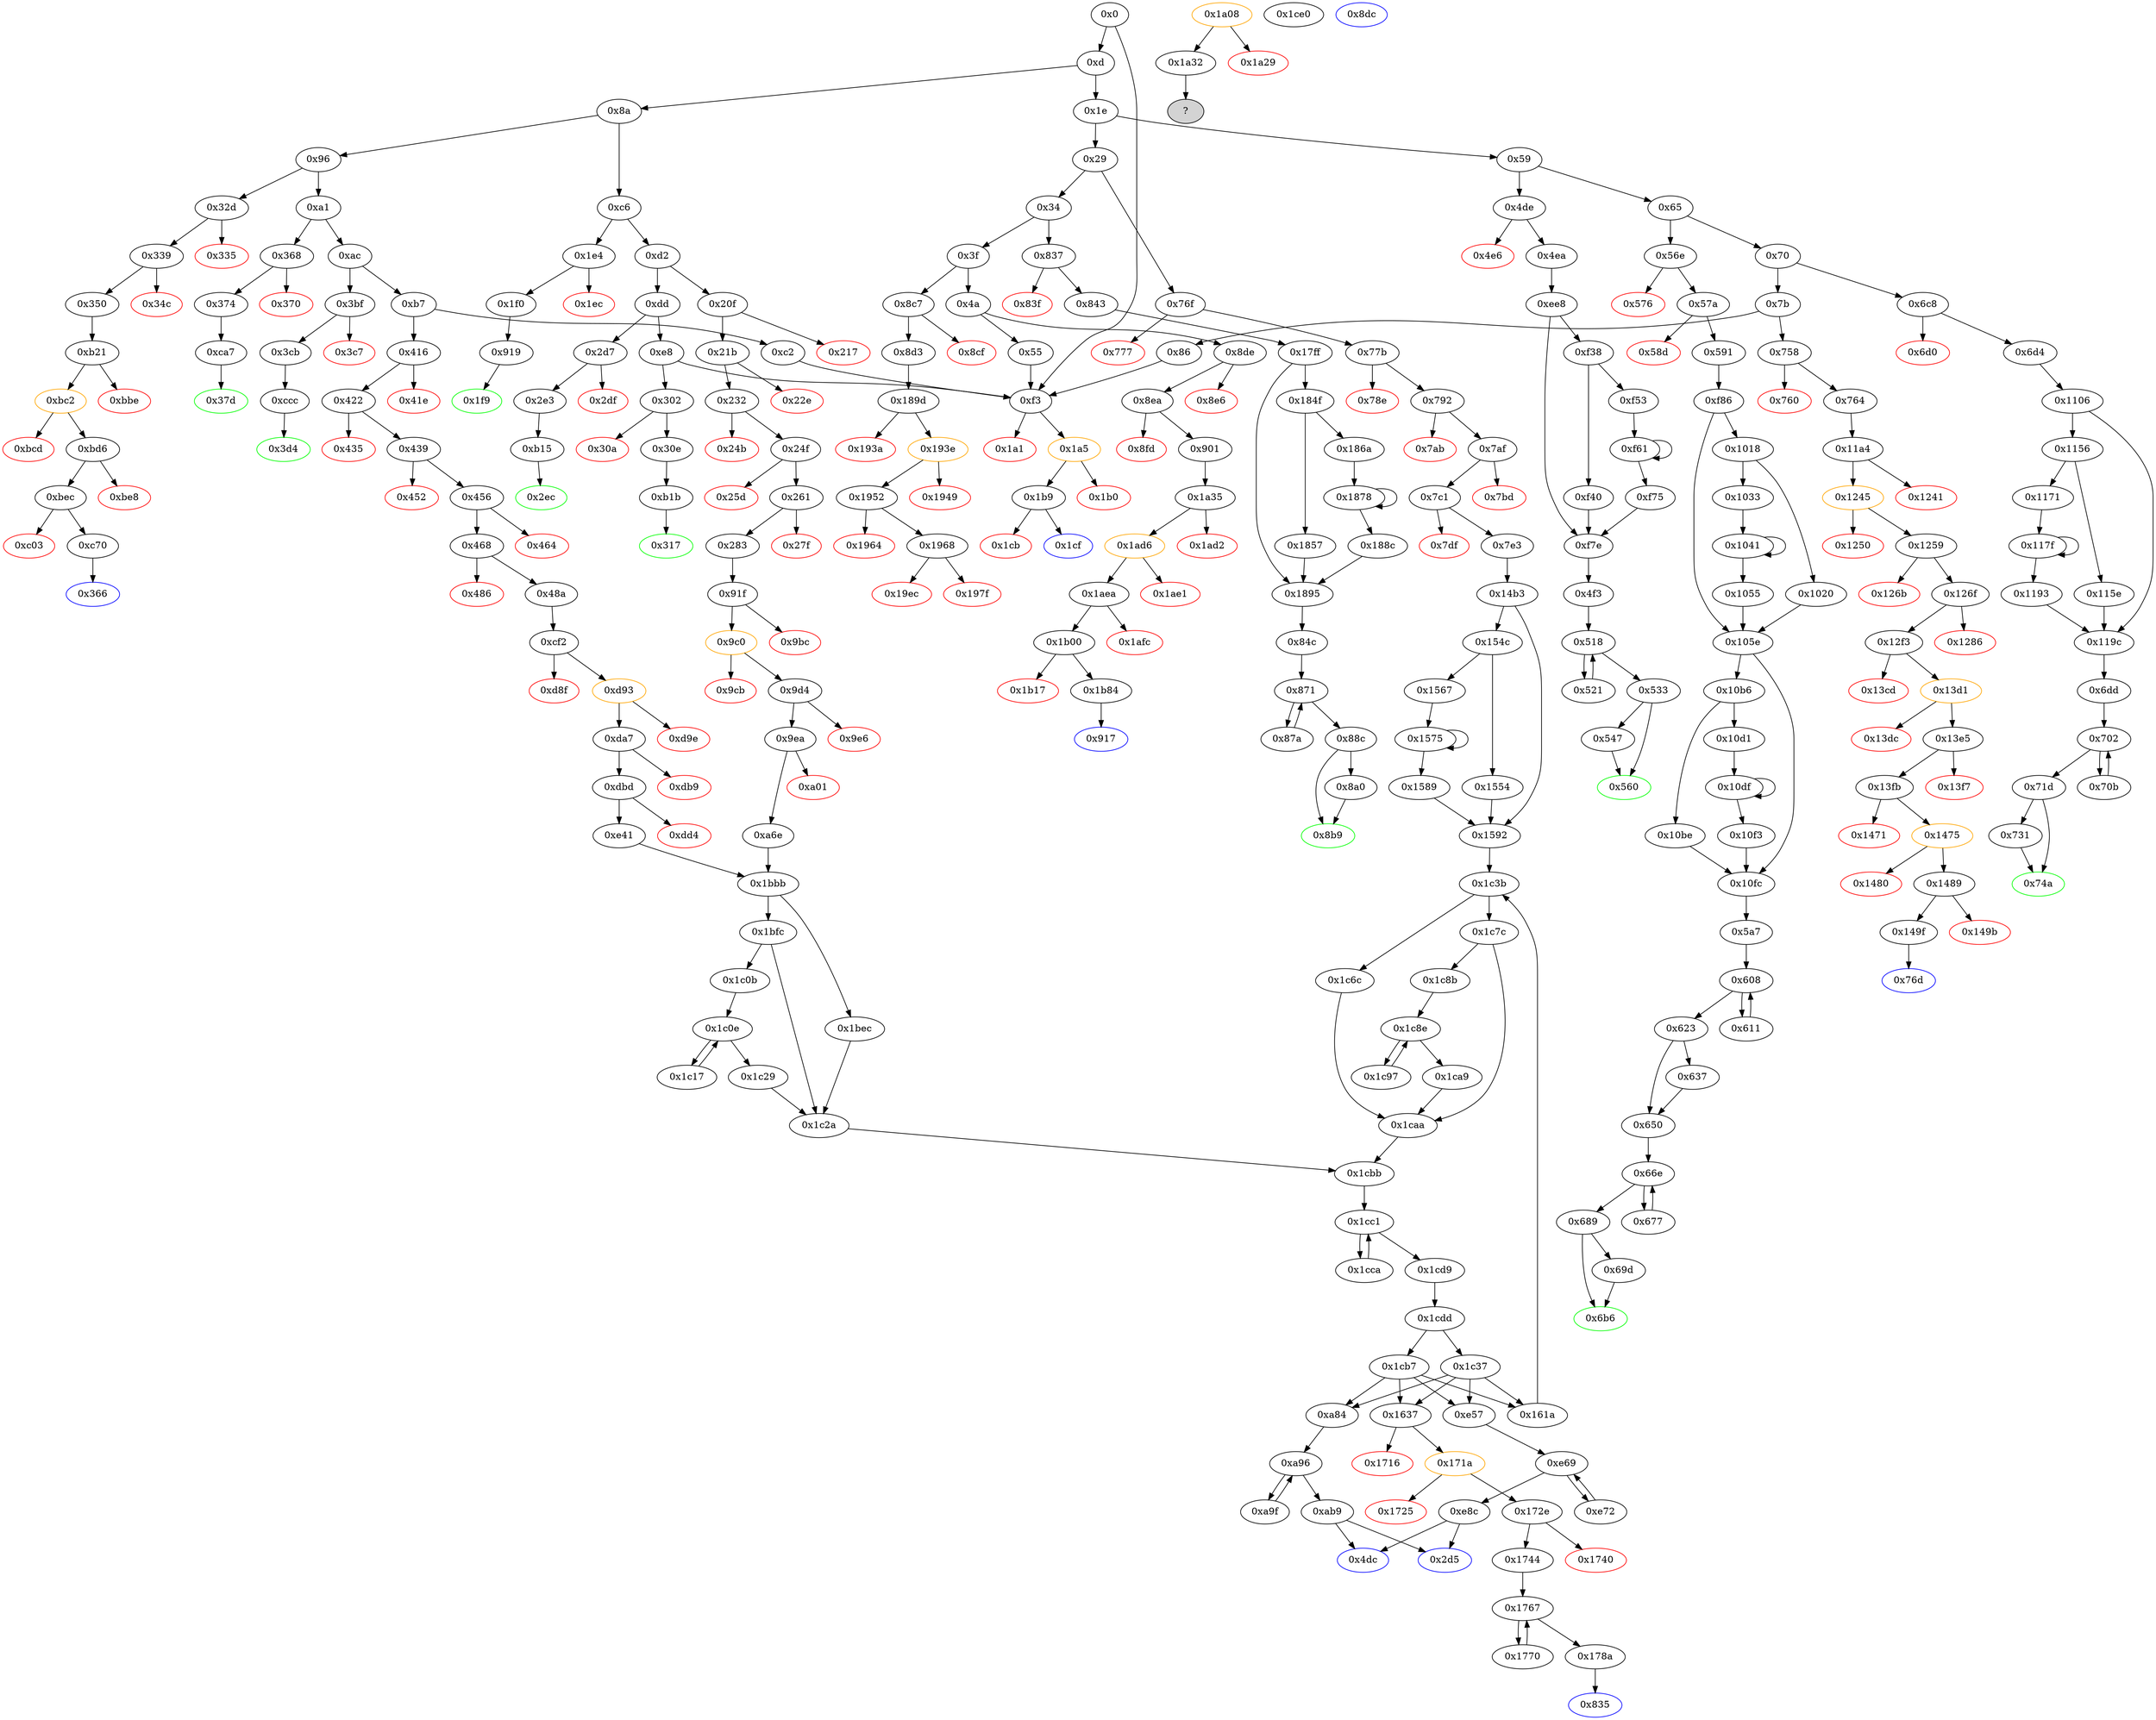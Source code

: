 digraph "" {
"0x1241" [color=red, fillcolor=white, id="0x1241", style=filled, tooltip="Block 0x1241\n[0x1241:0x1244]\n---\nPredecessors: [0x11a4]\nSuccessors: []\n---\n0x1241 PUSH1 0x0\n0x1243 DUP1\n0x1244 REVERT\n---\n0x1241: V1349 = 0x0\n0x1244: REVERT 0x0 0x0\n---\nEntry stack: [V9, 0x76d, 0x0, V1324, 0x70a08231, V1340, 0x20, V1343, V1344, V1343, V1324, V1346]\nStack pops: 0\nStack additions: []\nExit stack: [V9, 0x76d, 0x0, V1324, 0x70a08231, V1340, 0x20, V1343, V1344, V1343, V1324, V1346]\n\nDef sites:\nV9: {0xd.0x12}\n0x76d: {0x764.0x766}\n0x0: {0x11a4.0x11a5}\nV1324: {0x11a4.0x11df}\n0x70a08231: {0x11a4.0x11e0}\nV1340: {0x11a4.0x122a}\n0x20: {0x11a4.0x122e}\nV1343: {0x11a4.0x1232}\nV1344: {0x11a4.0x1235}\nV1343: {0x11a4.0x1232}\nV1324: {0x11a4.0x11df}\nV1346: {0x11a4.0x123a}\n"];
"0xbc2" [color=orange, fillcolor=white, id="0xbc2", style=filled, tooltip="Block 0xbc2\n[0xbc2:0xbcc]\n---\nPredecessors: [0xb21]\nSuccessors: [0xbcd, 0xbd6]\n---\n0xbc2 JUMPDEST\n0xbc3 POP\n0xbc4 GAS\n0xbc5 STATICCALL\n0xbc6 ISZERO\n0xbc7 DUP1\n0xbc8 ISZERO\n0xbc9 PUSH2 0xbd6\n0xbcc JUMPI\n---\n0xbc2: JUMPDEST \n0xbc4: V854 = GAS\n0xbc5: V855 = STATICCALL V854 V828 V847 V848 V847 0x20\n0xbc6: V856 = ISZERO V855\n0xbc8: V857 = ISZERO V856\n0xbc9: V858 = 0xbd6\n0xbcc: JUMPI 0xbd6 V857\n---\nEntry stack: [V9, 0x366, V251, 0x0, V828, 0x70a08231, V844, 0x20, V847, V848, V847, V828, V850]\nStack pops: 6\nStack additions: [V856]\nExit stack: [V9, 0x366, V251, 0x0, V828, 0x70a08231, V844, V856]\n\nDef sites:\nV9: {0xd.0x12}\n0x366: {0x339.0x33b}\nV251: {0x350.0x356}\n0x0: {0xb21.0xb22}\nV828: {0xb21.0xb5c}\n0x70a08231: {0xb21.0xb5d}\nV844: {0xb21.0xba7}\n0x20: {0xb21.0xbab}\nV847: {0xb21.0xbaf}\nV848: {0xb21.0xbb2}\nV847: {0xb21.0xbaf}\nV828: {0xb21.0xb5c}\nV850: {0xb21.0xbb7}\n"];
"0x1e" [fillcolor=white, id="0x1e", style=filled, tooltip="Block 0x1e\n[0x1e:0x28]\n---\nPredecessors: [0xd]\nSuccessors: [0x29, 0x59]\n---\n0x1e DUP1\n0x1f PUSH4 0xcd74bcea\n0x24 GT\n0x25 PUSH2 0x59\n0x28 JUMPI\n---\n0x1f: V13 = 0xcd74bcea\n0x24: V14 = GT 0xcd74bcea V9\n0x25: V15 = 0x59\n0x28: JUMPI 0x59 V14\n---\nEntry stack: [V9]\nStack pops: 1\nStack additions: [S0]\nExit stack: [V9]\n\nDef sites:\nV9: {0xd.0x12}\n"];
"0x843" [fillcolor=white, id="0x843", style=filled, tooltip="Block 0x843\n[0x843:0x84b]\n---\nPredecessors: [0x837]\nSuccessors: [0x17ff]\n---\n0x843 JUMPDEST\n0x844 POP\n0x845 PUSH2 0x84c\n0x848 PUSH2 0x17ff\n0x84b JUMP\n---\n0x843: JUMPDEST \n0x845: V624 = 0x84c\n0x848: V625 = 0x17ff\n0x84b: JUMP 0x17ff\n---\nEntry stack: [V9, V620]\nStack pops: 1\nStack additions: [0x84c]\nExit stack: [V9, 0x84c]\n\nDef sites:\nV9: {0xd.0x12}\nV620: {0x837.0x838}\n"];
"0x374" [fillcolor=white, id="0x374", style=filled, tooltip="Block 0x374\n[0x374:0x37c]\n---\nPredecessors: [0x368]\nSuccessors: [0xca7]\n---\n0x374 JUMPDEST\n0x375 POP\n0x376 PUSH2 0x37d\n0x379 PUSH2 0xca7\n0x37c JUMP\n---\n0x374: JUMPDEST \n0x376: V259 = 0x37d\n0x379: V260 = 0xca7\n0x37c: JUMP 0xca7\n---\nEntry stack: [V9, V255]\nStack pops: 1\nStack additions: [0x37d]\nExit stack: [V9, 0x37d]\n\nDef sites:\nV9: {0xd.0x12}\nV255: {0x368.0x369}\n"];
"0x22e" [color=red, fillcolor=white, id="0x22e", style=filled, tooltip="Block 0x22e\n[0x22e:0x231]\n---\nPredecessors: [0x21b]\nSuccessors: []\n---\n0x22e PUSH1 0x0\n0x230 DUP1\n0x231 REVERT\n---\n0x22e: V159 = 0x0\n0x231: REVERT 0x0 0x0\n---\nEntry stack: [V9, 0x2d5, 0x4, V154]\nStack pops: 0\nStack additions: []\nExit stack: [V9, 0x2d5, 0x4, V154]\n\nDef sites:\nV9: {0xd.0x12}\n0x2d5: {0x21b.0x21d}\n0x4: {0x21b.0x220}\nV154: {0x21b.0x224}\n"];
"0xa84" [fillcolor=white, id="0xa84", style=filled, tooltip="Block 0xa84\n[0xa84:0xa95]\n---\nPredecessors: [0x1c37, 0x1cb7]\nSuccessors: [0xa96]\n---\n0xa84 JUMPDEST\n0xa85 POP\n0xa86 DUP1\n0xa87 PUSH1 0x40\n0xa89 MLOAD\n0xa8a DUP1\n0xa8b DUP3\n0xa8c DUP1\n0xa8d MLOAD\n0xa8e SWAP1\n0xa8f PUSH1 0x20\n0xa91 ADD\n0xa92 SWAP1\n0xa93 DUP1\n0xa94 DUP4\n0xa95 DUP4\n---\n0xa84: JUMPDEST \n0xa87: V775 = 0x40\n0xa89: V776 = M[0x40]\n0xa8d: V777 = M[S1]\n0xa8f: V778 = 0x20\n0xa91: V779 = ADD 0x20 S1\n---\nEntry stack: [V9, 0x835, V606, S3, S2, S1, S0]\nStack pops: 2\nStack additions: [S1, S1, V776, V776, V779, V777, V777, V776, V779]\nExit stack: [V9, 0x835, V606, S3, S2, S1, S1, V776, V776, V779, V777, V777, V776, V779]\n\nDef sites:\nV9: {0xd.0x12}\n0x835: {0x77b.0x77d}\nV606: {0x7e3.0x7f6}\nS3: {0x14b3.0x14bb, 0xd.0x12}\nS2: {0x21b.0x21d, 0x422.0x424, 0x14b3.0x14cc}\nS1: {0x283.0x296, 0x48a.0x49d, 0x1592.0x15ad}\nS0: {0xe41.0xe43, 0x1592.0x1607, 0x161a.0x1624, 0xa6e.0xa70}\n"];
"0x1020" [fillcolor=white, id="0x1020", style=filled, tooltip="Block 0x1020\n[0x1020:0x1032]\n---\nPredecessors: [0x1018]\nSuccessors: [0x105e]\n---\n0x1020 PUSH2 0x100\n0x1023 DUP1\n0x1024 DUP4\n0x1025 SLOAD\n0x1026 DIV\n0x1027 MUL\n0x1028 DUP4\n0x1029 MSTORE\n0x102a SWAP2\n0x102b PUSH1 0x20\n0x102d ADD\n0x102e SWAP2\n0x102f PUSH2 0x105e\n0x1032 JUMP\n---\n0x1020: V1162 = 0x100\n0x1025: V1163 = S[V1121]\n0x1026: V1164 = DIV V1163 0x100\n0x1027: V1165 = MUL V1164 0x100\n0x1029: M[V1145] = V1165\n0x102b: V1166 = 0x20\n0x102d: V1167 = ADD 0x20 V1145\n0x102f: V1168 = 0x105e\n0x1032: JUMP 0x105e\n---\nEntry stack: [V9, 0x5a7, V1116, V1119, V1106, V1141, V1121, V1132, V1145, V1121, V1156]\nStack pops: 3\nStack additions: [V1167, S1, S0]\nExit stack: [V9, 0x5a7, V1116, V1119, V1106, V1141, V1121, V1132, V1167, V1121, V1156]\n\nDef sites:\nV9: {0xd.0x12}\n0x5a7: {0x57a.0x57c}\nV1116: {0xf86.0xfbf}\nV1119: {0xf86.0xfc5}\nV1106: {0xf86.0xf94}\nV1141: {0xf86.0xfed}\nV1121: {0xf86.0xfca}\nV1132: {0xf86.0xfdd}\nV1145: {0xf86.0xffd}\nV1121: {0xf86.0xfca}\nV1156: {0xf86.0x1011}\n"];
"0x34" [fillcolor=white, id="0x34", style=filled, tooltip="Block 0x34\n[0x34:0x3e]\n---\nPredecessors: [0x29]\nSuccessors: [0x3f, 0x837]\n---\n0x34 DUP1\n0x35 PUSH4 0xd5025625\n0x3a EQ\n0x3b PUSH2 0x837\n0x3e JUMPI\n---\n0x35: V19 = 0xd5025625\n0x3a: V20 = EQ 0xd5025625 V9\n0x3b: V21 = 0x837\n0x3e: JUMPI 0x837 V20\n---\nEntry stack: [V9]\nStack pops: 1\nStack additions: [S0]\nExit stack: [V9]\n\nDef sites:\nV9: {0xd.0x12}\n"];
"0x1b0" [color=red, fillcolor=white, id="0x1b0", style=filled, tooltip="Block 0x1b0\n[0x1b0:0x1b8]\n---\nPredecessors: [0x1a5]\nSuccessors: []\n---\n0x1b0 RETURNDATASIZE\n0x1b1 PUSH1 0x0\n0x1b3 DUP1\n0x1b4 RETURNDATACOPY\n0x1b5 RETURNDATASIZE\n0x1b6 PUSH1 0x0\n0x1b8 REVERT\n---\n0x1b0: V118 = RETURNDATASIZE\n0x1b1: V119 = 0x0\n0x1b4: RETURNDATACOPY 0x0 0x0 V118\n0x1b5: V120 = RETURNDATASIZE\n0x1b6: V121 = 0x0\n0x1b8: REVERT 0x0 V120\n---\nEntry stack: [V9, V74, V84, 0xa9059cbb, V102, V115]\nStack pops: 0\nStack additions: []\nExit stack: [V9, V74, V84, 0xa9059cbb, V102, V115]\n\nDef sites:\nV9: {0xd.0x12}\nV74: {0xf3.0xfa}\nV84: {0xf3.0x135}\n0xa9059cbb: {0xf3.0x136}\nV102: {0xf3.0x187}\nV115: {0x1a5.0x1a9}\n"];
"0x1c3b" [fillcolor=white, id="0x1c3b", style=filled, tooltip="Block 0x1c3b\n[0x1c3b:0x1c6b]\n---\nPredecessors: [0x1592, 0x161a]\nSuccessors: [0x1c6c, 0x1c7c]\n---\n0x1c3b JUMPDEST\n0x1c3c DUP3\n0x1c3d DUP1\n0x1c3e SLOAD\n0x1c3f PUSH1 0x1\n0x1c41 DUP2\n0x1c42 PUSH1 0x1\n0x1c44 AND\n0x1c45 ISZERO\n0x1c46 PUSH2 0x100\n0x1c49 MUL\n0x1c4a SUB\n0x1c4b AND\n0x1c4c PUSH1 0x2\n0x1c4e SWAP1\n0x1c4f DIV\n0x1c50 SWAP1\n0x1c51 PUSH1 0x0\n0x1c53 MSTORE\n0x1c54 PUSH1 0x20\n0x1c56 PUSH1 0x0\n0x1c58 SHA3\n0x1c59 SWAP1\n0x1c5a PUSH1 0x1f\n0x1c5c ADD\n0x1c5d PUSH1 0x20\n0x1c5f SWAP1\n0x1c60 DIV\n0x1c61 DUP2\n0x1c62 ADD\n0x1c63 SWAP3\n0x1c64 DUP3\n0x1c65 PUSH1 0x1f\n0x1c67 LT\n0x1c68 PUSH2 0x1c7c\n0x1c6b JUMPI\n---\n0x1c3b: JUMPDEST \n0x1c3e: V2043 = S[S2]\n0x1c3f: V2044 = 0x1\n0x1c42: V2045 = 0x1\n0x1c44: V2046 = AND 0x1 V2043\n0x1c45: V2047 = ISZERO V2046\n0x1c46: V2048 = 0x100\n0x1c49: V2049 = MUL 0x100 V2047\n0x1c4a: V2050 = SUB V2049 0x1\n0x1c4b: V2051 = AND V2050 V2043\n0x1c4c: V2052 = 0x2\n0x1c4f: V2053 = DIV V2051 0x2\n0x1c51: V2054 = 0x0\n0x1c53: M[0x0] = S2\n0x1c54: V2055 = 0x20\n0x1c56: V2056 = 0x0\n0x1c58: V2057 = SHA3 0x0 0x20\n0x1c5a: V2058 = 0x1f\n0x1c5c: V2059 = ADD 0x1f V2053\n0x1c5d: V2060 = 0x20\n0x1c60: V2061 = DIV V2059 0x20\n0x1c62: V2062 = ADD V2057 V2061\n0x1c65: V2063 = 0x1f\n0x1c67: V2064 = LT 0x1f S0\n0x1c68: V2065 = 0x1c7c\n0x1c6b: JUMPI 0x1c7c V2064\n---\nEntry stack: [V9, 0x835, V606, S6, S5, S4, {0x161a, 0x1637}, S2, S1, S0]\nStack pops: 3\nStack additions: [S2, V2062, S0, V2057, S1]\nExit stack: [V9, 0x835, V606, S6, S5, S4, {0x161a, 0x1637}, S2, V2062, S0, V2057, S1]\n\nDef sites:\nV9: {0xd.0x12}\n0x835: {0x77b.0x77d}\nV606: {0x7e3.0x7f6}\nS6: {0x14b3.0x14bb, 0xd.0x12}\nS5: {0x21b.0x21d, 0x14b3.0x14cc, 0x422.0x424}\nS4: {0x48a.0x49d, 0x283.0x296, 0x1592.0x15ad}\n{0x161a, 0x1637}: {0x1592.0x1610, 0x161a.0x162d}\nS2: {0x1592.0x1607, 0x161a.0x1624}\nS1: {0x1592.0x160e, 0x161a.0x162b}\nS0: {0x1592.0x160a, 0x161a.0x1627}\n"];
"0x623" [fillcolor=white, id="0x623", style=filled, tooltip="Block 0x623\n[0x623:0x636]\n---\nPredecessors: [0x608]\nSuccessors: [0x637, 0x650]\n---\n0x623 JUMPDEST\n0x624 POP\n0x625 POP\n0x626 POP\n0x627 POP\n0x628 SWAP1\n0x629 POP\n0x62a SWAP1\n0x62b DUP2\n0x62c ADD\n0x62d SWAP1\n0x62e PUSH1 0x1f\n0x630 AND\n0x631 DUP1\n0x632 ISZERO\n0x633 PUSH2 0x650\n0x636 JUMPI\n---\n0x623: JUMPDEST \n0x62c: V449 = ADD V436 V435\n0x62e: V450 = 0x1f\n0x630: V451 = AND 0x1f V436\n0x632: V452 = ISZERO V451\n0x633: V453 = 0x650\n0x636: JUMPI 0x650 V452\n---\nEntry stack: [V9, 0x5a7, V1116, V1119, V1141, V1206, V419, V427, V429, V435, V438, V436, V436, V435, V438, S0]\nStack pops: 7\nStack additions: [V449, V451]\nExit stack: [V9, 0x5a7, V1116, V1119, V1141, V1206, V419, V427, V429, V449, V451]\n\nDef sites:\nV9: {0xd.0x12}\n0x5a7: {0x57a.0x57c}\nV1116: {0xf86.0xfbf}\nV1119: {0xf86.0xfc5}\nV1141: {0xf86.0xfed}\nV1206: {0x105e.0x108b}\nV419: {0x5a7.0x5aa}\nV427: {0x5a7.0x5e3}\nV429: {0x5a7.0x5e7}\nV435: {0x5a7.0x5f9}\nV438: {0x5a7.0x601}\nV436: {0x5a7.0x5fd}\nV436: {0x5a7.0x5fd}\nV435: {0x5a7.0x5f9}\nV438: {0x5a7.0x601}\nS0: {0x611.0x61c, 0x5a7.0x606}\n"];
"0x115e" [fillcolor=white, id="0x115e", style=filled, tooltip="Block 0x115e\n[0x115e:0x1170]\n---\nPredecessors: [0x1156]\nSuccessors: [0x119c]\n---\n0x115e PUSH2 0x100\n0x1161 DUP1\n0x1162 DUP4\n0x1163 SLOAD\n0x1164 DIV\n0x1165 MUL\n0x1166 DUP4\n0x1167 MSTORE\n0x1168 SWAP2\n0x1169 PUSH1 0x20\n0x116b ADD\n0x116c SWAP2\n0x116d PUSH2 0x119c\n0x1170 JUMP\n---\n0x115e: V1291 = 0x100\n0x1163: V1292 = S[0x7]\n0x1164: V1293 = DIV V1292 0x100\n0x1165: V1294 = MUL V1293 0x100\n0x1167: M[V1274] = V1294\n0x1169: V1295 = 0x20\n0x116b: V1296 = ADD 0x20 V1274\n0x116d: V1297 = 0x119c\n0x1170: JUMP 0x119c\n---\nEntry stack: [V9, 0x6dd, V1270, 0x7, V1261, V1274, 0x7, V1285]\nStack pops: 3\nStack additions: [V1296, S1, S0]\nExit stack: [V9, 0x6dd, V1270, 0x7, V1261, V1296, 0x7, V1285]\n\nDef sites:\nV9: {0xd.0x12}\n0x6dd: {0x6d4.0x6d6}\nV1270: {0x1106.0x112b}\n0x7: {0x1106.0x1107}\nV1261: {0x1106.0x111b}\nV1274: {0x1106.0x113b}\n0x7: {0x1106.0x1107}\nV1285: {0x1106.0x114f}\n"];
"0x1bbb" [fillcolor=white, id="0x1bbb", style=filled, tooltip="Block 0x1bbb\n[0x1bbb:0x1beb]\n---\nPredecessors: [0xa6e, 0xe41]\nSuccessors: [0x1bec, 0x1bfc]\n---\n0x1bbb JUMPDEST\n0x1bbc DUP3\n0x1bbd DUP1\n0x1bbe SLOAD\n0x1bbf PUSH1 0x1\n0x1bc1 DUP2\n0x1bc2 PUSH1 0x1\n0x1bc4 AND\n0x1bc5 ISZERO\n0x1bc6 PUSH2 0x100\n0x1bc9 MUL\n0x1bca SUB\n0x1bcb AND\n0x1bcc PUSH1 0x2\n0x1bce SWAP1\n0x1bcf DIV\n0x1bd0 SWAP1\n0x1bd1 PUSH1 0x0\n0x1bd3 MSTORE\n0x1bd4 PUSH1 0x20\n0x1bd6 PUSH1 0x0\n0x1bd8 SHA3\n0x1bd9 SWAP1\n0x1bda PUSH1 0x1f\n0x1bdc ADD\n0x1bdd PUSH1 0x20\n0x1bdf SWAP1\n0x1be0 DIV\n0x1be1 DUP2\n0x1be2 ADD\n0x1be3 SWAP3\n0x1be4 DUP3\n0x1be5 PUSH1 0x1f\n0x1be7 LT\n0x1be8 PUSH2 0x1bfc\n0x1beb JUMPI\n---\n0x1bbb: JUMPDEST \n0x1bbe: V1996 = S[{0x7, 0x8}]\n0x1bbf: V1997 = 0x1\n0x1bc2: V1998 = 0x1\n0x1bc4: V1999 = AND 0x1 V1996\n0x1bc5: V2000 = ISZERO V1999\n0x1bc6: V2001 = 0x100\n0x1bc9: V2002 = MUL 0x100 V2000\n0x1bca: V2003 = SUB V2002 0x1\n0x1bcb: V2004 = AND V2003 V1996\n0x1bcc: V2005 = 0x2\n0x1bcf: V2006 = DIV V2004 0x2\n0x1bd1: V2007 = 0x0\n0x1bd3: M[0x0] = {0x7, 0x8}\n0x1bd4: V2008 = 0x20\n0x1bd6: V2009 = 0x0\n0x1bd8: V2010 = SHA3 0x0 0x20\n0x1bda: V2011 = 0x1f\n0x1bdc: V2012 = ADD 0x1f V2006\n0x1bdd: V2013 = 0x20\n0x1be0: V2014 = DIV V2012 0x20\n0x1be2: V2015 = ADD V2010 V2014\n0x1be5: V2016 = 0x1f\n0x1be7: V2017 = LT 0x1f S0\n0x1be8: V2018 = 0x1bfc\n0x1beb: JUMPI 0x1bfc V2017\n---\nEntry stack: [V9, {0x2d5, 0x4dc}, S4, {0xa84, 0xe57}, {0x7, 0x8}, S1, S0]\nStack pops: 3\nStack additions: [S2, V2015, S0, V2010, S1]\nExit stack: [V9, {0x2d5, 0x4dc}, S4, {0xa84, 0xe57}, {0x7, 0x8}, V2015, S0, V2010, S1]\n\nDef sites:\nV9: {0xd.0x12}\n{0x2d5, 0x4dc}: {0x21b.0x21d, 0x422.0x424}\nS4: {0x283.0x296, 0x48a.0x49d}\n{0xa84, 0xe57}: {0xe41.0xe4d, 0xa6e.0xa7a}\n{0x7, 0x8}: {0xe41.0xe43, 0xa6e.0xa70}\nS1: {0xe41.0xe4b, 0xa6e.0xa78}\nS0: {0xe41.0xe47, 0xa6e.0xa74}\n"];
"0xcf2" [fillcolor=white, id="0xcf2", style=filled, tooltip="Block 0xcf2\n[0xcf2:0xd8e]\n---\nPredecessors: [0x48a]\nSuccessors: [0xd8f, 0xd93]\n---\n0xcf2 JUMPDEST\n0xcf3 PUSH1 0x0\n0xcf5 PUSH1 0x3\n0xcf7 PUSH1 0x0\n0xcf9 SWAP1\n0xcfa SLOAD\n0xcfb SWAP1\n0xcfc PUSH2 0x100\n0xcff EXP\n0xd00 SWAP1\n0xd01 DIV\n0xd02 PUSH20 0xffffffffffffffffffffffffffffffffffffffff\n0xd17 AND\n0xd18 PUSH20 0xffffffffffffffffffffffffffffffffffffffff\n0xd2d AND\n0xd2e PUSH4 0x70a08231\n0xd33 CALLER\n0xd34 PUSH1 0x40\n0xd36 MLOAD\n0xd37 DUP3\n0xd38 PUSH4 0xffffffff\n0xd3d AND\n0xd3e PUSH1 0xe0\n0xd40 SHL\n0xd41 DUP2\n0xd42 MSTORE\n0xd43 PUSH1 0x4\n0xd45 ADD\n0xd46 DUP1\n0xd47 DUP3\n0xd48 PUSH20 0xffffffffffffffffffffffffffffffffffffffff\n0xd5d AND\n0xd5e PUSH20 0xffffffffffffffffffffffffffffffffffffffff\n0xd73 AND\n0xd74 DUP2\n0xd75 MSTORE\n0xd76 PUSH1 0x20\n0xd78 ADD\n0xd79 SWAP2\n0xd7a POP\n0xd7b POP\n0xd7c PUSH1 0x20\n0xd7e PUSH1 0x40\n0xd80 MLOAD\n0xd81 DUP1\n0xd82 DUP4\n0xd83 SUB\n0xd84 DUP2\n0xd85 DUP7\n0xd86 DUP1\n0xd87 EXTCODESIZE\n0xd88 ISZERO\n0xd89 DUP1\n0xd8a ISZERO\n0xd8b PUSH2 0xd93\n0xd8e JUMPI\n---\n0xcf2: JUMPDEST \n0xcf3: V916 = 0x0\n0xcf5: V917 = 0x3\n0xcf7: V918 = 0x0\n0xcfa: V919 = S[0x3]\n0xcfc: V920 = 0x100\n0xcff: V921 = EXP 0x100 0x0\n0xd01: V922 = DIV V919 0x1\n0xd02: V923 = 0xffffffffffffffffffffffffffffffffffffffff\n0xd17: V924 = AND 0xffffffffffffffffffffffffffffffffffffffff V922\n0xd18: V925 = 0xffffffffffffffffffffffffffffffffffffffff\n0xd2d: V926 = AND 0xffffffffffffffffffffffffffffffffffffffff V924\n0xd2e: V927 = 0x70a08231\n0xd33: V928 = CALLER\n0xd34: V929 = 0x40\n0xd36: V930 = M[0x40]\n0xd38: V931 = 0xffffffff\n0xd3d: V932 = AND 0xffffffff 0x70a08231\n0xd3e: V933 = 0xe0\n0xd40: V934 = SHL 0xe0 0x70a08231\n0xd42: M[V930] = 0x70a0823100000000000000000000000000000000000000000000000000000000\n0xd43: V935 = 0x4\n0xd45: V936 = ADD 0x4 V930\n0xd48: V937 = 0xffffffffffffffffffffffffffffffffffffffff\n0xd5d: V938 = AND 0xffffffffffffffffffffffffffffffffffffffff V928\n0xd5e: V939 = 0xffffffffffffffffffffffffffffffffffffffff\n0xd73: V940 = AND 0xffffffffffffffffffffffffffffffffffffffff V938\n0xd75: M[V936] = V940\n0xd76: V941 = 0x20\n0xd78: V942 = ADD 0x20 V936\n0xd7c: V943 = 0x20\n0xd7e: V944 = 0x40\n0xd80: V945 = M[0x40]\n0xd83: V946 = SUB V942 V945\n0xd87: V947 = EXTCODESIZE V926\n0xd88: V948 = ISZERO V947\n0xd8a: V949 = ISZERO V948\n0xd8b: V950 = 0xd93\n0xd8e: JUMPI 0xd93 V949\n---\nEntry stack: [V9, 0x4dc, V339]\nStack pops: 0\nStack additions: [0x0, V926, 0x70a08231, V942, 0x20, V945, V946, V945, V926, V948]\nExit stack: [V9, 0x4dc, V339, 0x0, V926, 0x70a08231, V942, 0x20, V945, V946, V945, V926, V948]\n\nDef sites:\nV9: {0xd.0x12}\n0x4dc: {0x422.0x424}\nV339: {0x48a.0x49d}\n"];
"0x76d" [color=blue, fillcolor=white, id="0x76d", style=filled, tooltip="Block 0x76d\n[0x76d:0x76e]\n---\nPredecessors: [0x149f]\nSuccessors: []\n---\n0x76d JUMPDEST\n0x76e STOP\n---\n0x76d: JUMPDEST \n0x76e: STOP \n---\nEntry stack: [V9]\nStack pops: 0\nStack additions: []\nExit stack: [V9]\n\nDef sites:\nV9: {0xd.0x12}\n"];
"0x1afc" [color=red, fillcolor=white, id="0x1afc", style=filled, tooltip="Block 0x1afc\n[0x1afc:0x1aff]\n---\nPredecessors: [0x1aea]\nSuccessors: []\n---\n0x1afc PUSH1 0x0\n0x1afe DUP1\n0x1aff REVERT\n---\n0x1afc: V1965 = 0x0\n0x1aff: REVERT 0x0 0x0\n---\nEntry stack: [V9, 0x917, V687, 0x0, V1959, V1960]\nStack pops: 0\nStack additions: []\nExit stack: [V9, 0x917, V687, 0x0, V1959, V1960]\n\nDef sites:\nV9: {0xd.0x12}\n0x917: {0x8ea.0x8ec}\nV687: {0x901.0x907}\n0x0: {0x1a35.0x1a36}\nV1959: {0x1aea.0x1af1}\nV1960: {0x1aea.0x1af2}\n"];
"0xbe8" [color=red, fillcolor=white, id="0xbe8", style=filled, tooltip="Block 0xbe8\n[0xbe8:0xbeb]\n---\nPredecessors: [0xbd6]\nSuccessors: []\n---\n0xbe8 PUSH1 0x0\n0xbea DUP1\n0xbeb REVERT\n---\n0xbe8: V870 = 0x0\n0xbeb: REVERT 0x0 0x0\n---\nEntry stack: [V9, 0x366, V251, 0x0, V864, V865]\nStack pops: 0\nStack additions: []\nExit stack: [V9, 0x366, V251, 0x0, V864, V865]\n\nDef sites:\nV9: {0xd.0x12}\n0x366: {0x339.0x33b}\nV251: {0x350.0x356}\n0x0: {0xb21.0xb22}\nV864: {0xbd6.0xbdd}\nV865: {0xbd6.0xbde}\n"];
"0x10d1" [fillcolor=white, id="0x10d1", style=filled, tooltip="Block 0x10d1\n[0x10d1:0x10de]\n---\nPredecessors: [0x10b6]\nSuccessors: [0x10df]\n---\n0x10d1 JUMPDEST\n0x10d2 DUP3\n0x10d3 ADD\n0x10d4 SWAP2\n0x10d5 SWAP1\n0x10d6 PUSH1 0x0\n0x10d8 MSTORE\n0x10d9 PUSH1 0x20\n0x10db PUSH1 0x0\n0x10dd SHA3\n0x10de SWAP1\n---\n0x10d1: JUMPDEST \n0x10d3: V1234 = ADD V1210 V1221\n0x10d6: V1235 = 0x0\n0x10d8: M[0x0] = V1186\n0x10d9: V1236 = 0x20\n0x10db: V1237 = 0x0\n0x10dd: V1238 = SHA3 0x0 0x20\n---\nEntry stack: [V9, 0x5a7, V1116, V1119, V1141, V1106, V1206, V1186, V1197, V1210, V1186, V1221]\nStack pops: 3\nStack additions: [V1234, V1238, S2]\nExit stack: [V9, 0x5a7, V1116, V1119, V1141, V1106, V1206, V1186, V1197, V1234, V1238, V1210]\n\nDef sites:\nV9: {0xd.0x12}\n0x5a7: {0x57a.0x57c}\nV1116: {0xf86.0xfbf}\nV1119: {0xf86.0xfc5}\nV1141: {0xf86.0xfed}\nV1106: {0xf86.0xf94}\nV1206: {0x105e.0x108b}\nV1186: {0x105e.0x1068}\nV1197: {0x105e.0x107b}\nV1210: {0x105e.0x109b}\nV1186: {0x105e.0x1068}\nV1221: {0x105e.0x10af}\n"];
"0x1a32" [fillcolor=white, id="0x1a32", style=filled, tooltip="Block 0x1a32\n[0x1a32:0x1a34]\n---\nPredecessors: [0x1a08]\nSuccessors: []\nHas unresolved jump.\n---\n0x1a32 JUMPDEST\n0x1a33 POP\n0x1a34 JUMP\n---\n0x1a32: JUMPDEST \n0x1a34: JUMP S1\n---\nEntry stack: [V1906]\nStack pops: 2\nStack additions: []\nExit stack: []\n\nDef sites:\nV1906: {0x1a08.0x1a22}\n"];
"0x1cb7" [fillcolor=white, id="0x1cb7", style=filled, tooltip="Block 0x1cb7\n[0x1cb7:0x1cba]\n---\nPredecessors: [0x1cdd]\nSuccessors: [0xa84, 0xe57, 0x161a, 0x1637]\n---\n0x1cb7 JUMPDEST\n0x1cb8 POP\n0x1cb9 SWAP1\n0x1cba JUMP\n---\n0x1cb7: JUMPDEST \n0x1cba: JUMP {0xa84, 0xe57, 0x161a, 0x1637}\n---\nEntry stack: [V9, 0x835, V606, S5, S4, S3, {0xa84, 0xe57, 0x161a, 0x1637}, S1, S0]\nStack pops: 3\nStack additions: [S1]\nExit stack: [V9, 0x835, V606, S5, S4, S3, S1]\n\nDef sites:\nV9: {0xd.0x12}\n0x835: {0x77b.0x77d}\nV606: {0x7e3.0x7f6}\nS5: {0x14b3.0x14bb, 0xd.0x12}\nS4: {0x21b.0x21d, 0x14b3.0x14cc, 0x422.0x424}\nS3: {0x48a.0x49d, 0x283.0x296, 0x1592.0x15ad}\n{0xa84, 0xe57, 0x161a, 0x1637}: {0xe41.0xe4d, 0x1592.0x1610, 0x161a.0x162d, 0xa6e.0xa7a}\nS1: {0xe41.0xe43, 0x1592.0x1607, 0x161a.0x1624, 0xa6e.0xa70}\nS0: {0x1c3b.0x1c62, 0x1bbb.0x1be2}\n"];
"0x77b" [fillcolor=white, id="0x77b", style=filled, tooltip="Block 0x77b\n[0x77b:0x78d]\n---\nPredecessors: [0x76f]\nSuccessors: [0x78e, 0x792]\n---\n0x77b JUMPDEST\n0x77c POP\n0x77d PUSH2 0x835\n0x780 PUSH1 0x4\n0x782 DUP1\n0x783 CALLDATASIZE\n0x784 SUB\n0x785 PUSH1 0x20\n0x787 DUP2\n0x788 LT\n0x789 ISZERO\n0x78a PUSH2 0x792\n0x78d JUMPI\n---\n0x77b: JUMPDEST \n0x77d: V560 = 0x835\n0x780: V561 = 0x4\n0x783: V562 = CALLDATASIZE\n0x784: V563 = SUB V562 0x4\n0x785: V564 = 0x20\n0x788: V565 = LT V563 0x20\n0x789: V566 = ISZERO V565\n0x78a: V567 = 0x792\n0x78d: JUMPI 0x792 V566\n---\nEntry stack: [V9, V556]\nStack pops: 1\nStack additions: [0x835, 0x4, V563]\nExit stack: [V9, 0x835, 0x4, V563]\n\nDef sites:\nV9: {0xd.0x12}\nV556: {0x76f.0x770}\n"];
"0x792" [fillcolor=white, id="0x792", style=filled, tooltip="Block 0x792\n[0x792:0x7aa]\n---\nPredecessors: [0x77b]\nSuccessors: [0x7ab, 0x7af]\n---\n0x792 JUMPDEST\n0x793 DUP2\n0x794 ADD\n0x795 SWAP1\n0x796 DUP1\n0x797 DUP1\n0x798 CALLDATALOAD\n0x799 SWAP1\n0x79a PUSH1 0x20\n0x79c ADD\n0x79d SWAP1\n0x79e PUSH5 0x100000000\n0x7a4 DUP2\n0x7a5 GT\n0x7a6 ISZERO\n0x7a7 PUSH2 0x7af\n0x7aa JUMPI\n---\n0x792: JUMPDEST \n0x794: V569 = ADD 0x4 V563\n0x798: V570 = CALLDATALOAD 0x4\n0x79a: V571 = 0x20\n0x79c: V572 = ADD 0x20 0x4\n0x79e: V573 = 0x100000000\n0x7a5: V574 = GT V570 0x100000000\n0x7a6: V575 = ISZERO V574\n0x7a7: V576 = 0x7af\n0x7aa: JUMPI 0x7af V575\n---\nEntry stack: [V9, 0x835, 0x4, V563]\nStack pops: 2\nStack additions: [V569, S1, 0x24, V570]\nExit stack: [V9, 0x835, V569, 0x4, 0x24, V570]\n\nDef sites:\nV9: {0xd.0x12}\n0x835: {0x77b.0x77d}\n0x4: {0x77b.0x780}\nV563: {0x77b.0x784}\n"];
"0x189d" [fillcolor=white, id="0x189d", style=filled, tooltip="Block 0x189d\n[0x189d:0x1939]\n---\nPredecessors: [0x8d3]\nSuccessors: [0x193a, 0x193e]\n---\n0x189d JUMPDEST\n0x189e PUSH1 0x0\n0x18a0 PUSH1 0x3\n0x18a2 PUSH1 0x0\n0x18a4 SWAP1\n0x18a5 SLOAD\n0x18a6 SWAP1\n0x18a7 PUSH2 0x100\n0x18aa EXP\n0x18ab SWAP1\n0x18ac DIV\n0x18ad PUSH20 0xffffffffffffffffffffffffffffffffffffffff\n0x18c2 AND\n0x18c3 PUSH20 0xffffffffffffffffffffffffffffffffffffffff\n0x18d8 AND\n0x18d9 PUSH4 0x70a08231\n0x18de CALLER\n0x18df PUSH1 0x40\n0x18e1 MLOAD\n0x18e2 DUP3\n0x18e3 PUSH4 0xffffffff\n0x18e8 AND\n0x18e9 PUSH1 0xe0\n0x18eb SHL\n0x18ec DUP2\n0x18ed MSTORE\n0x18ee PUSH1 0x4\n0x18f0 ADD\n0x18f1 DUP1\n0x18f2 DUP3\n0x18f3 PUSH20 0xffffffffffffffffffffffffffffffffffffffff\n0x1908 AND\n0x1909 PUSH20 0xffffffffffffffffffffffffffffffffffffffff\n0x191e AND\n0x191f DUP2\n0x1920 MSTORE\n0x1921 PUSH1 0x20\n0x1923 ADD\n0x1924 SWAP2\n0x1925 POP\n0x1926 POP\n0x1927 PUSH1 0x20\n0x1929 PUSH1 0x40\n0x192b MLOAD\n0x192c DUP1\n0x192d DUP4\n0x192e SUB\n0x192f DUP2\n0x1930 DUP7\n0x1931 DUP1\n0x1932 EXTCODESIZE\n0x1933 ISZERO\n0x1934 DUP1\n0x1935 ISZERO\n0x1936 PUSH2 0x193e\n0x1939 JUMPI\n---\n0x189d: JUMPDEST \n0x189e: V1817 = 0x0\n0x18a0: V1818 = 0x3\n0x18a2: V1819 = 0x0\n0x18a5: V1820 = S[0x3]\n0x18a7: V1821 = 0x100\n0x18aa: V1822 = EXP 0x100 0x0\n0x18ac: V1823 = DIV V1820 0x1\n0x18ad: V1824 = 0xffffffffffffffffffffffffffffffffffffffff\n0x18c2: V1825 = AND 0xffffffffffffffffffffffffffffffffffffffff V1823\n0x18c3: V1826 = 0xffffffffffffffffffffffffffffffffffffffff\n0x18d8: V1827 = AND 0xffffffffffffffffffffffffffffffffffffffff V1825\n0x18d9: V1828 = 0x70a08231\n0x18de: V1829 = CALLER\n0x18df: V1830 = 0x40\n0x18e1: V1831 = M[0x40]\n0x18e3: V1832 = 0xffffffff\n0x18e8: V1833 = AND 0xffffffff 0x70a08231\n0x18e9: V1834 = 0xe0\n0x18eb: V1835 = SHL 0xe0 0x70a08231\n0x18ed: M[V1831] = 0x70a0823100000000000000000000000000000000000000000000000000000000\n0x18ee: V1836 = 0x4\n0x18f0: V1837 = ADD 0x4 V1831\n0x18f3: V1838 = 0xffffffffffffffffffffffffffffffffffffffff\n0x1908: V1839 = AND 0xffffffffffffffffffffffffffffffffffffffff V1829\n0x1909: V1840 = 0xffffffffffffffffffffffffffffffffffffffff\n0x191e: V1841 = AND 0xffffffffffffffffffffffffffffffffffffffff V1839\n0x1920: M[V1837] = V1841\n0x1921: V1842 = 0x20\n0x1923: V1843 = ADD 0x20 V1837\n0x1927: V1844 = 0x20\n0x1929: V1845 = 0x40\n0x192b: V1846 = M[0x40]\n0x192e: V1847 = SUB V1843 V1846\n0x1932: V1848 = EXTCODESIZE V1827\n0x1933: V1849 = ISZERO V1848\n0x1935: V1850 = ISZERO V1849\n0x1936: V1851 = 0x193e\n0x1939: JUMPI 0x193e V1850\n---\nEntry stack: [V9, 0x8dc]\nStack pops: 0\nStack additions: [0x0, V1827, 0x70a08231, V1843, 0x20, V1846, V1847, V1846, V1827, V1849]\nExit stack: [V9, 0x8dc, 0x0, V1827, 0x70a08231, V1843, 0x20, V1846, V1847, V1846, V1827, V1849]\n\nDef sites:\nV9: {0xd.0x12}\n0x8dc: {0x8d3.0x8d5}\n"];
"0x2ec" [color=green, fillcolor=white, id="0x2ec", style=filled, tooltip="Block 0x2ec\n[0x2ec:0x301]\n---\nPredecessors: [0xb15]\nSuccessors: []\n---\n0x2ec JUMPDEST\n0x2ed PUSH1 0x40\n0x2ef MLOAD\n0x2f0 DUP1\n0x2f1 DUP3\n0x2f2 DUP2\n0x2f3 MSTORE\n0x2f4 PUSH1 0x20\n0x2f6 ADD\n0x2f7 SWAP2\n0x2f8 POP\n0x2f9 POP\n0x2fa PUSH1 0x40\n0x2fc MLOAD\n0x2fd DUP1\n0x2fe SWAP2\n0x2ff SUB\n0x300 SWAP1\n0x301 RETURN\n---\n0x2ec: JUMPDEST \n0x2ed: V217 = 0x40\n0x2ef: V218 = M[0x40]\n0x2f3: M[V218] = V815\n0x2f4: V219 = 0x20\n0x2f6: V220 = ADD 0x20 V218\n0x2fa: V221 = 0x40\n0x2fc: V222 = M[0x40]\n0x2ff: V223 = SUB V220 V222\n0x301: RETURN V222 V223\n---\nEntry stack: [V9, 0x2ec, V815]\nStack pops: 1\nStack additions: []\nExit stack: [V9, 0x2ec]\n\nDef sites:\nV9: {0xd.0x12}\n0x2ec: {0x2e3.0x2e5}\nV815: {0xb15.0xb18}\n"];
"0x30e" [fillcolor=white, id="0x30e", style=filled, tooltip="Block 0x30e\n[0x30e:0x316]\n---\nPredecessors: [0x302]\nSuccessors: [0xb1b]\n---\n0x30e JUMPDEST\n0x30f POP\n0x310 PUSH2 0x317\n0x313 PUSH2 0xb1b\n0x316 JUMP\n---\n0x30e: JUMPDEST \n0x310: V228 = 0x317\n0x313: V229 = 0xb1b\n0x316: JUMP 0xb1b\n---\nEntry stack: [V9, V224]\nStack pops: 1\nStack additions: [0x317]\nExit stack: [V9, 0x317]\n\nDef sites:\nV9: {0xd.0x12}\nV224: {0x302.0x303}\n"];
"0xe72" [fillcolor=white, id="0xe72", style=filled, tooltip="Block 0xe72\n[0xe72:0xe8b]\n---\nPredecessors: [0xe69]\nSuccessors: [0xe69]\n---\n0xe72 DUP1\n0xe73 MLOAD\n0xe74 DUP3\n0xe75 MSTORE\n0xe76 PUSH1 0x20\n0xe78 DUP3\n0xe79 ADD\n0xe7a SWAP2\n0xe7b POP\n0xe7c PUSH1 0x20\n0xe7e DUP2\n0xe7f ADD\n0xe80 SWAP1\n0xe81 POP\n0xe82 PUSH1 0x20\n0xe84 DUP4\n0xe85 SUB\n0xe86 SWAP3\n0xe87 POP\n0xe88 PUSH2 0xe69\n0xe8b JUMP\n---\n0xe73: V1006 = M[S0]\n0xe75: M[S1] = V1006\n0xe76: V1007 = 0x20\n0xe79: V1008 = ADD S1 0x20\n0xe7c: V1009 = 0x20\n0xe7f: V1010 = ADD S0 0x20\n0xe82: V1011 = 0x20\n0xe85: V1012 = SUB S2 0x20\n0xe88: V1013 = 0xe69\n0xe8b: JUMP 0xe69\n---\nEntry stack: [V9, 0x835, V606, S10, S9, S8, S7, V999, V999, V1002, V1000, S2, S1, S0]\nStack pops: 3\nStack additions: [V1012, V1008, V1010]\nExit stack: [V9, 0x835, V606, S10, S9, S8, S7, V999, V999, V1002, V1000, V1012, V1008, V1010]\n\nDef sites:\nV9: {0xd.0x12}\n0x835: {0x77b.0x77d}\nV606: {0x7e3.0x7f6}\nS10: {0x14b3.0x14bb, 0xd.0x12}\nS9: {0x21b.0x21d, 0x422.0x424, 0x14b3.0x14cc}\nS8: {0x283.0x296, 0x48a.0x49d, 0x1592.0x15ad}\nS7: {0x283.0x296, 0x48a.0x49d, 0x1592.0x15ad}\nV999: {0xe57.0xe5c}\nV999: {0xe57.0xe5c}\nV1002: {0xe57.0xe64}\nV1000: {0xe57.0xe60}\nS2: {0xe72.0xe85, 0xe57.0xe60}\nS1: {0xe72.0xe79, 0xe57.0xe5c}\nS0: {0xe72.0xe7f, 0xe57.0xe64}\n"];
"0x7bd" [color=red, fillcolor=white, id="0x7bd", style=filled, tooltip="Block 0x7bd\n[0x7bd:0x7c0]\n---\nPredecessors: [0x7af]\nSuccessors: []\n---\n0x7bd PUSH1 0x0\n0x7bf DUP1\n0x7c0 REVERT\n---\n0x7bd: V584 = 0x0\n0x7c0: REVERT 0x0 0x0\n---\nEntry stack: [V9, 0x835, V569, 0x4, 0x24, V578]\nStack pops: 0\nStack additions: []\nExit stack: [V9, 0x835, V569, 0x4, 0x24, V578]\n\nDef sites:\nV9: {0xd.0x12}\n0x835: {0x77b.0x77d}\nV569: {0x792.0x794}\n0x4: {0x77b.0x780}\n0x24: {0x792.0x79c}\nV578: {0x7af.0x7b1}\n"];
"0x13f7" [color=red, fillcolor=white, id="0x13f7", style=filled, tooltip="Block 0x13f7\n[0x13f7:0x13fa]\n---\nPredecessors: [0x13e5]\nSuccessors: []\n---\n0x13f7 PUSH1 0x0\n0x13f9 DUP1\n0x13fa REVERT\n---\n0x13f7: V1453 = 0x0\n0x13fa: REVERT 0x0 0x0\n---\nEntry stack: [V9, 0x76d, V1399, 0xa9059cbb, V1401, V1447, V1448]\nStack pops: 0\nStack additions: []\nExit stack: [V9, 0x76d, V1399, 0xa9059cbb, V1401, V1447, V1448]\n\nDef sites:\nV9: {0xd.0x12}\n0x76d: {0x764.0x766}\nV1399: {0x12f3.0x132c}\n0xa9059cbb: {0x12f3.0x132d}\nV1401: {0x12f3.0x1332}\nV1447: {0x13e5.0x13ec}\nV1448: {0x13e5.0x13ed}\n"];
"0x1a08" [color=orange, fillcolor=white, id="0x1a08", style=filled, tooltip="Block 0x1a08\n[0x1a08:0x1a28]\n---\nPredecessors: []\nSuccessors: [0x1a29, 0x1a32]\n---\n0x1a08 SWAP1\n0x1a09 DUP2\n0x1a0a ISZERO\n0x1a0b MUL\n0x1a0c SWAP1\n0x1a0d PUSH1 0x40\n0x1a0f MLOAD\n0x1a10 PUSH1 0x0\n0x1a12 PUSH1 0x40\n0x1a14 MLOAD\n0x1a15 DUP1\n0x1a16 DUP4\n0x1a17 SUB\n0x1a18 DUP2\n0x1a19 DUP6\n0x1a1a DUP9\n0x1a1b DUP9\n0x1a1c CALL\n0x1a1d SWAP4\n0x1a1e POP\n0x1a1f POP\n0x1a20 POP\n0x1a21 POP\n0x1a22 ISZERO\n0x1a23 DUP1\n0x1a24 ISZERO\n0x1a25 PUSH2 0x1a32\n0x1a28 JUMPI\n---\n0x1a0a: V1897 = ISZERO S0\n0x1a0b: V1898 = MUL V1897 S1\n0x1a0d: V1899 = 0x40\n0x1a0f: V1900 = M[0x40]\n0x1a10: V1901 = 0x0\n0x1a12: V1902 = 0x40\n0x1a14: V1903 = M[0x40]\n0x1a17: V1904 = SUB V1900 V1903\n0x1a1c: V1905 = CALL V1898 S2 S0 V1903 V1904 V1903 0x0\n0x1a22: V1906 = ISZERO V1905\n0x1a24: V1907 = ISZERO V1906\n0x1a25: V1908 = 0x1a32\n0x1a28: JUMPI 0x1a32 V1907\n---\nEntry stack: []\nStack pops: 3\nStack additions: [V1906]\nExit stack: [V1906]\n\nDef sites:\n"];
"0x55" [fillcolor=white, id="0x55", style=filled, tooltip="Block 0x55\n[0x55:0x58]\n---\nPredecessors: [0x4a]\nSuccessors: [0xf3]\n---\n0x55 PUSH2 0xf3\n0x58 JUMP\n---\n0x55: V28 = 0xf3\n0x58: JUMP 0xf3\n---\nEntry stack: [V9]\nStack pops: 0\nStack additions: []\nExit stack: [V9]\n\nDef sites:\nV9: {0xd.0x12}\n"];
"0x4f3" [fillcolor=white, id="0x4f3", style=filled, tooltip="Block 0x4f3\n[0x4f3:0x517]\n---\nPredecessors: [0xf7e]\nSuccessors: [0x518]\n---\n0x4f3 JUMPDEST\n0x4f4 PUSH1 0x40\n0x4f6 MLOAD\n0x4f7 DUP1\n0x4f8 DUP1\n0x4f9 PUSH1 0x20\n0x4fb ADD\n0x4fc DUP3\n0x4fd DUP2\n0x4fe SUB\n0x4ff DUP3\n0x500 MSTORE\n0x501 DUP4\n0x502 DUP2\n0x503 DUP2\n0x504 MLOAD\n0x505 DUP2\n0x506 MSTORE\n0x507 PUSH1 0x20\n0x509 ADD\n0x50a SWAP2\n0x50b POP\n0x50c DUP1\n0x50d MLOAD\n0x50e SWAP1\n0x50f PUSH1 0x20\n0x511 ADD\n0x512 SWAP1\n0x513 DUP1\n0x514 DUP4\n0x515 DUP4\n0x516 PUSH1 0x0\n---\n0x4f3: JUMPDEST \n0x4f4: V359 = 0x40\n0x4f6: V360 = M[0x40]\n0x4f9: V361 = 0x20\n0x4fb: V362 = ADD 0x20 V360\n0x4fe: V363 = SUB V362 V360\n0x500: M[V360] = V363\n0x504: V364 = M[V1057]\n0x506: M[V362] = V364\n0x507: V365 = 0x20\n0x509: V366 = ADD 0x20 V362\n0x50d: V367 = M[V1057]\n0x50f: V368 = 0x20\n0x511: V369 = ADD 0x20 V1057\n0x516: V370 = 0x0\n---\nEntry stack: [V9, 0x4f3, V1057]\nStack pops: 1\nStack additions: [S0, V360, V360, V366, V369, V367, V367, V366, V369, 0x0]\nExit stack: [V9, 0x4f3, V1057, V360, V360, V366, V369, V367, V367, V366, V369, 0x0]\n\nDef sites:\nV9: {0xd.0x12}\n0x4f3: {0x4ea.0x4ec}\nV1057: {0xee8.0xf0d}\n"];
"0x435" [color=red, fillcolor=white, id="0x435", style=filled, tooltip="Block 0x435\n[0x435:0x438]\n---\nPredecessors: [0x422]\nSuccessors: []\n---\n0x435 PUSH1 0x0\n0x437 DUP1\n0x438 REVERT\n---\n0x435: V301 = 0x0\n0x438: REVERT 0x0 0x0\n---\nEntry stack: [V9, 0x4dc, 0x4, V296]\nStack pops: 0\nStack additions: []\nExit stack: [V9, 0x4dc, 0x4, V296]\n\nDef sites:\nV9: {0xd.0x12}\n0x4dc: {0x422.0x424}\n0x4: {0x422.0x427}\nV296: {0x422.0x42b}\n"];
"?" [style=filled];
"0x368" [fillcolor=white, id="0x368", style=filled, tooltip="Block 0x368\n[0x368:0x36f]\n---\nPredecessors: [0xa1]\nSuccessors: [0x370, 0x374]\n---\n0x368 JUMPDEST\n0x369 CALLVALUE\n0x36a DUP1\n0x36b ISZERO\n0x36c PUSH2 0x374\n0x36f JUMPI\n---\n0x368: JUMPDEST \n0x369: V255 = CALLVALUE\n0x36b: V256 = ISZERO V255\n0x36c: V257 = 0x374\n0x36f: JUMPI 0x374 V256\n---\nEntry stack: [V9]\nStack pops: 0\nStack additions: [V255]\nExit stack: [V9, V255]\n\nDef sites:\nV9: {0xd.0x12}\n"];
"0xbcd" [color=red, fillcolor=white, id="0xbcd", style=filled, tooltip="Block 0xbcd\n[0xbcd:0xbd5]\n---\nPredecessors: [0xbc2]\nSuccessors: []\n---\n0xbcd RETURNDATASIZE\n0xbce PUSH1 0x0\n0xbd0 DUP1\n0xbd1 RETURNDATACOPY\n0xbd2 RETURNDATASIZE\n0xbd3 PUSH1 0x0\n0xbd5 REVERT\n---\n0xbcd: V859 = RETURNDATASIZE\n0xbce: V860 = 0x0\n0xbd1: RETURNDATACOPY 0x0 0x0 V859\n0xbd2: V861 = RETURNDATASIZE\n0xbd3: V862 = 0x0\n0xbd5: REVERT 0x0 V861\n---\nEntry stack: [V9, 0x366, V251, 0x0, V828, 0x70a08231, V844, V856]\nStack pops: 0\nStack additions: []\nExit stack: [V9, 0x366, V251, 0x0, V828, 0x70a08231, V844, V856]\n\nDef sites:\nV9: {0xd.0x12}\n0x366: {0x339.0x33b}\nV251: {0x350.0x356}\n0x0: {0xb21.0xb22}\nV828: {0xb21.0xb5c}\n0x70a08231: {0xb21.0xb5d}\nV844: {0xb21.0xba7}\nV856: {0xbc2.0xbc6}\n"];
"0x1589" [fillcolor=white, id="0x1589", style=filled, tooltip="Block 0x1589\n[0x1589:0x1591]\n---\nPredecessors: [0x1575]\nSuccessors: [0x1592]\n---\n0x1589 DUP3\n0x158a SWAP1\n0x158b SUB\n0x158c PUSH1 0x1f\n0x158e AND\n0x158f DUP3\n0x1590 ADD\n0x1591 SWAP2\n---\n0x158b: V1589 = SUB V1586 V1577\n0x158c: V1590 = 0x1f\n0x158e: V1591 = AND 0x1f V1589\n0x1590: V1592 = ADD V1577 V1591\n---\nEntry stack: [V9, 0x835, V606, V1509, V1516, V1528, V1549, 0x8, V1540, V1577, V1584, V1586]\nStack pops: 3\nStack additions: [V1592, S1, S2]\nExit stack: [V9, 0x835, V606, V1509, V1516, V1528, V1549, 0x8, V1540, V1592, V1584, V1577]\n\nDef sites:\nV9: {0xd.0x12}\n0x835: {0x77b.0x77d}\nV606: {0x7e3.0x7f6}\nV1509: {0x14b3.0x14bb}\nV1516: {0x14b3.0x14cc}\nV1528: {0x14b3.0x14fc}\nV1549: {0x14b3.0x1521}\n0x8: {0x14b3.0x14fd}\nV1540: {0x14b3.0x1511}\nV1577: {0x1567.0x1569}\nV1584: {0x1575.0x157d}\nV1586: {0x1575.0x1581}\n"];
"0x4dc" [color=blue, fillcolor=white, id="0x4dc", style=filled, tooltip="Block 0x4dc\n[0x4dc:0x4dd]\n---\nPredecessors: [0xab9, 0xe8c]\nSuccessors: []\n---\n0x4dc JUMPDEST\n0x4dd STOP\n---\n0x4dc: JUMPDEST \n0x4dd: STOP \n---\nEntry stack: []\nStack pops: 0\nStack additions: []\nExit stack: []\n\nDef sites:\n"];
"0x1968" [fillcolor=white, id="0x1968", style=filled, tooltip="Block 0x1968\n[0x1968:0x197e]\n---\nPredecessors: [0x1952]\nSuccessors: [0x197f, 0x19ec]\n---\n0x1968 JUMPDEST\n0x1969 DUP2\n0x196a ADD\n0x196b SWAP1\n0x196c DUP1\n0x196d DUP1\n0x196e MLOAD\n0x196f SWAP1\n0x1970 PUSH1 0x20\n0x1972 ADD\n0x1973 SWAP1\n0x1974 SWAP3\n0x1975 SWAP2\n0x1976 SWAP1\n0x1977 POP\n0x1978 POP\n0x1979 POP\n0x197a GT\n0x197b PUSH2 0x19ec\n0x197e JUMPI\n---\n0x1968: JUMPDEST \n0x196a: V1870 = ADD V1863 V1864\n0x196e: V1871 = M[V1863]\n0x1970: V1872 = 0x20\n0x1972: V1873 = ADD 0x20 V1863\n0x197a: V1874 = GT V1871 0x0\n0x197b: V1875 = 0x19ec\n0x197e: JUMPI 0x19ec V1874\n---\nEntry stack: [V9, 0x8dc, 0x0, V1863, V1864]\nStack pops: 3\nStack additions: []\nExit stack: [V9, 0x8dc]\n\nDef sites:\nV9: {0xd.0x12}\n0x8dc: {0x8d3.0x8d5}\n0x0: {0x189d.0x189e}\nV1863: {0x1952.0x1959}\nV1864: {0x1952.0x195a}\n"];
"0x370" [color=red, fillcolor=white, id="0x370", style=filled, tooltip="Block 0x370\n[0x370:0x373]\n---\nPredecessors: [0x368]\nSuccessors: []\n---\n0x370 PUSH1 0x0\n0x372 DUP1\n0x373 REVERT\n---\n0x370: V258 = 0x0\n0x373: REVERT 0x0 0x0\n---\nEntry stack: [V9, V255]\nStack pops: 0\nStack additions: []\nExit stack: [V9, V255]\n\nDef sites:\nV9: {0xd.0x12}\nV255: {0x368.0x369}\n"];
"0x1259" [fillcolor=white, id="0x1259", style=filled, tooltip="Block 0x1259\n[0x1259:0x126a]\n---\nPredecessors: [0x1245]\nSuccessors: [0x126b, 0x126f]\n---\n0x1259 JUMPDEST\n0x125a POP\n0x125b POP\n0x125c POP\n0x125d POP\n0x125e PUSH1 0x40\n0x1260 MLOAD\n0x1261 RETURNDATASIZE\n0x1262 PUSH1 0x20\n0x1264 DUP2\n0x1265 LT\n0x1266 ISZERO\n0x1267 PUSH2 0x126f\n0x126a JUMPI\n---\n0x1259: JUMPDEST \n0x125e: V1359 = 0x40\n0x1260: V1360 = M[0x40]\n0x1261: V1361 = RETURNDATASIZE\n0x1262: V1362 = 0x20\n0x1265: V1363 = LT V1361 0x20\n0x1266: V1364 = ISZERO V1363\n0x1267: V1365 = 0x126f\n0x126a: JUMPI 0x126f V1364\n---\nEntry stack: [V9, 0x76d, 0x0, V1324, 0x70a08231, V1340, V1352]\nStack pops: 4\nStack additions: [V1360, V1361]\nExit stack: [V9, 0x76d, 0x0, V1360, V1361]\n\nDef sites:\nV9: {0xd.0x12}\n0x76d: {0x764.0x766}\n0x0: {0x11a4.0x11a5}\nV1324: {0x11a4.0x11df}\n0x70a08231: {0x11a4.0x11e0}\nV1340: {0x11a4.0x122a}\nV1352: {0x1245.0x1249}\n"];
"0x10be" [fillcolor=white, id="0x10be", style=filled, tooltip="Block 0x10be\n[0x10be:0x10d0]\n---\nPredecessors: [0x10b6]\nSuccessors: [0x10fc]\n---\n0x10be PUSH2 0x100\n0x10c1 DUP1\n0x10c2 DUP4\n0x10c3 SLOAD\n0x10c4 DIV\n0x10c5 MUL\n0x10c6 DUP4\n0x10c7 MSTORE\n0x10c8 SWAP2\n0x10c9 PUSH1 0x20\n0x10cb ADD\n0x10cc SWAP2\n0x10cd PUSH2 0x10fc\n0x10d0 JUMP\n---\n0x10be: V1227 = 0x100\n0x10c3: V1228 = S[V1186]\n0x10c4: V1229 = DIV V1228 0x100\n0x10c5: V1230 = MUL V1229 0x100\n0x10c7: M[V1210] = V1230\n0x10c9: V1231 = 0x20\n0x10cb: V1232 = ADD 0x20 V1210\n0x10cd: V1233 = 0x10fc\n0x10d0: JUMP 0x10fc\n---\nEntry stack: [V9, 0x5a7, V1116, V1119, V1141, V1106, V1206, V1186, V1197, V1210, V1186, V1221]\nStack pops: 3\nStack additions: [V1232, S1, S0]\nExit stack: [V9, 0x5a7, V1116, V1119, V1141, V1106, V1206, V1186, V1197, V1232, V1186, V1221]\n\nDef sites:\nV9: {0xd.0x12}\n0x5a7: {0x57a.0x57c}\nV1116: {0xf86.0xfbf}\nV1119: {0xf86.0xfc5}\nV1141: {0xf86.0xfed}\nV1106: {0xf86.0xf94}\nV1206: {0x105e.0x108b}\nV1186: {0x105e.0x1068}\nV1197: {0x105e.0x107b}\nV1210: {0x105e.0x109b}\nV1186: {0x105e.0x1068}\nV1221: {0x105e.0x10af}\n"];
"0x4e6" [color=red, fillcolor=white, id="0x4e6", style=filled, tooltip="Block 0x4e6\n[0x4e6:0x4e9]\n---\nPredecessors: [0x4de]\nSuccessors: []\n---\n0x4e6 PUSH1 0x0\n0x4e8 DUP1\n0x4e9 REVERT\n---\n0x4e6: V356 = 0x0\n0x4e9: REVERT 0x0 0x0\n---\nEntry stack: [V9, V353]\nStack pops: 0\nStack additions: []\nExit stack: [V9, V353]\n\nDef sites:\nV9: {0xd.0x12}\nV353: {0x4de.0x4df}\n"];
"0x24b" [color=red, fillcolor=white, id="0x24b", style=filled, tooltip="Block 0x24b\n[0x24b:0x24e]\n---\nPredecessors: [0x232]\nSuccessors: []\n---\n0x24b PUSH1 0x0\n0x24d DUP1\n0x24e REVERT\n---\n0x24b: V168 = 0x0\n0x24e: REVERT 0x0 0x0\n---\nEntry stack: [V9, 0x2d5, V160, 0x4, 0x24, V161]\nStack pops: 0\nStack additions: []\nExit stack: [V9, 0x2d5, V160, 0x4, 0x24, V161]\n\nDef sites:\nV9: {0xd.0x12}\n0x2d5: {0x21b.0x21d}\nV160: {0x232.0x234}\n0x4: {0x21b.0x220}\n0x24: {0x232.0x23c}\nV161: {0x232.0x238}\n"];
"0xe41" [fillcolor=white, id="0xe41", style=filled, tooltip="Block 0xe41\n[0xe41:0xe56]\n---\nPredecessors: [0xdbd]\nSuccessors: [0x1bbb]\n---\n0xe41 JUMPDEST\n0xe42 DUP1\n0xe43 PUSH1 0x7\n0xe45 SWAP1\n0xe46 DUP1\n0xe47 MLOAD\n0xe48 SWAP1\n0xe49 PUSH1 0x20\n0xe4b ADD\n0xe4c SWAP1\n0xe4d PUSH2 0xe57\n0xe50 SWAP3\n0xe51 SWAP2\n0xe52 SWAP1\n0xe53 PUSH2 0x1bbb\n0xe56 JUMP\n---\n0xe41: JUMPDEST \n0xe43: V992 = 0x7\n0xe47: V993 = M[V339]\n0xe49: V994 = 0x20\n0xe4b: V995 = ADD 0x20 V339\n0xe4d: V996 = 0xe57\n0xe53: V997 = 0x1bbb\n0xe56: JUMP 0x1bbb\n---\nEntry stack: [V9, 0x4dc, V339]\nStack pops: 1\nStack additions: [S0, 0xe57, 0x7, V995, V993]\nExit stack: [V9, 0x4dc, V339, 0xe57, 0x7, V995, V993]\n\nDef sites:\nV9: {0xd.0x12}\n0x4dc: {0x422.0x424}\nV339: {0x48a.0x49d}\n"];
"0x171a" [color=orange, fillcolor=white, id="0x171a", style=filled, tooltip="Block 0x171a\n[0x171a:0x1724]\n---\nPredecessors: [0x1637]\nSuccessors: [0x1725, 0x172e]\n---\n0x171a JUMPDEST\n0x171b POP\n0x171c GAS\n0x171d CALL\n0x171e ISZERO\n0x171f DUP1\n0x1720 ISZERO\n0x1721 PUSH2 0x172e\n0x1724 JUMPI\n---\n0x171a: JUMPDEST \n0x171c: V1690 = GAS\n0x171d: V1691 = CALL V1690 V1652 0x0 V1682 V1683 V1682 0x20\n0x171e: V1692 = ISZERO V1691\n0x1720: V1693 = ISZERO V1692\n0x1721: V1694 = 0x172e\n0x1724: JUMPI 0x172e V1693\n---\nEntry stack: [V9, 0x835, V606, S10, V1652, 0x23b872dd, V1679, 0x20, V1682, V1683, V1682, 0x0, V1652, V1686]\nStack pops: 7\nStack additions: [V1692]\nExit stack: [V9, 0x835, V606, S10, V1652, 0x23b872dd, V1679, V1692]\n\nDef sites:\nV9: {0xd.0x12}\n0x835: {0x77b.0x77d}\nV606: {0x7e3.0x7f6}\nS10: {0x14b3.0x14bb, 0xd.0x12}\nV1652: {0x1637.0x1674}\n0x23b872dd: {0x1637.0x1675}\nV1679: {0x1637.0x16fb}\n0x20: {0x1637.0x1701}\nV1682: {0x1637.0x1705}\nV1683: {0x1637.0x1708}\nV1682: {0x1637.0x1705}\n0x0: {0x1637.0x170a}\nV1652: {0x1637.0x1674}\nV1686: {0x1637.0x170f}\n"];
"0x1b84" [fillcolor=white, id="0x1b84", style=filled, tooltip="Block 0x1b84\n[0x1b84:0x1bba]\n---\nPredecessors: [0x1b00]\nSuccessors: [0x917]\n---\n0x1b84 JUMPDEST\n0x1b85 DUP1\n0x1b86 PUSH1 0x4\n0x1b88 DUP2\n0x1b89 SWAP1\n0x1b8a SSTORE\n0x1b8b POP\n0x1b8c DUP1\n0x1b8d PUSH32 0x106dfac3bf80d7b679823fee43abdd7879f58d0498b0ea032c87f7d11237791c\n0x1bae PUSH1 0x40\n0x1bb0 MLOAD\n0x1bb1 PUSH1 0x40\n0x1bb3 MLOAD\n0x1bb4 DUP1\n0x1bb5 SWAP2\n0x1bb6 SUB\n0x1bb7 SWAP1\n0x1bb8 LOG2\n0x1bb9 POP\n0x1bba JUMP\n---\n0x1b84: JUMPDEST \n0x1b86: V1989 = 0x4\n0x1b8a: S[0x4] = V687\n0x1b8d: V1990 = 0x106dfac3bf80d7b679823fee43abdd7879f58d0498b0ea032c87f7d11237791c\n0x1bae: V1991 = 0x40\n0x1bb0: V1992 = M[0x40]\n0x1bb1: V1993 = 0x40\n0x1bb3: V1994 = M[0x40]\n0x1bb6: V1995 = SUB V1992 V1994\n0x1bb8: LOG V1994 V1995 0x106dfac3bf80d7b679823fee43abdd7879f58d0498b0ea032c87f7d11237791c V687\n0x1bba: JUMP 0x917\n---\nEntry stack: [V9, 0x917, V687]\nStack pops: 2\nStack additions: []\nExit stack: [V9]\n\nDef sites:\nV9: {0xd.0x12}\n0x917: {0x8ea.0x8ec}\nV687: {0x901.0x907}\n"];
"0x1ae1" [color=red, fillcolor=white, id="0x1ae1", style=filled, tooltip="Block 0x1ae1\n[0x1ae1:0x1ae9]\n---\nPredecessors: [0x1ad6]\nSuccessors: []\n---\n0x1ae1 RETURNDATASIZE\n0x1ae2 PUSH1 0x0\n0x1ae4 DUP1\n0x1ae5 RETURNDATACOPY\n0x1ae6 RETURNDATASIZE\n0x1ae7 PUSH1 0x0\n0x1ae9 REVERT\n---\n0x1ae1: V1954 = RETURNDATASIZE\n0x1ae2: V1955 = 0x0\n0x1ae5: RETURNDATACOPY 0x0 0x0 V1954\n0x1ae6: V1956 = RETURNDATASIZE\n0x1ae7: V1957 = 0x0\n0x1ae9: REVERT 0x0 V1956\n---\nEntry stack: [V9, 0x917, V687, 0x0, V1923, 0x70a08231, V1939, V1951]\nStack pops: 0\nStack additions: []\nExit stack: [V9, 0x917, V687, 0x0, V1923, 0x70a08231, V1939, V1951]\n\nDef sites:\nV9: {0xd.0x12}\n0x917: {0x8ea.0x8ec}\nV687: {0x901.0x907}\n0x0: {0x1a35.0x1a36}\nV1923: {0x1a35.0x1a70}\n0x70a08231: {0x1a35.0x1a71}\nV1939: {0x1a35.0x1abb}\nV1951: {0x1ad6.0x1ada}\n"];
"0x416" [fillcolor=white, id="0x416", style=filled, tooltip="Block 0x416\n[0x416:0x41d]\n---\nPredecessors: [0xb7]\nSuccessors: [0x41e, 0x422]\n---\n0x416 JUMPDEST\n0x417 CALLVALUE\n0x418 DUP1\n0x419 ISZERO\n0x41a PUSH2 0x422\n0x41d JUMPI\n---\n0x416: JUMPDEST \n0x417: V289 = CALLVALUE\n0x419: V290 = ISZERO V289\n0x41a: V291 = 0x422\n0x41d: JUMPI 0x422 V290\n---\nEntry stack: [V9]\nStack pops: 0\nStack additions: [V289]\nExit stack: [V9, V289]\n\nDef sites:\nV9: {0xd.0x12}\n"];
"0x8e6" [color=red, fillcolor=white, id="0x8e6", style=filled, tooltip="Block 0x8e6\n[0x8e6:0x8e9]\n---\nPredecessors: [0x8de]\nSuccessors: []\n---\n0x8e6 PUSH1 0x0\n0x8e8 DUP1\n0x8e9 REVERT\n---\n0x8e6: V676 = 0x0\n0x8e9: REVERT 0x0 0x0\n---\nEntry stack: [V9, V673]\nStack pops: 0\nStack additions: []\nExit stack: [V9, V673]\n\nDef sites:\nV9: {0xd.0x12}\nV673: {0x8de.0x8df}\n"];
"0x13d1" [color=orange, fillcolor=white, id="0x13d1", style=filled, tooltip="Block 0x13d1\n[0x13d1:0x13db]\n---\nPredecessors: [0x12f3]\nSuccessors: [0x13dc, 0x13e5]\n---\n0x13d1 JUMPDEST\n0x13d2 POP\n0x13d3 GAS\n0x13d4 STATICCALL\n0x13d5 ISZERO\n0x13d6 DUP1\n0x13d7 ISZERO\n0x13d8 PUSH2 0x13e5\n0x13db JUMPI\n---\n0x13d1: JUMPDEST \n0x13d3: V1437 = GAS\n0x13d4: V1438 = STATICCALL V1437 V1411 V1430 V1431 V1430 0x20\n0x13d5: V1439 = ISZERO V1438\n0x13d7: V1440 = ISZERO V1439\n0x13d8: V1441 = 0x13e5\n0x13db: JUMPI 0x13e5 V1440\n---\nEntry stack: [V9, 0x76d, V1399, 0xa9059cbb, V1401, V1411, 0x70a08231, V1427, 0x20, V1430, V1431, V1430, V1411, V1433]\nStack pops: 6\nStack additions: [V1439]\nExit stack: [V9, 0x76d, V1399, 0xa9059cbb, V1401, V1411, 0x70a08231, V1427, V1439]\n\nDef sites:\nV9: {0xd.0x12}\n0x76d: {0x764.0x766}\nV1399: {0x12f3.0x132c}\n0xa9059cbb: {0x12f3.0x132d}\nV1401: {0x12f3.0x1332}\nV1411: {0x12f3.0x136b}\n0x70a08231: {0x12f3.0x136c}\nV1427: {0x12f3.0x13b6}\n0x20: {0x12f3.0x13ba}\nV1430: {0x12f3.0x13be}\nV1431: {0x12f3.0x13c1}\nV1430: {0x12f3.0x13be}\nV1411: {0x12f3.0x136b}\nV1433: {0x12f3.0x13c6}\n"];
"0xdb9" [color=red, fillcolor=white, id="0xdb9", style=filled, tooltip="Block 0xdb9\n[0xdb9:0xdbc]\n---\nPredecessors: [0xda7]\nSuccessors: []\n---\n0xdb9 PUSH1 0x0\n0xdbb DUP1\n0xdbc REVERT\n---\n0xdb9: V968 = 0x0\n0xdbc: REVERT 0x0 0x0\n---\nEntry stack: [V9, 0x4dc, V339, 0x0, V962, V963]\nStack pops: 0\nStack additions: []\nExit stack: [V9, 0x4dc, V339, 0x0, V962, V963]\n\nDef sites:\nV9: {0xd.0x12}\n0x4dc: {0x422.0x424}\nV339: {0x48a.0x49d}\n0x0: {0xcf2.0xcf3}\nV962: {0xda7.0xdae}\nV963: {0xda7.0xdaf}\n"];
"0x2d5" [color=blue, fillcolor=white, id="0x2d5", style=filled, tooltip="Block 0x2d5\n[0x2d5:0x2d6]\n---\nPredecessors: [0xab9, 0xe8c]\nSuccessors: []\n---\n0x2d5 JUMPDEST\n0x2d6 STOP\n---\n0x2d5: JUMPDEST \n0x2d6: STOP \n---\nEntry stack: []\nStack pops: 0\nStack additions: []\nExit stack: []\n\nDef sites:\n"];
"0x1aea" [fillcolor=white, id="0x1aea", style=filled, tooltip="Block 0x1aea\n[0x1aea:0x1afb]\n---\nPredecessors: [0x1ad6]\nSuccessors: [0x1afc, 0x1b00]\n---\n0x1aea JUMPDEST\n0x1aeb POP\n0x1aec POP\n0x1aed POP\n0x1aee POP\n0x1aef PUSH1 0x40\n0x1af1 MLOAD\n0x1af2 RETURNDATASIZE\n0x1af3 PUSH1 0x20\n0x1af5 DUP2\n0x1af6 LT\n0x1af7 ISZERO\n0x1af8 PUSH2 0x1b00\n0x1afb JUMPI\n---\n0x1aea: JUMPDEST \n0x1aef: V1958 = 0x40\n0x1af1: V1959 = M[0x40]\n0x1af2: V1960 = RETURNDATASIZE\n0x1af3: V1961 = 0x20\n0x1af6: V1962 = LT V1960 0x20\n0x1af7: V1963 = ISZERO V1962\n0x1af8: V1964 = 0x1b00\n0x1afb: JUMPI 0x1b00 V1963\n---\nEntry stack: [V9, 0x917, V687, 0x0, V1923, 0x70a08231, V1939, V1951]\nStack pops: 4\nStack additions: [V1959, V1960]\nExit stack: [V9, 0x917, V687, 0x0, V1959, V1960]\n\nDef sites:\nV9: {0xd.0x12}\n0x917: {0x8ea.0x8ec}\nV687: {0x901.0x907}\n0x0: {0x1a35.0x1a36}\nV1923: {0x1a35.0x1a70}\n0x70a08231: {0x1a35.0x1a71}\nV1939: {0x1a35.0x1abb}\nV1951: {0x1ad6.0x1ada}\n"];
"0x11a4" [fillcolor=white, id="0x11a4", style=filled, tooltip="Block 0x11a4\n[0x11a4:0x1240]\n---\nPredecessors: [0x764]\nSuccessors: [0x1241, 0x1245]\n---\n0x11a4 JUMPDEST\n0x11a5 PUSH1 0x0\n0x11a7 PUSH1 0x3\n0x11a9 PUSH1 0x0\n0x11ab SWAP1\n0x11ac SLOAD\n0x11ad SWAP1\n0x11ae PUSH2 0x100\n0x11b1 EXP\n0x11b2 SWAP1\n0x11b3 DIV\n0x11b4 PUSH20 0xffffffffffffffffffffffffffffffffffffffff\n0x11c9 AND\n0x11ca PUSH20 0xffffffffffffffffffffffffffffffffffffffff\n0x11df AND\n0x11e0 PUSH4 0x70a08231\n0x11e5 CALLER\n0x11e6 PUSH1 0x40\n0x11e8 MLOAD\n0x11e9 DUP3\n0x11ea PUSH4 0xffffffff\n0x11ef AND\n0x11f0 PUSH1 0xe0\n0x11f2 SHL\n0x11f3 DUP2\n0x11f4 MSTORE\n0x11f5 PUSH1 0x4\n0x11f7 ADD\n0x11f8 DUP1\n0x11f9 DUP3\n0x11fa PUSH20 0xffffffffffffffffffffffffffffffffffffffff\n0x120f AND\n0x1210 PUSH20 0xffffffffffffffffffffffffffffffffffffffff\n0x1225 AND\n0x1226 DUP2\n0x1227 MSTORE\n0x1228 PUSH1 0x20\n0x122a ADD\n0x122b SWAP2\n0x122c POP\n0x122d POP\n0x122e PUSH1 0x20\n0x1230 PUSH1 0x40\n0x1232 MLOAD\n0x1233 DUP1\n0x1234 DUP4\n0x1235 SUB\n0x1236 DUP2\n0x1237 DUP7\n0x1238 DUP1\n0x1239 EXTCODESIZE\n0x123a ISZERO\n0x123b DUP1\n0x123c ISZERO\n0x123d PUSH2 0x1245\n0x1240 JUMPI\n---\n0x11a4: JUMPDEST \n0x11a5: V1314 = 0x0\n0x11a7: V1315 = 0x3\n0x11a9: V1316 = 0x0\n0x11ac: V1317 = S[0x3]\n0x11ae: V1318 = 0x100\n0x11b1: V1319 = EXP 0x100 0x0\n0x11b3: V1320 = DIV V1317 0x1\n0x11b4: V1321 = 0xffffffffffffffffffffffffffffffffffffffff\n0x11c9: V1322 = AND 0xffffffffffffffffffffffffffffffffffffffff V1320\n0x11ca: V1323 = 0xffffffffffffffffffffffffffffffffffffffff\n0x11df: V1324 = AND 0xffffffffffffffffffffffffffffffffffffffff V1322\n0x11e0: V1325 = 0x70a08231\n0x11e5: V1326 = CALLER\n0x11e6: V1327 = 0x40\n0x11e8: V1328 = M[0x40]\n0x11ea: V1329 = 0xffffffff\n0x11ef: V1330 = AND 0xffffffff 0x70a08231\n0x11f0: V1331 = 0xe0\n0x11f2: V1332 = SHL 0xe0 0x70a08231\n0x11f4: M[V1328] = 0x70a0823100000000000000000000000000000000000000000000000000000000\n0x11f5: V1333 = 0x4\n0x11f7: V1334 = ADD 0x4 V1328\n0x11fa: V1335 = 0xffffffffffffffffffffffffffffffffffffffff\n0x120f: V1336 = AND 0xffffffffffffffffffffffffffffffffffffffff V1326\n0x1210: V1337 = 0xffffffffffffffffffffffffffffffffffffffff\n0x1225: V1338 = AND 0xffffffffffffffffffffffffffffffffffffffff V1336\n0x1227: M[V1334] = V1338\n0x1228: V1339 = 0x20\n0x122a: V1340 = ADD 0x20 V1334\n0x122e: V1341 = 0x20\n0x1230: V1342 = 0x40\n0x1232: V1343 = M[0x40]\n0x1235: V1344 = SUB V1340 V1343\n0x1239: V1345 = EXTCODESIZE V1324\n0x123a: V1346 = ISZERO V1345\n0x123c: V1347 = ISZERO V1346\n0x123d: V1348 = 0x1245\n0x1240: JUMPI 0x1245 V1347\n---\nEntry stack: [V9, 0x76d]\nStack pops: 0\nStack additions: [0x0, V1324, 0x70a08231, V1340, 0x20, V1343, V1344, V1343, V1324, V1346]\nExit stack: [V9, 0x76d, 0x0, V1324, 0x70a08231, V1340, 0x20, V1343, V1344, V1343, V1324, V1346]\n\nDef sites:\nV9: {0xd.0x12}\n0x76d: {0x764.0x766}\n"];
"0x161a" [fillcolor=white, id="0x161a", style=filled, tooltip="Block 0x161a\n[0x161a:0x1636]\n---\nPredecessors: [0x1c37, 0x1cb7]\nSuccessors: [0x1c3b]\n---\n0x161a JUMPDEST\n0x161b POP\n0x161c PUSH1 0x60\n0x161e DUP3\n0x161f ADD\n0x1620 MLOAD\n0x1621 DUP2\n0x1622 PUSH1 0x3\n0x1624 ADD\n0x1625 SWAP1\n0x1626 DUP1\n0x1627 MLOAD\n0x1628 SWAP1\n0x1629 PUSH1 0x20\n0x162b ADD\n0x162c SWAP1\n0x162d PUSH2 0x1637\n0x1630 SWAP3\n0x1631 SWAP2\n0x1632 SWAP1\n0x1633 PUSH2 0x1c3b\n0x1636 JUMP\n---\n0x161a: JUMPDEST \n0x161c: V1633 = 0x60\n0x161f: V1634 = ADD S2 0x60\n0x1620: V1635 = M[V1634]\n0x1622: V1636 = 0x3\n0x1624: V1637 = ADD 0x3 S1\n0x1627: V1638 = M[V1635]\n0x1629: V1639 = 0x20\n0x162b: V1640 = ADD 0x20 V1635\n0x162d: V1641 = 0x1637\n0x1633: V1642 = 0x1c3b\n0x1636: JUMP 0x1c3b\n---\nEntry stack: [V9, 0x835, V606, S3, S2, S1, S0]\nStack pops: 3\nStack additions: [S2, S1, 0x1637, V1637, V1640, V1638]\nExit stack: [V9, 0x835, V606, S3, S2, S1, 0x1637, V1637, V1640, V1638]\n\nDef sites:\nV9: {0xd.0x12}\n0x835: {0x77b.0x77d}\nV606: {0x7e3.0x7f6}\nS3: {0x14b3.0x14bb, 0xd.0x12}\nS2: {0x21b.0x21d, 0x422.0x424, 0x14b3.0x14cc}\nS1: {0x283.0x296, 0x48a.0x49d, 0x1592.0x15ad}\nS0: {0xe41.0xe43, 0x1592.0x1607, 0x161a.0x1624, 0xa6e.0xa70}\n"];
"0x1ca9" [fillcolor=white, id="0x1ca9", style=filled, tooltip="Block 0x1ca9\n[0x1ca9:0x1ca9]\n---\nPredecessors: [0x1c8e]\nSuccessors: [0x1caa]\n---\n0x1ca9 JUMPDEST\n---\n0x1ca9: JUMPDEST \n---\nEntry stack: [V9, 0x835, V606, S8, S7, S6, {0x161a, 0x1637}, S4, V2062, S2, S1, V2078]\nStack pops: 0\nStack additions: []\nExit stack: [V9, 0x835, V606, S8, S7, S6, {0x161a, 0x1637}, S4, V2062, S2, S1, V2078]\n\nDef sites:\nV9: {0xd.0x12}\n0x835: {0x77b.0x77d}\nV606: {0x7e3.0x7f6}\nS8: {0x14b3.0x14bb, 0xd.0x12}\nS7: {0x21b.0x21d, 0x422.0x424, 0x14b3.0x14cc}\nS6: {0x283.0x296, 0x48a.0x49d, 0x1592.0x15ad}\n{0x161a, 0x1637}: {0x1592.0x1610, 0x161a.0x162d}\nS4: {0x1592.0x1607, 0x161a.0x1624}\nV2062: {0x1c3b.0x1c62}\nS2: {0x1c97.0x1c9e, 0x1592.0x160e, 0x161a.0x162b}\nS1: {0x1c3b.0x1c58, 0x1c97.0x1ca3}\nV2078: {0x1c8b.0x1c8d}\n"];
"0x547" [fillcolor=white, id="0x547", style=filled, tooltip="Block 0x547\n[0x547:0x55f]\n---\nPredecessors: [0x533]\nSuccessors: [0x560]\n---\n0x547 DUP1\n0x548 DUP3\n0x549 SUB\n0x54a DUP1\n0x54b MLOAD\n0x54c PUSH1 0x1\n0x54e DUP4\n0x54f PUSH1 0x20\n0x551 SUB\n0x552 PUSH2 0x100\n0x555 EXP\n0x556 SUB\n0x557 NOT\n0x558 AND\n0x559 DUP2\n0x55a MSTORE\n0x55b PUSH1 0x20\n0x55d ADD\n0x55e SWAP2\n0x55f POP\n---\n0x549: V385 = SUB V380 V382\n0x54b: V386 = M[V385]\n0x54c: V387 = 0x1\n0x54f: V388 = 0x20\n0x551: V389 = SUB 0x20 V382\n0x552: V390 = 0x100\n0x555: V391 = EXP 0x100 V389\n0x556: V392 = SUB V391 0x1\n0x557: V393 = NOT V392\n0x558: V394 = AND V393 V386\n0x55a: M[V385] = V394\n0x55b: V395 = 0x20\n0x55d: V396 = ADD 0x20 V385\n---\nEntry stack: [V9, 0x4f3, V1057, V360, V360, V380, V382]\nStack pops: 2\nStack additions: [V396, S0]\nExit stack: [V9, 0x4f3, V1057, V360, V360, V396, V382]\n\nDef sites:\nV9: {0xd.0x12}\n0x4f3: {0x4ea.0x4ec}\nV1057: {0xee8.0xf0d}\nV360: {0x4f3.0x4f6}\nV360: {0x4f3.0x4f6}\nV380: {0x533.0x53c}\nV382: {0x533.0x540}\n"];
"0x9ea" [fillcolor=white, id="0x9ea", style=filled, tooltip="Block 0x9ea\n[0x9ea:0xa00]\n---\nPredecessors: [0x9d4]\nSuccessors: [0xa01, 0xa6e]\n---\n0x9ea JUMPDEST\n0x9eb DUP2\n0x9ec ADD\n0x9ed SWAP1\n0x9ee DUP1\n0x9ef DUP1\n0x9f0 MLOAD\n0x9f1 SWAP1\n0x9f2 PUSH1 0x20\n0x9f4 ADD\n0x9f5 SWAP1\n0x9f6 SWAP3\n0x9f7 SWAP2\n0x9f8 SWAP1\n0x9f9 POP\n0x9fa POP\n0x9fb POP\n0x9fc GT\n0x9fd PUSH2 0xa6e\n0xa00 JUMPI\n---\n0x9ea: JUMPDEST \n0x9ec: V746 = ADD V739 V740\n0x9f0: V747 = M[V739]\n0x9f2: V748 = 0x20\n0x9f4: V749 = ADD 0x20 V739\n0x9fc: V750 = GT V747 0x0\n0x9fd: V751 = 0xa6e\n0xa00: JUMPI 0xa6e V750\n---\nEntry stack: [V9, 0x2d5, V197, 0x0, V739, V740]\nStack pops: 3\nStack additions: []\nExit stack: [V9, 0x2d5, V197]\n\nDef sites:\nV9: {0xd.0x12}\n0x2d5: {0x21b.0x21d}\nV197: {0x283.0x296}\n0x0: {0x91f.0x920}\nV739: {0x9d4.0x9db}\nV740: {0x9d4.0x9dc}\n"];
"0x70" [fillcolor=white, id="0x70", style=filled, tooltip="Block 0x70\n[0x70:0x7a]\n---\nPredecessors: [0x65]\nSuccessors: [0x7b, 0x6c8]\n---\n0x70 DUP1\n0x71 PUSH4 0xc028df06\n0x76 EQ\n0x77 PUSH2 0x6c8\n0x7a JUMPI\n---\n0x71: V35 = 0xc028df06\n0x76: V36 = EQ 0xc028df06 V9\n0x77: V37 = 0x6c8\n0x7a: JUMPI 0x6c8 V36\n---\nEntry stack: [V9]\nStack pops: 1\nStack additions: [S0]\nExit stack: [V9]\n\nDef sites:\nV9: {0xd.0x12}\n"];
"0x8fd" [color=red, fillcolor=white, id="0x8fd", style=filled, tooltip="Block 0x8fd\n[0x8fd:0x900]\n---\nPredecessors: [0x8ea]\nSuccessors: []\n---\n0x8fd PUSH1 0x0\n0x8ff DUP1\n0x900 REVERT\n---\n0x8fd: V685 = 0x0\n0x900: REVERT 0x0 0x0\n---\nEntry stack: [V9, 0x917, 0x4, V680]\nStack pops: 0\nStack additions: []\nExit stack: [V9, 0x917, 0x4, V680]\n\nDef sites:\nV9: {0xd.0x12}\n0x917: {0x8ea.0x8ec}\n0x4: {0x8ea.0x8ef}\nV680: {0x8ea.0x8f3}\n"];
"0x21b" [fillcolor=white, id="0x21b", style=filled, tooltip="Block 0x21b\n[0x21b:0x22d]\n---\nPredecessors: [0x20f]\nSuccessors: [0x22e, 0x232]\n---\n0x21b JUMPDEST\n0x21c POP\n0x21d PUSH2 0x2d5\n0x220 PUSH1 0x4\n0x222 DUP1\n0x223 CALLDATASIZE\n0x224 SUB\n0x225 PUSH1 0x20\n0x227 DUP2\n0x228 LT\n0x229 ISZERO\n0x22a PUSH2 0x232\n0x22d JUMPI\n---\n0x21b: JUMPDEST \n0x21d: V151 = 0x2d5\n0x220: V152 = 0x4\n0x223: V153 = CALLDATASIZE\n0x224: V154 = SUB V153 0x4\n0x225: V155 = 0x20\n0x228: V156 = LT V154 0x20\n0x229: V157 = ISZERO V156\n0x22a: V158 = 0x232\n0x22d: JUMPI 0x232 V157\n---\nEntry stack: [V9, V147]\nStack pops: 1\nStack additions: [0x2d5, 0x4, V154]\nExit stack: [V9, 0x2d5, 0x4, V154]\n\nDef sites:\nV9: {0xd.0x12}\nV147: {0x20f.0x210}\n"];
"0x149f" [fillcolor=white, id="0x149f", style=filled, tooltip="Block 0x149f\n[0x149f:0x14b2]\n---\nPredecessors: [0x1489]\nSuccessors: [0x76d]\n---\n0x149f JUMPDEST\n0x14a0 DUP2\n0x14a1 ADD\n0x14a2 SWAP1\n0x14a3 DUP1\n0x14a4 DUP1\n0x14a5 MLOAD\n0x14a6 SWAP1\n0x14a7 PUSH1 0x20\n0x14a9 ADD\n0x14aa SWAP1\n0x14ab SWAP3\n0x14ac SWAP2\n0x14ad SWAP1\n0x14ae POP\n0x14af POP\n0x14b0 POP\n0x14b1 POP\n0x14b2 JUMP\n---\n0x149f: JUMPDEST \n0x14a1: V1501 = ADD V1494 V1495\n0x14a5: V1502 = M[V1494]\n0x14a7: V1503 = 0x20\n0x14a9: V1504 = ADD 0x20 V1494\n0x14b2: JUMP 0x76d\n---\nEntry stack: [V9, 0x76d, V1494, V1495]\nStack pops: 3\nStack additions: []\nExit stack: [V9]\n\nDef sites:\nV9: {0xd.0x12}\n0x76d: {0x764.0x766}\nV1494: {0x1489.0x1490}\nV1495: {0x1489.0x1491}\n"];
"0x8de" [fillcolor=white, id="0x8de", style=filled, tooltip="Block 0x8de\n[0x8de:0x8e5]\n---\nPredecessors: [0x4a]\nSuccessors: [0x8e6, 0x8ea]\n---\n0x8de JUMPDEST\n0x8df CALLVALUE\n0x8e0 DUP1\n0x8e1 ISZERO\n0x8e2 PUSH2 0x8ea\n0x8e5 JUMPI\n---\n0x8de: JUMPDEST \n0x8df: V673 = CALLVALUE\n0x8e1: V674 = ISZERO V673\n0x8e2: V675 = 0x8ea\n0x8e5: JUMPI 0x8ea V674\n---\nEntry stack: [V9]\nStack pops: 0\nStack additions: [V673]\nExit stack: [V9, V673]\n\nDef sites:\nV9: {0xd.0x12}\n"];
"0x1a29" [color=red, fillcolor=white, id="0x1a29", style=filled, tooltip="Block 0x1a29\n[0x1a29:0x1a31]\n---\nPredecessors: [0x1a08]\nSuccessors: []\n---\n0x1a29 RETURNDATASIZE\n0x1a2a PUSH1 0x0\n0x1a2c DUP1\n0x1a2d RETURNDATACOPY\n0x1a2e RETURNDATASIZE\n0x1a2f PUSH1 0x0\n0x1a31 REVERT\n---\n0x1a29: V1909 = RETURNDATASIZE\n0x1a2a: V1910 = 0x0\n0x1a2d: RETURNDATACOPY 0x0 0x0 V1909\n0x1a2e: V1911 = RETURNDATASIZE\n0x1a2f: V1912 = 0x0\n0x1a31: REVERT 0x0 V1911\n---\nEntry stack: [V1906]\nStack pops: 0\nStack additions: []\nExit stack: [V1906]\n\nDef sites:\nV1906: {0x1a08.0x1a22}\n"];
"0x3bf" [fillcolor=white, id="0x3bf", style=filled, tooltip="Block 0x3bf\n[0x3bf:0x3c6]\n---\nPredecessors: [0xac]\nSuccessors: [0x3c7, 0x3cb]\n---\n0x3bf JUMPDEST\n0x3c0 CALLVALUE\n0x3c1 DUP1\n0x3c2 ISZERO\n0x3c3 PUSH2 0x3cb\n0x3c6 JUMPI\n---\n0x3bf: JUMPDEST \n0x3c0: V272 = CALLVALUE\n0x3c2: V273 = ISZERO V272\n0x3c3: V274 = 0x3cb\n0x3c6: JUMPI 0x3cb V273\n---\nEntry stack: [V9]\nStack pops: 0\nStack additions: [V272]\nExit stack: [V9, V272]\n\nDef sites:\nV9: {0xd.0x12}\n"];
"0x760" [color=red, fillcolor=white, id="0x760", style=filled, tooltip="Block 0x760\n[0x760:0x763]\n---\nPredecessors: [0x758]\nSuccessors: []\n---\n0x760 PUSH1 0x0\n0x762 DUP1\n0x763 REVERT\n---\n0x760: V553 = 0x0\n0x763: REVERT 0x0 0x0\n---\nEntry stack: [V9, V550]\nStack pops: 0\nStack additions: []\nExit stack: [V9, V550]\n\nDef sites:\nV9: {0xd.0x12}\nV550: {0x758.0x759}\n"];
"0x1c37" [fillcolor=white, id="0x1c37", style=filled, tooltip="Block 0x1c37\n[0x1c37:0x1c3a]\n---\nPredecessors: [0x1cdd]\nSuccessors: [0xa84, 0xe57, 0x161a, 0x1637]\n---\n0x1c37 JUMPDEST\n0x1c38 POP\n0x1c39 SWAP1\n0x1c3a JUMP\n---\n0x1c37: JUMPDEST \n0x1c3a: JUMP {0xa84, 0xe57, 0x161a, 0x1637}\n---\nEntry stack: [V9, 0x835, V606, S5, S4, S3, {0xa84, 0xe57, 0x161a, 0x1637}, S1, S0]\nStack pops: 3\nStack additions: [S1]\nExit stack: [V9, 0x835, V606, S5, S4, S3, S1]\n\nDef sites:\nV9: {0xd.0x12}\n0x835: {0x77b.0x77d}\nV606: {0x7e3.0x7f6}\nS5: {0x14b3.0x14bb, 0xd.0x12}\nS4: {0x21b.0x21d, 0x14b3.0x14cc, 0x422.0x424}\nS3: {0x48a.0x49d, 0x283.0x296, 0x1592.0x15ad}\n{0xa84, 0xe57, 0x161a, 0x1637}: {0xe41.0xe4d, 0x1592.0x1610, 0x161a.0x162d, 0xa6e.0xa7a}\nS1: {0xe41.0xe43, 0x1592.0x1607, 0x161a.0x1624, 0xa6e.0xa70}\nS0: {0x1c3b.0x1c62, 0x1bbb.0x1be2}\n"];
"0xa96" [fillcolor=white, id="0xa96", style=filled, tooltip="Block 0xa96\n[0xa96:0xa9e]\n---\nPredecessors: [0xa84, 0xa9f]\nSuccessors: [0xa9f, 0xab9]\n---\n0xa96 JUMPDEST\n0xa97 PUSH1 0x20\n0xa99 DUP4\n0xa9a LT\n0xa9b PUSH2 0xab9\n0xa9e JUMPI\n---\n0xa96: JUMPDEST \n0xa97: V780 = 0x20\n0xa9a: V781 = LT S2 0x20\n0xa9b: V782 = 0xab9\n0xa9e: JUMPI 0xab9 V781\n---\nEntry stack: [V9, 0x835, V606, S10, S9, S8, S7, V776, V776, V779, V777, S2, S1, S0]\nStack pops: 3\nStack additions: [S2, S1, S0]\nExit stack: [V9, 0x835, V606, S10, S9, S8, S7, V776, V776, V779, V777, S2, S1, S0]\n\nDef sites:\nV9: {0xd.0x12}\n0x835: {0x77b.0x77d}\nV606: {0x7e3.0x7f6}\nS10: {0x14b3.0x14bb, 0xd.0x12}\nS9: {0x21b.0x21d, 0x422.0x424, 0x14b3.0x14cc}\nS8: {0x283.0x296, 0x48a.0x49d, 0x1592.0x15ad}\nS7: {0x283.0x296, 0x48a.0x49d, 0x1592.0x15ad}\nV776: {0xa84.0xa89}\nV776: {0xa84.0xa89}\nV779: {0xa84.0xa91}\nV777: {0xa84.0xa8d}\nS2: {0xa84.0xa8d, 0xa9f.0xab2}\nS1: {0xa84.0xa89, 0xa9f.0xaa6}\nS0: {0xa84.0xa91, 0xa9f.0xaac}\n"];
"0x521" [fillcolor=white, id="0x521", style=filled, tooltip="Block 0x521\n[0x521:0x532]\n---\nPredecessors: [0x518]\nSuccessors: [0x518]\n---\n0x521 DUP1\n0x522 DUP3\n0x523 ADD\n0x524 MLOAD\n0x525 DUP2\n0x526 DUP5\n0x527 ADD\n0x528 MSTORE\n0x529 PUSH1 0x20\n0x52b DUP2\n0x52c ADD\n0x52d SWAP1\n0x52e POP\n0x52f PUSH2 0x518\n0x532 JUMP\n---\n0x523: V374 = ADD V369 S0\n0x524: V375 = M[V374]\n0x527: V376 = ADD V366 S0\n0x528: M[V376] = V375\n0x529: V377 = 0x20\n0x52c: V378 = ADD S0 0x20\n0x52f: V379 = 0x518\n0x532: JUMP 0x518\n---\nEntry stack: [V9, 0x4f3, V1057, V360, V360, V366, V369, V367, V367, V366, V369, S0]\nStack pops: 3\nStack additions: [S2, S1, V378]\nExit stack: [V9, 0x4f3, V1057, V360, V360, V366, V369, V367, V367, V366, V369, V378]\n\nDef sites:\nV9: {0xd.0x12}\n0x4f3: {0x4ea.0x4ec}\nV1057: {0xee8.0xf0d}\nV360: {0x4f3.0x4f6}\nV360: {0x4f3.0x4f6}\nV366: {0x4f3.0x509}\nV369: {0x4f3.0x511}\nV367: {0x4f3.0x50d}\nV367: {0x4f3.0x50d}\nV366: {0x4f3.0x509}\nV369: {0x4f3.0x511}\nS0: {0x521.0x52c, 0x4f3.0x516}\n"];
"0x1a1" [color=red, fillcolor=white, id="0x1a1", style=filled, tooltip="Block 0x1a1\n[0x1a1:0x1a4]\n---\nPredecessors: [0xf3]\nSuccessors: []\n---\n0x1a1 PUSH1 0x0\n0x1a3 DUP1\n0x1a4 REVERT\n---\n0x1a1: V112 = 0x0\n0x1a4: REVERT 0x0 0x0\n---\nEntry stack: [V9, V74, V84, 0xa9059cbb, V102, 0x20, V105, V106, V105, 0x0, V84, V109]\nStack pops: 0\nStack additions: []\nExit stack: [V9, V74, V84, 0xa9059cbb, V102, 0x20, V105, V106, V105, 0x0, V84, V109]\n\nDef sites:\nV9: {0xd.0x12}\nV74: {0xf3.0xfa}\nV84: {0xf3.0x135}\n0xa9059cbb: {0xf3.0x136}\nV102: {0xf3.0x187}\n0x20: {0xf3.0x18c}\nV105: {0xf3.0x190}\nV106: {0xf3.0x193}\nV105: {0xf3.0x190}\n0x0: {0xf3.0x195}\nV84: {0xf3.0x135}\nV109: {0xf3.0x19a}\n"];
"0xf3" [fillcolor=white, id="0xf3", style=filled, tooltip="Block 0xf3\n[0xf3:0x1a0]\n---\nPredecessors: [0x0, 0x55, 0x86, 0xc2, 0xe8]\nSuccessors: [0x1a1, 0x1a5]\n---\n0xf3 JUMPDEST\n0xf4 PUSH1 0x0\n0xf6 PUSH1 0x4\n0xf8 SLOAD\n0xf9 CALLVALUE\n0xfa MUL\n0xfb SWAP1\n0xfc POP\n0xfd PUSH1 0x1\n0xff PUSH1 0x0\n0x101 SWAP1\n0x102 SLOAD\n0x103 SWAP1\n0x104 PUSH2 0x100\n0x107 EXP\n0x108 SWAP1\n0x109 DIV\n0x10a PUSH20 0xffffffffffffffffffffffffffffffffffffffff\n0x11f AND\n0x120 PUSH20 0xffffffffffffffffffffffffffffffffffffffff\n0x135 AND\n0x136 PUSH4 0xa9059cbb\n0x13b CALLER\n0x13c DUP4\n0x13d PUSH1 0x40\n0x13f MLOAD\n0x140 DUP4\n0x141 PUSH4 0xffffffff\n0x146 AND\n0x147 PUSH1 0xe0\n0x149 SHL\n0x14a DUP2\n0x14b MSTORE\n0x14c PUSH1 0x4\n0x14e ADD\n0x14f DUP1\n0x150 DUP4\n0x151 PUSH20 0xffffffffffffffffffffffffffffffffffffffff\n0x166 AND\n0x167 PUSH20 0xffffffffffffffffffffffffffffffffffffffff\n0x17c AND\n0x17d DUP2\n0x17e MSTORE\n0x17f PUSH1 0x20\n0x181 ADD\n0x182 DUP3\n0x183 DUP2\n0x184 MSTORE\n0x185 PUSH1 0x20\n0x187 ADD\n0x188 SWAP3\n0x189 POP\n0x18a POP\n0x18b POP\n0x18c PUSH1 0x20\n0x18e PUSH1 0x40\n0x190 MLOAD\n0x191 DUP1\n0x192 DUP4\n0x193 SUB\n0x194 DUP2\n0x195 PUSH1 0x0\n0x197 DUP8\n0x198 DUP1\n0x199 EXTCODESIZE\n0x19a ISZERO\n0x19b DUP1\n0x19c ISZERO\n0x19d PUSH2 0x1a5\n0x1a0 JUMPI\n---\n0xf3: JUMPDEST \n0xf4: V70 = 0x0\n0xf6: V71 = 0x4\n0xf8: V72 = S[0x4]\n0xf9: V73 = CALLVALUE\n0xfa: V74 = MUL V73 V72\n0xfd: V75 = 0x1\n0xff: V76 = 0x0\n0x102: V77 = S[0x1]\n0x104: V78 = 0x100\n0x107: V79 = EXP 0x100 0x0\n0x109: V80 = DIV V77 0x1\n0x10a: V81 = 0xffffffffffffffffffffffffffffffffffffffff\n0x11f: V82 = AND 0xffffffffffffffffffffffffffffffffffffffff V80\n0x120: V83 = 0xffffffffffffffffffffffffffffffffffffffff\n0x135: V84 = AND 0xffffffffffffffffffffffffffffffffffffffff V82\n0x136: V85 = 0xa9059cbb\n0x13b: V86 = CALLER\n0x13d: V87 = 0x40\n0x13f: V88 = M[0x40]\n0x141: V89 = 0xffffffff\n0x146: V90 = AND 0xffffffff 0xa9059cbb\n0x147: V91 = 0xe0\n0x149: V92 = SHL 0xe0 0xa9059cbb\n0x14b: M[V88] = 0xa9059cbb00000000000000000000000000000000000000000000000000000000\n0x14c: V93 = 0x4\n0x14e: V94 = ADD 0x4 V88\n0x151: V95 = 0xffffffffffffffffffffffffffffffffffffffff\n0x166: V96 = AND 0xffffffffffffffffffffffffffffffffffffffff V86\n0x167: V97 = 0xffffffffffffffffffffffffffffffffffffffff\n0x17c: V98 = AND 0xffffffffffffffffffffffffffffffffffffffff V96\n0x17e: M[V94] = V98\n0x17f: V99 = 0x20\n0x181: V100 = ADD 0x20 V94\n0x184: M[V100] = V74\n0x185: V101 = 0x20\n0x187: V102 = ADD 0x20 V100\n0x18c: V103 = 0x20\n0x18e: V104 = 0x40\n0x190: V105 = M[0x40]\n0x193: V106 = SUB V102 V105\n0x195: V107 = 0x0\n0x199: V108 = EXTCODESIZE V84\n0x19a: V109 = ISZERO V108\n0x19c: V110 = ISZERO V109\n0x19d: V111 = 0x1a5\n0x1a0: JUMPI 0x1a5 V110\n---\nEntry stack: [V9]\nStack pops: 0\nStack additions: [V74, V84, 0xa9059cbb, V102, 0x20, V105, V106, V105, 0x0, V84, V109]\nExit stack: [V9, V74, V84, 0xa9059cbb, V102, 0x20, V105, V106, V105, 0x0, V84, V109]\n\nDef sites:\nV9: {0xd.0x12}\n"];
"0x1592" [fillcolor=white, id="0x1592", style=filled, tooltip="Block 0x1592\n[0x1592:0x1619]\n---\nPredecessors: [0x14b3, 0x1554, 0x1589]\nSuccessors: [0x1c3b]\n---\n0x1592 JUMPDEST\n0x1593 POP\n0x1594 POP\n0x1595 POP\n0x1596 POP\n0x1597 POP\n0x1598 DUP2\n0x1599 MSTORE\n0x159a POP\n0x159b PUSH1 0xa\n0x159d PUSH1 0x0\n0x159f DUP4\n0x15a0 DUP2\n0x15a1 MSTORE\n0x15a2 PUSH1 0x20\n0x15a4 ADD\n0x15a5 SWAP1\n0x15a6 DUP2\n0x15a7 MSTORE\n0x15a8 PUSH1 0x20\n0x15aa ADD\n0x15ab PUSH1 0x0\n0x15ad SHA3\n0x15ae PUSH1 0x0\n0x15b0 DUP3\n0x15b1 ADD\n0x15b2 MLOAD\n0x15b3 DUP2\n0x15b4 PUSH1 0x0\n0x15b6 ADD\n0x15b7 PUSH1 0x0\n0x15b9 PUSH2 0x100\n0x15bc EXP\n0x15bd DUP2\n0x15be SLOAD\n0x15bf DUP2\n0x15c0 PUSH20 0xffffffffffffffffffffffffffffffffffffffff\n0x15d5 MUL\n0x15d6 NOT\n0x15d7 AND\n0x15d8 SWAP1\n0x15d9 DUP4\n0x15da PUSH20 0xffffffffffffffffffffffffffffffffffffffff\n0x15ef AND\n0x15f0 MUL\n0x15f1 OR\n0x15f2 SWAP1\n0x15f3 SSTORE\n0x15f4 POP\n0x15f5 PUSH1 0x20\n0x15f7 DUP3\n0x15f8 ADD\n0x15f9 MLOAD\n0x15fa DUP2\n0x15fb PUSH1 0x1\n0x15fd ADD\n0x15fe SSTORE\n0x15ff PUSH1 0x40\n0x1601 DUP3\n0x1602 ADD\n0x1603 MLOAD\n0x1604 DUP2\n0x1605 PUSH1 0x2\n0x1607 ADD\n0x1608 SWAP1\n0x1609 DUP1\n0x160a MLOAD\n0x160b SWAP1\n0x160c PUSH1 0x20\n0x160e ADD\n0x160f SWAP1\n0x1610 PUSH2 0x161a\n0x1613 SWAP3\n0x1614 SWAP2\n0x1615 SWAP1\n0x1616 PUSH2 0x1c3b\n0x1619 JUMP\n---\n0x1592: JUMPDEST \n0x1599: M[V1528] = V1549\n0x159b: V1593 = 0xa\n0x159d: V1594 = 0x0\n0x15a1: M[0x0] = V1509\n0x15a2: V1595 = 0x20\n0x15a4: V1596 = ADD 0x20 0x0\n0x15a7: M[0x20] = 0xa\n0x15a8: V1597 = 0x20\n0x15aa: V1598 = ADD 0x20 0x20\n0x15ab: V1599 = 0x0\n0x15ad: V1600 = SHA3 0x0 0x40\n0x15ae: V1601 = 0x0\n0x15b1: V1602 = ADD V1516 0x0\n0x15b2: V1603 = M[V1602]\n0x15b4: V1604 = 0x0\n0x15b6: V1605 = ADD 0x0 V1600\n0x15b7: V1606 = 0x0\n0x15b9: V1607 = 0x100\n0x15bc: V1608 = EXP 0x100 0x0\n0x15be: V1609 = S[V1605]\n0x15c0: V1610 = 0xffffffffffffffffffffffffffffffffffffffff\n0x15d5: V1611 = MUL 0xffffffffffffffffffffffffffffffffffffffff 0x1\n0x15d6: V1612 = NOT 0xffffffffffffffffffffffffffffffffffffffff\n0x15d7: V1613 = AND 0xffffffffffffffffffffffff0000000000000000000000000000000000000000 V1609\n0x15da: V1614 = 0xffffffffffffffffffffffffffffffffffffffff\n0x15ef: V1615 = AND 0xffffffffffffffffffffffffffffffffffffffff V1603\n0x15f0: V1616 = MUL V1615 0x1\n0x15f1: V1617 = OR V1616 V1613\n0x15f3: S[V1605] = V1617\n0x15f5: V1618 = 0x20\n0x15f8: V1619 = ADD V1516 0x20\n0x15f9: V1620 = M[V1619]\n0x15fb: V1621 = 0x1\n0x15fd: V1622 = ADD 0x1 V1600\n0x15fe: S[V1622] = V1620\n0x15ff: V1623 = 0x40\n0x1602: V1624 = ADD V1516 0x40\n0x1603: V1625 = M[V1624]\n0x1605: V1626 = 0x2\n0x1607: V1627 = ADD 0x2 V1600\n0x160a: V1628 = M[V1625]\n0x160c: V1629 = 0x20\n0x160e: V1630 = ADD 0x20 V1625\n0x1610: V1631 = 0x161a\n0x1616: V1632 = 0x1c3b\n0x1619: JUMP 0x1c3b\n---\nEntry stack: [V9, 0x835, V606, V1509, V1516, V1528, V1549, 0x8, V1540, S2, S1, S0]\nStack pops: 9\nStack additions: [S8, S7, V1600, 0x161a, V1627, V1630, V1628]\nExit stack: [V9, 0x835, V606, V1509, V1516, V1600, 0x161a, V1627, V1630, V1628]\n\nDef sites:\nV9: {0xd.0x12}\n0x835: {0x77b.0x77d}\nV606: {0x7e3.0x7f6}\nV1509: {0x14b3.0x14bb}\nV1516: {0x14b3.0x14cc}\nV1528: {0x14b3.0x14fc}\nV1549: {0x14b3.0x1521}\n0x8: {0x14b3.0x14fd}\nV1540: {0x14b3.0x1511}\nS2: {0x1589.0x1590, 0x14b3.0x1531, 0x1554.0x1561}\nS1: {0x14b3.0x14fd, 0x1575.0x157d}\nS0: {0x14b3.0x1545, 0x1567.0x1569}\n"];
"0x350" [fillcolor=white, id="0x350", style=filled, tooltip="Block 0x350\n[0x350:0x365]\n---\nPredecessors: [0x339]\nSuccessors: [0xb21]\n---\n0x350 JUMPDEST\n0x351 DUP2\n0x352 ADD\n0x353 SWAP1\n0x354 DUP1\n0x355 DUP1\n0x356 CALLDATALOAD\n0x357 SWAP1\n0x358 PUSH1 0x20\n0x35a ADD\n0x35b SWAP1\n0x35c SWAP3\n0x35d SWAP2\n0x35e SWAP1\n0x35f POP\n0x360 POP\n0x361 POP\n0x362 PUSH2 0xb21\n0x365 JUMP\n---\n0x350: JUMPDEST \n0x352: V250 = ADD 0x4 V244\n0x356: V251 = CALLDATALOAD 0x4\n0x358: V252 = 0x20\n0x35a: V253 = ADD 0x20 0x4\n0x362: V254 = 0xb21\n0x365: JUMP 0xb21\n---\nEntry stack: [V9, 0x366, 0x4, V244]\nStack pops: 2\nStack additions: [V251]\nExit stack: [V9, 0x366, V251]\n\nDef sites:\nV9: {0xd.0x12}\n0x366: {0x339.0x33b}\n0x4: {0x339.0x33e}\nV244: {0x339.0x342}\n"];
"0xda7" [fillcolor=white, id="0xda7", style=filled, tooltip="Block 0xda7\n[0xda7:0xdb8]\n---\nPredecessors: [0xd93]\nSuccessors: [0xdb9, 0xdbd]\n---\n0xda7 JUMPDEST\n0xda8 POP\n0xda9 POP\n0xdaa POP\n0xdab POP\n0xdac PUSH1 0x40\n0xdae MLOAD\n0xdaf RETURNDATASIZE\n0xdb0 PUSH1 0x20\n0xdb2 DUP2\n0xdb3 LT\n0xdb4 ISZERO\n0xdb5 PUSH2 0xdbd\n0xdb8 JUMPI\n---\n0xda7: JUMPDEST \n0xdac: V961 = 0x40\n0xdae: V962 = M[0x40]\n0xdaf: V963 = RETURNDATASIZE\n0xdb0: V964 = 0x20\n0xdb3: V965 = LT V963 0x20\n0xdb4: V966 = ISZERO V965\n0xdb5: V967 = 0xdbd\n0xdb8: JUMPI 0xdbd V966\n---\nEntry stack: [V9, 0x4dc, V339, 0x0, V926, 0x70a08231, V942, V954]\nStack pops: 4\nStack additions: [V962, V963]\nExit stack: [V9, 0x4dc, V339, 0x0, V962, V963]\n\nDef sites:\nV9: {0xd.0x12}\n0x4dc: {0x422.0x424}\nV339: {0x48a.0x49d}\n0x0: {0xcf2.0xcf3}\nV926: {0xcf2.0xd2d}\n0x70a08231: {0xcf2.0xd2e}\nV942: {0xcf2.0xd78}\nV954: {0xd93.0xd97}\n"];
"0x27f" [color=red, fillcolor=white, id="0x27f", style=filled, tooltip="Block 0x27f\n[0x27f:0x282]\n---\nPredecessors: [0x261]\nSuccessors: []\n---\n0x27f PUSH1 0x0\n0x281 DUP1\n0x282 REVERT\n---\n0x27f: V188 = 0x0\n0x282: REVERT 0x0 0x0\n---\nEntry stack: [V9, 0x2d5, V160, 0x4, V178, V176, 0x24]\nStack pops: 0\nStack additions: []\nExit stack: [V9, 0x2d5, V160, 0x4, V178, V176, 0x24]\n\nDef sites:\nV9: {0xd.0x12}\n0x2d5: {0x21b.0x21d}\nV160: {0x232.0x234}\n0x4: {0x21b.0x220}\nV178: {0x261.0x267}\nV176: {0x261.0x263}\n0x24: {0x232.0x23c}\n"];
"0x87a" [fillcolor=white, id="0x87a", style=filled, tooltip="Block 0x87a\n[0x87a:0x88b]\n---\nPredecessors: [0x871]\nSuccessors: [0x871]\n---\n0x87a DUP1\n0x87b DUP3\n0x87c ADD\n0x87d MLOAD\n0x87e DUP2\n0x87f DUP5\n0x880 ADD\n0x881 MSTORE\n0x882 PUSH1 0x20\n0x884 DUP2\n0x885 ADD\n0x886 SWAP1\n0x887 POP\n0x888 PUSH2 0x871\n0x88b JUMP\n---\n0x87c: V641 = ADD V636 S0\n0x87d: V642 = M[V641]\n0x880: V643 = ADD V633 S0\n0x881: M[V643] = V642\n0x882: V644 = 0x20\n0x885: V645 = ADD S0 0x20\n0x888: V646 = 0x871\n0x88b: JUMP 0x871\n---\nEntry stack: [V9, 0x84c, V1773, V627, V627, V633, V636, V634, V634, V633, V636, S0]\nStack pops: 3\nStack additions: [S2, S1, V645]\nExit stack: [V9, 0x84c, V1773, V627, V627, V633, V636, V634, V634, V633, V636, V645]\n\nDef sites:\nV9: {0xd.0x12}\n0x84c: {0x843.0x845}\nV1773: {0x17ff.0x1824}\nV627: {0x84c.0x84f}\nV627: {0x84c.0x84f}\nV633: {0x84c.0x862}\nV636: {0x84c.0x86a}\nV634: {0x84c.0x866}\nV634: {0x84c.0x866}\nV633: {0x84c.0x862}\nV636: {0x84c.0x86a}\nS0: {0x87a.0x885, 0x84c.0x86f}\n"];
"0x8ea" [fillcolor=white, id="0x8ea", style=filled, tooltip="Block 0x8ea\n[0x8ea:0x8fc]\n---\nPredecessors: [0x8de]\nSuccessors: [0x8fd, 0x901]\n---\n0x8ea JUMPDEST\n0x8eb POP\n0x8ec PUSH2 0x917\n0x8ef PUSH1 0x4\n0x8f1 DUP1\n0x8f2 CALLDATASIZE\n0x8f3 SUB\n0x8f4 PUSH1 0x20\n0x8f6 DUP2\n0x8f7 LT\n0x8f8 ISZERO\n0x8f9 PUSH2 0x901\n0x8fc JUMPI\n---\n0x8ea: JUMPDEST \n0x8ec: V677 = 0x917\n0x8ef: V678 = 0x4\n0x8f2: V679 = CALLDATASIZE\n0x8f3: V680 = SUB V679 0x4\n0x8f4: V681 = 0x20\n0x8f7: V682 = LT V680 0x20\n0x8f8: V683 = ISZERO V682\n0x8f9: V684 = 0x901\n0x8fc: JUMPI 0x901 V683\n---\nEntry stack: [V9, V673]\nStack pops: 1\nStack additions: [0x917, 0x4, V680]\nExit stack: [V9, 0x917, 0x4, V680]\n\nDef sites:\nV9: {0xd.0x12}\nV673: {0x8de.0x8df}\n"];
"0x41e" [color=red, fillcolor=white, id="0x41e", style=filled, tooltip="Block 0x41e\n[0x41e:0x421]\n---\nPredecessors: [0x416]\nSuccessors: []\n---\n0x41e PUSH1 0x0\n0x420 DUP1\n0x421 REVERT\n---\n0x41e: V292 = 0x0\n0x421: REVERT 0x0 0x0\n---\nEntry stack: [V9, V289]\nStack pops: 0\nStack additions: []\nExit stack: [V9, V289]\n\nDef sites:\nV9: {0xd.0x12}\nV289: {0x416.0x417}\n"];
"0xc03" [color=red, fillcolor=white, id="0xc03", style=filled, tooltip="Block 0xc03\n[0xc03:0xc6f]\n---\nPredecessors: [0xbec]\nSuccessors: []\n---\n0xc03 PUSH1 0x40\n0xc05 MLOAD\n0xc06 PUSH32 0x8c379a000000000000000000000000000000000000000000000000000000000\n0xc27 DUP2\n0xc28 MSTORE\n0xc29 PUSH1 0x4\n0xc2b ADD\n0xc2c DUP1\n0xc2d DUP1\n0xc2e PUSH1 0x20\n0xc30 ADD\n0xc31 DUP3\n0xc32 DUP2\n0xc33 SUB\n0xc34 DUP3\n0xc35 MSTORE\n0xc36 PUSH1 0x1f\n0xc38 DUP2\n0xc39 MSTORE\n0xc3a PUSH1 0x20\n0xc3c ADD\n0xc3d DUP1\n0xc3e PUSH32 0x6f776e6572546f6b656e2062616c616e636520696e73756666696369656e7400\n0xc5f DUP2\n0xc60 MSTORE\n0xc61 POP\n0xc62 PUSH1 0x20\n0xc64 ADD\n0xc65 SWAP2\n0xc66 POP\n0xc67 POP\n0xc68 PUSH1 0x40\n0xc6a MLOAD\n0xc6b DUP1\n0xc6c SWAP2\n0xc6d SUB\n0xc6e SWAP1\n0xc6f REVERT\n---\n0xc03: V877 = 0x40\n0xc05: V878 = M[0x40]\n0xc06: V879 = 0x8c379a000000000000000000000000000000000000000000000000000000000\n0xc28: M[V878] = 0x8c379a000000000000000000000000000000000000000000000000000000000\n0xc29: V880 = 0x4\n0xc2b: V881 = ADD 0x4 V878\n0xc2e: V882 = 0x20\n0xc30: V883 = ADD 0x20 V881\n0xc33: V884 = SUB V883 V881\n0xc35: M[V881] = V884\n0xc36: V885 = 0x1f\n0xc39: M[V883] = 0x1f\n0xc3a: V886 = 0x20\n0xc3c: V887 = ADD 0x20 V883\n0xc3e: V888 = 0x6f776e6572546f6b656e2062616c616e636520696e73756666696369656e7400\n0xc60: M[V887] = 0x6f776e6572546f6b656e2062616c616e636520696e73756666696369656e7400\n0xc62: V889 = 0x20\n0xc64: V890 = ADD 0x20 V887\n0xc68: V891 = 0x40\n0xc6a: V892 = M[0x40]\n0xc6d: V893 = SUB V890 V892\n0xc6f: REVERT V892 V893\n---\nEntry stack: [V9, 0x366, V251]\nStack pops: 0\nStack additions: []\nExit stack: [V9, 0x366, V251]\n\nDef sites:\nV9: {0xd.0x12}\n0x366: {0x339.0x33b}\nV251: {0x350.0x356}\n"];
"0x1744" [fillcolor=white, id="0x1744", style=filled, tooltip="Block 0x1744\n[0x1744:0x1766]\n---\nPredecessors: [0x172e]\nSuccessors: [0x1767]\n---\n0x1744 JUMPDEST\n0x1745 DUP2\n0x1746 ADD\n0x1747 SWAP1\n0x1748 DUP1\n0x1749 DUP1\n0x174a MLOAD\n0x174b SWAP1\n0x174c PUSH1 0x20\n0x174e ADD\n0x174f SWAP1\n0x1750 SWAP3\n0x1751 SWAP2\n0x1752 SWAP1\n0x1753 POP\n0x1754 POP\n0x1755 POP\n0x1756 POP\n0x1757 DUP2\n0x1758 PUSH1 0x40\n0x175a MLOAD\n0x175b DUP1\n0x175c DUP3\n0x175d DUP1\n0x175e MLOAD\n0x175f SWAP1\n0x1760 PUSH1 0x20\n0x1762 ADD\n0x1763 SWAP1\n0x1764 DUP1\n0x1765 DUP4\n0x1766 DUP4\n---\n0x1744: JUMPDEST \n0x1746: V1707 = ADD V1700 V1701\n0x174a: V1708 = M[V1700]\n0x174c: V1709 = 0x20\n0x174e: V1710 = ADD 0x20 V1700\n0x1758: V1711 = 0x40\n0x175a: V1712 = M[0x40]\n0x175e: V1713 = M[V606]\n0x1760: V1714 = 0x20\n0x1762: V1715 = ADD 0x20 V606\n---\nEntry stack: [V9, 0x835, V606, S2, V1700, V1701]\nStack pops: 4\nStack additions: [S3, S2, S3, V1712, V1712, V1715, V1713, V1713, V1712, V1715]\nExit stack: [V9, 0x835, V606, S2, V606, V1712, V1712, V1715, V1713, V1713, V1712, V1715]\n\nDef sites:\nV9: {0xd.0x12}\n0x835: {0x77b.0x77d}\nV606: {0x7e3.0x7f6}\nS2: {0x14b3.0x14bb, 0xd.0x12}\nV1700: {0x172e.0x1735}\nV1701: {0x172e.0x1736}\n"];
"0x1286" [color=red, fillcolor=white, id="0x1286", style=filled, tooltip="Block 0x1286\n[0x1286:0x12f2]\n---\nPredecessors: [0x126f]\nSuccessors: []\n---\n0x1286 PUSH1 0x40\n0x1288 MLOAD\n0x1289 PUSH32 0x8c379a000000000000000000000000000000000000000000000000000000000\n0x12aa DUP2\n0x12ab MSTORE\n0x12ac PUSH1 0x4\n0x12ae ADD\n0x12af DUP1\n0x12b0 DUP1\n0x12b1 PUSH1 0x20\n0x12b3 ADD\n0x12b4 DUP3\n0x12b5 DUP2\n0x12b6 SUB\n0x12b7 DUP3\n0x12b8 MSTORE\n0x12b9 PUSH1 0x1f\n0x12bb DUP2\n0x12bc MSTORE\n0x12bd PUSH1 0x20\n0x12bf ADD\n0x12c0 DUP1\n0x12c1 PUSH32 0x6f776e6572546f6b656e2062616c616e636520696e73756666696369656e7400\n0x12e2 DUP2\n0x12e3 MSTORE\n0x12e4 POP\n0x12e5 PUSH1 0x20\n0x12e7 ADD\n0x12e8 SWAP2\n0x12e9 POP\n0x12ea POP\n0x12eb PUSH1 0x40\n0x12ed MLOAD\n0x12ee DUP1\n0x12ef SWAP2\n0x12f0 SUB\n0x12f1 SWAP1\n0x12f2 REVERT\n---\n0x1286: V1373 = 0x40\n0x1288: V1374 = M[0x40]\n0x1289: V1375 = 0x8c379a000000000000000000000000000000000000000000000000000000000\n0x12ab: M[V1374] = 0x8c379a000000000000000000000000000000000000000000000000000000000\n0x12ac: V1376 = 0x4\n0x12ae: V1377 = ADD 0x4 V1374\n0x12b1: V1378 = 0x20\n0x12b3: V1379 = ADD 0x20 V1377\n0x12b6: V1380 = SUB V1379 V1377\n0x12b8: M[V1377] = V1380\n0x12b9: V1381 = 0x1f\n0x12bc: M[V1379] = 0x1f\n0x12bd: V1382 = 0x20\n0x12bf: V1383 = ADD 0x20 V1379\n0x12c1: V1384 = 0x6f776e6572546f6b656e2062616c616e636520696e73756666696369656e7400\n0x12e3: M[V1383] = 0x6f776e6572546f6b656e2062616c616e636520696e73756666696369656e7400\n0x12e5: V1385 = 0x20\n0x12e7: V1386 = ADD 0x20 V1383\n0x12eb: V1387 = 0x40\n0x12ed: V1388 = M[0x40]\n0x12f0: V1389 = SUB V1386 V1388\n0x12f2: REVERT V1388 V1389\n---\nEntry stack: [V9, 0x76d]\nStack pops: 0\nStack additions: []\nExit stack: [V9, 0x76d]\n\nDef sites:\nV9: {0xd.0x12}\n0x76d: {0x764.0x766}\n"];
"0x6d4" [fillcolor=white, id="0x6d4", style=filled, tooltip="Block 0x6d4\n[0x6d4:0x6dc]\n---\nPredecessors: [0x6c8]\nSuccessors: [0x1106]\n---\n0x6d4 JUMPDEST\n0x6d5 POP\n0x6d6 PUSH2 0x6dd\n0x6d9 PUSH2 0x1106\n0x6dc JUMP\n---\n0x6d4: JUMPDEST \n0x6d6: V507 = 0x6dd\n0x6d9: V508 = 0x1106\n0x6dc: JUMP 0x1106\n---\nEntry stack: [V9, V503]\nStack pops: 1\nStack additions: [0x6dd]\nExit stack: [V9, 0x6dd]\n\nDef sites:\nV9: {0xd.0x12}\nV503: {0x6c8.0x6c9}\n"];
"0x1952" [fillcolor=white, id="0x1952", style=filled, tooltip="Block 0x1952\n[0x1952:0x1963]\n---\nPredecessors: [0x193e]\nSuccessors: [0x1964, 0x1968]\n---\n0x1952 JUMPDEST\n0x1953 POP\n0x1954 POP\n0x1955 POP\n0x1956 POP\n0x1957 PUSH1 0x40\n0x1959 MLOAD\n0x195a RETURNDATASIZE\n0x195b PUSH1 0x20\n0x195d DUP2\n0x195e LT\n0x195f ISZERO\n0x1960 PUSH2 0x1968\n0x1963 JUMPI\n---\n0x1952: JUMPDEST \n0x1957: V1862 = 0x40\n0x1959: V1863 = M[0x40]\n0x195a: V1864 = RETURNDATASIZE\n0x195b: V1865 = 0x20\n0x195e: V1866 = LT V1864 0x20\n0x195f: V1867 = ISZERO V1866\n0x1960: V1868 = 0x1968\n0x1963: JUMPI 0x1968 V1867\n---\nEntry stack: [V9, 0x8dc, 0x0, V1827, 0x70a08231, V1843, V1855]\nStack pops: 4\nStack additions: [V1863, V1864]\nExit stack: [V9, 0x8dc, 0x0, V1863, V1864]\n\nDef sites:\nV9: {0xd.0x12}\n0x8dc: {0x8d3.0x8d5}\n0x0: {0x189d.0x189e}\nV1827: {0x189d.0x18d8}\n0x70a08231: {0x189d.0x18d9}\nV1843: {0x189d.0x1923}\nV1855: {0x193e.0x1942}\n"];
"0x7c1" [fillcolor=white, id="0x7c1", style=filled, tooltip="Block 0x7c1\n[0x7c1:0x7de]\n---\nPredecessors: [0x7af]\nSuccessors: [0x7df, 0x7e3]\n---\n0x7c1 JUMPDEST\n0x7c2 DUP1\n0x7c3 CALLDATALOAD\n0x7c4 SWAP1\n0x7c5 PUSH1 0x20\n0x7c7 ADD\n0x7c8 SWAP2\n0x7c9 DUP5\n0x7ca PUSH1 0x1\n0x7cc DUP4\n0x7cd MUL\n0x7ce DUP5\n0x7cf ADD\n0x7d0 GT\n0x7d1 PUSH5 0x100000000\n0x7d7 DUP4\n0x7d8 GT\n0x7d9 OR\n0x7da ISZERO\n0x7db PUSH2 0x7e3\n0x7de JUMPI\n---\n0x7c1: JUMPDEST \n0x7c3: V585 = CALLDATALOAD V578\n0x7c5: V586 = 0x20\n0x7c7: V587 = ADD 0x20 V578\n0x7ca: V588 = 0x1\n0x7cd: V589 = MUL V585 0x1\n0x7cf: V590 = ADD V587 V589\n0x7d0: V591 = GT V590 V569\n0x7d1: V592 = 0x100000000\n0x7d8: V593 = GT V585 0x100000000\n0x7d9: V594 = OR V593 V591\n0x7da: V595 = ISZERO V594\n0x7db: V596 = 0x7e3\n0x7de: JUMPI 0x7e3 V595\n---\nEntry stack: [V9, 0x835, V569, 0x4, 0x24, V578]\nStack pops: 4\nStack additions: [S3, S2, V587, V585, S1]\nExit stack: [V9, 0x835, V569, 0x4, V587, V585, 0x24]\n\nDef sites:\nV9: {0xd.0x12}\n0x835: {0x77b.0x77d}\nV569: {0x792.0x794}\n0x4: {0x77b.0x780}\n0x24: {0x792.0x79c}\nV578: {0x7af.0x7b1}\n"];
"0xf7e" [fillcolor=white, id="0xf7e", style=filled, tooltip="Block 0xf7e\n[0xf7e:0xf85]\n---\nPredecessors: [0xee8, 0xf40, 0xf75]\nSuccessors: [0x4f3]\n---\n0xf7e JUMPDEST\n0xf7f POP\n0xf80 POP\n0xf81 POP\n0xf82 POP\n0xf83 POP\n0xf84 DUP2\n0xf85 JUMP\n---\n0xf7e: JUMPDEST \n0xf85: JUMP 0x4f3\n---\nEntry stack: [V9, 0x4f3, V1057, 0x6, V1048, S2, S1, S0]\nStack pops: 7\nStack additions: [S6, S5]\nExit stack: [V9, 0x4f3, V1057]\n\nDef sites:\nV9: {0xd.0x12}\n0x4f3: {0x4ea.0x4ec}\nV1057: {0xee8.0xf0d}\n0x6: {0xee8.0xee9}\nV1048: {0xee8.0xefd}\nS2: {0xee8.0xf1d, 0xf40.0xf4d, 0xf75.0xf7c}\nS1: {0xf61.0xf69, 0xee8.0xee9}\nS0: {0xee8.0xf31, 0xf53.0xf55}\n"];
"0x871" [fillcolor=white, id="0x871", style=filled, tooltip="Block 0x871\n[0x871:0x879]\n---\nPredecessors: [0x84c, 0x87a]\nSuccessors: [0x87a, 0x88c]\n---\n0x871 JUMPDEST\n0x872 DUP4\n0x873 DUP2\n0x874 LT\n0x875 ISZERO\n0x876 PUSH2 0x88c\n0x879 JUMPI\n---\n0x871: JUMPDEST \n0x874: V638 = LT S0 V634\n0x875: V639 = ISZERO V638\n0x876: V640 = 0x88c\n0x879: JUMPI 0x88c V639\n---\nEntry stack: [V9, 0x84c, V1773, V627, V627, V633, V636, V634, V634, V633, V636, S0]\nStack pops: 4\nStack additions: [S3, S2, S1, S0]\nExit stack: [V9, 0x84c, V1773, V627, V627, V633, V636, V634, V634, V633, V636, S0]\n\nDef sites:\nV9: {0xd.0x12}\n0x84c: {0x843.0x845}\nV1773: {0x17ff.0x1824}\nV627: {0x84c.0x84f}\nV627: {0x84c.0x84f}\nV633: {0x84c.0x862}\nV636: {0x84c.0x86a}\nV634: {0x84c.0x866}\nV634: {0x84c.0x866}\nV633: {0x84c.0x862}\nV636: {0x84c.0x86a}\nS0: {0x87a.0x885, 0x84c.0x86f}\n"];
"0x1770" [fillcolor=white, id="0x1770", style=filled, tooltip="Block 0x1770\n[0x1770:0x1789]\n---\nPredecessors: [0x1767]\nSuccessors: [0x1767]\n---\n0x1770 DUP1\n0x1771 MLOAD\n0x1772 DUP3\n0x1773 MSTORE\n0x1774 PUSH1 0x20\n0x1776 DUP3\n0x1777 ADD\n0x1778 SWAP2\n0x1779 POP\n0x177a PUSH1 0x20\n0x177c DUP2\n0x177d ADD\n0x177e SWAP1\n0x177f POP\n0x1780 PUSH1 0x20\n0x1782 DUP4\n0x1783 SUB\n0x1784 SWAP3\n0x1785 POP\n0x1786 PUSH2 0x1767\n0x1789 JUMP\n---\n0x1771: V1719 = M[S0]\n0x1773: M[S1] = V1719\n0x1774: V1720 = 0x20\n0x1777: V1721 = ADD S1 0x20\n0x177a: V1722 = 0x20\n0x177d: V1723 = ADD S0 0x20\n0x1780: V1724 = 0x20\n0x1783: V1725 = SUB S2 0x20\n0x1786: V1726 = 0x1767\n0x1789: JUMP 0x1767\n---\nEntry stack: [V9, 0x835, V606, S8, V606, V1712, V1712, V1715, V1713, S2, S1, S0]\nStack pops: 3\nStack additions: [V1725, V1721, V1723]\nExit stack: [V9, 0x835, V606, S8, V606, V1712, V1712, V1715, V1713, V1725, V1721, V1723]\n\nDef sites:\nV9: {0xd.0x12}\n0x835: {0x77b.0x77d}\nV606: {0x7e3.0x7f6}\nS8: {0x14b3.0x14bb, 0xd.0x12}\nV606: {0x7e3.0x7f6}\nV1712: {0x1744.0x175a}\nV1712: {0x1744.0x175a}\nV1715: {0x1744.0x1762}\nV1713: {0x1744.0x175e}\nS2: {0x1770.0x1783, 0x1744.0x175e}\nS1: {0x1770.0x1777, 0x1744.0x175a}\nS0: {0x1770.0x177d, 0x1744.0x1762}\n"];
"0x1cbb" [fillcolor=white, id="0x1cbb", style=filled, tooltip="Block 0x1cbb\n[0x1cbb:0x1cc0]\n---\nPredecessors: [0x1c2a, 0x1caa]\nSuccessors: [0x1cc1]\n---\n0x1cbb JUMPDEST\n0x1cbc PUSH2 0x1cdd\n0x1cbf SWAP2\n0x1cc0 SWAP1\n---\n0x1cbb: JUMPDEST \n0x1cbc: V2090 = 0x1cdd\n---\nEntry stack: [V9, 0x835, V606, S7, S6, S5, {0xa84, 0xe57, 0x161a, 0x1637}, S3, {0x1c37, 0x1cb7}, S1, S0]\nStack pops: 2\nStack additions: [0x1cdd, S1, S0]\nExit stack: [V9, 0x835, V606, S7, S6, S5, {0xa84, 0xe57, 0x161a, 0x1637}, S3, {0x1c37, 0x1cb7}, 0x1cdd, S1, S0]\n\nDef sites:\nV9: {0xd.0x12}\n0x835: {0x77b.0x77d}\nV606: {0x7e3.0x7f6}\nS7: {0x14b3.0x14bb, 0xd.0x12}\nS6: {0x21b.0x21d, 0x422.0x424, 0x14b3.0x14cc}\nS5: {0x283.0x296, 0x48a.0x49d, 0x1592.0x15ad}\n{0xa84, 0xe57, 0x161a, 0x1637}: {0xe41.0xe4d, 0x1592.0x1610, 0x161a.0x162d, 0xa6e.0xa7a}\nS3: {0xe41.0xe43, 0x1592.0x1607, 0x161a.0x1624, 0xa6e.0xa70}\n{0x1c37, 0x1cb7}: {0x1c2a.0x1c2e, 0x1caa.0x1cae}\nS1: {0x1bbb.0x1be2, 0x1c3b.0x1c62}\nS0: {0x1c97.0x1ca3, 0x1bbb.0x1bd8, 0x1c17.0x1c23, 0x1c3b.0x1c58}\n"];
"0xa1" [fillcolor=white, id="0xa1", style=filled, tooltip="Block 0xa1\n[0xa1:0xab]\n---\nPredecessors: [0x96]\nSuccessors: [0xac, 0x368]\n---\n0xa1 DUP1\n0xa2 PUSH4 0x61ffd046\n0xa7 EQ\n0xa8 PUSH2 0x368\n0xab JUMPI\n---\n0xa2: V48 = 0x61ffd046\n0xa7: V49 = EQ 0x61ffd046 V9\n0xa8: V50 = 0x368\n0xab: JUMPI 0x368 V49\n---\nEntry stack: [V9]\nStack pops: 1\nStack additions: [S0]\nExit stack: [V9]\n\nDef sites:\nV9: {0xd.0x12}\n"];
"0x105e" [fillcolor=white, id="0x105e", style=filled, tooltip="Block 0x105e\n[0x105e:0x10b5]\n---\nPredecessors: [0xf86, 0x1020, 0x1055]\nSuccessors: [0x10b6, 0x10fc]\n---\n0x105e JUMPDEST\n0x105f POP\n0x1060 POP\n0x1061 POP\n0x1062 POP\n0x1063 POP\n0x1064 SWAP1\n0x1065 DUP1\n0x1066 PUSH1 0x3\n0x1068 ADD\n0x1069 DUP1\n0x106a SLOAD\n0x106b PUSH1 0x1\n0x106d DUP2\n0x106e PUSH1 0x1\n0x1070 AND\n0x1071 ISZERO\n0x1072 PUSH2 0x100\n0x1075 MUL\n0x1076 SUB\n0x1077 AND\n0x1078 PUSH1 0x2\n0x107a SWAP1\n0x107b DIV\n0x107c DUP1\n0x107d PUSH1 0x1f\n0x107f ADD\n0x1080 PUSH1 0x20\n0x1082 DUP1\n0x1083 SWAP2\n0x1084 DIV\n0x1085 MUL\n0x1086 PUSH1 0x20\n0x1088 ADD\n0x1089 PUSH1 0x40\n0x108b MLOAD\n0x108c SWAP1\n0x108d DUP2\n0x108e ADD\n0x108f PUSH1 0x40\n0x1091 MSTORE\n0x1092 DUP1\n0x1093 SWAP3\n0x1094 SWAP2\n0x1095 SWAP1\n0x1096 DUP2\n0x1097 DUP2\n0x1098 MSTORE\n0x1099 PUSH1 0x20\n0x109b ADD\n0x109c DUP3\n0x109d DUP1\n0x109e SLOAD\n0x109f PUSH1 0x1\n0x10a1 DUP2\n0x10a2 PUSH1 0x1\n0x10a4 AND\n0x10a5 ISZERO\n0x10a6 PUSH2 0x100\n0x10a9 MUL\n0x10aa SUB\n0x10ab AND\n0x10ac PUSH1 0x2\n0x10ae SWAP1\n0x10af DIV\n0x10b0 DUP1\n0x10b1 ISZERO\n0x10b2 PUSH2 0x10fc\n0x10b5 JUMPI\n---\n0x105e: JUMPDEST \n0x1066: V1185 = 0x3\n0x1068: V1186 = ADD 0x3 V1106\n0x106a: V1187 = S[V1186]\n0x106b: V1188 = 0x1\n0x106e: V1189 = 0x1\n0x1070: V1190 = AND 0x1 V1187\n0x1071: V1191 = ISZERO V1190\n0x1072: V1192 = 0x100\n0x1075: V1193 = MUL 0x100 V1191\n0x1076: V1194 = SUB V1193 0x1\n0x1077: V1195 = AND V1194 V1187\n0x1078: V1196 = 0x2\n0x107b: V1197 = DIV V1195 0x2\n0x107d: V1198 = 0x1f\n0x107f: V1199 = ADD 0x1f V1197\n0x1080: V1200 = 0x20\n0x1084: V1201 = DIV V1199 0x20\n0x1085: V1202 = MUL V1201 0x20\n0x1086: V1203 = 0x20\n0x1088: V1204 = ADD 0x20 V1202\n0x1089: V1205 = 0x40\n0x108b: V1206 = M[0x40]\n0x108e: V1207 = ADD V1206 V1204\n0x108f: V1208 = 0x40\n0x1091: M[0x40] = V1207\n0x1098: M[V1206] = V1197\n0x1099: V1209 = 0x20\n0x109b: V1210 = ADD 0x20 V1206\n0x109e: V1211 = S[V1186]\n0x109f: V1212 = 0x1\n0x10a2: V1213 = 0x1\n0x10a4: V1214 = AND 0x1 V1211\n0x10a5: V1215 = ISZERO V1214\n0x10a6: V1216 = 0x100\n0x10a9: V1217 = MUL 0x100 V1215\n0x10aa: V1218 = SUB V1217 0x1\n0x10ab: V1219 = AND V1218 V1211\n0x10ac: V1220 = 0x2\n0x10af: V1221 = DIV V1219 0x2\n0x10b1: V1222 = ISZERO V1221\n0x10b2: V1223 = 0x10fc\n0x10b5: JUMPI 0x10fc V1222\n---\nEntry stack: [V9, 0x5a7, V1116, V1119, V1106, V1141, V1121, V1132, S2, S1, S0]\nStack pops: 7\nStack additions: [S5, S6, V1206, V1186, V1197, V1210, V1186, V1221]\nExit stack: [V9, 0x5a7, V1116, V1119, V1141, V1106, V1206, V1186, V1197, V1210, V1186, V1221]\n\nDef sites:\nV9: {0xd.0x12}\n0x5a7: {0x57a.0x57c}\nV1116: {0xf86.0xfbf}\nV1119: {0xf86.0xfc5}\nV1106: {0xf86.0xf94}\nV1141: {0xf86.0xfed}\nV1121: {0xf86.0xfca}\nV1132: {0xf86.0xfdd}\nS2: {0x1020.0x102d, 0x1055.0x105c, 0xf86.0xffd}\nS1: {0x1041.0x1049, 0xf86.0xfca}\nS0: {0x1033.0x1035, 0xf86.0x1011}\n"];
"0x917" [color=blue, fillcolor=white, id="0x917", style=filled, tooltip="Block 0x917\n[0x917:0x918]\n---\nPredecessors: [0x1b84]\nSuccessors: []\n---\n0x917 JUMPDEST\n0x918 STOP\n---\n0x917: JUMPDEST \n0x918: STOP \n---\nEntry stack: [V9]\nStack pops: 0\nStack additions: []\nExit stack: [V9]\n\nDef sites:\nV9: {0xd.0x12}\n"];
"0x1f0" [fillcolor=white, id="0x1f0", style=filled, tooltip="Block 0x1f0\n[0x1f0:0x1f8]\n---\nPredecessors: [0x1e4]\nSuccessors: [0x919]\n---\n0x1f0 JUMPDEST\n0x1f1 POP\n0x1f2 PUSH2 0x1f9\n0x1f5 PUSH2 0x919\n0x1f8 JUMP\n---\n0x1f0: JUMPDEST \n0x1f2: V138 = 0x1f9\n0x1f5: V139 = 0x919\n0x1f8: JUMP 0x919\n---\nEntry stack: [V9, V134]\nStack pops: 1\nStack additions: [0x1f9]\nExit stack: [V9, 0x1f9]\n\nDef sites:\nV9: {0xd.0x12}\nV134: {0x1e4.0x1e5}\n"];
"0x689" [fillcolor=white, id="0x689", style=filled, tooltip="Block 0x689\n[0x689:0x69c]\n---\nPredecessors: [0x66e]\nSuccessors: [0x69d, 0x6b6]\n---\n0x689 JUMPDEST\n0x68a POP\n0x68b POP\n0x68c POP\n0x68d POP\n0x68e SWAP1\n0x68f POP\n0x690 SWAP1\n0x691 DUP2\n0x692 ADD\n0x693 SWAP1\n0x694 PUSH1 0x1f\n0x696 AND\n0x697 DUP1\n0x698 ISZERO\n0x699 PUSH2 0x6b6\n0x69c JUMPI\n---\n0x689: JUMPDEST \n0x692: V483 = ADD V470 V469\n0x694: V484 = 0x1f\n0x696: V485 = AND 0x1f V470\n0x698: V486 = ISZERO V485\n0x699: V487 = 0x6b6\n0x69c: JUMPI 0x6b6 V486\n---\nEntry stack: [V9, 0x5a7, V1116, V1119, V1141, V1206, V419, V427, V429, V469, V472, V470, V470, V469, V472, S0]\nStack pops: 7\nStack additions: [V483, V485]\nExit stack: [V9, 0x5a7, V1116, V1119, V1141, V1206, V419, V427, V429, V483, V485]\n\nDef sites:\nV9: {0xd.0x12}\n0x5a7: {0x57a.0x57c}\nV1116: {0xf86.0xfbf}\nV1119: {0xf86.0xfc5}\nV1141: {0xf86.0xfed}\nV1206: {0x105e.0x108b}\nV419: {0x5a7.0x5aa}\nV427: {0x5a7.0x5e3}\nV429: {0x5a7.0x5e7}\nV469: {0x650.0x65f}\nV472: {0x650.0x667}\nV470: {0x650.0x663}\nV470: {0x650.0x663}\nV469: {0x650.0x65f}\nV472: {0x650.0x667}\nS0: {0x650.0x66c, 0x677.0x682}\n"];
"0x1106" [fillcolor=white, id="0x1106", style=filled, tooltip="Block 0x1106\n[0x1106:0x1155]\n---\nPredecessors: [0x6d4]\nSuccessors: [0x1156, 0x119c]\n---\n0x1106 JUMPDEST\n0x1107 PUSH1 0x7\n0x1109 DUP1\n0x110a SLOAD\n0x110b PUSH1 0x1\n0x110d DUP2\n0x110e PUSH1 0x1\n0x1110 AND\n0x1111 ISZERO\n0x1112 PUSH2 0x100\n0x1115 MUL\n0x1116 SUB\n0x1117 AND\n0x1118 PUSH1 0x2\n0x111a SWAP1\n0x111b DIV\n0x111c DUP1\n0x111d PUSH1 0x1f\n0x111f ADD\n0x1120 PUSH1 0x20\n0x1122 DUP1\n0x1123 SWAP2\n0x1124 DIV\n0x1125 MUL\n0x1126 PUSH1 0x20\n0x1128 ADD\n0x1129 PUSH1 0x40\n0x112b MLOAD\n0x112c SWAP1\n0x112d DUP2\n0x112e ADD\n0x112f PUSH1 0x40\n0x1131 MSTORE\n0x1132 DUP1\n0x1133 SWAP3\n0x1134 SWAP2\n0x1135 SWAP1\n0x1136 DUP2\n0x1137 DUP2\n0x1138 MSTORE\n0x1139 PUSH1 0x20\n0x113b ADD\n0x113c DUP3\n0x113d DUP1\n0x113e SLOAD\n0x113f PUSH1 0x1\n0x1141 DUP2\n0x1142 PUSH1 0x1\n0x1144 AND\n0x1145 ISZERO\n0x1146 PUSH2 0x100\n0x1149 MUL\n0x114a SUB\n0x114b AND\n0x114c PUSH1 0x2\n0x114e SWAP1\n0x114f DIV\n0x1150 DUP1\n0x1151 ISZERO\n0x1152 PUSH2 0x119c\n0x1155 JUMPI\n---\n0x1106: JUMPDEST \n0x1107: V1250 = 0x7\n0x110a: V1251 = S[0x7]\n0x110b: V1252 = 0x1\n0x110e: V1253 = 0x1\n0x1110: V1254 = AND 0x1 V1251\n0x1111: V1255 = ISZERO V1254\n0x1112: V1256 = 0x100\n0x1115: V1257 = MUL 0x100 V1255\n0x1116: V1258 = SUB V1257 0x1\n0x1117: V1259 = AND V1258 V1251\n0x1118: V1260 = 0x2\n0x111b: V1261 = DIV V1259 0x2\n0x111d: V1262 = 0x1f\n0x111f: V1263 = ADD 0x1f V1261\n0x1120: V1264 = 0x20\n0x1124: V1265 = DIV V1263 0x20\n0x1125: V1266 = MUL V1265 0x20\n0x1126: V1267 = 0x20\n0x1128: V1268 = ADD 0x20 V1266\n0x1129: V1269 = 0x40\n0x112b: V1270 = M[0x40]\n0x112e: V1271 = ADD V1270 V1268\n0x112f: V1272 = 0x40\n0x1131: M[0x40] = V1271\n0x1138: M[V1270] = V1261\n0x1139: V1273 = 0x20\n0x113b: V1274 = ADD 0x20 V1270\n0x113e: V1275 = S[0x7]\n0x113f: V1276 = 0x1\n0x1142: V1277 = 0x1\n0x1144: V1278 = AND 0x1 V1275\n0x1145: V1279 = ISZERO V1278\n0x1146: V1280 = 0x100\n0x1149: V1281 = MUL 0x100 V1279\n0x114a: V1282 = SUB V1281 0x1\n0x114b: V1283 = AND V1282 V1275\n0x114c: V1284 = 0x2\n0x114f: V1285 = DIV V1283 0x2\n0x1151: V1286 = ISZERO V1285\n0x1152: V1287 = 0x119c\n0x1155: JUMPI 0x119c V1286\n---\nEntry stack: [V9, 0x6dd]\nStack pops: 0\nStack additions: [V1270, 0x7, V1261, V1274, 0x7, V1285]\nExit stack: [V9, 0x6dd, V1270, 0x7, V1261, V1274, 0x7, V1285]\n\nDef sites:\nV9: {0xd.0x12}\n0x6dd: {0x6d4.0x6d6}\n"];
"0xe57" [fillcolor=white, id="0xe57", style=filled, tooltip="Block 0xe57\n[0xe57:0xe68]\n---\nPredecessors: [0x1c37, 0x1cb7]\nSuccessors: [0xe69]\n---\n0xe57 JUMPDEST\n0xe58 POP\n0xe59 DUP1\n0xe5a PUSH1 0x40\n0xe5c MLOAD\n0xe5d DUP1\n0xe5e DUP3\n0xe5f DUP1\n0xe60 MLOAD\n0xe61 SWAP1\n0xe62 PUSH1 0x20\n0xe64 ADD\n0xe65 SWAP1\n0xe66 DUP1\n0xe67 DUP4\n0xe68 DUP4\n---\n0xe57: JUMPDEST \n0xe5a: V998 = 0x40\n0xe5c: V999 = M[0x40]\n0xe60: V1000 = M[S1]\n0xe62: V1001 = 0x20\n0xe64: V1002 = ADD 0x20 S1\n---\nEntry stack: [V9, 0x835, V606, S3, S2, S1, S0]\nStack pops: 2\nStack additions: [S1, S1, V999, V999, V1002, V1000, V1000, V999, V1002]\nExit stack: [V9, 0x835, V606, S3, S2, S1, S1, V999, V999, V1002, V1000, V1000, V999, V1002]\n\nDef sites:\nV9: {0xd.0x12}\n0x835: {0x77b.0x77d}\nV606: {0x7e3.0x7f6}\nS3: {0x14b3.0x14bb, 0xd.0x12}\nS2: {0x21b.0x21d, 0x422.0x424, 0x14b3.0x14cc}\nS1: {0x283.0x296, 0x48a.0x49d, 0x1592.0x15ad}\nS0: {0xe41.0xe43, 0x1592.0x1607, 0x161a.0x1624, 0xa6e.0xa70}\n"];
"0xd8f" [color=red, fillcolor=white, id="0xd8f", style=filled, tooltip="Block 0xd8f\n[0xd8f:0xd92]\n---\nPredecessors: [0xcf2]\nSuccessors: []\n---\n0xd8f PUSH1 0x0\n0xd91 DUP1\n0xd92 REVERT\n---\n0xd8f: V951 = 0x0\n0xd92: REVERT 0x0 0x0\n---\nEntry stack: [V9, 0x4dc, V339, 0x0, V926, 0x70a08231, V942, 0x20, V945, V946, V945, V926, V948]\nStack pops: 0\nStack additions: []\nExit stack: [V9, 0x4dc, V339, 0x0, V926, 0x70a08231, V942, 0x20, V945, V946, V945, V926, V948]\n\nDef sites:\nV9: {0xd.0x12}\n0x4dc: {0x422.0x424}\nV339: {0x48a.0x49d}\n0x0: {0xcf2.0xcf3}\nV926: {0xcf2.0xd2d}\n0x70a08231: {0xcf2.0xd2e}\nV942: {0xcf2.0xd78}\n0x20: {0xcf2.0xd7c}\nV945: {0xcf2.0xd80}\nV946: {0xcf2.0xd83}\nV945: {0xcf2.0xd80}\nV926: {0xcf2.0xd2d}\nV948: {0xcf2.0xd88}\n"];
"0x91f" [fillcolor=white, id="0x91f", style=filled, tooltip="Block 0x91f\n[0x91f:0x9bb]\n---\nPredecessors: [0x283]\nSuccessors: [0x9bc, 0x9c0]\n---\n0x91f JUMPDEST\n0x920 PUSH1 0x0\n0x922 PUSH1 0x3\n0x924 PUSH1 0x0\n0x926 SWAP1\n0x927 SLOAD\n0x928 SWAP1\n0x929 PUSH2 0x100\n0x92c EXP\n0x92d SWAP1\n0x92e DIV\n0x92f PUSH20 0xffffffffffffffffffffffffffffffffffffffff\n0x944 AND\n0x945 PUSH20 0xffffffffffffffffffffffffffffffffffffffff\n0x95a AND\n0x95b PUSH4 0x70a08231\n0x960 CALLER\n0x961 PUSH1 0x40\n0x963 MLOAD\n0x964 DUP3\n0x965 PUSH4 0xffffffff\n0x96a AND\n0x96b PUSH1 0xe0\n0x96d SHL\n0x96e DUP2\n0x96f MSTORE\n0x970 PUSH1 0x4\n0x972 ADD\n0x973 DUP1\n0x974 DUP3\n0x975 PUSH20 0xffffffffffffffffffffffffffffffffffffffff\n0x98a AND\n0x98b PUSH20 0xffffffffffffffffffffffffffffffffffffffff\n0x9a0 AND\n0x9a1 DUP2\n0x9a2 MSTORE\n0x9a3 PUSH1 0x20\n0x9a5 ADD\n0x9a6 SWAP2\n0x9a7 POP\n0x9a8 POP\n0x9a9 PUSH1 0x20\n0x9ab PUSH1 0x40\n0x9ad MLOAD\n0x9ae DUP1\n0x9af DUP4\n0x9b0 SUB\n0x9b1 DUP2\n0x9b2 DUP7\n0x9b3 DUP1\n0x9b4 EXTCODESIZE\n0x9b5 ISZERO\n0x9b6 DUP1\n0x9b7 ISZERO\n0x9b8 PUSH2 0x9c0\n0x9bb JUMPI\n---\n0x91f: JUMPDEST \n0x920: V693 = 0x0\n0x922: V694 = 0x3\n0x924: V695 = 0x0\n0x927: V696 = S[0x3]\n0x929: V697 = 0x100\n0x92c: V698 = EXP 0x100 0x0\n0x92e: V699 = DIV V696 0x1\n0x92f: V700 = 0xffffffffffffffffffffffffffffffffffffffff\n0x944: V701 = AND 0xffffffffffffffffffffffffffffffffffffffff V699\n0x945: V702 = 0xffffffffffffffffffffffffffffffffffffffff\n0x95a: V703 = AND 0xffffffffffffffffffffffffffffffffffffffff V701\n0x95b: V704 = 0x70a08231\n0x960: V705 = CALLER\n0x961: V706 = 0x40\n0x963: V707 = M[0x40]\n0x965: V708 = 0xffffffff\n0x96a: V709 = AND 0xffffffff 0x70a08231\n0x96b: V710 = 0xe0\n0x96d: V711 = SHL 0xe0 0x70a08231\n0x96f: M[V707] = 0x70a0823100000000000000000000000000000000000000000000000000000000\n0x970: V712 = 0x4\n0x972: V713 = ADD 0x4 V707\n0x975: V714 = 0xffffffffffffffffffffffffffffffffffffffff\n0x98a: V715 = AND 0xffffffffffffffffffffffffffffffffffffffff V705\n0x98b: V716 = 0xffffffffffffffffffffffffffffffffffffffff\n0x9a0: V717 = AND 0xffffffffffffffffffffffffffffffffffffffff V715\n0x9a2: M[V713] = V717\n0x9a3: V718 = 0x20\n0x9a5: V719 = ADD 0x20 V713\n0x9a9: V720 = 0x20\n0x9ab: V721 = 0x40\n0x9ad: V722 = M[0x40]\n0x9b0: V723 = SUB V719 V722\n0x9b4: V724 = EXTCODESIZE V703\n0x9b5: V725 = ISZERO V724\n0x9b7: V726 = ISZERO V725\n0x9b8: V727 = 0x9c0\n0x9bb: JUMPI 0x9c0 V726\n---\nEntry stack: [V9, 0x2d5, V197]\nStack pops: 0\nStack additions: [0x0, V703, 0x70a08231, V719, 0x20, V722, V723, V722, V703, V725]\nExit stack: [V9, 0x2d5, V197, 0x0, V703, 0x70a08231, V719, 0x20, V722, V723, V722, V703, V725]\n\nDef sites:\nV9: {0xd.0x12}\n0x2d5: {0x21b.0x21d}\nV197: {0x283.0x296}\n"];
"0xe8" [fillcolor=white, id="0xe8", style=filled, tooltip="Block 0xe8\n[0xe8:0xf2]\n---\nPredecessors: [0xdd]\nSuccessors: [0xf3, 0x302]\n---\n0xe8 DUP1\n0xe9 PUSH4 0x51ff4847\n0xee EQ\n0xef PUSH2 0x302\n0xf2 JUMPI\n---\n0xe9: V67 = 0x51ff4847\n0xee: V68 = EQ 0x51ff4847 V9\n0xef: V69 = 0x302\n0xf2: JUMPI 0x302 V68\n---\nEntry stack: [V9]\nStack pops: 1\nStack additions: [S0]\nExit stack: [V9]\n\nDef sites:\nV9: {0xd.0x12}\n"];
"0x1878" [fillcolor=white, id="0x1878", style=filled, tooltip="Block 0x1878\n[0x1878:0x188b]\n---\nPredecessors: [0x186a, 0x1878]\nSuccessors: [0x1878, 0x188c]\n---\n0x1878 JUMPDEST\n0x1879 DUP2\n0x187a SLOAD\n0x187b DUP2\n0x187c MSTORE\n0x187d SWAP1\n0x187e PUSH1 0x1\n0x1880 ADD\n0x1881 SWAP1\n0x1882 PUSH1 0x20\n0x1884 ADD\n0x1885 DUP1\n0x1886 DUP4\n0x1887 GT\n0x1888 PUSH2 0x1878\n0x188b JUMPI\n---\n0x1878: JUMPDEST \n0x187a: V1806 = S[S1]\n0x187c: M[S0] = V1806\n0x187e: V1807 = 0x1\n0x1880: V1808 = ADD 0x1 S1\n0x1882: V1809 = 0x20\n0x1884: V1810 = ADD 0x20 S0\n0x1887: V1811 = GT V1801 V1810\n0x1888: V1812 = 0x1878\n0x188b: JUMPI 0x1878 V1811\n---\nEntry stack: [V9, 0x84c, V1773, 0x8, V1764, V1801, S1, S0]\nStack pops: 3\nStack additions: [S2, V1808, V1810]\nExit stack: [V9, 0x84c, V1773, 0x8, V1764, V1801, V1808, V1810]\n\nDef sites:\nV9: {0xd.0x12}\n0x84c: {0x843.0x845}\nV1773: {0x17ff.0x1824}\n0x8: {0x17ff.0x1800}\nV1764: {0x17ff.0x1814}\nV1801: {0x186a.0x186c}\nS1: {0x1878.0x1880, 0x186a.0x1876}\nS0: {0x1878.0x1884, 0x17ff.0x1834}\n"];
"0xc2" [fillcolor=white, id="0xc2", style=filled, tooltip="Block 0xc2\n[0xc2:0xc5]\n---\nPredecessors: [0xb7]\nSuccessors: [0xf3]\n---\n0xc2 PUSH2 0xf3\n0xc5 JUMP\n---\n0xc2: V57 = 0xf3\n0xc5: JUMP 0xf3\n---\nEntry stack: [V9]\nStack pops: 0\nStack additions: []\nExit stack: [V9]\n\nDef sites:\nV9: {0xd.0x12}\n"];
"0x1caa" [fillcolor=white, id="0x1caa", style=filled, tooltip="Block 0x1caa\n[0x1caa:0x1cb6]\n---\nPredecessors: [0x1c6c, 0x1c7c, 0x1ca9]\nSuccessors: [0x1cbb]\n---\n0x1caa JUMPDEST\n0x1cab POP\n0x1cac SWAP1\n0x1cad POP\n0x1cae PUSH2 0x1cb7\n0x1cb1 SWAP2\n0x1cb2 SWAP1\n0x1cb3 PUSH2 0x1cbb\n0x1cb6 JUMP\n---\n0x1caa: JUMPDEST \n0x1cae: V2088 = 0x1cb7\n0x1cb3: V2089 = 0x1cbb\n0x1cb6: JUMP 0x1cbb\n---\nEntry stack: [V9, 0x835, V606, S8, S7, S6, {0x161a, 0x1637}, S4, V2062, S2, S1, S0]\nStack pops: 4\nStack additions: [0x1cb7, S3, S1]\nExit stack: [V9, 0x835, V606, S8, S7, S6, {0x161a, 0x1637}, S4, 0x1cb7, V2062, S1]\n\nDef sites:\nV9: {0xd.0x12}\n0x835: {0x77b.0x77d}\nV606: {0x7e3.0x7f6}\nS8: {0x14b3.0x14bb, 0xd.0x12}\nS7: {0x21b.0x21d, 0x422.0x424, 0x14b3.0x14cc}\nS6: {0x283.0x296, 0x48a.0x49d, 0x1592.0x15ad}\n{0x161a, 0x1637}: {0x1592.0x1610, 0x161a.0x162d}\nS4: {0x1592.0x1607, 0x161a.0x1624}\nV2062: {0x1c3b.0x1c62}\nS2: {0x161a.0x162b, 0x1c97.0x1c9e, 0x1592.0x160e, 0x1592.0x160a, 0x161a.0x1627}\nS1: {0x1c3b.0x1c58, 0x1c97.0x1ca3}\nS0: {0x1c8b.0x1c8d, 0x1592.0x160e, 0x161a.0x162b}\n"];
"0xf38" [fillcolor=white, id="0xf38", style=filled, tooltip="Block 0xf38\n[0xf38:0xf3f]\n---\nPredecessors: [0xee8]\nSuccessors: [0xf40, 0xf53]\n---\n0xf38 DUP1\n0xf39 PUSH1 0x1f\n0xf3b LT\n0xf3c PUSH2 0xf53\n0xf3f JUMPI\n---\n0xf39: V1075 = 0x1f\n0xf3b: V1076 = LT 0x1f V1072\n0xf3c: V1077 = 0xf53\n0xf3f: JUMPI 0xf53 V1076\n---\nEntry stack: [V9, 0x4f3, V1057, 0x6, V1048, V1061, 0x6, V1072]\nStack pops: 1\nStack additions: [S0]\nExit stack: [V9, 0x4f3, V1057, 0x6, V1048, V1061, 0x6, V1072]\n\nDef sites:\nV9: {0xd.0x12}\n0x4f3: {0x4ea.0x4ec}\nV1057: {0xee8.0xf0d}\n0x6: {0xee8.0xee9}\nV1048: {0xee8.0xefd}\nV1061: {0xee8.0xf1d}\n0x6: {0xee8.0xee9}\nV1072: {0xee8.0xf31}\n"];
"0x32d" [fillcolor=white, id="0x32d", style=filled, tooltip="Block 0x32d\n[0x32d:0x334]\n---\nPredecessors: [0x96]\nSuccessors: [0x335, 0x339]\n---\n0x32d JUMPDEST\n0x32e CALLVALUE\n0x32f DUP1\n0x330 ISZERO\n0x331 PUSH2 0x339\n0x334 JUMPI\n---\n0x32d: JUMPDEST \n0x32e: V237 = CALLVALUE\n0x330: V238 = ISZERO V237\n0x331: V239 = 0x339\n0x334: JUMPI 0x339 V238\n---\nEntry stack: [V9]\nStack pops: 0\nStack additions: [V237]\nExit stack: [V9, V237]\n\nDef sites:\nV9: {0xd.0x12}\n"];
"0x29" [fillcolor=white, id="0x29", style=filled, tooltip="Block 0x29\n[0x29:0x33]\n---\nPredecessors: [0x1e]\nSuccessors: [0x34, 0x76f]\n---\n0x29 DUP1\n0x2a PUSH4 0xcd74bcea\n0x2f EQ\n0x30 PUSH2 0x76f\n0x33 JUMPI\n---\n0x2a: V16 = 0xcd74bcea\n0x2f: V17 = EQ 0xcd74bcea V9\n0x30: V18 = 0x76f\n0x33: JUMPI 0x76f V17\n---\nEntry stack: [V9]\nStack pops: 1\nStack additions: [S0]\nExit stack: [V9]\n\nDef sites:\nV9: {0xd.0x12}\n"];
"0xac" [fillcolor=white, id="0xac", style=filled, tooltip="Block 0xac\n[0xac:0xb6]\n---\nPredecessors: [0xa1]\nSuccessors: [0xb7, 0x3bf]\n---\n0xac DUP1\n0xad PUSH4 0x65371883\n0xb2 EQ\n0xb3 PUSH2 0x3bf\n0xb6 JUMPI\n---\n0xad: V51 = 0x65371883\n0xb2: V52 = EQ 0x65371883 V9\n0xb3: V53 = 0x3bf\n0xb6: JUMPI 0x3bf V52\n---\nEntry stack: [V9]\nStack pops: 1\nStack additions: [S0]\nExit stack: [V9]\n\nDef sites:\nV9: {0xd.0x12}\n"];
"0x837" [fillcolor=white, id="0x837", style=filled, tooltip="Block 0x837\n[0x837:0x83e]\n---\nPredecessors: [0x34]\nSuccessors: [0x83f, 0x843]\n---\n0x837 JUMPDEST\n0x838 CALLVALUE\n0x839 DUP1\n0x83a ISZERO\n0x83b PUSH2 0x843\n0x83e JUMPI\n---\n0x837: JUMPDEST \n0x838: V620 = CALLVALUE\n0x83a: V621 = ISZERO V620\n0x83b: V622 = 0x843\n0x83e: JUMPI 0x843 V621\n---\nEntry stack: [V9]\nStack pops: 0\nStack additions: [V620]\nExit stack: [V9, V620]\n\nDef sites:\nV9: {0xd.0x12}\n"];
"0xf61" [fillcolor=white, id="0xf61", style=filled, tooltip="Block 0xf61\n[0xf61:0xf74]\n---\nPredecessors: [0xf53, 0xf61]\nSuccessors: [0xf61, 0xf75]\n---\n0xf61 JUMPDEST\n0xf62 DUP2\n0xf63 SLOAD\n0xf64 DUP2\n0xf65 MSTORE\n0xf66 SWAP1\n0xf67 PUSH1 0x1\n0xf69 ADD\n0xf6a SWAP1\n0xf6b PUSH1 0x20\n0xf6d ADD\n0xf6e DUP1\n0xf6f DUP4\n0xf70 GT\n0xf71 PUSH2 0xf61\n0xf74 JUMPI\n---\n0xf61: JUMPDEST \n0xf63: V1090 = S[S1]\n0xf65: M[S0] = V1090\n0xf67: V1091 = 0x1\n0xf69: V1092 = ADD 0x1 S1\n0xf6b: V1093 = 0x20\n0xf6d: V1094 = ADD 0x20 S0\n0xf70: V1095 = GT V1085 V1094\n0xf71: V1096 = 0xf61\n0xf74: JUMPI 0xf61 V1095\n---\nEntry stack: [V9, 0x4f3, V1057, 0x6, V1048, V1085, S1, S0]\nStack pops: 3\nStack additions: [S2, V1092, V1094]\nExit stack: [V9, 0x4f3, V1057, 0x6, V1048, V1085, V1092, V1094]\n\nDef sites:\nV9: {0xd.0x12}\n0x4f3: {0x4ea.0x4ec}\nV1057: {0xee8.0xf0d}\n0x6: {0xee8.0xee9}\nV1048: {0xee8.0xefd}\nV1085: {0xf53.0xf55}\nS1: {0xf61.0xf69, 0xf53.0xf5f}\nS0: {0xf61.0xf6d, 0xee8.0xf1d}\n"];
"0xa6e" [fillcolor=white, id="0xa6e", style=filled, tooltip="Block 0xa6e\n[0xa6e:0xa83]\n---\nPredecessors: [0x9ea]\nSuccessors: [0x1bbb]\n---\n0xa6e JUMPDEST\n0xa6f DUP1\n0xa70 PUSH1 0x8\n0xa72 SWAP1\n0xa73 DUP1\n0xa74 MLOAD\n0xa75 SWAP1\n0xa76 PUSH1 0x20\n0xa78 ADD\n0xa79 SWAP1\n0xa7a PUSH2 0xa84\n0xa7d SWAP3\n0xa7e SWAP2\n0xa7f SWAP1\n0xa80 PUSH2 0x1bbb\n0xa83 JUMP\n---\n0xa6e: JUMPDEST \n0xa70: V769 = 0x8\n0xa74: V770 = M[V197]\n0xa76: V771 = 0x20\n0xa78: V772 = ADD 0x20 V197\n0xa7a: V773 = 0xa84\n0xa80: V774 = 0x1bbb\n0xa83: JUMP 0x1bbb\n---\nEntry stack: [V9, 0x2d5, V197]\nStack pops: 1\nStack additions: [S0, 0xa84, 0x8, V772, V770]\nExit stack: [V9, 0x2d5, V197, 0xa84, 0x8, V772, V770]\n\nDef sites:\nV9: {0xd.0x12}\n0x2d5: {0x21b.0x21d}\nV197: {0x283.0x296}\n"];
"0x8a" [fillcolor=white, id="0x8a", style=filled, tooltip="Block 0x8a\n[0x8a:0x95]\n---\nPredecessors: [0xd]\nSuccessors: [0x96, 0xc6]\n---\n0x8a JUMPDEST\n0x8b DUP1\n0x8c PUSH4 0x540e9df7\n0x91 GT\n0x92 PUSH2 0xc6\n0x95 JUMPI\n---\n0x8a: JUMPDEST \n0x8c: V42 = 0x540e9df7\n0x91: V43 = GT 0x540e9df7 V9\n0x92: V44 = 0xc6\n0x95: JUMPI 0xc6 V43\n---\nEntry stack: [V9]\nStack pops: 1\nStack additions: [S0]\nExit stack: [V9]\n\nDef sites:\nV9: {0xd.0x12}\n"];
"0x1480" [color=red, fillcolor=white, id="0x1480", style=filled, tooltip="Block 0x1480\n[0x1480:0x1488]\n---\nPredecessors: [0x1475]\nSuccessors: []\n---\n0x1480 RETURNDATASIZE\n0x1481 PUSH1 0x0\n0x1483 DUP1\n0x1484 RETURNDATACOPY\n0x1485 RETURNDATASIZE\n0x1486 PUSH1 0x0\n0x1488 REVERT\n---\n0x1480: V1489 = RETURNDATASIZE\n0x1481: V1490 = 0x0\n0x1484: RETURNDATACOPY 0x0 0x0 V1489\n0x1485: V1491 = RETURNDATASIZE\n0x1486: V1492 = 0x0\n0x1488: REVERT 0x0 V1491\n---\nEntry stack: [V9, 0x76d, V1399, 0xa9059cbb, V1473, V1486]\nStack pops: 0\nStack additions: []\nExit stack: [V9, 0x76d, V1399, 0xa9059cbb, V1473, V1486]\n\nDef sites:\nV9: {0xd.0x12}\n0x76d: {0x764.0x766}\nV1399: {0x12f3.0x132c}\n0xa9059cbb: {0x12f3.0x132d}\nV1473: {0x13fb.0x1457}\nV1486: {0x1475.0x1479}\n"];
"0x1cd9" [fillcolor=white, id="0x1cd9", style=filled, tooltip="Block 0x1cd9\n[0x1cd9:0x1cdc]\n---\nPredecessors: [0x1cc1]\nSuccessors: [0x1cdd]\n---\n0x1cd9 JUMPDEST\n0x1cda POP\n0x1cdb SWAP1\n0x1cdc JUMP\n---\n0x1cd9: JUMPDEST \n0x1cdc: JUMP 0x1cdd\n---\nEntry stack: [V9, 0x835, V606, S8, S7, S6, {0xa84, 0xe57, 0x161a, 0x1637}, S4, {0x1c37, 0x1cb7}, 0x1cdd, S1, S0]\nStack pops: 3\nStack additions: [S1]\nExit stack: [V9, 0x835, V606, S8, S7, S6, {0xa84, 0xe57, 0x161a, 0x1637}, S4, {0x1c37, 0x1cb7}, S1]\n\nDef sites:\nV9: {0xd.0x12}\n0x835: {0x77b.0x77d}\nV606: {0x7e3.0x7f6}\nS8: {0x14b3.0x14bb, 0xd.0x12}\nS7: {0x21b.0x21d, 0x422.0x424, 0x14b3.0x14cc}\nS6: {0x283.0x296, 0x48a.0x49d, 0x1592.0x15ad}\n{0xa84, 0xe57, 0x161a, 0x1637}: {0xe41.0xe4d, 0x1592.0x1610, 0x161a.0x162d, 0xa6e.0xa7a}\nS4: {0xe41.0xe43, 0x1592.0x1607, 0x161a.0x1624, 0xa6e.0xa70}\n{0x1c37, 0x1cb7}: {0x1c2a_0x1bec.0x1c2e, 0x1c2a_0x1bfc.0x1c2e, 0x1c2a_0x1c29.0x1c2e, 0x1caa_0x1ca9.0x1cae, 0x1caa_0x1c6c.0x1cae, 0x1caa_0x1c7c.0x1cae}\n0x1cdd: {0x1cbb_0x1caa_0x1c7c.0x1cbc, 0x1cbb_0x1caa_0x1ca9.0x1cbc, 0x1cbb_0x1caa_0x1c6c.0x1cbc, 0x1cbb_0x1c2a_0x1bec.0x1cbc, 0x1cbb_0x1c2a_0x1bfc.0x1cbc, 0x1cbb_0x1c2a_0x1c29.0x1cbc}\nS1: {0x1c3b.0x1c62, 0x1bbb.0x1be2}\nS0: {0x1bbb.0x1bd8, 0x1cca.0x1cd4, 0x1c17.0x1c23, 0x1c97.0x1ca3, 0x1c3b.0x1c58}\n"];
"0x5a7" [fillcolor=white, id="0x5a7", style=filled, tooltip="Block 0x5a7\n[0x5a7:0x607]\n---\nPredecessors: [0x10fc]\nSuccessors: [0x608]\n---\n0x5a7 JUMPDEST\n0x5a8 PUSH1 0x40\n0x5aa MLOAD\n0x5ab DUP1\n0x5ac DUP6\n0x5ad PUSH20 0xffffffffffffffffffffffffffffffffffffffff\n0x5c2 AND\n0x5c3 PUSH20 0xffffffffffffffffffffffffffffffffffffffff\n0x5d8 AND\n0x5d9 DUP2\n0x5da MSTORE\n0x5db PUSH1 0x20\n0x5dd ADD\n0x5de DUP5\n0x5df DUP2\n0x5e0 MSTORE\n0x5e1 PUSH1 0x20\n0x5e3 ADD\n0x5e4 DUP1\n0x5e5 PUSH1 0x20\n0x5e7 ADD\n0x5e8 DUP1\n0x5e9 PUSH1 0x20\n0x5eb ADD\n0x5ec DUP4\n0x5ed DUP2\n0x5ee SUB\n0x5ef DUP4\n0x5f0 MSTORE\n0x5f1 DUP6\n0x5f2 DUP2\n0x5f3 DUP2\n0x5f4 MLOAD\n0x5f5 DUP2\n0x5f6 MSTORE\n0x5f7 PUSH1 0x20\n0x5f9 ADD\n0x5fa SWAP2\n0x5fb POP\n0x5fc DUP1\n0x5fd MLOAD\n0x5fe SWAP1\n0x5ff PUSH1 0x20\n0x601 ADD\n0x602 SWAP1\n0x603 DUP1\n0x604 DUP4\n0x605 DUP4\n0x606 PUSH1 0x0\n---\n0x5a7: JUMPDEST \n0x5a8: V418 = 0x40\n0x5aa: V419 = M[0x40]\n0x5ad: V420 = 0xffffffffffffffffffffffffffffffffffffffff\n0x5c2: V421 = AND 0xffffffffffffffffffffffffffffffffffffffff V1116\n0x5c3: V422 = 0xffffffffffffffffffffffffffffffffffffffff\n0x5d8: V423 = AND 0xffffffffffffffffffffffffffffffffffffffff V421\n0x5da: M[V419] = V423\n0x5db: V424 = 0x20\n0x5dd: V425 = ADD 0x20 V419\n0x5e0: M[V425] = V1119\n0x5e1: V426 = 0x20\n0x5e3: V427 = ADD 0x20 V425\n0x5e5: V428 = 0x20\n0x5e7: V429 = ADD 0x20 V427\n0x5e9: V430 = 0x20\n0x5eb: V431 = ADD 0x20 V429\n0x5ee: V432 = SUB V431 V419\n0x5f0: M[V427] = V432\n0x5f4: V433 = M[V1141]\n0x5f6: M[V431] = V433\n0x5f7: V434 = 0x20\n0x5f9: V435 = ADD 0x20 V431\n0x5fd: V436 = M[V1141]\n0x5ff: V437 = 0x20\n0x601: V438 = ADD 0x20 V1141\n0x606: V439 = 0x0\n---\nEntry stack: [V9, 0x5a7, V1116, V1119, V1141, V1206]\nStack pops: 4\nStack additions: [S3, S2, S1, S0, V419, V427, V429, V435, V438, V436, V436, V435, V438, 0x0]\nExit stack: [V9, 0x5a7, V1116, V1119, V1141, V1206, V419, V427, V429, V435, V438, V436, V436, V435, V438, 0x0]\n\nDef sites:\nV9: {0xd.0x12}\n0x5a7: {0x57a.0x57c}\nV1116: {0xf86.0xfbf}\nV1119: {0xf86.0xfc5}\nV1141: {0xf86.0xfed}\nV1206: {0x105e.0x108b}\n"];
"0x611" [fillcolor=white, id="0x611", style=filled, tooltip="Block 0x611\n[0x611:0x622]\n---\nPredecessors: [0x608]\nSuccessors: [0x608]\n---\n0x611 DUP1\n0x612 DUP3\n0x613 ADD\n0x614 MLOAD\n0x615 DUP2\n0x616 DUP5\n0x617 ADD\n0x618 MSTORE\n0x619 PUSH1 0x20\n0x61b DUP2\n0x61c ADD\n0x61d SWAP1\n0x61e POP\n0x61f PUSH2 0x608\n0x622 JUMP\n---\n0x613: V443 = ADD V438 S0\n0x614: V444 = M[V443]\n0x617: V445 = ADD V435 S0\n0x618: M[V445] = V444\n0x619: V446 = 0x20\n0x61c: V447 = ADD S0 0x20\n0x61f: V448 = 0x608\n0x622: JUMP 0x608\n---\nEntry stack: [V9, 0x5a7, V1116, V1119, V1141, V1206, V419, V427, V429, V435, V438, V436, V436, V435, V438, S0]\nStack pops: 3\nStack additions: [S2, S1, V447]\nExit stack: [V9, 0x5a7, V1116, V1119, V1141, V1206, V419, V427, V429, V435, V438, V436, V436, V435, V438, V447]\n\nDef sites:\nV9: {0xd.0x12}\n0x5a7: {0x57a.0x57c}\nV1116: {0xf86.0xfbf}\nV1119: {0xf86.0xfc5}\nV1141: {0xf86.0xfed}\nV1206: {0x105e.0x108b}\nV419: {0x5a7.0x5aa}\nV427: {0x5a7.0x5e3}\nV429: {0x5a7.0x5e7}\nV435: {0x5a7.0x5f9}\nV438: {0x5a7.0x601}\nV436: {0x5a7.0x5fd}\nV436: {0x5a7.0x5fd}\nV435: {0x5a7.0x5f9}\nV438: {0x5a7.0x601}\nS0: {0x611.0x61c, 0x5a7.0x606}\n"];
"0x339" [fillcolor=white, id="0x339", style=filled, tooltip="Block 0x339\n[0x339:0x34b]\n---\nPredecessors: [0x32d]\nSuccessors: [0x34c, 0x350]\n---\n0x339 JUMPDEST\n0x33a POP\n0x33b PUSH2 0x366\n0x33e PUSH1 0x4\n0x340 DUP1\n0x341 CALLDATASIZE\n0x342 SUB\n0x343 PUSH1 0x20\n0x345 DUP2\n0x346 LT\n0x347 ISZERO\n0x348 PUSH2 0x350\n0x34b JUMPI\n---\n0x339: JUMPDEST \n0x33b: V241 = 0x366\n0x33e: V242 = 0x4\n0x341: V243 = CALLDATASIZE\n0x342: V244 = SUB V243 0x4\n0x343: V245 = 0x20\n0x346: V246 = LT V244 0x20\n0x347: V247 = ISZERO V246\n0x348: V248 = 0x350\n0x34b: JUMPI 0x350 V247\n---\nEntry stack: [V9, V237]\nStack pops: 1\nStack additions: [0x366, 0x4, V244]\nExit stack: [V9, 0x366, 0x4, V244]\n\nDef sites:\nV9: {0xd.0x12}\nV237: {0x32d.0x32e}\n"];
"0x1c8e" [fillcolor=white, id="0x1c8e", style=filled, tooltip="Block 0x1c8e\n[0x1c8e:0x1c96]\n---\nPredecessors: [0x1c8b, 0x1c97]\nSuccessors: [0x1c97, 0x1ca9]\n---\n0x1c8e JUMPDEST\n0x1c8f DUP3\n0x1c90 DUP2\n0x1c91 GT\n0x1c92 ISZERO\n0x1c93 PUSH2 0x1ca9\n0x1c96 JUMPI\n---\n0x1c8e: JUMPDEST \n0x1c91: V2079 = GT V2078 S2\n0x1c92: V2080 = ISZERO V2079\n0x1c93: V2081 = 0x1ca9\n0x1c96: JUMPI 0x1ca9 V2080\n---\nEntry stack: [V9, 0x835, V606, S8, S7, S6, {0x161a, 0x1637}, S4, V2062, S2, S1, V2078]\nStack pops: 3\nStack additions: [S2, S1, S0]\nExit stack: [V9, 0x835, V606, S8, S7, S6, {0x161a, 0x1637}, S4, V2062, S2, S1, V2078]\n\nDef sites:\nV9: {0xd.0x12}\n0x835: {0x77b.0x77d}\nV606: {0x7e3.0x7f6}\nS8: {0x14b3.0x14bb, 0xd.0x12}\nS7: {0x21b.0x21d, 0x422.0x424, 0x14b3.0x14cc}\nS6: {0x283.0x296, 0x48a.0x49d, 0x1592.0x15ad}\n{0x161a, 0x1637}: {0x1592.0x1610, 0x161a.0x162d}\nS4: {0x1592.0x1607, 0x161a.0x1624}\nV2062: {0x1c3b.0x1c62}\nS2: {0x1c97.0x1c9e, 0x1592.0x160e, 0x161a.0x162b}\nS1: {0x1c3b.0x1c58, 0x1c97.0x1ca3}\nV2078: {0x1c8b.0x1c8d}\n"];
"0xe8c" [fillcolor=white, id="0xe8c", style=filled, tooltip="Block 0xe8c\n[0xe8c:0xee7]\n---\nPredecessors: [0xe69]\nSuccessors: [0x2d5, 0x4dc]\n---\n0xe8c JUMPDEST\n0xe8d PUSH1 0x1\n0xe8f DUP4\n0xe90 PUSH1 0x20\n0xe92 SUB\n0xe93 PUSH2 0x100\n0xe96 EXP\n0xe97 SUB\n0xe98 DUP1\n0xe99 NOT\n0xe9a DUP3\n0xe9b MLOAD\n0xe9c AND\n0xe9d DUP2\n0xe9e DUP5\n0xe9f MLOAD\n0xea0 AND\n0xea1 DUP1\n0xea2 DUP3\n0xea3 OR\n0xea4 DUP6\n0xea5 MSTORE\n0xea6 POP\n0xea7 POP\n0xea8 POP\n0xea9 POP\n0xeaa POP\n0xeab POP\n0xeac SWAP1\n0xead POP\n0xeae ADD\n0xeaf SWAP2\n0xeb0 POP\n0xeb1 POP\n0xeb2 PUSH1 0x40\n0xeb4 MLOAD\n0xeb5 DUP1\n0xeb6 SWAP2\n0xeb7 SUB\n0xeb8 SWAP1\n0xeb9 SHA3\n0xeba PUSH32 0x197e10f8c344735f05af4185fd673a049ed0873cf4784c79c434723749ad1373\n0xedb PUSH1 0x40\n0xedd MLOAD\n0xede PUSH1 0x40\n0xee0 MLOAD\n0xee1 DUP1\n0xee2 SWAP2\n0xee3 SUB\n0xee4 SWAP1\n0xee5 LOG2\n0xee6 POP\n0xee7 JUMP\n---\n0xe8c: JUMPDEST \n0xe8d: V1014 = 0x1\n0xe90: V1015 = 0x20\n0xe92: V1016 = SUB 0x20 S2\n0xe93: V1017 = 0x100\n0xe96: V1018 = EXP 0x100 V1016\n0xe97: V1019 = SUB V1018 0x1\n0xe99: V1020 = NOT V1019\n0xe9b: V1021 = M[S0]\n0xe9c: V1022 = AND V1021 V1020\n0xe9f: V1023 = M[S1]\n0xea0: V1024 = AND V1023 V1019\n0xea3: V1025 = OR V1022 V1024\n0xea5: M[S1] = V1025\n0xeae: V1026 = ADD V1000 V999\n0xeb2: V1027 = 0x40\n0xeb4: V1028 = M[0x40]\n0xeb7: V1029 = SUB V1026 V1028\n0xeb9: V1030 = SHA3 V1028 V1029\n0xeba: V1031 = 0x197e10f8c344735f05af4185fd673a049ed0873cf4784c79c434723749ad1373\n0xedb: V1032 = 0x40\n0xedd: V1033 = M[0x40]\n0xede: V1034 = 0x40\n0xee0: V1035 = M[0x40]\n0xee3: V1036 = SUB V1033 V1035\n0xee5: LOG V1035 V1036 0x197e10f8c344735f05af4185fd673a049ed0873cf4784c79c434723749ad1373 V1030\n0xee7: JUMP S9\n---\nEntry stack: [V9, 0x835, V606, S10, S9, S8, S7, V999, V999, V1002, V1000, S2, S1, S0]\nStack pops: 10\nStack additions: []\nExit stack: [V9, 0x835, V606, S10]\n\nDef sites:\nV9: {0xd.0x12}\n0x835: {0x77b.0x77d}\nV606: {0x7e3.0x7f6}\nS10: {0x14b3.0x14bb, 0xd.0x12}\nS9: {0x21b.0x21d, 0x422.0x424, 0x14b3.0x14cc}\nS8: {0x283.0x296, 0x48a.0x49d, 0x1592.0x15ad}\nS7: {0x283.0x296, 0x48a.0x49d, 0x1592.0x15ad}\nV999: {0xe57.0xe5c}\nV999: {0xe57.0xe5c}\nV1002: {0xe57.0xe64}\nV1000: {0xe57.0xe60}\nS2: {0xe72.0xe85, 0xe57.0xe60}\nS1: {0xe72.0xe79, 0xe57.0xe5c}\nS0: {0xe72.0xe7f, 0xe57.0xe64}\n"];
"0x1964" [color=red, fillcolor=white, id="0x1964", style=filled, tooltip="Block 0x1964\n[0x1964:0x1967]\n---\nPredecessors: [0x1952]\nSuccessors: []\n---\n0x1964 PUSH1 0x0\n0x1966 DUP1\n0x1967 REVERT\n---\n0x1964: V1869 = 0x0\n0x1967: REVERT 0x0 0x0\n---\nEntry stack: [V9, 0x8dc, 0x0, V1863, V1864]\nStack pops: 0\nStack additions: []\nExit stack: [V9, 0x8dc, 0x0, V1863, V1864]\n\nDef sites:\nV9: {0xd.0x12}\n0x8dc: {0x8d3.0x8d5}\n0x0: {0x189d.0x189e}\nV1863: {0x1952.0x1959}\nV1864: {0x1952.0x195a}\n"];
"0x1b9" [fillcolor=white, id="0x1b9", style=filled, tooltip="Block 0x1b9\n[0x1b9:0x1ca]\n---\nPredecessors: [0x1a5]\nSuccessors: [0x1cb, 0x1cf]\n---\n0x1b9 JUMPDEST\n0x1ba POP\n0x1bb POP\n0x1bc POP\n0x1bd POP\n0x1be PUSH1 0x40\n0x1c0 MLOAD\n0x1c1 RETURNDATASIZE\n0x1c2 PUSH1 0x20\n0x1c4 DUP2\n0x1c5 LT\n0x1c6 ISZERO\n0x1c7 PUSH2 0x1cf\n0x1ca JUMPI\n---\n0x1b9: JUMPDEST \n0x1be: V122 = 0x40\n0x1c0: V123 = M[0x40]\n0x1c1: V124 = RETURNDATASIZE\n0x1c2: V125 = 0x20\n0x1c5: V126 = LT V124 0x20\n0x1c6: V127 = ISZERO V126\n0x1c7: V128 = 0x1cf\n0x1ca: JUMPI 0x1cf V127\n---\nEntry stack: [V9, V74, V84, 0xa9059cbb, V102, V115]\nStack pops: 4\nStack additions: [V123, V124]\nExit stack: [V9, V74, V123, V124]\n\nDef sites:\nV9: {0xd.0x12}\nV74: {0xf3.0xfa}\nV84: {0xf3.0x135}\n0xa9059cbb: {0xf3.0x136}\nV102: {0xf3.0x187}\nV115: {0x1a5.0x1a9}\n"];
"0x78e" [color=red, fillcolor=white, id="0x78e", style=filled, tooltip="Block 0x78e\n[0x78e:0x791]\n---\nPredecessors: [0x77b]\nSuccessors: []\n---\n0x78e PUSH1 0x0\n0x790 DUP1\n0x791 REVERT\n---\n0x78e: V568 = 0x0\n0x791: REVERT 0x0 0x0\n---\nEntry stack: [V9, 0x835, 0x4, V563]\nStack pops: 0\nStack additions: []\nExit stack: [V9, 0x835, 0x4, V563]\n\nDef sites:\nV9: {0xd.0x12}\n0x835: {0x77b.0x77d}\n0x4: {0x77b.0x780}\nV563: {0x77b.0x784}\n"];
"0x3f" [fillcolor=white, id="0x3f", style=filled, tooltip="Block 0x3f\n[0x3f:0x49]\n---\nPredecessors: [0x34]\nSuccessors: [0x4a, 0x8c7]\n---\n0x3f DUP1\n0x40 PUSH4 0xe086e5ec\n0x45 EQ\n0x46 PUSH2 0x8c7\n0x49 JUMPI\n---\n0x40: V22 = 0xe086e5ec\n0x45: V23 = EQ 0xe086e5ec V9\n0x46: V24 = 0x8c7\n0x49: JUMPI 0x8c7 V23\n---\nEntry stack: [V9]\nStack pops: 1\nStack additions: [S0]\nExit stack: [V9]\n\nDef sites:\nV9: {0xd.0x12}\n"];
"0x3cb" [fillcolor=white, id="0x3cb", style=filled, tooltip="Block 0x3cb\n[0x3cb:0x3d3]\n---\nPredecessors: [0x3bf]\nSuccessors: [0xccc]\n---\n0x3cb JUMPDEST\n0x3cc POP\n0x3cd PUSH2 0x3d4\n0x3d0 PUSH2 0xccc\n0x3d3 JUMP\n---\n0x3cb: JUMPDEST \n0x3cd: V276 = 0x3d4\n0x3d0: V277 = 0xccc\n0x3d3: JUMP 0xccc\n---\nEntry stack: [V9, V272]\nStack pops: 1\nStack additions: [0x3d4]\nExit stack: [V9, 0x3d4]\n\nDef sites:\nV9: {0xd.0x12}\nV272: {0x3bf.0x3c0}\n"];
"0x1ad2" [color=red, fillcolor=white, id="0x1ad2", style=filled, tooltip="Block 0x1ad2\n[0x1ad2:0x1ad5]\n---\nPredecessors: [0x1a35]\nSuccessors: []\n---\n0x1ad2 PUSH1 0x0\n0x1ad4 DUP1\n0x1ad5 REVERT\n---\n0x1ad2: V1948 = 0x0\n0x1ad5: REVERT 0x0 0x0\n---\nEntry stack: [V9, 0x917, V687, 0x0, V1923, 0x70a08231, V1939, 0x20, V1942, V1943, V1942, V1923, V1945]\nStack pops: 0\nStack additions: []\nExit stack: [V9, 0x917, V687, 0x0, V1923, 0x70a08231, V1939, 0x20, V1942, V1943, V1942, V1923, V1945]\n\nDef sites:\nV9: {0xd.0x12}\n0x917: {0x8ea.0x8ec}\nV687: {0x901.0x907}\n0x0: {0x1a35.0x1a36}\nV1923: {0x1a35.0x1a70}\n0x70a08231: {0x1a35.0x1a71}\nV1939: {0x1a35.0x1abb}\n0x20: {0x1a35.0x1abf}\nV1942: {0x1a35.0x1ac3}\nV1943: {0x1a35.0x1ac6}\nV1942: {0x1a35.0x1ac3}\nV1923: {0x1a35.0x1a70}\nV1945: {0x1a35.0x1acb}\n"];
"0x10fc" [fillcolor=white, id="0x10fc", style=filled, tooltip="Block 0x10fc\n[0x10fc:0x1105]\n---\nPredecessors: [0x105e, 0x10be, 0x10f3]\nSuccessors: [0x5a7]\n---\n0x10fc JUMPDEST\n0x10fd POP\n0x10fe POP\n0x10ff POP\n0x1100 POP\n0x1101 POP\n0x1102 SWAP1\n0x1103 POP\n0x1104 DUP5\n0x1105 JUMP\n---\n0x10fc: JUMPDEST \n0x1105: JUMP 0x5a7\n---\nEntry stack: [V9, 0x5a7, V1116, V1119, V1141, V1106, V1206, V1186, V1197, S2, S1, S0]\nStack pops: 11\nStack additions: [S10, S9, S8, S7, S5]\nExit stack: [V9, 0x5a7, V1116, V1119, V1141, V1206]\n\nDef sites:\nV9: {0xd.0x12}\n0x5a7: {0x57a.0x57c}\nV1116: {0xf86.0xfbf}\nV1119: {0xf86.0xfc5}\nV1141: {0xf86.0xfed}\nV1106: {0xf86.0xf94}\nV1206: {0x105e.0x108b}\nV1186: {0x105e.0x1068}\nV1197: {0x105e.0x107b}\nS2: {0x10f3.0x10fa, 0x10be.0x10cb, 0x105e.0x109b}\nS1: {0x10df.0x10e7, 0x105e.0x1068}\nS0: {0x10d1.0x10d3, 0x105e.0x10af}\n"];
"0x0" [fillcolor=white, id="0x0", style=filled, tooltip="Block 0x0\n[0x0:0xc]\n---\nPredecessors: []\nSuccessors: [0xd, 0xf3]\n---\n0x0 PUSH1 0x80\n0x2 PUSH1 0x40\n0x4 MSTORE\n0x5 PUSH1 0x4\n0x7 CALLDATASIZE\n0x8 LT\n0x9 PUSH2 0xf3\n0xc JUMPI\n---\n0x0: V0 = 0x80\n0x2: V1 = 0x40\n0x4: M[0x40] = 0x80\n0x5: V2 = 0x4\n0x7: V3 = CALLDATASIZE\n0x8: V4 = LT V3 0x4\n0x9: V5 = 0xf3\n0xc: JUMPI 0xf3 V4\n---\nEntry stack: []\nStack pops: 0\nStack additions: []\nExit stack: []\n\nDef sites:\n"];
"0x10f3" [fillcolor=white, id="0x10f3", style=filled, tooltip="Block 0x10f3\n[0x10f3:0x10fb]\n---\nPredecessors: [0x10df]\nSuccessors: [0x10fc]\n---\n0x10f3 DUP3\n0x10f4 SWAP1\n0x10f5 SUB\n0x10f6 PUSH1 0x1f\n0x10f8 AND\n0x10f9 DUP3\n0x10fa ADD\n0x10fb SWAP2\n---\n0x10f5: V1246 = SUB V1243 V1234\n0x10f6: V1247 = 0x1f\n0x10f8: V1248 = AND 0x1f V1246\n0x10fa: V1249 = ADD V1234 V1248\n---\nEntry stack: [V9, 0x5a7, V1116, V1119, V1141, V1106, V1206, V1186, V1197, V1234, V1241, V1243]\nStack pops: 3\nStack additions: [V1249, S1, S2]\nExit stack: [V9, 0x5a7, V1116, V1119, V1141, V1106, V1206, V1186, V1197, V1249, V1241, V1234]\n\nDef sites:\nV9: {0xd.0x12}\n0x5a7: {0x57a.0x57c}\nV1116: {0xf86.0xfbf}\nV1119: {0xf86.0xfc5}\nV1141: {0xf86.0xfed}\nV1106: {0xf86.0xf94}\nV1206: {0x105e.0x108b}\nV1186: {0x105e.0x1068}\nV1197: {0x105e.0x107b}\nV1234: {0x10d1.0x10d3}\nV1241: {0x10df.0x10e7}\nV1243: {0x10df.0x10eb}\n"];
"0x1c6c" [fillcolor=white, id="0x1c6c", style=filled, tooltip="Block 0x1c6c\n[0x1c6c:0x1c7b]\n---\nPredecessors: [0x1c3b]\nSuccessors: [0x1caa]\n---\n0x1c6c DUP1\n0x1c6d MLOAD\n0x1c6e PUSH1 0xff\n0x1c70 NOT\n0x1c71 AND\n0x1c72 DUP4\n0x1c73 DUP1\n0x1c74 ADD\n0x1c75 OR\n0x1c76 DUP6\n0x1c77 SSTORE\n0x1c78 PUSH2 0x1caa\n0x1c7b JUMP\n---\n0x1c6d: V2066 = M[S0]\n0x1c6e: V2067 = 0xff\n0x1c70: V2068 = NOT 0xff\n0x1c71: V2069 = AND 0xffffffffffffffffffffffffffffffffffffffffffffffffffffffffffffff00 V2066\n0x1c74: V2070 = ADD S2 S2\n0x1c75: V2071 = OR V2070 V2069\n0x1c77: S[S4] = V2071\n0x1c78: V2072 = 0x1caa\n0x1c7b: JUMP 0x1caa\n---\nEntry stack: [V9, 0x835, V606, S8, S7, S6, {0x161a, 0x1637}, S4, V2062, S2, V2057, S0]\nStack pops: 5\nStack additions: [S4, S3, S2, S1, S0]\nExit stack: [V9, 0x835, V606, S8, S7, S6, {0x161a, 0x1637}, S4, V2062, S2, V2057, S0]\n\nDef sites:\nV9: {0xd.0x12}\n0x835: {0x77b.0x77d}\nV606: {0x7e3.0x7f6}\nS8: {0x14b3.0x14bb, 0xd.0x12}\nS7: {0x21b.0x21d, 0x14b3.0x14cc, 0x422.0x424}\nS6: {0x48a.0x49d, 0x283.0x296, 0x1592.0x15ad}\n{0x161a, 0x1637}: {0x1592.0x1610, 0x161a.0x162d}\nS4: {0x1592.0x1607, 0x161a.0x1624}\nV2062: {0x1c3b.0x1c62}\nS2: {0x1592.0x160a, 0x161a.0x1627}\nV2057: {0x1c3b.0x1c58}\nS0: {0x1592.0x160e, 0x161a.0x162b}\n"];
"0x1ce0" [fillcolor=white, id="0x1ce0", style=filled, tooltip="Block 0x1ce0\n[0x1ce0:0x1d1f]\n---\nPredecessors: []\nSuccessors: []\n---\n0x1ce0 INVALID\n0x1ce1 LOG2\n0x1ce2 PUSH6 0x627a7a723158\n0x1ce9 SHA3\n0x1cea DUP2\n0x1ceb MISSING 0xc5\n0x1cec MISSING 0x1f\n0x1ced SAR\n0x1cee MISSING 0xc4\n0x1cef STOP\n0x1cf0 LOG4\n0x1cf1 NUMBER\n0x1cf2 BLOCKHASH\n0x1cf3 EQ\n0x1cf4 MISSING 0xd\n0x1cf5 MISSING 0xc6\n0x1cf6 MISSING 0xaa\n0x1cf7 SWAP1\n0x1cf8 MISSING 0x5c\n0x1cf9 BALANCE\n0x1cfa BLOCKHASH\n0x1cfb MISSING 0xc9\n0x1cfc MISSING 0x49\n0x1cfd DUP10\n0x1cfe LOG2\n0x1cff MISSING 0xb5\n0x1d00 PUSH10 0x829dc811b0e18c30f064\n0x1d0b PUSH20 0x6f6c63430005110032\n---\n0x1ce0: INVALID \n0x1ce1: LOG S0 S1 S2 S3\n0x1ce2: V2099 = 0x627a7a723158\n0x1ce9: V2100 = SHA3 0x627a7a723158 S4\n0x1ceb: MISSING 0xc5\n0x1cec: MISSING 0x1f\n0x1ced: V2101 = SAR S0 S1\n0x1cee: MISSING 0xc4\n0x1cef: STOP \n0x1cf0: LOG S0 S1 S2 S3 S4 S5\n0x1cf1: V2102 = NUMBER\n0x1cf2: V2103 = BLOCKHASH V2102\n0x1cf3: V2104 = EQ V2103 S6\n0x1cf4: MISSING 0xd\n0x1cf5: MISSING 0xc6\n0x1cf6: MISSING 0xaa\n0x1cf8: MISSING 0x5c\n0x1cf9: V2105 = BALANCE S0\n0x1cfa: V2106 = BLOCKHASH V2105\n0x1cfb: MISSING 0xc9\n0x1cfc: MISSING 0x49\n0x1cfe: LOG S9 S0 S1 S2\n0x1cff: MISSING 0xb5\n0x1d00: V2107 = 0x829dc811b0e18c30f064\n0x1d0b: V2108 = 0x6f6c63430005110032\n---\nEntry stack: []\nStack pops: 0\nStack additions: [S5, V2100, S5, V2101, V2104, S1, S0, V2106, S3, S4, S5, S6, S7, S8, S9, 0x6f6c63430005110032, 0x829dc811b0e18c30f064]\nExit stack: []\n\nDef sites:\n"];
"0x1156" [fillcolor=white, id="0x1156", style=filled, tooltip="Block 0x1156\n[0x1156:0x115d]\n---\nPredecessors: [0x1106]\nSuccessors: [0x115e, 0x1171]\n---\n0x1156 DUP1\n0x1157 PUSH1 0x1f\n0x1159 LT\n0x115a PUSH2 0x1171\n0x115d JUMPI\n---\n0x1157: V1288 = 0x1f\n0x1159: V1289 = LT 0x1f V1285\n0x115a: V1290 = 0x1171\n0x115d: JUMPI 0x1171 V1289\n---\nEntry stack: [V9, 0x6dd, V1270, 0x7, V1261, V1274, 0x7, V1285]\nStack pops: 1\nStack additions: [S0]\nExit stack: [V9, 0x6dd, V1270, 0x7, V1261, V1274, 0x7, V1285]\n\nDef sites:\nV9: {0xd.0x12}\n0x6dd: {0x6d4.0x6d6}\nV1270: {0x1106.0x112b}\n0x7: {0x1106.0x1107}\nV1261: {0x1106.0x111b}\nV1274: {0x1106.0x113b}\n0x7: {0x1106.0x1107}\nV1285: {0x1106.0x114f}\n"];
"0x58d" [color=red, fillcolor=white, id="0x58d", style=filled, tooltip="Block 0x58d\n[0x58d:0x590]\n---\nPredecessors: [0x57a]\nSuccessors: []\n---\n0x58d PUSH1 0x0\n0x58f DUP1\n0x590 REVERT\n---\n0x58d: V412 = 0x0\n0x590: REVERT 0x0 0x0\n---\nEntry stack: [V9, 0x5a7, 0x4, V407]\nStack pops: 0\nStack additions: []\nExit stack: [V9, 0x5a7, 0x4, V407]\n\nDef sites:\nV9: {0xd.0x12}\n0x5a7: {0x57a.0x57c}\n0x4: {0x57a.0x57f}\nV407: {0x57a.0x583}\n"];
"0x835" [color=blue, fillcolor=white, id="0x835", style=filled, tooltip="Block 0x835\n[0x835:0x836]\n---\nPredecessors: [0x178a]\nSuccessors: []\n---\n0x835 JUMPDEST\n0x836 STOP\n---\n0x835: JUMPDEST \n0x836: STOP \n---\nEntry stack: [V9]\nStack pops: 0\nStack additions: []\nExit stack: [V9]\n\nDef sites:\nV9: {0xd.0x12}\n"];
"0x172e" [fillcolor=white, id="0x172e", style=filled, tooltip="Block 0x172e\n[0x172e:0x173f]\n---\nPredecessors: [0x171a]\nSuccessors: [0x1740, 0x1744]\n---\n0x172e JUMPDEST\n0x172f POP\n0x1730 POP\n0x1731 POP\n0x1732 POP\n0x1733 PUSH1 0x40\n0x1735 MLOAD\n0x1736 RETURNDATASIZE\n0x1737 PUSH1 0x20\n0x1739 DUP2\n0x173a LT\n0x173b ISZERO\n0x173c PUSH2 0x1744\n0x173f JUMPI\n---\n0x172e: JUMPDEST \n0x1733: V1699 = 0x40\n0x1735: V1700 = M[0x40]\n0x1736: V1701 = RETURNDATASIZE\n0x1737: V1702 = 0x20\n0x173a: V1703 = LT V1701 0x20\n0x173b: V1704 = ISZERO V1703\n0x173c: V1705 = 0x1744\n0x173f: JUMPI 0x1744 V1704\n---\nEntry stack: [V9, 0x835, V606, S4, V1652, 0x23b872dd, V1679, V1692]\nStack pops: 4\nStack additions: [V1700, V1701]\nExit stack: [V9, 0x835, V606, S4, V1700, V1701]\n\nDef sites:\nV9: {0xd.0x12}\n0x835: {0x77b.0x77d}\nV606: {0x7e3.0x7f6}\nS4: {0x14b3.0x14bb, 0xd.0x12}\nV1652: {0x1637.0x1674}\n0x23b872dd: {0x1637.0x1675}\nV1679: {0x1637.0x16fb}\nV1692: {0x171a.0x171e}\n"];
"0x1cc1" [fillcolor=white, id="0x1cc1", style=filled, tooltip="Block 0x1cc1\n[0x1cc1:0x1cc9]\n---\nPredecessors: [0x1cbb, 0x1cca]\nSuccessors: [0x1cca, 0x1cd9]\n---\n0x1cc1 JUMPDEST\n0x1cc2 DUP1\n0x1cc3 DUP3\n0x1cc4 GT\n0x1cc5 ISZERO\n0x1cc6 PUSH2 0x1cd9\n0x1cc9 JUMPI\n---\n0x1cc1: JUMPDEST \n0x1cc4: V2091 = GT S1 S0\n0x1cc5: V2092 = ISZERO V2091\n0x1cc6: V2093 = 0x1cd9\n0x1cc9: JUMPI 0x1cd9 V2092\n---\nEntry stack: [V9, 0x835, V606, S8, S7, S6, {0xa84, 0xe57, 0x161a, 0x1637}, S4, {0x1c37, 0x1cb7}, 0x1cdd, S1, S0]\nStack pops: 2\nStack additions: [S1, S0]\nExit stack: [V9, 0x835, V606, S8, S7, S6, {0xa84, 0xe57, 0x161a, 0x1637}, S4, {0x1c37, 0x1cb7}, 0x1cdd, S1, S0]\n\nDef sites:\nV9: {0xd.0x12}\n0x835: {0x77b.0x77d}\nV606: {0x7e3.0x7f6}\nS8: {0x14b3.0x14bb, 0xd.0x12}\nS7: {0x21b.0x21d, 0x422.0x424, 0x14b3.0x14cc}\nS6: {0x283.0x296, 0x48a.0x49d, 0x1592.0x15ad}\n{0xa84, 0xe57, 0x161a, 0x1637}: {0xe41.0xe4d, 0x1592.0x1610, 0x161a.0x162d, 0xa6e.0xa7a}\nS4: {0xe41.0xe43, 0x1592.0x1607, 0x161a.0x1624, 0xa6e.0xa70}\n{0x1c37, 0x1cb7}: {0x1c2a_0x1bec.0x1c2e, 0x1c2a_0x1bfc.0x1c2e, 0x1c2a_0x1c29.0x1c2e, 0x1caa_0x1ca9.0x1cae, 0x1caa_0x1c6c.0x1cae, 0x1caa_0x1c7c.0x1cae}\n0x1cdd: {0x1cbb_0x1caa_0x1c7c.0x1cbc, 0x1cbb_0x1caa_0x1ca9.0x1cbc, 0x1cbb_0x1caa_0x1c6c.0x1cbc, 0x1cbb_0x1c2a_0x1bec.0x1cbc, 0x1cbb_0x1c2a_0x1bfc.0x1cbc, 0x1cbb_0x1c2a_0x1c29.0x1cbc, 0x1cbb.0x1cbc}\nS1: {0x1c3b.0x1c62, 0x1bbb.0x1be2}\nS0: {0x1bbb.0x1bd8, 0x1cca.0x1cd4, 0x1c17.0x1c23, 0x1c97.0x1ca3, 0x1c3b.0x1c58}\n"];
"0x1c7c" [fillcolor=white, id="0x1c7c", style=filled, tooltip="Block 0x1c7c\n[0x1c7c:0x1c8a]\n---\nPredecessors: [0x1c3b]\nSuccessors: [0x1c8b, 0x1caa]\n---\n0x1c7c JUMPDEST\n0x1c7d DUP3\n0x1c7e DUP1\n0x1c7f ADD\n0x1c80 PUSH1 0x1\n0x1c82 ADD\n0x1c83 DUP6\n0x1c84 SSTORE\n0x1c85 DUP3\n0x1c86 ISZERO\n0x1c87 PUSH2 0x1caa\n0x1c8a JUMPI\n---\n0x1c7c: JUMPDEST \n0x1c7f: V2073 = ADD S2 S2\n0x1c80: V2074 = 0x1\n0x1c82: V2075 = ADD 0x1 V2073\n0x1c84: S[S4] = V2075\n0x1c86: V2076 = ISZERO S2\n0x1c87: V2077 = 0x1caa\n0x1c8a: JUMPI 0x1caa V2076\n---\nEntry stack: [V9, 0x835, V606, S8, S7, S6, {0x161a, 0x1637}, S4, V2062, S2, V2057, S0]\nStack pops: 5\nStack additions: [S4, S3, S2, S1, S0]\nExit stack: [V9, 0x835, V606, S8, S7, S6, {0x161a, 0x1637}, S4, V2062, S2, V2057, S0]\n\nDef sites:\nV9: {0xd.0x12}\n0x835: {0x77b.0x77d}\nV606: {0x7e3.0x7f6}\nS8: {0x14b3.0x14bb, 0xd.0x12}\nS7: {0x21b.0x21d, 0x14b3.0x14cc, 0x422.0x424}\nS6: {0x48a.0x49d, 0x283.0x296, 0x1592.0x15ad}\n{0x161a, 0x1637}: {0x1592.0x1610, 0x161a.0x162d}\nS4: {0x1592.0x1607, 0x161a.0x1624}\nV2062: {0x1c3b.0x1c62}\nS2: {0x1592.0x160a, 0x161a.0x1627}\nV2057: {0x1c3b.0x1c58}\nS0: {0x1592.0x160e, 0x161a.0x162b}\n"];
"0x10df" [fillcolor=white, id="0x10df", style=filled, tooltip="Block 0x10df\n[0x10df:0x10f2]\n---\nPredecessors: [0x10d1, 0x10df]\nSuccessors: [0x10df, 0x10f3]\n---\n0x10df JUMPDEST\n0x10e0 DUP2\n0x10e1 SLOAD\n0x10e2 DUP2\n0x10e3 MSTORE\n0x10e4 SWAP1\n0x10e5 PUSH1 0x1\n0x10e7 ADD\n0x10e8 SWAP1\n0x10e9 PUSH1 0x20\n0x10eb ADD\n0x10ec DUP1\n0x10ed DUP4\n0x10ee GT\n0x10ef PUSH2 0x10df\n0x10f2 JUMPI\n---\n0x10df: JUMPDEST \n0x10e1: V1239 = S[S1]\n0x10e3: M[S0] = V1239\n0x10e5: V1240 = 0x1\n0x10e7: V1241 = ADD 0x1 S1\n0x10e9: V1242 = 0x20\n0x10eb: V1243 = ADD 0x20 S0\n0x10ee: V1244 = GT V1234 V1243\n0x10ef: V1245 = 0x10df\n0x10f2: JUMPI 0x10df V1244\n---\nEntry stack: [V9, 0x5a7, V1116, V1119, V1141, V1106, V1206, V1186, V1197, V1234, S1, S0]\nStack pops: 3\nStack additions: [S2, V1241, V1243]\nExit stack: [V9, 0x5a7, V1116, V1119, V1141, V1106, V1206, V1186, V1197, V1234, V1241, V1243]\n\nDef sites:\nV9: {0xd.0x12}\n0x5a7: {0x57a.0x57c}\nV1116: {0xf86.0xfbf}\nV1119: {0xf86.0xfc5}\nV1141: {0xf86.0xfed}\nV1106: {0xf86.0xf94}\nV1206: {0x105e.0x108b}\nV1186: {0x105e.0x1068}\nV1197: {0x105e.0x107b}\nV1234: {0x10d1.0x10d3}\nS1: {0x10d1.0x10dd, 0x10df.0x10e7}\nS0: {0x10df.0x10eb, 0x105e.0x109b}\n"];
"0xbd6" [fillcolor=white, id="0xbd6", style=filled, tooltip="Block 0xbd6\n[0xbd6:0xbe7]\n---\nPredecessors: [0xbc2]\nSuccessors: [0xbe8, 0xbec]\n---\n0xbd6 JUMPDEST\n0xbd7 POP\n0xbd8 POP\n0xbd9 POP\n0xbda POP\n0xbdb PUSH1 0x40\n0xbdd MLOAD\n0xbde RETURNDATASIZE\n0xbdf PUSH1 0x20\n0xbe1 DUP2\n0xbe2 LT\n0xbe3 ISZERO\n0xbe4 PUSH2 0xbec\n0xbe7 JUMPI\n---\n0xbd6: JUMPDEST \n0xbdb: V863 = 0x40\n0xbdd: V864 = M[0x40]\n0xbde: V865 = RETURNDATASIZE\n0xbdf: V866 = 0x20\n0xbe2: V867 = LT V865 0x20\n0xbe3: V868 = ISZERO V867\n0xbe4: V869 = 0xbec\n0xbe7: JUMPI 0xbec V868\n---\nEntry stack: [V9, 0x366, V251, 0x0, V828, 0x70a08231, V844, V856]\nStack pops: 4\nStack additions: [V864, V865]\nExit stack: [V9, 0x366, V251, 0x0, V864, V865]\n\nDef sites:\nV9: {0xd.0x12}\n0x366: {0x339.0x33b}\nV251: {0x350.0x356}\n0x0: {0xb21.0xb22}\nV828: {0xb21.0xb5c}\n0x70a08231: {0xb21.0xb5d}\nV844: {0xb21.0xba7}\nV856: {0xbc2.0xbc6}\n"];
"0xbec" [fillcolor=white, id="0xbec", style=filled, tooltip="Block 0xbec\n[0xbec:0xc02]\n---\nPredecessors: [0xbd6]\nSuccessors: [0xc03, 0xc70]\n---\n0xbec JUMPDEST\n0xbed DUP2\n0xbee ADD\n0xbef SWAP1\n0xbf0 DUP1\n0xbf1 DUP1\n0xbf2 MLOAD\n0xbf3 SWAP1\n0xbf4 PUSH1 0x20\n0xbf6 ADD\n0xbf7 SWAP1\n0xbf8 SWAP3\n0xbf9 SWAP2\n0xbfa SWAP1\n0xbfb POP\n0xbfc POP\n0xbfd POP\n0xbfe GT\n0xbff PUSH2 0xc70\n0xc02 JUMPI\n---\n0xbec: JUMPDEST \n0xbee: V871 = ADD V864 V865\n0xbf2: V872 = M[V864]\n0xbf4: V873 = 0x20\n0xbf6: V874 = ADD 0x20 V864\n0xbfe: V875 = GT V872 0x0\n0xbff: V876 = 0xc70\n0xc02: JUMPI 0xc70 V875\n---\nEntry stack: [V9, 0x366, V251, 0x0, V864, V865]\nStack pops: 3\nStack additions: []\nExit stack: [V9, 0x366, V251]\n\nDef sites:\nV9: {0xd.0x12}\n0x366: {0x339.0x33b}\nV251: {0x350.0x356}\n0x0: {0xb21.0xb22}\nV864: {0xbd6.0xbdd}\nV865: {0xbd6.0xbde}\n"];
"0x7ab" [color=red, fillcolor=white, id="0x7ab", style=filled, tooltip="Block 0x7ab\n[0x7ab:0x7ae]\n---\nPredecessors: [0x792]\nSuccessors: []\n---\n0x7ab PUSH1 0x0\n0x7ad DUP1\n0x7ae REVERT\n---\n0x7ab: V577 = 0x0\n0x7ae: REVERT 0x0 0x0\n---\nEntry stack: [V9, 0x835, V569, 0x4, 0x24, V570]\nStack pops: 0\nStack additions: []\nExit stack: [V9, 0x835, V569, 0x4, 0x24, V570]\n\nDef sites:\nV9: {0xd.0x12}\n0x835: {0x77b.0x77d}\nV569: {0x792.0x794}\n0x4: {0x77b.0x780}\n0x24: {0x792.0x79c}\nV570: {0x792.0x798}\n"];
"0x1489" [fillcolor=white, id="0x1489", style=filled, tooltip="Block 0x1489\n[0x1489:0x149a]\n---\nPredecessors: [0x1475]\nSuccessors: [0x149b, 0x149f]\n---\n0x1489 JUMPDEST\n0x148a POP\n0x148b POP\n0x148c POP\n0x148d POP\n0x148e PUSH1 0x40\n0x1490 MLOAD\n0x1491 RETURNDATASIZE\n0x1492 PUSH1 0x20\n0x1494 DUP2\n0x1495 LT\n0x1496 ISZERO\n0x1497 PUSH2 0x149f\n0x149a JUMPI\n---\n0x1489: JUMPDEST \n0x148e: V1493 = 0x40\n0x1490: V1494 = M[0x40]\n0x1491: V1495 = RETURNDATASIZE\n0x1492: V1496 = 0x20\n0x1495: V1497 = LT V1495 0x20\n0x1496: V1498 = ISZERO V1497\n0x1497: V1499 = 0x149f\n0x149a: JUMPI 0x149f V1498\n---\nEntry stack: [V9, 0x76d, V1399, 0xa9059cbb, V1473, V1486]\nStack pops: 4\nStack additions: [V1494, V1495]\nExit stack: [V9, 0x76d, V1494, V1495]\n\nDef sites:\nV9: {0xd.0x12}\n0x76d: {0x764.0x766}\nV1399: {0x12f3.0x132c}\n0xa9059cbb: {0x12f3.0x132d}\nV1473: {0x13fb.0x1457}\nV1486: {0x1475.0x1479}\n"];
"0x1033" [fillcolor=white, id="0x1033", style=filled, tooltip="Block 0x1033\n[0x1033:0x1040]\n---\nPredecessors: [0x1018]\nSuccessors: [0x1041]\n---\n0x1033 JUMPDEST\n0x1034 DUP3\n0x1035 ADD\n0x1036 SWAP2\n0x1037 SWAP1\n0x1038 PUSH1 0x0\n0x103a MSTORE\n0x103b PUSH1 0x20\n0x103d PUSH1 0x0\n0x103f SHA3\n0x1040 SWAP1\n---\n0x1033: JUMPDEST \n0x1035: V1169 = ADD V1145 V1156\n0x1038: V1170 = 0x0\n0x103a: M[0x0] = V1121\n0x103b: V1171 = 0x20\n0x103d: V1172 = 0x0\n0x103f: V1173 = SHA3 0x0 0x20\n---\nEntry stack: [V9, 0x5a7, V1116, V1119, V1106, V1141, V1121, V1132, V1145, V1121, V1156]\nStack pops: 3\nStack additions: [V1169, V1173, S2]\nExit stack: [V9, 0x5a7, V1116, V1119, V1106, V1141, V1121, V1132, V1169, V1173, V1145]\n\nDef sites:\nV9: {0xd.0x12}\n0x5a7: {0x57a.0x57c}\nV1116: {0xf86.0xfbf}\nV1119: {0xf86.0xfc5}\nV1106: {0xf86.0xf94}\nV1141: {0xf86.0xfed}\nV1121: {0xf86.0xfca}\nV1132: {0xf86.0xfdd}\nV1145: {0xf86.0xffd}\nV1121: {0xf86.0xfca}\nV1156: {0xf86.0x1011}\n"];
"0x1245" [color=orange, fillcolor=white, id="0x1245", style=filled, tooltip="Block 0x1245\n[0x1245:0x124f]\n---\nPredecessors: [0x11a4]\nSuccessors: [0x1250, 0x1259]\n---\n0x1245 JUMPDEST\n0x1246 POP\n0x1247 GAS\n0x1248 STATICCALL\n0x1249 ISZERO\n0x124a DUP1\n0x124b ISZERO\n0x124c PUSH2 0x1259\n0x124f JUMPI\n---\n0x1245: JUMPDEST \n0x1247: V1350 = GAS\n0x1248: V1351 = STATICCALL V1350 V1324 V1343 V1344 V1343 0x20\n0x1249: V1352 = ISZERO V1351\n0x124b: V1353 = ISZERO V1352\n0x124c: V1354 = 0x1259\n0x124f: JUMPI 0x1259 V1353\n---\nEntry stack: [V9, 0x76d, 0x0, V1324, 0x70a08231, V1340, 0x20, V1343, V1344, V1343, V1324, V1346]\nStack pops: 6\nStack additions: [V1352]\nExit stack: [V9, 0x76d, 0x0, V1324, 0x70a08231, V1340, V1352]\n\nDef sites:\nV9: {0xd.0x12}\n0x76d: {0x764.0x766}\n0x0: {0x11a4.0x11a5}\nV1324: {0x11a4.0x11df}\n0x70a08231: {0x11a4.0x11e0}\nV1340: {0x11a4.0x122a}\n0x20: {0x11a4.0x122e}\nV1343: {0x11a4.0x1232}\nV1344: {0x11a4.0x1235}\nV1343: {0x11a4.0x1232}\nV1324: {0x11a4.0x11df}\nV1346: {0x11a4.0x123a}\n"];
"0x30a" [color=red, fillcolor=white, id="0x30a", style=filled, tooltip="Block 0x30a\n[0x30a:0x30d]\n---\nPredecessors: [0x302]\nSuccessors: []\n---\n0x30a PUSH1 0x0\n0x30c DUP1\n0x30d REVERT\n---\n0x30a: V227 = 0x0\n0x30d: REVERT 0x0 0x0\n---\nEntry stack: [V9, V224]\nStack pops: 0\nStack additions: []\nExit stack: [V9, V224]\n\nDef sites:\nV9: {0xd.0x12}\nV224: {0x302.0x303}\n"];
"0x8c7" [fillcolor=white, id="0x8c7", style=filled, tooltip="Block 0x8c7\n[0x8c7:0x8ce]\n---\nPredecessors: [0x3f]\nSuccessors: [0x8cf, 0x8d3]\n---\n0x8c7 JUMPDEST\n0x8c8 CALLVALUE\n0x8c9 DUP1\n0x8ca ISZERO\n0x8cb PUSH2 0x8d3\n0x8ce JUMPI\n---\n0x8c7: JUMPDEST \n0x8c8: V667 = CALLVALUE\n0x8ca: V668 = ISZERO V667\n0x8cb: V669 = 0x8d3\n0x8ce: JUMPI 0x8d3 V668\n---\nEntry stack: [V9]\nStack pops: 0\nStack additions: [V667]\nExit stack: [V9, V667]\n\nDef sites:\nV9: {0xd.0x12}\n"];
"0xdd" [fillcolor=white, id="0xdd", style=filled, tooltip="Block 0xdd\n[0xdd:0xe7]\n---\nPredecessors: [0xd2]\nSuccessors: [0xe8, 0x2d7]\n---\n0xdd DUP1\n0xde PUSH4 0x48c26e22\n0xe3 EQ\n0xe4 PUSH2 0x2d7\n0xe7 JUMPI\n---\n0xde: V64 = 0x48c26e22\n0xe3: V65 = EQ 0x48c26e22 V9\n0xe4: V66 = 0x2d7\n0xe7: JUMPI 0x2d7 V65\n---\nEntry stack: [V9]\nStack pops: 1\nStack additions: [S0]\nExit stack: [V9]\n\nDef sites:\nV9: {0xd.0x12}\n"];
"0xc6" [fillcolor=white, id="0xc6", style=filled, tooltip="Block 0xc6\n[0xc6:0xd1]\n---\nPredecessors: [0x8a]\nSuccessors: [0xd2, 0x1e4]\n---\n0xc6 JUMPDEST\n0xc7 DUP1\n0xc8 PUSH4 0xe2774b4\n0xcd EQ\n0xce PUSH2 0x1e4\n0xd1 JUMPI\n---\n0xc6: JUMPDEST \n0xc8: V58 = 0xe2774b4\n0xcd: V59 = EQ 0xe2774b4 V9\n0xce: V60 = 0x1e4\n0xd1: JUMPI 0x1e4 V59\n---\nEntry stack: [V9]\nStack pops: 1\nStack additions: [S0]\nExit stack: [V9]\n\nDef sites:\nV9: {0xd.0x12}\n"];
"0x117f" [fillcolor=white, id="0x117f", style=filled, tooltip="Block 0x117f\n[0x117f:0x1192]\n---\nPredecessors: [0x1171, 0x117f]\nSuccessors: [0x117f, 0x1193]\n---\n0x117f JUMPDEST\n0x1180 DUP2\n0x1181 SLOAD\n0x1182 DUP2\n0x1183 MSTORE\n0x1184 SWAP1\n0x1185 PUSH1 0x1\n0x1187 ADD\n0x1188 SWAP1\n0x1189 PUSH1 0x20\n0x118b ADD\n0x118c DUP1\n0x118d DUP4\n0x118e GT\n0x118f PUSH2 0x117f\n0x1192 JUMPI\n---\n0x117f: JUMPDEST \n0x1181: V1303 = S[S1]\n0x1183: M[S0] = V1303\n0x1185: V1304 = 0x1\n0x1187: V1305 = ADD 0x1 S1\n0x1189: V1306 = 0x20\n0x118b: V1307 = ADD 0x20 S0\n0x118e: V1308 = GT V1298 V1307\n0x118f: V1309 = 0x117f\n0x1192: JUMPI 0x117f V1308\n---\nEntry stack: [V9, 0x6dd, V1270, 0x7, V1261, V1298, S1, S0]\nStack pops: 3\nStack additions: [S2, V1305, V1307]\nExit stack: [V9, 0x6dd, V1270, 0x7, V1261, V1298, V1305, V1307]\n\nDef sites:\nV9: {0xd.0x12}\n0x6dd: {0x6d4.0x6d6}\nV1270: {0x1106.0x112b}\n0x7: {0x1106.0x1107}\nV1261: {0x1106.0x111b}\nV1298: {0x1171.0x1173}\nS1: {0x1171.0x117d, 0x117f.0x1187}\nS0: {0x117f.0x118b, 0x1106.0x113b}\n"];
"0x1857" [fillcolor=white, id="0x1857", style=filled, tooltip="Block 0x1857\n[0x1857:0x1869]\n---\nPredecessors: [0x184f]\nSuccessors: [0x1895]\n---\n0x1857 PUSH2 0x100\n0x185a DUP1\n0x185b DUP4\n0x185c SLOAD\n0x185d DIV\n0x185e MUL\n0x185f DUP4\n0x1860 MSTORE\n0x1861 SWAP2\n0x1862 PUSH1 0x20\n0x1864 ADD\n0x1865 SWAP2\n0x1866 PUSH2 0x1895\n0x1869 JUMP\n---\n0x1857: V1794 = 0x100\n0x185c: V1795 = S[0x8]\n0x185d: V1796 = DIV V1795 0x100\n0x185e: V1797 = MUL V1796 0x100\n0x1860: M[V1777] = V1797\n0x1862: V1798 = 0x20\n0x1864: V1799 = ADD 0x20 V1777\n0x1866: V1800 = 0x1895\n0x1869: JUMP 0x1895\n---\nEntry stack: [V9, 0x84c, V1773, 0x8, V1764, V1777, 0x8, V1788]\nStack pops: 3\nStack additions: [V1799, S1, S0]\nExit stack: [V9, 0x84c, V1773, 0x8, V1764, V1799, 0x8, V1788]\n\nDef sites:\nV9: {0xd.0x12}\n0x84c: {0x843.0x845}\nV1773: {0x17ff.0x1824}\n0x8: {0x17ff.0x1800}\nV1764: {0x17ff.0x1814}\nV1777: {0x17ff.0x1834}\n0x8: {0x17ff.0x1800}\nV1788: {0x17ff.0x1848}\n"];
"0x193a" [color=red, fillcolor=white, id="0x193a", style=filled, tooltip="Block 0x193a\n[0x193a:0x193d]\n---\nPredecessors: [0x189d]\nSuccessors: []\n---\n0x193a PUSH1 0x0\n0x193c DUP1\n0x193d REVERT\n---\n0x193a: V1852 = 0x0\n0x193d: REVERT 0x0 0x0\n---\nEntry stack: [V9, 0x8dc, 0x0, V1827, 0x70a08231, V1843, 0x20, V1846, V1847, V1846, V1827, V1849]\nStack pops: 0\nStack additions: []\nExit stack: [V9, 0x8dc, 0x0, V1827, 0x70a08231, V1843, 0x20, V1846, V1847, V1846, V1827, V1849]\n\nDef sites:\nV9: {0xd.0x12}\n0x8dc: {0x8d3.0x8d5}\n0x0: {0x189d.0x189e}\nV1827: {0x189d.0x18d8}\n0x70a08231: {0x189d.0x18d9}\nV1843: {0x189d.0x1923}\n0x20: {0x189d.0x1927}\nV1846: {0x189d.0x192b}\nV1847: {0x189d.0x192e}\nV1846: {0x189d.0x192b}\nV1827: {0x189d.0x18d8}\nV1849: {0x189d.0x1933}\n"];
"0x464" [color=red, fillcolor=white, id="0x464", style=filled, tooltip="Block 0x464\n[0x464:0x467]\n---\nPredecessors: [0x456]\nSuccessors: []\n---\n0x464 PUSH1 0x0\n0x466 DUP1\n0x467 REVERT\n---\n0x464: V317 = 0x0\n0x467: REVERT 0x0 0x0\n---\nEntry stack: [V9, 0x4dc, V302, 0x4, 0x24, V311]\nStack pops: 0\nStack additions: []\nExit stack: [V9, 0x4dc, V302, 0x4, 0x24, V311]\n\nDef sites:\nV9: {0xd.0x12}\n0x4dc: {0x422.0x424}\nV302: {0x439.0x43b}\n0x4: {0x422.0x427}\n0x24: {0x439.0x443}\nV311: {0x456.0x458}\n"];
"0x8b9" [color=green, fillcolor=white, id="0x8b9", style=filled, tooltip="Block 0x8b9\n[0x8b9:0x8c6]\n---\nPredecessors: [0x88c, 0x8a0]\nSuccessors: []\n---\n0x8b9 JUMPDEST\n0x8ba POP\n0x8bb SWAP3\n0x8bc POP\n0x8bd POP\n0x8be POP\n0x8bf PUSH1 0x40\n0x8c1 MLOAD\n0x8c2 DUP1\n0x8c3 SWAP2\n0x8c4 SUB\n0x8c5 SWAP1\n0x8c6 RETURN\n---\n0x8b9: JUMPDEST \n0x8bf: V664 = 0x40\n0x8c1: V665 = M[0x40]\n0x8c4: V666 = SUB S1 V665\n0x8c6: RETURN V665 V666\n---\nEntry stack: [V9, 0x84c, V1773, V627, V627, S1, V649]\nStack pops: 5\nStack additions: []\nExit stack: [V9, 0x84c]\n\nDef sites:\nV9: {0xd.0x12}\n0x84c: {0x843.0x845}\nV1773: {0x17ff.0x1824}\nV627: {0x84c.0x84f}\nV627: {0x84c.0x84f}\nS1: {0x8a0.0x8b6, 0x88c.0x895}\nV649: {0x88c.0x899}\n"];
"0xf53" [fillcolor=white, id="0xf53", style=filled, tooltip="Block 0xf53\n[0xf53:0xf60]\n---\nPredecessors: [0xf38]\nSuccessors: [0xf61]\n---\n0xf53 JUMPDEST\n0xf54 DUP3\n0xf55 ADD\n0xf56 SWAP2\n0xf57 SWAP1\n0xf58 PUSH1 0x0\n0xf5a MSTORE\n0xf5b PUSH1 0x20\n0xf5d PUSH1 0x0\n0xf5f SHA3\n0xf60 SWAP1\n---\n0xf53: JUMPDEST \n0xf55: V1085 = ADD V1061 V1072\n0xf58: V1086 = 0x0\n0xf5a: M[0x0] = 0x6\n0xf5b: V1087 = 0x20\n0xf5d: V1088 = 0x0\n0xf5f: V1089 = SHA3 0x0 0x20\n---\nEntry stack: [V9, 0x4f3, V1057, 0x6, V1048, V1061, 0x6, V1072]\nStack pops: 3\nStack additions: [V1085, V1089, S2]\nExit stack: [V9, 0x4f3, V1057, 0x6, V1048, V1085, V1089, V1061]\n\nDef sites:\nV9: {0xd.0x12}\n0x4f3: {0x4ea.0x4ec}\nV1057: {0xee8.0xf0d}\n0x6: {0xee8.0xee9}\nV1048: {0xee8.0xefd}\nV1061: {0xee8.0xf1d}\n0x6: {0xee8.0xee9}\nV1072: {0xee8.0xf31}\n"];
"0x24f" [fillcolor=white, id="0x24f", style=filled, tooltip="Block 0x24f\n[0x24f:0x25c]\n---\nPredecessors: [0x232]\nSuccessors: [0x25d, 0x261]\n---\n0x24f JUMPDEST\n0x250 DUP3\n0x251 ADD\n0x252 DUP4\n0x253 PUSH1 0x20\n0x255 DUP3\n0x256 ADD\n0x257 GT\n0x258 ISZERO\n0x259 PUSH2 0x261\n0x25c JUMPI\n---\n0x24f: JUMPDEST \n0x251: V169 = ADD 0x4 V161\n0x253: V170 = 0x20\n0x256: V171 = ADD V169 0x20\n0x257: V172 = GT V171 V160\n0x258: V173 = ISZERO V172\n0x259: V174 = 0x261\n0x25c: JUMPI 0x261 V173\n---\nEntry stack: [V9, 0x2d5, V160, 0x4, 0x24, V161]\nStack pops: 4\nStack additions: [S3, S2, S1, V169]\nExit stack: [V9, 0x2d5, V160, 0x4, 0x24, V169]\n\nDef sites:\nV9: {0xd.0x12}\n0x2d5: {0x21b.0x21d}\nV160: {0x232.0x234}\n0x4: {0x21b.0x220}\n0x24: {0x232.0x23c}\nV161: {0x232.0x238}\n"];
"0xd" [fillcolor=white, id="0xd", style=filled, tooltip="Block 0xd\n[0xd:0x1d]\n---\nPredecessors: [0x0]\nSuccessors: [0x1e, 0x8a]\n---\n0xd PUSH1 0x0\n0xf CALLDATALOAD\n0x10 PUSH1 0xe0\n0x12 SHR\n0x13 DUP1\n0x14 PUSH4 0xaba11c46\n0x19 GT\n0x1a PUSH2 0x8a\n0x1d JUMPI\n---\n0xd: V6 = 0x0\n0xf: V7 = CALLDATALOAD 0x0\n0x10: V8 = 0xe0\n0x12: V9 = SHR 0xe0 V7\n0x14: V10 = 0xaba11c46\n0x19: V11 = GT 0xaba11c46 V9\n0x1a: V12 = 0x8a\n0x1d: JUMPI 0x8a V11\n---\nEntry stack: []\nStack pops: 0\nStack additions: [V9]\nExit stack: [V9]\n\nDef sites:\n"];
"0x422" [fillcolor=white, id="0x422", style=filled, tooltip="Block 0x422\n[0x422:0x434]\n---\nPredecessors: [0x416]\nSuccessors: [0x435, 0x439]\n---\n0x422 JUMPDEST\n0x423 POP\n0x424 PUSH2 0x4dc\n0x427 PUSH1 0x4\n0x429 DUP1\n0x42a CALLDATASIZE\n0x42b SUB\n0x42c PUSH1 0x20\n0x42e DUP2\n0x42f LT\n0x430 ISZERO\n0x431 PUSH2 0x439\n0x434 JUMPI\n---\n0x422: JUMPDEST \n0x424: V293 = 0x4dc\n0x427: V294 = 0x4\n0x42a: V295 = CALLDATASIZE\n0x42b: V296 = SUB V295 0x4\n0x42c: V297 = 0x20\n0x42f: V298 = LT V296 0x20\n0x430: V299 = ISZERO V298\n0x431: V300 = 0x439\n0x434: JUMPI 0x439 V299\n---\nEntry stack: [V9, V289]\nStack pops: 1\nStack additions: [0x4dc, 0x4, V296]\nExit stack: [V9, 0x4dc, 0x4, V296]\n\nDef sites:\nV9: {0xd.0x12}\nV289: {0x416.0x417}\n"];
"0x70b" [fillcolor=white, id="0x70b", style=filled, tooltip="Block 0x70b\n[0x70b:0x71c]\n---\nPredecessors: [0x702]\nSuccessors: [0x702]\n---\n0x70b DUP1\n0x70c DUP3\n0x70d ADD\n0x70e MLOAD\n0x70f DUP2\n0x710 DUP5\n0x711 ADD\n0x712 MSTORE\n0x713 PUSH1 0x20\n0x715 DUP2\n0x716 ADD\n0x717 SWAP1\n0x718 POP\n0x719 PUSH2 0x702\n0x71c JUMP\n---\n0x70d: V524 = ADD V519 S0\n0x70e: V525 = M[V524]\n0x711: V526 = ADD V516 S0\n0x712: M[V526] = V525\n0x713: V527 = 0x20\n0x716: V528 = ADD S0 0x20\n0x719: V529 = 0x702\n0x71c: JUMP 0x702\n---\nEntry stack: [V9, 0x6dd, V1270, V510, V510, V516, V519, V517, V517, V516, V519, S0]\nStack pops: 3\nStack additions: [S2, S1, V528]\nExit stack: [V9, 0x6dd, V1270, V510, V510, V516, V519, V517, V517, V516, V519, V528]\n\nDef sites:\nV9: {0xd.0x12}\n0x6dd: {0x6d4.0x6d6}\nV1270: {0x1106.0x112b}\nV510: {0x6dd.0x6e0}\nV510: {0x6dd.0x6e0}\nV516: {0x6dd.0x6f3}\nV519: {0x6dd.0x6fb}\nV517: {0x6dd.0x6f7}\nV517: {0x6dd.0x6f7}\nV516: {0x6dd.0x6f3}\nV519: {0x6dd.0x6fb}\nS0: {0x70b.0x716, 0x6dd.0x700}\n"];
"0x1055" [fillcolor=white, id="0x1055", style=filled, tooltip="Block 0x1055\n[0x1055:0x105d]\n---\nPredecessors: [0x1041]\nSuccessors: [0x105e]\n---\n0x1055 DUP3\n0x1056 SWAP1\n0x1057 SUB\n0x1058 PUSH1 0x1f\n0x105a AND\n0x105b DUP3\n0x105c ADD\n0x105d SWAP2\n---\n0x1057: V1181 = SUB V1178 V1169\n0x1058: V1182 = 0x1f\n0x105a: V1183 = AND 0x1f V1181\n0x105c: V1184 = ADD V1169 V1183\n---\nEntry stack: [V9, 0x5a7, V1116, V1119, V1106, V1141, V1121, V1132, V1169, V1176, V1178]\nStack pops: 3\nStack additions: [V1184, S1, S2]\nExit stack: [V9, 0x5a7, V1116, V1119, V1106, V1141, V1121, V1132, V1184, V1176, V1169]\n\nDef sites:\nV9: {0xd.0x12}\n0x5a7: {0x57a.0x57c}\nV1116: {0xf86.0xfbf}\nV1119: {0xf86.0xfc5}\nV1106: {0xf86.0xf94}\nV1141: {0xf86.0xfed}\nV1121: {0xf86.0xfca}\nV1132: {0xf86.0xfdd}\nV1169: {0x1033.0x1035}\nV1176: {0x1041.0x1049}\nV1178: {0x1041.0x104d}\n"];
"0x197f" [color=red, fillcolor=white, id="0x197f", style=filled, tooltip="Block 0x197f\n[0x197f:0x19eb]\n---\nPredecessors: [0x1968]\nSuccessors: []\n---\n0x197f PUSH1 0x40\n0x1981 MLOAD\n0x1982 PUSH32 0x8c379a000000000000000000000000000000000000000000000000000000000\n0x19a3 DUP2\n0x19a4 MSTORE\n0x19a5 PUSH1 0x4\n0x19a7 ADD\n0x19a8 DUP1\n0x19a9 DUP1\n0x19aa PUSH1 0x20\n0x19ac ADD\n0x19ad DUP3\n0x19ae DUP2\n0x19af SUB\n0x19b0 DUP3\n0x19b1 MSTORE\n0x19b2 PUSH1 0x1f\n0x19b4 DUP2\n0x19b5 MSTORE\n0x19b6 PUSH1 0x20\n0x19b8 ADD\n0x19b9 DUP1\n0x19ba PUSH32 0x6f776e6572546f6b656e2062616c616e636520696e73756666696369656e7400\n0x19db DUP2\n0x19dc MSTORE\n0x19dd POP\n0x19de PUSH1 0x20\n0x19e0 ADD\n0x19e1 SWAP2\n0x19e2 POP\n0x19e3 POP\n0x19e4 PUSH1 0x40\n0x19e6 MLOAD\n0x19e7 DUP1\n0x19e8 SWAP2\n0x19e9 SUB\n0x19ea SWAP1\n0x19eb REVERT\n---\n0x197f: V1876 = 0x40\n0x1981: V1877 = M[0x40]\n0x1982: V1878 = 0x8c379a000000000000000000000000000000000000000000000000000000000\n0x19a4: M[V1877] = 0x8c379a000000000000000000000000000000000000000000000000000000000\n0x19a5: V1879 = 0x4\n0x19a7: V1880 = ADD 0x4 V1877\n0x19aa: V1881 = 0x20\n0x19ac: V1882 = ADD 0x20 V1880\n0x19af: V1883 = SUB V1882 V1880\n0x19b1: M[V1880] = V1883\n0x19b2: V1884 = 0x1f\n0x19b5: M[V1882] = 0x1f\n0x19b6: V1885 = 0x20\n0x19b8: V1886 = ADD 0x20 V1882\n0x19ba: V1887 = 0x6f776e6572546f6b656e2062616c616e636520696e73756666696369656e7400\n0x19dc: M[V1886] = 0x6f776e6572546f6b656e2062616c616e636520696e73756666696369656e7400\n0x19de: V1888 = 0x20\n0x19e0: V1889 = ADD 0x20 V1886\n0x19e4: V1890 = 0x40\n0x19e6: V1891 = M[0x40]\n0x19e9: V1892 = SUB V1889 V1891\n0x19eb: REVERT V1891 V1892\n---\nEntry stack: [V9, 0x8dc]\nStack pops: 0\nStack additions: []\nExit stack: [V9, 0x8dc]\n\nDef sites:\nV9: {0xd.0x12}\n0x8dc: {0x8d3.0x8d5}\n"];
"0x518" [fillcolor=white, id="0x518", style=filled, tooltip="Block 0x518\n[0x518:0x520]\n---\nPredecessors: [0x4f3, 0x521]\nSuccessors: [0x521, 0x533]\n---\n0x518 JUMPDEST\n0x519 DUP4\n0x51a DUP2\n0x51b LT\n0x51c ISZERO\n0x51d PUSH2 0x533\n0x520 JUMPI\n---\n0x518: JUMPDEST \n0x51b: V371 = LT S0 V367\n0x51c: V372 = ISZERO V371\n0x51d: V373 = 0x533\n0x520: JUMPI 0x533 V372\n---\nEntry stack: [V9, 0x4f3, V1057, V360, V360, V366, V369, V367, V367, V366, V369, S0]\nStack pops: 4\nStack additions: [S3, S2, S1, S0]\nExit stack: [V9, 0x4f3, V1057, V360, V360, V366, V369, V367, V367, V366, V369, S0]\n\nDef sites:\nV9: {0xd.0x12}\n0x4f3: {0x4ea.0x4ec}\nV1057: {0xee8.0xf0d}\nV360: {0x4f3.0x4f6}\nV360: {0x4f3.0x4f6}\nV366: {0x4f3.0x509}\nV369: {0x4f3.0x511}\nV367: {0x4f3.0x50d}\nV367: {0x4f3.0x50d}\nV366: {0x4f3.0x509}\nV369: {0x4f3.0x511}\nS0: {0x521.0x52c, 0x4f3.0x516}\n"];
"0x919" [fillcolor=white, id="0x919", style=filled, tooltip="Block 0x919\n[0x919:0x91e]\n---\nPredecessors: [0x1f0]\nSuccessors: [0x1f9]\n---\n0x919 JUMPDEST\n0x91a PUSH1 0x5\n0x91c SLOAD\n0x91d DUP2\n0x91e JUMP\n---\n0x919: JUMPDEST \n0x91a: V691 = 0x5\n0x91c: V692 = S[0x5]\n0x91e: JUMP 0x1f9\n---\nEntry stack: [V9, 0x1f9]\nStack pops: 1\nStack additions: [S0, V692]\nExit stack: [V9, 0x1f9, V692]\n\nDef sites:\nV9: {0xd.0x12}\n0x1f9: {0x1f0.0x1f2}\n"];
"0x3c7" [color=red, fillcolor=white, id="0x3c7", style=filled, tooltip="Block 0x3c7\n[0x3c7:0x3ca]\n---\nPredecessors: [0x3bf]\nSuccessors: []\n---\n0x3c7 PUSH1 0x0\n0x3c9 DUP1\n0x3ca REVERT\n---\n0x3c7: V275 = 0x0\n0x3ca: REVERT 0x0 0x0\n---\nEntry stack: [V9, V272]\nStack pops: 0\nStack additions: []\nExit stack: [V9, V272]\n\nDef sites:\nV9: {0xd.0x12}\nV272: {0x3bf.0x3c0}\n"];
"0xab9" [fillcolor=white, id="0xab9", style=filled, tooltip="Block 0xab9\n[0xab9:0xb14]\n---\nPredecessors: [0xa96]\nSuccessors: [0x2d5, 0x4dc]\n---\n0xab9 JUMPDEST\n0xaba PUSH1 0x1\n0xabc DUP4\n0xabd PUSH1 0x20\n0xabf SUB\n0xac0 PUSH2 0x100\n0xac3 EXP\n0xac4 SUB\n0xac5 DUP1\n0xac6 NOT\n0xac7 DUP3\n0xac8 MLOAD\n0xac9 AND\n0xaca DUP2\n0xacb DUP5\n0xacc MLOAD\n0xacd AND\n0xace DUP1\n0xacf DUP3\n0xad0 OR\n0xad1 DUP6\n0xad2 MSTORE\n0xad3 POP\n0xad4 POP\n0xad5 POP\n0xad6 POP\n0xad7 POP\n0xad8 POP\n0xad9 SWAP1\n0xada POP\n0xadb ADD\n0xadc SWAP2\n0xadd POP\n0xade POP\n0xadf PUSH1 0x40\n0xae1 MLOAD\n0xae2 DUP1\n0xae3 SWAP2\n0xae4 SUB\n0xae5 SWAP1\n0xae6 SHA3\n0xae7 PUSH32 0x4dc1f7f42c5bb4b290e2968d8e611486cc360cf29b990d6fd0aebf33f57dad03\n0xb08 PUSH1 0x40\n0xb0a MLOAD\n0xb0b PUSH1 0x40\n0xb0d MLOAD\n0xb0e DUP1\n0xb0f SWAP2\n0xb10 SUB\n0xb11 SWAP1\n0xb12 LOG2\n0xb13 POP\n0xb14 JUMP\n---\n0xab9: JUMPDEST \n0xaba: V791 = 0x1\n0xabd: V792 = 0x20\n0xabf: V793 = SUB 0x20 S2\n0xac0: V794 = 0x100\n0xac3: V795 = EXP 0x100 V793\n0xac4: V796 = SUB V795 0x1\n0xac6: V797 = NOT V796\n0xac8: V798 = M[S0]\n0xac9: V799 = AND V798 V797\n0xacc: V800 = M[S1]\n0xacd: V801 = AND V800 V796\n0xad0: V802 = OR V799 V801\n0xad2: M[S1] = V802\n0xadb: V803 = ADD V777 V776\n0xadf: V804 = 0x40\n0xae1: V805 = M[0x40]\n0xae4: V806 = SUB V803 V805\n0xae6: V807 = SHA3 V805 V806\n0xae7: V808 = 0x4dc1f7f42c5bb4b290e2968d8e611486cc360cf29b990d6fd0aebf33f57dad03\n0xb08: V809 = 0x40\n0xb0a: V810 = M[0x40]\n0xb0b: V811 = 0x40\n0xb0d: V812 = M[0x40]\n0xb10: V813 = SUB V810 V812\n0xb12: LOG V812 V813 0x4dc1f7f42c5bb4b290e2968d8e611486cc360cf29b990d6fd0aebf33f57dad03 V807\n0xb14: JUMP S9\n---\nEntry stack: [V9, 0x835, V606, S10, S9, S8, S7, V776, V776, V779, V777, S2, S1, S0]\nStack pops: 10\nStack additions: []\nExit stack: [V9, 0x835, V606, S10]\n\nDef sites:\nV9: {0xd.0x12}\n0x835: {0x77b.0x77d}\nV606: {0x7e3.0x7f6}\nS10: {0x14b3.0x14bb, 0xd.0x12}\nS9: {0x21b.0x21d, 0x422.0x424, 0x14b3.0x14cc}\nS8: {0x283.0x296, 0x48a.0x49d, 0x1592.0x15ad}\nS7: {0x283.0x296, 0x48a.0x49d, 0x1592.0x15ad}\nV776: {0xa84.0xa89}\nV776: {0xa84.0xa89}\nV779: {0xa84.0xa91}\nV777: {0xa84.0xa8d}\nS2: {0xa84.0xa8d, 0xa9f.0xab2}\nS1: {0xa84.0xa89, 0xa9f.0xaa6}\nS0: {0xa84.0xa91, 0xa9f.0xaac}\n"];
"0x637" [fillcolor=white, id="0x637", style=filled, tooltip="Block 0x637\n[0x637:0x64f]\n---\nPredecessors: [0x623]\nSuccessors: [0x650]\n---\n0x637 DUP1\n0x638 DUP3\n0x639 SUB\n0x63a DUP1\n0x63b MLOAD\n0x63c PUSH1 0x1\n0x63e DUP4\n0x63f PUSH1 0x20\n0x641 SUB\n0x642 PUSH2 0x100\n0x645 EXP\n0x646 SUB\n0x647 NOT\n0x648 AND\n0x649 DUP2\n0x64a MSTORE\n0x64b PUSH1 0x20\n0x64d ADD\n0x64e SWAP2\n0x64f POP\n---\n0x639: V454 = SUB V449 V451\n0x63b: V455 = M[V454]\n0x63c: V456 = 0x1\n0x63f: V457 = 0x20\n0x641: V458 = SUB 0x20 V451\n0x642: V459 = 0x100\n0x645: V460 = EXP 0x100 V458\n0x646: V461 = SUB V460 0x1\n0x647: V462 = NOT V461\n0x648: V463 = AND V462 V455\n0x64a: M[V454] = V463\n0x64b: V464 = 0x20\n0x64d: V465 = ADD 0x20 V454\n---\nEntry stack: [V9, 0x5a7, V1116, V1119, V1141, V1206, V419, V427, V429, V449, V451]\nStack pops: 2\nStack additions: [V465, S0]\nExit stack: [V9, 0x5a7, V1116, V1119, V1141, V1206, V419, V427, V429, V465, V451]\n\nDef sites:\nV9: {0xd.0x12}\n0x5a7: {0x57a.0x57c}\nV1116: {0xf86.0xfbf}\nV1119: {0xf86.0xfc5}\nV1141: {0xf86.0xfed}\nV1206: {0x105e.0x108b}\nV419: {0x5a7.0x5aa}\nV427: {0x5a7.0x5e3}\nV429: {0x5a7.0x5e7}\nV449: {0x623.0x62c}\nV451: {0x623.0x630}\n"];
"0x1ec" [color=red, fillcolor=white, id="0x1ec", style=filled, tooltip="Block 0x1ec\n[0x1ec:0x1ef]\n---\nPredecessors: [0x1e4]\nSuccessors: []\n---\n0x1ec PUSH1 0x0\n0x1ee DUP1\n0x1ef REVERT\n---\n0x1ec: V137 = 0x0\n0x1ef: REVERT 0x0 0x0\n---\nEntry stack: [V9, V134]\nStack pops: 0\nStack additions: []\nExit stack: [V9, V134]\n\nDef sites:\nV9: {0xd.0x12}\nV134: {0x1e4.0x1e5}\n"];
"0x1716" [color=red, fillcolor=white, id="0x1716", style=filled, tooltip="Block 0x1716\n[0x1716:0x1719]\n---\nPredecessors: [0x1637]\nSuccessors: []\n---\n0x1716 PUSH1 0x0\n0x1718 DUP1\n0x1719 REVERT\n---\n0x1716: V1689 = 0x0\n0x1719: REVERT 0x0 0x0\n---\nEntry stack: [V9, 0x835, V606, S10, V1652, 0x23b872dd, V1679, 0x20, V1682, V1683, V1682, 0x0, V1652, V1686]\nStack pops: 0\nStack additions: []\nExit stack: [V9, 0x835, V606, S10, V1652, 0x23b872dd, V1679, 0x20, V1682, V1683, V1682, 0x0, V1652, V1686]\n\nDef sites:\nV9: {0xd.0x12}\n0x835: {0x77b.0x77d}\nV606: {0x7e3.0x7f6}\nS10: {0x14b3.0x14bb, 0xd.0x12}\nV1652: {0x1637.0x1674}\n0x23b872dd: {0x1637.0x1675}\nV1679: {0x1637.0x16fb}\n0x20: {0x1637.0x1701}\nV1682: {0x1637.0x1705}\nV1683: {0x1637.0x1708}\nV1682: {0x1637.0x1705}\n0x0: {0x1637.0x170a}\nV1652: {0x1637.0x1674}\nV1686: {0x1637.0x170f}\n"];
"0x96" [fillcolor=white, id="0x96", style=filled, tooltip="Block 0x96\n[0x96:0xa0]\n---\nPredecessors: [0x8a]\nSuccessors: [0xa1, 0x32d]\n---\n0x96 DUP1\n0x97 PUSH4 0x540e9df7\n0x9c EQ\n0x9d PUSH2 0x32d\n0xa0 JUMPI\n---\n0x97: V45 = 0x540e9df7\n0x9c: V46 = EQ 0x540e9df7 V9\n0x9d: V47 = 0x32d\n0xa0: JUMPI 0x32d V46\n---\nEntry stack: [V9]\nStack pops: 1\nStack additions: [S0]\nExit stack: [V9]\n\nDef sites:\nV9: {0xd.0x12}\n"];
"0x1018" [fillcolor=white, id="0x1018", style=filled, tooltip="Block 0x1018\n[0x1018:0x101f]\n---\nPredecessors: [0xf86]\nSuccessors: [0x1020, 0x1033]\n---\n0x1018 DUP1\n0x1019 PUSH1 0x1f\n0x101b LT\n0x101c PUSH2 0x1033\n0x101f JUMPI\n---\n0x1019: V1159 = 0x1f\n0x101b: V1160 = LT 0x1f V1156\n0x101c: V1161 = 0x1033\n0x101f: JUMPI 0x1033 V1160\n---\nEntry stack: [V9, 0x5a7, V1116, V1119, V1106, V1141, V1121, V1132, V1145, V1121, V1156]\nStack pops: 1\nStack additions: [S0]\nExit stack: [V9, 0x5a7, V1116, V1119, V1106, V1141, V1121, V1132, V1145, V1121, V1156]\n\nDef sites:\nV9: {0xd.0x12}\n0x5a7: {0x57a.0x57c}\nV1116: {0xf86.0xfbf}\nV1119: {0xf86.0xfc5}\nV1106: {0xf86.0xf94}\nV1141: {0xf86.0xfed}\nV1121: {0xf86.0xfca}\nV1132: {0xf86.0xfdd}\nV1145: {0xf86.0xffd}\nV1121: {0xf86.0xfca}\nV1156: {0xf86.0x1011}\n"];
"0x366" [color=blue, fillcolor=white, id="0x366", style=filled, tooltip="Block 0x366\n[0x366:0x367]\n---\nPredecessors: [0xc70]\nSuccessors: []\n---\n0x366 JUMPDEST\n0x367 STOP\n---\n0x366: JUMPDEST \n0x367: STOP \n---\nEntry stack: [V9]\nStack pops: 0\nStack additions: []\nExit stack: [V9]\n\nDef sites:\nV9: {0xd.0x12}\n"];
"0x731" [fillcolor=white, id="0x731", style=filled, tooltip="Block 0x731\n[0x731:0x749]\n---\nPredecessors: [0x71d]\nSuccessors: [0x74a]\n---\n0x731 DUP1\n0x732 DUP3\n0x733 SUB\n0x734 DUP1\n0x735 MLOAD\n0x736 PUSH1 0x1\n0x738 DUP4\n0x739 PUSH1 0x20\n0x73b SUB\n0x73c PUSH2 0x100\n0x73f EXP\n0x740 SUB\n0x741 NOT\n0x742 AND\n0x743 DUP2\n0x744 MSTORE\n0x745 PUSH1 0x20\n0x747 ADD\n0x748 SWAP2\n0x749 POP\n---\n0x733: V535 = SUB V530 V532\n0x735: V536 = M[V535]\n0x736: V537 = 0x1\n0x739: V538 = 0x20\n0x73b: V539 = SUB 0x20 V532\n0x73c: V540 = 0x100\n0x73f: V541 = EXP 0x100 V539\n0x740: V542 = SUB V541 0x1\n0x741: V543 = NOT V542\n0x742: V544 = AND V543 V536\n0x744: M[V535] = V544\n0x745: V545 = 0x20\n0x747: V546 = ADD 0x20 V535\n---\nEntry stack: [V9, 0x6dd, V1270, V510, V510, V530, V532]\nStack pops: 2\nStack additions: [V546, S0]\nExit stack: [V9, 0x6dd, V1270, V510, V510, V546, V532]\n\nDef sites:\nV9: {0xd.0x12}\n0x6dd: {0x6d4.0x6d6}\nV1270: {0x1106.0x112b}\nV510: {0x6dd.0x6e0}\nV510: {0x6dd.0x6e0}\nV530: {0x71d.0x726}\nV532: {0x71d.0x72a}\n"];
"0x119c" [fillcolor=white, id="0x119c", style=filled, tooltip="Block 0x119c\n[0x119c:0x11a3]\n---\nPredecessors: [0x1106, 0x115e, 0x1193]\nSuccessors: [0x6dd]\n---\n0x119c JUMPDEST\n0x119d POP\n0x119e POP\n0x119f POP\n0x11a0 POP\n0x11a1 POP\n0x11a2 DUP2\n0x11a3 JUMP\n---\n0x119c: JUMPDEST \n0x11a3: JUMP 0x6dd\n---\nEntry stack: [V9, 0x6dd, V1270, 0x7, V1261, S2, S1, S0]\nStack pops: 7\nStack additions: [S6, S5]\nExit stack: [V9, 0x6dd, V1270]\n\nDef sites:\nV9: {0xd.0x12}\n0x6dd: {0x6d4.0x6d6}\nV1270: {0x1106.0x112b}\n0x7: {0x1106.0x1107}\nV1261: {0x1106.0x111b}\nS2: {0x115e.0x116b, 0x1193.0x119a, 0x1106.0x113b}\nS1: {0x117f.0x1187, 0x1106.0x1107}\nS0: {0x1171.0x1173, 0x1106.0x114f}\n"];
"0x758" [fillcolor=white, id="0x758", style=filled, tooltip="Block 0x758\n[0x758:0x75f]\n---\nPredecessors: [0x7b]\nSuccessors: [0x760, 0x764]\n---\n0x758 JUMPDEST\n0x759 CALLVALUE\n0x75a DUP1\n0x75b ISZERO\n0x75c PUSH2 0x764\n0x75f JUMPI\n---\n0x758: JUMPDEST \n0x759: V550 = CALLVALUE\n0x75b: V551 = ISZERO V550\n0x75c: V552 = 0x764\n0x75f: JUMPI 0x764 V551\n---\nEntry stack: [V9]\nStack pops: 0\nStack additions: [V550]\nExit stack: [V9, V550]\n\nDef sites:\nV9: {0xd.0x12}\n"];
"0x7af" [fillcolor=white, id="0x7af", style=filled, tooltip="Block 0x7af\n[0x7af:0x7bc]\n---\nPredecessors: [0x792]\nSuccessors: [0x7bd, 0x7c1]\n---\n0x7af JUMPDEST\n0x7b0 DUP3\n0x7b1 ADD\n0x7b2 DUP4\n0x7b3 PUSH1 0x20\n0x7b5 DUP3\n0x7b6 ADD\n0x7b7 GT\n0x7b8 ISZERO\n0x7b9 PUSH2 0x7c1\n0x7bc JUMPI\n---\n0x7af: JUMPDEST \n0x7b1: V578 = ADD 0x4 V570\n0x7b3: V579 = 0x20\n0x7b6: V580 = ADD V578 0x20\n0x7b7: V581 = GT V580 V569\n0x7b8: V582 = ISZERO V581\n0x7b9: V583 = 0x7c1\n0x7bc: JUMPI 0x7c1 V582\n---\nEntry stack: [V9, 0x835, V569, 0x4, 0x24, V570]\nStack pops: 4\nStack additions: [S3, S2, S1, V578]\nExit stack: [V9, 0x835, V569, 0x4, 0x24, V578]\n\nDef sites:\nV9: {0xd.0x12}\n0x835: {0x77b.0x77d}\nV569: {0x792.0x794}\n0x4: {0x77b.0x780}\n0x24: {0x792.0x79c}\nV570: {0x792.0x798}\n"];
"0x4a" [fillcolor=white, id="0x4a", style=filled, tooltip="Block 0x4a\n[0x4a:0x54]\n---\nPredecessors: [0x3f]\nSuccessors: [0x55, 0x8de]\n---\n0x4a DUP1\n0x4b PUSH4 0xe32f4a66\n0x50 EQ\n0x51 PUSH2 0x8de\n0x54 JUMPI\n---\n0x4b: V25 = 0xe32f4a66\n0x50: V26 = EQ 0xe32f4a66 V9\n0x51: V27 = 0x8de\n0x54: JUMPI 0x8de V26\n---\nEntry stack: [V9]\nStack pops: 1\nStack additions: [S0]\nExit stack: [V9]\n\nDef sites:\nV9: {0xd.0x12}\n"];
"0x76f" [fillcolor=white, id="0x76f", style=filled, tooltip="Block 0x76f\n[0x76f:0x776]\n---\nPredecessors: [0x29]\nSuccessors: [0x777, 0x77b]\n---\n0x76f JUMPDEST\n0x770 CALLVALUE\n0x771 DUP1\n0x772 ISZERO\n0x773 PUSH2 0x77b\n0x776 JUMPI\n---\n0x76f: JUMPDEST \n0x770: V556 = CALLVALUE\n0x772: V557 = ISZERO V556\n0x773: V558 = 0x77b\n0x776: JUMPI 0x77b V557\n---\nEntry stack: [V9]\nStack pops: 0\nStack additions: [V556]\nExit stack: [V9, V556]\n\nDef sites:\nV9: {0xd.0x12}\n"];
"0xb15" [fillcolor=white, id="0xb15", style=filled, tooltip="Block 0xb15\n[0xb15:0xb1a]\n---\nPredecessors: [0x2e3]\nSuccessors: [0x2ec]\n---\n0xb15 JUMPDEST\n0xb16 PUSH1 0x4\n0xb18 SLOAD\n0xb19 DUP2\n0xb1a JUMP\n---\n0xb15: JUMPDEST \n0xb16: V814 = 0x4\n0xb18: V815 = S[0x4]\n0xb1a: JUMP 0x2ec\n---\nEntry stack: [V9, 0x2ec]\nStack pops: 1\nStack additions: [S0, V815]\nExit stack: [V9, 0x2ec, V815]\n\nDef sites:\nV9: {0xd.0x12}\n0x2ec: {0x2e3.0x2e5}\n"];
"0x13cd" [color=red, fillcolor=white, id="0x13cd", style=filled, tooltip="Block 0x13cd\n[0x13cd:0x13d0]\n---\nPredecessors: [0x12f3]\nSuccessors: []\n---\n0x13cd PUSH1 0x0\n0x13cf DUP1\n0x13d0 REVERT\n---\n0x13cd: V1436 = 0x0\n0x13d0: REVERT 0x0 0x0\n---\nEntry stack: [V9, 0x76d, V1399, 0xa9059cbb, V1401, V1411, 0x70a08231, V1427, 0x20, V1430, V1431, V1430, V1411, V1433]\nStack pops: 0\nStack additions: []\nExit stack: [V9, 0x76d, V1399, 0xa9059cbb, V1401, V1411, 0x70a08231, V1427, 0x20, V1430, V1431, V1430, V1411, V1433]\n\nDef sites:\nV9: {0xd.0x12}\n0x76d: {0x764.0x766}\nV1399: {0x12f3.0x132c}\n0xa9059cbb: {0x12f3.0x132d}\nV1401: {0x12f3.0x1332}\nV1411: {0x12f3.0x136b}\n0x70a08231: {0x12f3.0x136c}\nV1427: {0x12f3.0x13b6}\n0x20: {0x12f3.0x13ba}\nV1430: {0x12f3.0x13be}\nV1431: {0x12f3.0x13c1}\nV1430: {0x12f3.0x13be}\nV1411: {0x12f3.0x136b}\nV1433: {0x12f3.0x13c6}\n"];
"0x34c" [color=red, fillcolor=white, id="0x34c", style=filled, tooltip="Block 0x34c\n[0x34c:0x34f]\n---\nPredecessors: [0x339]\nSuccessors: []\n---\n0x34c PUSH1 0x0\n0x34e DUP1\n0x34f REVERT\n---\n0x34c: V249 = 0x0\n0x34f: REVERT 0x0 0x0\n---\nEntry stack: [V9, 0x366, 0x4, V244]\nStack pops: 0\nStack additions: []\nExit stack: [V9, 0x366, 0x4, V244]\n\nDef sites:\nV9: {0xd.0x12}\n0x366: {0x339.0x33b}\n0x4: {0x339.0x33e}\nV244: {0x339.0x342}\n"];
"0x66e" [fillcolor=white, id="0x66e", style=filled, tooltip="Block 0x66e\n[0x66e:0x676]\n---\nPredecessors: [0x650, 0x677]\nSuccessors: [0x677, 0x689]\n---\n0x66e JUMPDEST\n0x66f DUP4\n0x670 DUP2\n0x671 LT\n0x672 ISZERO\n0x673 PUSH2 0x689\n0x676 JUMPI\n---\n0x66e: JUMPDEST \n0x671: V474 = LT S0 V470\n0x672: V475 = ISZERO V474\n0x673: V476 = 0x689\n0x676: JUMPI 0x689 V475\n---\nEntry stack: [V9, 0x5a7, V1116, V1119, V1141, V1206, V419, V427, V429, V469, V472, V470, V470, V469, V472, S0]\nStack pops: 4\nStack additions: [S3, S2, S1, S0]\nExit stack: [V9, 0x5a7, V1116, V1119, V1141, V1206, V419, V427, V429, V469, V472, V470, V470, V469, V472, S0]\n\nDef sites:\nV9: {0xd.0x12}\n0x5a7: {0x57a.0x57c}\nV1116: {0xf86.0xfbf}\nV1119: {0xf86.0xfc5}\nV1141: {0xf86.0xfed}\nV1206: {0x105e.0x108b}\nV419: {0x5a7.0x5aa}\nV427: {0x5a7.0x5e3}\nV429: {0x5a7.0x5e7}\nV469: {0x650.0x65f}\nV472: {0x650.0x667}\nV470: {0x650.0x663}\nV470: {0x650.0x663}\nV469: {0x650.0x65f}\nV472: {0x650.0x667}\nS0: {0x650.0x66c, 0x677.0x682}\n"];
"0x20f" [fillcolor=white, id="0x20f", style=filled, tooltip="Block 0x20f\n[0x20f:0x216]\n---\nPredecessors: [0xd2]\nSuccessors: [0x217, 0x21b]\n---\n0x20f JUMPDEST\n0x210 CALLVALUE\n0x211 DUP1\n0x212 ISZERO\n0x213 PUSH2 0x21b\n0x216 JUMPI\n---\n0x20f: JUMPDEST \n0x210: V147 = CALLVALUE\n0x212: V148 = ISZERO V147\n0x213: V149 = 0x21b\n0x216: JUMPI 0x21b V148\n---\nEntry stack: [V9]\nStack pops: 0\nStack additions: [V147]\nExit stack: [V9, V147]\n\nDef sites:\nV9: {0xd.0x12}\n"];
"0x1c97" [fillcolor=white, id="0x1c97", style=filled, tooltip="Block 0x1c97\n[0x1c97:0x1ca8]\n---\nPredecessors: [0x1c8e]\nSuccessors: [0x1c8e]\n---\n0x1c97 DUP3\n0x1c98 MLOAD\n0x1c99 DUP3\n0x1c9a SSTORE\n0x1c9b SWAP2\n0x1c9c PUSH1 0x20\n0x1c9e ADD\n0x1c9f SWAP2\n0x1ca0 SWAP1\n0x1ca1 PUSH1 0x1\n0x1ca3 ADD\n0x1ca4 SWAP1\n0x1ca5 PUSH2 0x1c8e\n0x1ca8 JUMP\n---\n0x1c98: V2082 = M[S2]\n0x1c9a: S[S1] = V2082\n0x1c9c: V2083 = 0x20\n0x1c9e: V2084 = ADD 0x20 S2\n0x1ca1: V2085 = 0x1\n0x1ca3: V2086 = ADD 0x1 S1\n0x1ca5: V2087 = 0x1c8e\n0x1ca8: JUMP 0x1c8e\n---\nEntry stack: [V9, 0x835, V606, S8, S7, S6, {0x161a, 0x1637}, S4, V2062, S2, S1, V2078]\nStack pops: 3\nStack additions: [V2084, V2086, S0]\nExit stack: [V9, 0x835, V606, S8, S7, S6, {0x161a, 0x1637}, S4, V2062, V2084, V2086, V2078]\n\nDef sites:\nV9: {0xd.0x12}\n0x835: {0x77b.0x77d}\nV606: {0x7e3.0x7f6}\nS8: {0x14b3.0x14bb, 0xd.0x12}\nS7: {0x21b.0x21d, 0x422.0x424, 0x14b3.0x14cc}\nS6: {0x283.0x296, 0x48a.0x49d, 0x1592.0x15ad}\n{0x161a, 0x1637}: {0x1592.0x1610, 0x161a.0x162d}\nS4: {0x1592.0x1607, 0x161a.0x1624}\nV2062: {0x1c3b.0x1c62}\nS2: {0x1c97.0x1c9e, 0x1592.0x160e, 0x161a.0x162b}\nS1: {0x1c3b.0x1c58, 0x1c97.0x1ca3}\nV2078: {0x1c8b.0x1c8d}\n"];
"0x533" [fillcolor=white, id="0x533", style=filled, tooltip="Block 0x533\n[0x533:0x546]\n---\nPredecessors: [0x518]\nSuccessors: [0x547, 0x560]\n---\n0x533 JUMPDEST\n0x534 POP\n0x535 POP\n0x536 POP\n0x537 POP\n0x538 SWAP1\n0x539 POP\n0x53a SWAP1\n0x53b DUP2\n0x53c ADD\n0x53d SWAP1\n0x53e PUSH1 0x1f\n0x540 AND\n0x541 DUP1\n0x542 ISZERO\n0x543 PUSH2 0x560\n0x546 JUMPI\n---\n0x533: JUMPDEST \n0x53c: V380 = ADD V367 V366\n0x53e: V381 = 0x1f\n0x540: V382 = AND 0x1f V367\n0x542: V383 = ISZERO V382\n0x543: V384 = 0x560\n0x546: JUMPI 0x560 V383\n---\nEntry stack: [V9, 0x4f3, V1057, V360, V360, V366, V369, V367, V367, V366, V369, S0]\nStack pops: 7\nStack additions: [V380, V382]\nExit stack: [V9, 0x4f3, V1057, V360, V360, V380, V382]\n\nDef sites:\nV9: {0xd.0x12}\n0x4f3: {0x4ea.0x4ec}\nV1057: {0xee8.0xf0d}\nV360: {0x4f3.0x4f6}\nV360: {0x4f3.0x4f6}\nV366: {0x4f3.0x509}\nV369: {0x4f3.0x511}\nV367: {0x4f3.0x50d}\nV367: {0x4f3.0x50d}\nV366: {0x4f3.0x509}\nV369: {0x4f3.0x511}\nS0: {0x521.0x52c, 0x4f3.0x516}\n"];
"0x13fb" [fillcolor=white, id="0x13fb", style=filled, tooltip="Block 0x13fb\n[0x13fb:0x1470]\n---\nPredecessors: [0x13e5]\nSuccessors: [0x1471, 0x1475]\n---\n0x13fb JUMPDEST\n0x13fc DUP2\n0x13fd ADD\n0x13fe SWAP1\n0x13ff DUP1\n0x1400 DUP1\n0x1401 MLOAD\n0x1402 SWAP1\n0x1403 PUSH1 0x20\n0x1405 ADD\n0x1406 SWAP1\n0x1407 SWAP3\n0x1408 SWAP2\n0x1409 SWAP1\n0x140a POP\n0x140b POP\n0x140c POP\n0x140d PUSH1 0x40\n0x140f MLOAD\n0x1410 DUP4\n0x1411 PUSH4 0xffffffff\n0x1416 AND\n0x1417 PUSH1 0xe0\n0x1419 SHL\n0x141a DUP2\n0x141b MSTORE\n0x141c PUSH1 0x4\n0x141e ADD\n0x141f DUP1\n0x1420 DUP4\n0x1421 PUSH20 0xffffffffffffffffffffffffffffffffffffffff\n0x1436 AND\n0x1437 PUSH20 0xffffffffffffffffffffffffffffffffffffffff\n0x144c AND\n0x144d DUP2\n0x144e MSTORE\n0x144f PUSH1 0x20\n0x1451 ADD\n0x1452 DUP3\n0x1453 DUP2\n0x1454 MSTORE\n0x1455 PUSH1 0x20\n0x1457 ADD\n0x1458 SWAP3\n0x1459 POP\n0x145a POP\n0x145b POP\n0x145c PUSH1 0x20\n0x145e PUSH1 0x40\n0x1460 MLOAD\n0x1461 DUP1\n0x1462 DUP4\n0x1463 SUB\n0x1464 DUP2\n0x1465 PUSH1 0x0\n0x1467 DUP8\n0x1468 DUP1\n0x1469 EXTCODESIZE\n0x146a ISZERO\n0x146b DUP1\n0x146c ISZERO\n0x146d PUSH2 0x1475\n0x1470 JUMPI\n---\n0x13fb: JUMPDEST \n0x13fd: V1454 = ADD V1447 V1448\n0x1401: V1455 = M[V1447]\n0x1403: V1456 = 0x20\n0x1405: V1457 = ADD 0x20 V1447\n0x140d: V1458 = 0x40\n0x140f: V1459 = M[0x40]\n0x1411: V1460 = 0xffffffff\n0x1416: V1461 = AND 0xffffffff 0xa9059cbb\n0x1417: V1462 = 0xe0\n0x1419: V1463 = SHL 0xe0 0xa9059cbb\n0x141b: M[V1459] = 0xa9059cbb00000000000000000000000000000000000000000000000000000000\n0x141c: V1464 = 0x4\n0x141e: V1465 = ADD 0x4 V1459\n0x1421: V1466 = 0xffffffffffffffffffffffffffffffffffffffff\n0x1436: V1467 = AND 0xffffffffffffffffffffffffffffffffffffffff V1401\n0x1437: V1468 = 0xffffffffffffffffffffffffffffffffffffffff\n0x144c: V1469 = AND 0xffffffffffffffffffffffffffffffffffffffff V1467\n0x144e: M[V1465] = V1469\n0x144f: V1470 = 0x20\n0x1451: V1471 = ADD 0x20 V1465\n0x1454: M[V1471] = V1455\n0x1455: V1472 = 0x20\n0x1457: V1473 = ADD 0x20 V1471\n0x145c: V1474 = 0x20\n0x145e: V1475 = 0x40\n0x1460: V1476 = M[0x40]\n0x1463: V1477 = SUB V1473 V1476\n0x1465: V1478 = 0x0\n0x1469: V1479 = EXTCODESIZE V1399\n0x146a: V1480 = ISZERO V1479\n0x146c: V1481 = ISZERO V1480\n0x146d: V1482 = 0x1475\n0x1470: JUMPI 0x1475 V1481\n---\nEntry stack: [V9, 0x76d, V1399, 0xa9059cbb, V1401, V1447, V1448]\nStack pops: 5\nStack additions: [S4, S3, V1473, 0x20, V1476, V1477, V1476, 0x0, S4, V1480]\nExit stack: [V9, 0x76d, V1399, 0xa9059cbb, V1473, 0x20, V1476, V1477, V1476, 0x0, V1399, V1480]\n\nDef sites:\nV9: {0xd.0x12}\n0x76d: {0x764.0x766}\nV1399: {0x12f3.0x132c}\n0xa9059cbb: {0x12f3.0x132d}\nV1401: {0x12f3.0x1332}\nV1447: {0x13e5.0x13ec}\nV1448: {0x13e5.0x13ed}\n"];
"0x188c" [fillcolor=white, id="0x188c", style=filled, tooltip="Block 0x188c\n[0x188c:0x1894]\n---\nPredecessors: [0x1878]\nSuccessors: [0x1895]\n---\n0x188c DUP3\n0x188d SWAP1\n0x188e SUB\n0x188f PUSH1 0x1f\n0x1891 AND\n0x1892 DUP3\n0x1893 ADD\n0x1894 SWAP2\n---\n0x188e: V1813 = SUB V1810 V1801\n0x188f: V1814 = 0x1f\n0x1891: V1815 = AND 0x1f V1813\n0x1893: V1816 = ADD V1801 V1815\n---\nEntry stack: [V9, 0x84c, V1773, 0x8, V1764, V1801, V1808, V1810]\nStack pops: 3\nStack additions: [V1816, S1, S2]\nExit stack: [V9, 0x84c, V1773, 0x8, V1764, V1816, V1808, V1801]\n\nDef sites:\nV9: {0xd.0x12}\n0x84c: {0x843.0x845}\nV1773: {0x17ff.0x1824}\n0x8: {0x17ff.0x1800}\nV1764: {0x17ff.0x1814}\nV1801: {0x186a.0x186c}\nV1808: {0x1878.0x1880}\nV1810: {0x1878.0x1884}\n"];
"0x84c" [fillcolor=white, id="0x84c", style=filled, tooltip="Block 0x84c\n[0x84c:0x870]\n---\nPredecessors: [0x1895]\nSuccessors: [0x871]\n---\n0x84c JUMPDEST\n0x84d PUSH1 0x40\n0x84f MLOAD\n0x850 DUP1\n0x851 DUP1\n0x852 PUSH1 0x20\n0x854 ADD\n0x855 DUP3\n0x856 DUP2\n0x857 SUB\n0x858 DUP3\n0x859 MSTORE\n0x85a DUP4\n0x85b DUP2\n0x85c DUP2\n0x85d MLOAD\n0x85e DUP2\n0x85f MSTORE\n0x860 PUSH1 0x20\n0x862 ADD\n0x863 SWAP2\n0x864 POP\n0x865 DUP1\n0x866 MLOAD\n0x867 SWAP1\n0x868 PUSH1 0x20\n0x86a ADD\n0x86b SWAP1\n0x86c DUP1\n0x86d DUP4\n0x86e DUP4\n0x86f PUSH1 0x0\n---\n0x84c: JUMPDEST \n0x84d: V626 = 0x40\n0x84f: V627 = M[0x40]\n0x852: V628 = 0x20\n0x854: V629 = ADD 0x20 V627\n0x857: V630 = SUB V629 V627\n0x859: M[V627] = V630\n0x85d: V631 = M[V1773]\n0x85f: M[V629] = V631\n0x860: V632 = 0x20\n0x862: V633 = ADD 0x20 V629\n0x866: V634 = M[V1773]\n0x868: V635 = 0x20\n0x86a: V636 = ADD 0x20 V1773\n0x86f: V637 = 0x0\n---\nEntry stack: [V9, 0x84c, V1773]\nStack pops: 1\nStack additions: [S0, V627, V627, V633, V636, V634, V634, V633, V636, 0x0]\nExit stack: [V9, 0x84c, V1773, V627, V627, V633, V636, V634, V634, V633, V636, 0x0]\n\nDef sites:\nV9: {0xd.0x12}\n0x84c: {0x843.0x845}\nV1773: {0x17ff.0x1824}\n"];
"0x154c" [fillcolor=white, id="0x154c", style=filled, tooltip="Block 0x154c\n[0x154c:0x1553]\n---\nPredecessors: [0x14b3]\nSuccessors: [0x1554, 0x1567]\n---\n0x154c DUP1\n0x154d PUSH1 0x1f\n0x154f LT\n0x1550 PUSH2 0x1567\n0x1553 JUMPI\n---\n0x154d: V1567 = 0x1f\n0x154f: V1568 = LT 0x1f V1564\n0x1550: V1569 = 0x1567\n0x1553: JUMPI 0x1567 V1568\n---\nEntry stack: [V9, 0x835, V606, V1509, V1516, V1528, V1549, 0x8, V1540, V1553, 0x8, V1564]\nStack pops: 1\nStack additions: [S0]\nExit stack: [V9, 0x835, V606, V1509, V1516, V1528, V1549, 0x8, V1540, V1553, 0x8, V1564]\n\nDef sites:\nV9: {0xd.0x12}\n0x835: {0x77b.0x77d}\nV606: {0x7e3.0x7f6}\nV1509: {0x14b3.0x14bb}\nV1516: {0x14b3.0x14cc}\nV1528: {0x14b3.0x14fc}\nV1549: {0x14b3.0x1521}\n0x8: {0x14b3.0x14fd}\nV1540: {0x14b3.0x1511}\nV1553: {0x14b3.0x1531}\n0x8: {0x14b3.0x14fd}\nV1564: {0x14b3.0x1545}\n"];
"0x6d0" [color=red, fillcolor=white, id="0x6d0", style=filled, tooltip="Block 0x6d0\n[0x6d0:0x6d3]\n---\nPredecessors: [0x6c8]\nSuccessors: []\n---\n0x6d0 PUSH1 0x0\n0x6d2 DUP1\n0x6d3 REVERT\n---\n0x6d0: V506 = 0x0\n0x6d3: REVERT 0x0 0x0\n---\nEntry stack: [V9, V503]\nStack pops: 0\nStack additions: []\nExit stack: [V9, V503]\n\nDef sites:\nV9: {0xd.0x12}\nV503: {0x6c8.0x6c9}\n"];
"0x1471" [color=red, fillcolor=white, id="0x1471", style=filled, tooltip="Block 0x1471\n[0x1471:0x1474]\n---\nPredecessors: [0x13fb]\nSuccessors: []\n---\n0x1471 PUSH1 0x0\n0x1473 DUP1\n0x1474 REVERT\n---\n0x1471: V1483 = 0x0\n0x1474: REVERT 0x0 0x0\n---\nEntry stack: [V9, 0x76d, V1399, 0xa9059cbb, V1473, 0x20, V1476, V1477, V1476, 0x0, V1399, V1480]\nStack pops: 0\nStack additions: []\nExit stack: [V9, 0x76d, V1399, 0xa9059cbb, V1473, 0x20, V1476, V1477, V1476, 0x0, V1399, V1480]\n\nDef sites:\nV9: {0xd.0x12}\n0x76d: {0x764.0x766}\nV1399: {0x12f3.0x132c}\n0xa9059cbb: {0x12f3.0x132d}\nV1473: {0x13fb.0x1457}\n0x20: {0x13fb.0x145c}\nV1476: {0x13fb.0x1460}\nV1477: {0x13fb.0x1463}\nV1476: {0x13fb.0x1460}\n0x0: {0x13fb.0x1465}\nV1399: {0x12f3.0x132c}\nV1480: {0x13fb.0x146a}\n"];
"0x1a35" [fillcolor=white, id="0x1a35", style=filled, tooltip="Block 0x1a35\n[0x1a35:0x1ad1]\n---\nPredecessors: [0x901]\nSuccessors: [0x1ad2, 0x1ad6]\n---\n0x1a35 JUMPDEST\n0x1a36 PUSH1 0x0\n0x1a38 PUSH1 0x3\n0x1a3a PUSH1 0x0\n0x1a3c SWAP1\n0x1a3d SLOAD\n0x1a3e SWAP1\n0x1a3f PUSH2 0x100\n0x1a42 EXP\n0x1a43 SWAP1\n0x1a44 DIV\n0x1a45 PUSH20 0xffffffffffffffffffffffffffffffffffffffff\n0x1a5a AND\n0x1a5b PUSH20 0xffffffffffffffffffffffffffffffffffffffff\n0x1a70 AND\n0x1a71 PUSH4 0x70a08231\n0x1a76 CALLER\n0x1a77 PUSH1 0x40\n0x1a79 MLOAD\n0x1a7a DUP3\n0x1a7b PUSH4 0xffffffff\n0x1a80 AND\n0x1a81 PUSH1 0xe0\n0x1a83 SHL\n0x1a84 DUP2\n0x1a85 MSTORE\n0x1a86 PUSH1 0x4\n0x1a88 ADD\n0x1a89 DUP1\n0x1a8a DUP3\n0x1a8b PUSH20 0xffffffffffffffffffffffffffffffffffffffff\n0x1aa0 AND\n0x1aa1 PUSH20 0xffffffffffffffffffffffffffffffffffffffff\n0x1ab6 AND\n0x1ab7 DUP2\n0x1ab8 MSTORE\n0x1ab9 PUSH1 0x20\n0x1abb ADD\n0x1abc SWAP2\n0x1abd POP\n0x1abe POP\n0x1abf PUSH1 0x20\n0x1ac1 PUSH1 0x40\n0x1ac3 MLOAD\n0x1ac4 DUP1\n0x1ac5 DUP4\n0x1ac6 SUB\n0x1ac7 DUP2\n0x1ac8 DUP7\n0x1ac9 DUP1\n0x1aca EXTCODESIZE\n0x1acb ISZERO\n0x1acc DUP1\n0x1acd ISZERO\n0x1ace PUSH2 0x1ad6\n0x1ad1 JUMPI\n---\n0x1a35: JUMPDEST \n0x1a36: V1913 = 0x0\n0x1a38: V1914 = 0x3\n0x1a3a: V1915 = 0x0\n0x1a3d: V1916 = S[0x3]\n0x1a3f: V1917 = 0x100\n0x1a42: V1918 = EXP 0x100 0x0\n0x1a44: V1919 = DIV V1916 0x1\n0x1a45: V1920 = 0xffffffffffffffffffffffffffffffffffffffff\n0x1a5a: V1921 = AND 0xffffffffffffffffffffffffffffffffffffffff V1919\n0x1a5b: V1922 = 0xffffffffffffffffffffffffffffffffffffffff\n0x1a70: V1923 = AND 0xffffffffffffffffffffffffffffffffffffffff V1921\n0x1a71: V1924 = 0x70a08231\n0x1a76: V1925 = CALLER\n0x1a77: V1926 = 0x40\n0x1a79: V1927 = M[0x40]\n0x1a7b: V1928 = 0xffffffff\n0x1a80: V1929 = AND 0xffffffff 0x70a08231\n0x1a81: V1930 = 0xe0\n0x1a83: V1931 = SHL 0xe0 0x70a08231\n0x1a85: M[V1927] = 0x70a0823100000000000000000000000000000000000000000000000000000000\n0x1a86: V1932 = 0x4\n0x1a88: V1933 = ADD 0x4 V1927\n0x1a8b: V1934 = 0xffffffffffffffffffffffffffffffffffffffff\n0x1aa0: V1935 = AND 0xffffffffffffffffffffffffffffffffffffffff V1925\n0x1aa1: V1936 = 0xffffffffffffffffffffffffffffffffffffffff\n0x1ab6: V1937 = AND 0xffffffffffffffffffffffffffffffffffffffff V1935\n0x1ab8: M[V1933] = V1937\n0x1ab9: V1938 = 0x20\n0x1abb: V1939 = ADD 0x20 V1933\n0x1abf: V1940 = 0x20\n0x1ac1: V1941 = 0x40\n0x1ac3: V1942 = M[0x40]\n0x1ac6: V1943 = SUB V1939 V1942\n0x1aca: V1944 = EXTCODESIZE V1923\n0x1acb: V1945 = ISZERO V1944\n0x1acd: V1946 = ISZERO V1945\n0x1ace: V1947 = 0x1ad6\n0x1ad1: JUMPI 0x1ad6 V1946\n---\nEntry stack: [V9, 0x917, V687]\nStack pops: 0\nStack additions: [0x0, V1923, 0x70a08231, V1939, 0x20, V1942, V1943, V1942, V1923, V1945]\nExit stack: [V9, 0x917, V687, 0x0, V1923, 0x70a08231, V1939, 0x20, V1942, V1943, V1942, V1923, V1945]\n\nDef sites:\nV9: {0xd.0x12}\n0x917: {0x8ea.0x8ec}\nV687: {0x901.0x907}\n"];
"0x65" [fillcolor=white, id="0x65", style=filled, tooltip="Block 0x65\n[0x65:0x6f]\n---\nPredecessors: [0x59]\nSuccessors: [0x70, 0x56e]\n---\n0x65 DUP1\n0x66 PUSH4 0xbfe5d9e1\n0x6b EQ\n0x6c PUSH2 0x56e\n0x6f JUMPI\n---\n0x66: V32 = 0xbfe5d9e1\n0x6b: V33 = EQ 0xbfe5d9e1 V9\n0x6c: V34 = 0x56e\n0x6f: JUMPI 0x56e V33\n---\nEntry stack: [V9]\nStack pops: 1\nStack additions: [S0]\nExit stack: [V9]\n\nDef sites:\nV9: {0xd.0x12}\n"];
"0xccc" [fillcolor=white, id="0xccc", style=filled, tooltip="Block 0xccc\n[0xccc:0xcf1]\n---\nPredecessors: [0x3cb]\nSuccessors: [0x3d4]\n---\n0xccc JUMPDEST\n0xccd PUSH1 0x2\n0xccf PUSH1 0x0\n0xcd1 SWAP1\n0xcd2 SLOAD\n0xcd3 SWAP1\n0xcd4 PUSH2 0x100\n0xcd7 EXP\n0xcd8 SWAP1\n0xcd9 DIV\n0xcda PUSH20 0xffffffffffffffffffffffffffffffffffffffff\n0xcef AND\n0xcf0 DUP2\n0xcf1 JUMP\n---\n0xccc: JUMPDEST \n0xccd: V908 = 0x2\n0xccf: V909 = 0x0\n0xcd2: V910 = S[0x2]\n0xcd4: V911 = 0x100\n0xcd7: V912 = EXP 0x100 0x0\n0xcd9: V913 = DIV V910 0x1\n0xcda: V914 = 0xffffffffffffffffffffffffffffffffffffffff\n0xcef: V915 = AND 0xffffffffffffffffffffffffffffffffffffffff V913\n0xcf1: JUMP 0x3d4\n---\nEntry stack: [V9, 0x3d4]\nStack pops: 1\nStack additions: [S0, V915]\nExit stack: [V9, 0x3d4, V915]\n\nDef sites:\nV9: {0xd.0x12}\n0x3d4: {0x3cb.0x3cd}\n"];
"0x48a" [fillcolor=white, id="0x48a", style=filled, tooltip="Block 0x48a\n[0x48a:0x4db]\n---\nPredecessors: [0x468]\nSuccessors: [0xcf2]\n---\n0x48a JUMPDEST\n0x48b SWAP2\n0x48c SWAP1\n0x48d DUP1\n0x48e DUP1\n0x48f PUSH1 0x1f\n0x491 ADD\n0x492 PUSH1 0x20\n0x494 DUP1\n0x495 SWAP2\n0x496 DIV\n0x497 MUL\n0x498 PUSH1 0x20\n0x49a ADD\n0x49b PUSH1 0x40\n0x49d MLOAD\n0x49e SWAP1\n0x49f DUP2\n0x4a0 ADD\n0x4a1 PUSH1 0x40\n0x4a3 MSTORE\n0x4a4 DUP1\n0x4a5 SWAP4\n0x4a6 SWAP3\n0x4a7 SWAP2\n0x4a8 SWAP1\n0x4a9 DUP2\n0x4aa DUP2\n0x4ab MSTORE\n0x4ac PUSH1 0x20\n0x4ae ADD\n0x4af DUP4\n0x4b0 DUP4\n0x4b1 DUP1\n0x4b2 DUP3\n0x4b3 DUP5\n0x4b4 CALLDATACOPY\n0x4b5 PUSH1 0x0\n0x4b7 DUP2\n0x4b8 DUP5\n0x4b9 ADD\n0x4ba MSTORE\n0x4bb PUSH1 0x1f\n0x4bd NOT\n0x4be PUSH1 0x1f\n0x4c0 DUP3\n0x4c1 ADD\n0x4c2 AND\n0x4c3 SWAP1\n0x4c4 POP\n0x4c5 DUP1\n0x4c6 DUP4\n0x4c7 ADD\n0x4c8 SWAP3\n0x4c9 POP\n0x4ca POP\n0x4cb POP\n0x4cc POP\n0x4cd POP\n0x4ce POP\n0x4cf POP\n0x4d0 SWAP2\n0x4d1 SWAP3\n0x4d2 SWAP2\n0x4d3 SWAP3\n0x4d4 SWAP1\n0x4d5 POP\n0x4d6 POP\n0x4d7 POP\n0x4d8 PUSH2 0xcf2\n0x4db JUMP\n---\n0x48a: JUMPDEST \n0x48f: V331 = 0x1f\n0x491: V332 = ADD 0x1f V318\n0x492: V333 = 0x20\n0x496: V334 = DIV V332 0x20\n0x497: V335 = MUL V334 0x20\n0x498: V336 = 0x20\n0x49a: V337 = ADD 0x20 V335\n0x49b: V338 = 0x40\n0x49d: V339 = M[0x40]\n0x4a0: V340 = ADD V339 V337\n0x4a1: V341 = 0x40\n0x4a3: M[0x40] = V340\n0x4ab: M[V339] = V318\n0x4ac: V342 = 0x20\n0x4ae: V343 = ADD 0x20 V339\n0x4b4: CALLDATACOPY V343 V320 V318\n0x4b5: V344 = 0x0\n0x4b9: V345 = ADD V343 V318\n0x4ba: M[V345] = 0x0\n0x4bb: V346 = 0x1f\n0x4bd: V347 = NOT 0x1f\n0x4be: V348 = 0x1f\n0x4c1: V349 = ADD V318 0x1f\n0x4c2: V350 = AND V349 0xffffffffffffffffffffffffffffffffffffffffffffffffffffffffffffffe0\n0x4c7: V351 = ADD V343 V350\n0x4d8: V352 = 0xcf2\n0x4db: JUMP 0xcf2\n---\nEntry stack: [V9, 0x4dc, V302, 0x4, V320, V318, 0x24]\nStack pops: 5\nStack additions: [V339]\nExit stack: [V9, 0x4dc, V339]\n\nDef sites:\nV9: {0xd.0x12}\n0x4dc: {0x422.0x424}\nV302: {0x439.0x43b}\n0x4: {0x422.0x427}\nV320: {0x468.0x46e}\nV318: {0x468.0x46a}\n0x24: {0x439.0x443}\n"];
"0x1171" [fillcolor=white, id="0x1171", style=filled, tooltip="Block 0x1171\n[0x1171:0x117e]\n---\nPredecessors: [0x1156]\nSuccessors: [0x117f]\n---\n0x1171 JUMPDEST\n0x1172 DUP3\n0x1173 ADD\n0x1174 SWAP2\n0x1175 SWAP1\n0x1176 PUSH1 0x0\n0x1178 MSTORE\n0x1179 PUSH1 0x20\n0x117b PUSH1 0x0\n0x117d SHA3\n0x117e SWAP1\n---\n0x1171: JUMPDEST \n0x1173: V1298 = ADD V1274 V1285\n0x1176: V1299 = 0x0\n0x1178: M[0x0] = 0x7\n0x1179: V1300 = 0x20\n0x117b: V1301 = 0x0\n0x117d: V1302 = SHA3 0x0 0x20\n---\nEntry stack: [V9, 0x6dd, V1270, 0x7, V1261, V1274, 0x7, V1285]\nStack pops: 3\nStack additions: [V1298, V1302, S2]\nExit stack: [V9, 0x6dd, V1270, 0x7, V1261, V1298, V1302, V1274]\n\nDef sites:\nV9: {0xd.0x12}\n0x6dd: {0x6d4.0x6d6}\nV1270: {0x1106.0x112b}\n0x7: {0x1106.0x1107}\nV1261: {0x1106.0x111b}\nV1274: {0x1106.0x113b}\n0x7: {0x1106.0x1107}\nV1285: {0x1106.0x114f}\n"];
"0xa9f" [fillcolor=white, id="0xa9f", style=filled, tooltip="Block 0xa9f\n[0xa9f:0xab8]\n---\nPredecessors: [0xa96]\nSuccessors: [0xa96]\n---\n0xa9f DUP1\n0xaa0 MLOAD\n0xaa1 DUP3\n0xaa2 MSTORE\n0xaa3 PUSH1 0x20\n0xaa5 DUP3\n0xaa6 ADD\n0xaa7 SWAP2\n0xaa8 POP\n0xaa9 PUSH1 0x20\n0xaab DUP2\n0xaac ADD\n0xaad SWAP1\n0xaae POP\n0xaaf PUSH1 0x20\n0xab1 DUP4\n0xab2 SUB\n0xab3 SWAP3\n0xab4 POP\n0xab5 PUSH2 0xa96\n0xab8 JUMP\n---\n0xaa0: V783 = M[S0]\n0xaa2: M[S1] = V783\n0xaa3: V784 = 0x20\n0xaa6: V785 = ADD S1 0x20\n0xaa9: V786 = 0x20\n0xaac: V787 = ADD S0 0x20\n0xaaf: V788 = 0x20\n0xab2: V789 = SUB S2 0x20\n0xab5: V790 = 0xa96\n0xab8: JUMP 0xa96\n---\nEntry stack: [V9, 0x835, V606, S10, S9, S8, S7, V776, V776, V779, V777, S2, S1, S0]\nStack pops: 3\nStack additions: [V789, V785, V787]\nExit stack: [V9, 0x835, V606, S10, S9, S8, S7, V776, V776, V779, V777, V789, V785, V787]\n\nDef sites:\nV9: {0xd.0x12}\n0x835: {0x77b.0x77d}\nV606: {0x7e3.0x7f6}\nS10: {0x14b3.0x14bb, 0xd.0x12}\nS9: {0x21b.0x21d, 0x422.0x424, 0x14b3.0x14cc}\nS8: {0x283.0x296, 0x48a.0x49d, 0x1592.0x15ad}\nS7: {0x283.0x296, 0x48a.0x49d, 0x1592.0x15ad}\nV776: {0xa84.0xa89}\nV776: {0xa84.0xa89}\nV779: {0xa84.0xa91}\nV777: {0xa84.0xa8d}\nS2: {0xa84.0xa8d, 0xa9f.0xab2}\nS1: {0xa84.0xa89, 0xa9f.0xaa6}\nS0: {0xa84.0xa91, 0xa9f.0xaac}\n"];
"0x2e3" [fillcolor=white, id="0x2e3", style=filled, tooltip="Block 0x2e3\n[0x2e3:0x2eb]\n---\nPredecessors: [0x2d7]\nSuccessors: [0xb15]\n---\n0x2e3 JUMPDEST\n0x2e4 POP\n0x2e5 PUSH2 0x2ec\n0x2e8 PUSH2 0xb15\n0x2eb JUMP\n---\n0x2e3: JUMPDEST \n0x2e5: V215 = 0x2ec\n0x2e8: V216 = 0xb15\n0x2eb: JUMP 0xb15\n---\nEntry stack: [V9, V211]\nStack pops: 1\nStack additions: [0x2ec]\nExit stack: [V9, 0x2ec]\n\nDef sites:\nV9: {0xd.0x12}\nV211: {0x2d7.0x2d8}\n"];
"0x4de" [fillcolor=white, id="0x4de", style=filled, tooltip="Block 0x4de\n[0x4de:0x4e5]\n---\nPredecessors: [0x59]\nSuccessors: [0x4e6, 0x4ea]\n---\n0x4de JUMPDEST\n0x4df CALLVALUE\n0x4e0 DUP1\n0x4e1 ISZERO\n0x4e2 PUSH2 0x4ea\n0x4e5 JUMPI\n---\n0x4de: JUMPDEST \n0x4df: V353 = CALLVALUE\n0x4e1: V354 = ISZERO V353\n0x4e2: V355 = 0x4ea\n0x4e5: JUMPI 0x4ea V354\n---\nEntry stack: [V9]\nStack pops: 0\nStack additions: [V353]\nExit stack: [V9, V353]\n\nDef sites:\nV9: {0xd.0x12}\n"];
"0x9d4" [fillcolor=white, id="0x9d4", style=filled, tooltip="Block 0x9d4\n[0x9d4:0x9e5]\n---\nPredecessors: [0x9c0]\nSuccessors: [0x9e6, 0x9ea]\n---\n0x9d4 JUMPDEST\n0x9d5 POP\n0x9d6 POP\n0x9d7 POP\n0x9d8 POP\n0x9d9 PUSH1 0x40\n0x9db MLOAD\n0x9dc RETURNDATASIZE\n0x9dd PUSH1 0x20\n0x9df DUP2\n0x9e0 LT\n0x9e1 ISZERO\n0x9e2 PUSH2 0x9ea\n0x9e5 JUMPI\n---\n0x9d4: JUMPDEST \n0x9d9: V738 = 0x40\n0x9db: V739 = M[0x40]\n0x9dc: V740 = RETURNDATASIZE\n0x9dd: V741 = 0x20\n0x9e0: V742 = LT V740 0x20\n0x9e1: V743 = ISZERO V742\n0x9e2: V744 = 0x9ea\n0x9e5: JUMPI 0x9ea V743\n---\nEntry stack: [V9, 0x2d5, V197, 0x0, V703, 0x70a08231, V719, V731]\nStack pops: 4\nStack additions: [V739, V740]\nExit stack: [V9, 0x2d5, V197, 0x0, V739, V740]\n\nDef sites:\nV9: {0xd.0x12}\n0x2d5: {0x21b.0x21d}\nV197: {0x283.0x296}\n0x0: {0x91f.0x920}\nV703: {0x91f.0x95a}\n0x70a08231: {0x91f.0x95b}\nV719: {0x91f.0x9a5}\nV731: {0x9c0.0x9c4}\n"];
"0x1c2a" [fillcolor=white, id="0x1c2a", style=filled, tooltip="Block 0x1c2a\n[0x1c2a:0x1c36]\n---\nPredecessors: [0x1bec, 0x1bfc, 0x1c29]\nSuccessors: [0x1cbb]\n---\n0x1c2a JUMPDEST\n0x1c2b POP\n0x1c2c SWAP1\n0x1c2d POP\n0x1c2e PUSH2 0x1c37\n0x1c31 SWAP2\n0x1c32 SWAP1\n0x1c33 PUSH2 0x1cbb\n0x1c36 JUMP\n---\n0x1c2a: JUMPDEST \n0x1c2e: V2041 = 0x1c37\n0x1c33: V2042 = 0x1cbb\n0x1c36: JUMP 0x1cbb\n---\nEntry stack: [V9, {0x2d5, 0x4dc}, S6, {0xa84, 0xe57}, {0x7, 0x8}, V2015, S2, S1, S0]\nStack pops: 4\nStack additions: [0x1c37, S3, S1]\nExit stack: [V9, {0x2d5, 0x4dc}, S6, {0xa84, 0xe57}, {0x7, 0x8}, 0x1c37, V2015, S1]\n\nDef sites:\nV9: {0xd.0x12}\n{0x2d5, 0x4dc}: {0x21b.0x21d, 0x422.0x424}\nS6: {0x283.0x296, 0x48a.0x49d}\n{0xa84, 0xe57}: {0xe41.0xe4d, 0xa6e.0xa7a}\n{0x7, 0x8}: {0xe41.0xe43, 0xa6e.0xa70}\nV2015: {0x1bbb.0x1be2}\nS2: {0xe41.0xe47, 0xa6e.0xa78, 0xe41.0xe4b, 0x1c17.0x1c1e, 0xa6e.0xa74}\nS1: {0x1bbb.0x1bd8, 0x1c17.0x1c23}\nS0: {0xe41.0xe4b, 0x1c0b.0x1c0d, 0xa6e.0xa78}\n"];
"0x217" [color=red, fillcolor=white, id="0x217", style=filled, tooltip="Block 0x217\n[0x217:0x21a]\n---\nPredecessors: [0x20f]\nSuccessors: []\n---\n0x217 PUSH1 0x0\n0x219 DUP1\n0x21a REVERT\n---\n0x217: V150 = 0x0\n0x21a: REVERT 0x0 0x0\n---\nEntry stack: [V9, V147]\nStack pops: 0\nStack additions: []\nExit stack: [V9, V147]\n\nDef sites:\nV9: {0xd.0x12}\nV147: {0x20f.0x210}\n"];
"0x12f3" [fillcolor=white, id="0x12f3", style=filled, tooltip="Block 0x12f3\n[0x12f3:0x13cc]\n---\nPredecessors: [0x126f]\nSuccessors: [0x13cd, 0x13d1]\n---\n0x12f3 JUMPDEST\n0x12f4 PUSH1 0x1\n0x12f6 PUSH1 0x0\n0x12f8 SWAP1\n0x12f9 SLOAD\n0x12fa SWAP1\n0x12fb PUSH2 0x100\n0x12fe EXP\n0x12ff SWAP1\n0x1300 DIV\n0x1301 PUSH20 0xffffffffffffffffffffffffffffffffffffffff\n0x1316 AND\n0x1317 PUSH20 0xffffffffffffffffffffffffffffffffffffffff\n0x132c AND\n0x132d PUSH4 0xa9059cbb\n0x1332 CALLER\n0x1333 PUSH1 0x1\n0x1335 PUSH1 0x0\n0x1337 SWAP1\n0x1338 SLOAD\n0x1339 SWAP1\n0x133a PUSH2 0x100\n0x133d EXP\n0x133e SWAP1\n0x133f DIV\n0x1340 PUSH20 0xffffffffffffffffffffffffffffffffffffffff\n0x1355 AND\n0x1356 PUSH20 0xffffffffffffffffffffffffffffffffffffffff\n0x136b AND\n0x136c PUSH4 0x70a08231\n0x1371 ADDRESS\n0x1372 PUSH1 0x40\n0x1374 MLOAD\n0x1375 DUP3\n0x1376 PUSH4 0xffffffff\n0x137b AND\n0x137c PUSH1 0xe0\n0x137e SHL\n0x137f DUP2\n0x1380 MSTORE\n0x1381 PUSH1 0x4\n0x1383 ADD\n0x1384 DUP1\n0x1385 DUP3\n0x1386 PUSH20 0xffffffffffffffffffffffffffffffffffffffff\n0x139b AND\n0x139c PUSH20 0xffffffffffffffffffffffffffffffffffffffff\n0x13b1 AND\n0x13b2 DUP2\n0x13b3 MSTORE\n0x13b4 PUSH1 0x20\n0x13b6 ADD\n0x13b7 SWAP2\n0x13b8 POP\n0x13b9 POP\n0x13ba PUSH1 0x20\n0x13bc PUSH1 0x40\n0x13be MLOAD\n0x13bf DUP1\n0x13c0 DUP4\n0x13c1 SUB\n0x13c2 DUP2\n0x13c3 DUP7\n0x13c4 DUP1\n0x13c5 EXTCODESIZE\n0x13c6 ISZERO\n0x13c7 DUP1\n0x13c8 ISZERO\n0x13c9 PUSH2 0x13d1\n0x13cc JUMPI\n---\n0x12f3: JUMPDEST \n0x12f4: V1390 = 0x1\n0x12f6: V1391 = 0x0\n0x12f9: V1392 = S[0x1]\n0x12fb: V1393 = 0x100\n0x12fe: V1394 = EXP 0x100 0x0\n0x1300: V1395 = DIV V1392 0x1\n0x1301: V1396 = 0xffffffffffffffffffffffffffffffffffffffff\n0x1316: V1397 = AND 0xffffffffffffffffffffffffffffffffffffffff V1395\n0x1317: V1398 = 0xffffffffffffffffffffffffffffffffffffffff\n0x132c: V1399 = AND 0xffffffffffffffffffffffffffffffffffffffff V1397\n0x132d: V1400 = 0xa9059cbb\n0x1332: V1401 = CALLER\n0x1333: V1402 = 0x1\n0x1335: V1403 = 0x0\n0x1338: V1404 = S[0x1]\n0x133a: V1405 = 0x100\n0x133d: V1406 = EXP 0x100 0x0\n0x133f: V1407 = DIV V1404 0x1\n0x1340: V1408 = 0xffffffffffffffffffffffffffffffffffffffff\n0x1355: V1409 = AND 0xffffffffffffffffffffffffffffffffffffffff V1407\n0x1356: V1410 = 0xffffffffffffffffffffffffffffffffffffffff\n0x136b: V1411 = AND 0xffffffffffffffffffffffffffffffffffffffff V1409\n0x136c: V1412 = 0x70a08231\n0x1371: V1413 = ADDRESS\n0x1372: V1414 = 0x40\n0x1374: V1415 = M[0x40]\n0x1376: V1416 = 0xffffffff\n0x137b: V1417 = AND 0xffffffff 0x70a08231\n0x137c: V1418 = 0xe0\n0x137e: V1419 = SHL 0xe0 0x70a08231\n0x1380: M[V1415] = 0x70a0823100000000000000000000000000000000000000000000000000000000\n0x1381: V1420 = 0x4\n0x1383: V1421 = ADD 0x4 V1415\n0x1386: V1422 = 0xffffffffffffffffffffffffffffffffffffffff\n0x139b: V1423 = AND 0xffffffffffffffffffffffffffffffffffffffff V1413\n0x139c: V1424 = 0xffffffffffffffffffffffffffffffffffffffff\n0x13b1: V1425 = AND 0xffffffffffffffffffffffffffffffffffffffff V1423\n0x13b3: M[V1421] = V1425\n0x13b4: V1426 = 0x20\n0x13b6: V1427 = ADD 0x20 V1421\n0x13ba: V1428 = 0x20\n0x13bc: V1429 = 0x40\n0x13be: V1430 = M[0x40]\n0x13c1: V1431 = SUB V1427 V1430\n0x13c5: V1432 = EXTCODESIZE V1411\n0x13c6: V1433 = ISZERO V1432\n0x13c8: V1434 = ISZERO V1433\n0x13c9: V1435 = 0x13d1\n0x13cc: JUMPI 0x13d1 V1434\n---\nEntry stack: [V9, 0x76d]\nStack pops: 0\nStack additions: [V1399, 0xa9059cbb, V1401, V1411, 0x70a08231, V1427, 0x20, V1430, V1431, V1430, V1411, V1433]\nExit stack: [V9, 0x76d, V1399, 0xa9059cbb, V1401, V1411, 0x70a08231, V1427, 0x20, V1430, V1431, V1430, V1411, V1433]\n\nDef sites:\nV9: {0xd.0x12}\n0x76d: {0x764.0x766}\n"];
"0x9bc" [color=red, fillcolor=white, id="0x9bc", style=filled, tooltip="Block 0x9bc\n[0x9bc:0x9bf]\n---\nPredecessors: [0x91f]\nSuccessors: []\n---\n0x9bc PUSH1 0x0\n0x9be DUP1\n0x9bf REVERT\n---\n0x9bc: V728 = 0x0\n0x9bf: REVERT 0x0 0x0\n---\nEntry stack: [V9, 0x2d5, V197, 0x0, V703, 0x70a08231, V719, 0x20, V722, V723, V722, V703, V725]\nStack pops: 0\nStack additions: []\nExit stack: [V9, 0x2d5, V197, 0x0, V703, 0x70a08231, V719, 0x20, V722, V723, V722, V703, V725]\n\nDef sites:\nV9: {0xd.0x12}\n0x2d5: {0x21b.0x21d}\nV197: {0x283.0x296}\n0x0: {0x91f.0x920}\nV703: {0x91f.0x95a}\n0x70a08231: {0x91f.0x95b}\nV719: {0x91f.0x9a5}\n0x20: {0x91f.0x9a9}\nV722: {0x91f.0x9ad}\nV723: {0x91f.0x9b0}\nV722: {0x91f.0x9ad}\nV703: {0x91f.0x95a}\nV725: {0x91f.0x9b5}\n"];
"0x439" [fillcolor=white, id="0x439", style=filled, tooltip="Block 0x439\n[0x439:0x451]\n---\nPredecessors: [0x422]\nSuccessors: [0x452, 0x456]\n---\n0x439 JUMPDEST\n0x43a DUP2\n0x43b ADD\n0x43c SWAP1\n0x43d DUP1\n0x43e DUP1\n0x43f CALLDATALOAD\n0x440 SWAP1\n0x441 PUSH1 0x20\n0x443 ADD\n0x444 SWAP1\n0x445 PUSH5 0x100000000\n0x44b DUP2\n0x44c GT\n0x44d ISZERO\n0x44e PUSH2 0x456\n0x451 JUMPI\n---\n0x439: JUMPDEST \n0x43b: V302 = ADD 0x4 V296\n0x43f: V303 = CALLDATALOAD 0x4\n0x441: V304 = 0x20\n0x443: V305 = ADD 0x20 0x4\n0x445: V306 = 0x100000000\n0x44c: V307 = GT V303 0x100000000\n0x44d: V308 = ISZERO V307\n0x44e: V309 = 0x456\n0x451: JUMPI 0x456 V308\n---\nEntry stack: [V9, 0x4dc, 0x4, V296]\nStack pops: 2\nStack additions: [V302, S1, 0x24, V303]\nExit stack: [V9, 0x4dc, V302, 0x4, 0x24, V303]\n\nDef sites:\nV9: {0xd.0x12}\n0x4dc: {0x422.0x424}\n0x4: {0x422.0x427}\nV296: {0x422.0x42b}\n"];
"0x1575" [fillcolor=white, id="0x1575", style=filled, tooltip="Block 0x1575\n[0x1575:0x1588]\n---\nPredecessors: [0x1567, 0x1575]\nSuccessors: [0x1575, 0x1589]\n---\n0x1575 JUMPDEST\n0x1576 DUP2\n0x1577 SLOAD\n0x1578 DUP2\n0x1579 MSTORE\n0x157a SWAP1\n0x157b PUSH1 0x1\n0x157d ADD\n0x157e SWAP1\n0x157f PUSH1 0x20\n0x1581 ADD\n0x1582 DUP1\n0x1583 DUP4\n0x1584 GT\n0x1585 PUSH2 0x1575\n0x1588 JUMPI\n---\n0x1575: JUMPDEST \n0x1577: V1582 = S[S1]\n0x1579: M[S0] = V1582\n0x157b: V1583 = 0x1\n0x157d: V1584 = ADD 0x1 S1\n0x157f: V1585 = 0x20\n0x1581: V1586 = ADD 0x20 S0\n0x1584: V1587 = GT V1577 V1586\n0x1585: V1588 = 0x1575\n0x1588: JUMPI 0x1575 V1587\n---\nEntry stack: [V9, 0x835, V606, V1509, V1516, V1528, V1549, 0x8, V1540, V1577, S1, S0]\nStack pops: 3\nStack additions: [S2, V1584, V1586]\nExit stack: [V9, 0x835, V606, V1509, V1516, V1528, V1549, 0x8, V1540, V1577, V1584, V1586]\n\nDef sites:\nV9: {0xd.0x12}\n0x835: {0x77b.0x77d}\nV606: {0x7e3.0x7f6}\nV1509: {0x14b3.0x14bb}\nV1516: {0x14b3.0x14cc}\nV1528: {0x14b3.0x14fc}\nV1549: {0x14b3.0x1521}\n0x8: {0x14b3.0x14fd}\nV1540: {0x14b3.0x1511}\nV1577: {0x1567.0x1569}\nS1: {0x1575.0x157d, 0x1567.0x1573}\nS0: {0x14b3.0x1531, 0x1575.0x1581}\n"];
"0x261" [fillcolor=white, id="0x261", style=filled, tooltip="Block 0x261\n[0x261:0x27e]\n---\nPredecessors: [0x24f]\nSuccessors: [0x27f, 0x283]\n---\n0x261 JUMPDEST\n0x262 DUP1\n0x263 CALLDATALOAD\n0x264 SWAP1\n0x265 PUSH1 0x20\n0x267 ADD\n0x268 SWAP2\n0x269 DUP5\n0x26a PUSH1 0x1\n0x26c DUP4\n0x26d MUL\n0x26e DUP5\n0x26f ADD\n0x270 GT\n0x271 PUSH5 0x100000000\n0x277 DUP4\n0x278 GT\n0x279 OR\n0x27a ISZERO\n0x27b PUSH2 0x283\n0x27e JUMPI\n---\n0x261: JUMPDEST \n0x263: V176 = CALLDATALOAD V169\n0x265: V177 = 0x20\n0x267: V178 = ADD 0x20 V169\n0x26a: V179 = 0x1\n0x26d: V180 = MUL V176 0x1\n0x26f: V181 = ADD V178 V180\n0x270: V182 = GT V181 V160\n0x271: V183 = 0x100000000\n0x278: V184 = GT V176 0x100000000\n0x279: V185 = OR V184 V182\n0x27a: V186 = ISZERO V185\n0x27b: V187 = 0x283\n0x27e: JUMPI 0x283 V186\n---\nEntry stack: [V9, 0x2d5, V160, 0x4, 0x24, V169]\nStack pops: 4\nStack additions: [S3, S2, V178, V176, S1]\nExit stack: [V9, 0x2d5, V160, 0x4, V178, V176, 0x24]\n\nDef sites:\nV9: {0xd.0x12}\n0x2d5: {0x21b.0x21d}\nV160: {0x232.0x234}\n0x4: {0x21b.0x220}\n0x24: {0x232.0x23c}\nV169: {0x24f.0x251}\n"];
"0xca7" [fillcolor=white, id="0xca7", style=filled, tooltip="Block 0xca7\n[0xca7:0xccb]\n---\nPredecessors: [0x374]\nSuccessors: [0x37d]\n---\n0xca7 JUMPDEST\n0xca8 PUSH1 0x0\n0xcaa DUP1\n0xcab SWAP1\n0xcac SLOAD\n0xcad SWAP1\n0xcae PUSH2 0x100\n0xcb1 EXP\n0xcb2 SWAP1\n0xcb3 DIV\n0xcb4 PUSH20 0xffffffffffffffffffffffffffffffffffffffff\n0xcc9 AND\n0xcca DUP2\n0xccb JUMP\n---\n0xca7: JUMPDEST \n0xca8: V901 = 0x0\n0xcac: V902 = S[0x0]\n0xcae: V903 = 0x100\n0xcb1: V904 = EXP 0x100 0x0\n0xcb3: V905 = DIV V902 0x1\n0xcb4: V906 = 0xffffffffffffffffffffffffffffffffffffffff\n0xcc9: V907 = AND 0xffffffffffffffffffffffffffffffffffffffff V905\n0xccb: JUMP 0x37d\n---\nEntry stack: [V9, 0x37d]\nStack pops: 1\nStack additions: [S0, V907]\nExit stack: [V9, 0x37d, V907]\n\nDef sites:\nV9: {0xd.0x12}\n0x37d: {0x374.0x376}\n"];
"0xb7" [fillcolor=white, id="0xb7", style=filled, tooltip="Block 0xb7\n[0xb7:0xc1]\n---\nPredecessors: [0xac]\nSuccessors: [0xc2, 0x416]\n---\n0xb7 DUP1\n0xb8 PUSH4 0x97c5e313\n0xbd EQ\n0xbe PUSH2 0x416\n0xc1 JUMPI\n---\n0xb8: V54 = 0x97c5e313\n0xbd: V55 = EQ 0x97c5e313 V9\n0xbe: V56 = 0x416\n0xc1: JUMPI 0x416 V55\n---\nEntry stack: [V9]\nStack pops: 1\nStack additions: [S0]\nExit stack: [V9]\n\nDef sites:\nV9: {0xd.0x12}\n"];
"0x1c0e" [fillcolor=white, id="0x1c0e", style=filled, tooltip="Block 0x1c0e\n[0x1c0e:0x1c16]\n---\nPredecessors: [0x1c0b, 0x1c17]\nSuccessors: [0x1c17, 0x1c29]\n---\n0x1c0e JUMPDEST\n0x1c0f DUP3\n0x1c10 DUP2\n0x1c11 GT\n0x1c12 ISZERO\n0x1c13 PUSH2 0x1c29\n0x1c16 JUMPI\n---\n0x1c0e: JUMPDEST \n0x1c11: V2032 = GT V2031 S2\n0x1c12: V2033 = ISZERO V2032\n0x1c13: V2034 = 0x1c29\n0x1c16: JUMPI 0x1c29 V2033\n---\nEntry stack: [V9, {0x2d5, 0x4dc}, S6, {0xa84, 0xe57}, {0x7, 0x8}, V2015, S2, S1, V2031]\nStack pops: 3\nStack additions: [S2, S1, S0]\nExit stack: [V9, {0x2d5, 0x4dc}, S6, {0xa84, 0xe57}, {0x7, 0x8}, V2015, S2, S1, V2031]\n\nDef sites:\nV9: {0xd.0x12}\n{0x2d5, 0x4dc}: {0x21b.0x21d, 0x422.0x424}\nS6: {0x283.0x296, 0x48a.0x49d}\n{0xa84, 0xe57}: {0xe41.0xe4d, 0xa6e.0xa7a}\n{0x7, 0x8}: {0xe41.0xe43, 0xa6e.0xa70}\nV2015: {0x1bbb.0x1be2}\nS2: {0xe41.0xe4b, 0x1c17.0x1c1e, 0xa6e.0xa78}\nS1: {0x1bbb.0x1bd8, 0x1c17.0x1c23}\nV2031: {0x1c0b.0x1c0d}\n"];
"0x1a5" [color=orange, fillcolor=white, id="0x1a5", style=filled, tooltip="Block 0x1a5\n[0x1a5:0x1af]\n---\nPredecessors: [0xf3]\nSuccessors: [0x1b0, 0x1b9]\n---\n0x1a5 JUMPDEST\n0x1a6 POP\n0x1a7 GAS\n0x1a8 CALL\n0x1a9 ISZERO\n0x1aa DUP1\n0x1ab ISZERO\n0x1ac PUSH2 0x1b9\n0x1af JUMPI\n---\n0x1a5: JUMPDEST \n0x1a7: V113 = GAS\n0x1a8: V114 = CALL V113 V84 0x0 V105 V106 V105 0x20\n0x1a9: V115 = ISZERO V114\n0x1ab: V116 = ISZERO V115\n0x1ac: V117 = 0x1b9\n0x1af: JUMPI 0x1b9 V116\n---\nEntry stack: [V9, V74, V84, 0xa9059cbb, V102, 0x20, V105, V106, V105, 0x0, V84, V109]\nStack pops: 7\nStack additions: [V115]\nExit stack: [V9, V74, V84, 0xa9059cbb, V102, V115]\n\nDef sites:\nV9: {0xd.0x12}\nV74: {0xf3.0xfa}\nV84: {0xf3.0x135}\n0xa9059cbb: {0xf3.0x136}\nV102: {0xf3.0x187}\n0x20: {0xf3.0x18c}\nV105: {0xf3.0x190}\nV106: {0xf3.0x193}\nV105: {0xf3.0x190}\n0x0: {0xf3.0x195}\nV84: {0xf3.0x135}\nV109: {0xf3.0x19a}\n"];
"0x1f9" [color=green, fillcolor=white, id="0x1f9", style=filled, tooltip="Block 0x1f9\n[0x1f9:0x20e]\n---\nPredecessors: [0x919]\nSuccessors: []\n---\n0x1f9 JUMPDEST\n0x1fa PUSH1 0x40\n0x1fc MLOAD\n0x1fd DUP1\n0x1fe DUP3\n0x1ff DUP2\n0x200 MSTORE\n0x201 PUSH1 0x20\n0x203 ADD\n0x204 SWAP2\n0x205 POP\n0x206 POP\n0x207 PUSH1 0x40\n0x209 MLOAD\n0x20a DUP1\n0x20b SWAP2\n0x20c SUB\n0x20d SWAP1\n0x20e RETURN\n---\n0x1f9: JUMPDEST \n0x1fa: V140 = 0x40\n0x1fc: V141 = M[0x40]\n0x200: M[V141] = V692\n0x201: V142 = 0x20\n0x203: V143 = ADD 0x20 V141\n0x207: V144 = 0x40\n0x209: V145 = M[0x40]\n0x20c: V146 = SUB V143 V145\n0x20e: RETURN V145 V146\n---\nEntry stack: [V9, 0x1f9, V692]\nStack pops: 1\nStack additions: []\nExit stack: [V9, 0x1f9]\n\nDef sites:\nV9: {0xd.0x12}\n0x1f9: {0x1f0.0x1f2}\nV692: {0x919.0x91c}\n"];
"0x184f" [fillcolor=white, id="0x184f", style=filled, tooltip="Block 0x184f\n[0x184f:0x1856]\n---\nPredecessors: [0x17ff]\nSuccessors: [0x1857, 0x186a]\n---\n0x184f DUP1\n0x1850 PUSH1 0x1f\n0x1852 LT\n0x1853 PUSH2 0x186a\n0x1856 JUMPI\n---\n0x1850: V1791 = 0x1f\n0x1852: V1792 = LT 0x1f V1788\n0x1853: V1793 = 0x186a\n0x1856: JUMPI 0x186a V1792\n---\nEntry stack: [V9, 0x84c, V1773, 0x8, V1764, V1777, 0x8, V1788]\nStack pops: 1\nStack additions: [S0]\nExit stack: [V9, 0x84c, V1773, 0x8, V1764, V1777, 0x8, V1788]\n\nDef sites:\nV9: {0xd.0x12}\n0x84c: {0x843.0x845}\nV1773: {0x17ff.0x1824}\n0x8: {0x17ff.0x1800}\nV1764: {0x17ff.0x1814}\nV1777: {0x17ff.0x1834}\n0x8: {0x17ff.0x1800}\nV1788: {0x17ff.0x1848}\n"];
"0xa01" [color=red, fillcolor=white, id="0xa01", style=filled, tooltip="Block 0xa01\n[0xa01:0xa6d]\n---\nPredecessors: [0x9ea]\nSuccessors: []\n---\n0xa01 PUSH1 0x40\n0xa03 MLOAD\n0xa04 PUSH32 0x8c379a000000000000000000000000000000000000000000000000000000000\n0xa25 DUP2\n0xa26 MSTORE\n0xa27 PUSH1 0x4\n0xa29 ADD\n0xa2a DUP1\n0xa2b DUP1\n0xa2c PUSH1 0x20\n0xa2e ADD\n0xa2f DUP3\n0xa30 DUP2\n0xa31 SUB\n0xa32 DUP3\n0xa33 MSTORE\n0xa34 PUSH1 0x1f\n0xa36 DUP2\n0xa37 MSTORE\n0xa38 PUSH1 0x20\n0xa3a ADD\n0xa3b DUP1\n0xa3c PUSH32 0x6f776e6572546f6b656e2062616c616e636520696e73756666696369656e7400\n0xa5d DUP2\n0xa5e MSTORE\n0xa5f POP\n0xa60 PUSH1 0x20\n0xa62 ADD\n0xa63 SWAP2\n0xa64 POP\n0xa65 POP\n0xa66 PUSH1 0x40\n0xa68 MLOAD\n0xa69 DUP1\n0xa6a SWAP2\n0xa6b SUB\n0xa6c SWAP1\n0xa6d REVERT\n---\n0xa01: V752 = 0x40\n0xa03: V753 = M[0x40]\n0xa04: V754 = 0x8c379a000000000000000000000000000000000000000000000000000000000\n0xa26: M[V753] = 0x8c379a000000000000000000000000000000000000000000000000000000000\n0xa27: V755 = 0x4\n0xa29: V756 = ADD 0x4 V753\n0xa2c: V757 = 0x20\n0xa2e: V758 = ADD 0x20 V756\n0xa31: V759 = SUB V758 V756\n0xa33: M[V756] = V759\n0xa34: V760 = 0x1f\n0xa37: M[V758] = 0x1f\n0xa38: V761 = 0x20\n0xa3a: V762 = ADD 0x20 V758\n0xa3c: V763 = 0x6f776e6572546f6b656e2062616c616e636520696e73756666696369656e7400\n0xa5e: M[V762] = 0x6f776e6572546f6b656e2062616c616e636520696e73756666696369656e7400\n0xa60: V764 = 0x20\n0xa62: V765 = ADD 0x20 V762\n0xa66: V766 = 0x40\n0xa68: V767 = M[0x40]\n0xa6b: V768 = SUB V765 V767\n0xa6d: REVERT V767 V768\n---\nEntry stack: [V9, 0x2d5, V197]\nStack pops: 0\nStack additions: []\nExit stack: [V9, 0x2d5, V197]\n\nDef sites:\nV9: {0xd.0x12}\n0x2d5: {0x21b.0x21d}\nV197: {0x283.0x296}\n"];
"0x14b3" [fillcolor=white, id="0x14b3", style=filled, tooltip="Block 0x14b3\n[0x14b3:0x154b]\n---\nPredecessors: [0x7e3]\nSuccessors: [0x154c, 0x1592]\n---\n0x14b3 JUMPDEST\n0x14b4 PUSH1 0x0\n0x14b6 PUSH1 0x1\n0x14b8 PUSH1 0x9\n0x14ba SLOAD\n0x14bb ADD\n0x14bc SWAP1\n0x14bd POP\n0x14be PUSH1 0x1\n0x14c0 PUSH1 0x9\n0x14c2 SLOAD\n0x14c3 ADD\n0x14c4 PUSH1 0x9\n0x14c6 DUP2\n0x14c7 SWAP1\n0x14c8 SSTORE\n0x14c9 POP\n0x14ca PUSH1 0x40\n0x14cc MLOAD\n0x14cd DUP1\n0x14ce PUSH1 0x80\n0x14d0 ADD\n0x14d1 PUSH1 0x40\n0x14d3 MSTORE\n0x14d4 DUP1\n0x14d5 CALLER\n0x14d6 PUSH20 0xffffffffffffffffffffffffffffffffffffffff\n0x14eb AND\n0x14ec DUP2\n0x14ed MSTORE\n0x14ee PUSH1 0x20\n0x14f0 ADD\n0x14f1 DUP3\n0x14f2 DUP2\n0x14f3 MSTORE\n0x14f4 PUSH1 0x20\n0x14f6 ADD\n0x14f7 DUP4\n0x14f8 DUP2\n0x14f9 MSTORE\n0x14fa PUSH1 0x20\n0x14fc ADD\n0x14fd PUSH1 0x8\n0x14ff DUP1\n0x1500 SLOAD\n0x1501 PUSH1 0x1\n0x1503 DUP2\n0x1504 PUSH1 0x1\n0x1506 AND\n0x1507 ISZERO\n0x1508 PUSH2 0x100\n0x150b MUL\n0x150c SUB\n0x150d AND\n0x150e PUSH1 0x2\n0x1510 SWAP1\n0x1511 DIV\n0x1512 DUP1\n0x1513 PUSH1 0x1f\n0x1515 ADD\n0x1516 PUSH1 0x20\n0x1518 DUP1\n0x1519 SWAP2\n0x151a DIV\n0x151b MUL\n0x151c PUSH1 0x20\n0x151e ADD\n0x151f PUSH1 0x40\n0x1521 MLOAD\n0x1522 SWAP1\n0x1523 DUP2\n0x1524 ADD\n0x1525 PUSH1 0x40\n0x1527 MSTORE\n0x1528 DUP1\n0x1529 SWAP3\n0x152a SWAP2\n0x152b SWAP1\n0x152c DUP2\n0x152d DUP2\n0x152e MSTORE\n0x152f PUSH1 0x20\n0x1531 ADD\n0x1532 DUP3\n0x1533 DUP1\n0x1534 SLOAD\n0x1535 PUSH1 0x1\n0x1537 DUP2\n0x1538 PUSH1 0x1\n0x153a AND\n0x153b ISZERO\n0x153c PUSH2 0x100\n0x153f MUL\n0x1540 SUB\n0x1541 AND\n0x1542 PUSH1 0x2\n0x1544 SWAP1\n0x1545 DIV\n0x1546 DUP1\n0x1547 ISZERO\n0x1548 PUSH2 0x1592\n0x154b JUMPI\n---\n0x14b3: JUMPDEST \n0x14b4: V1505 = 0x0\n0x14b6: V1506 = 0x1\n0x14b8: V1507 = 0x9\n0x14ba: V1508 = S[0x9]\n0x14bb: V1509 = ADD V1508 0x1\n0x14be: V1510 = 0x1\n0x14c0: V1511 = 0x9\n0x14c2: V1512 = S[0x9]\n0x14c3: V1513 = ADD V1512 0x1\n0x14c4: V1514 = 0x9\n0x14c8: S[0x9] = V1513\n0x14ca: V1515 = 0x40\n0x14cc: V1516 = M[0x40]\n0x14ce: V1517 = 0x80\n0x14d0: V1518 = ADD 0x80 V1516\n0x14d1: V1519 = 0x40\n0x14d3: M[0x40] = V1518\n0x14d5: V1520 = CALLER\n0x14d6: V1521 = 0xffffffffffffffffffffffffffffffffffffffff\n0x14eb: V1522 = AND 0xffffffffffffffffffffffffffffffffffffffff V1520\n0x14ed: M[V1516] = V1522\n0x14ee: V1523 = 0x20\n0x14f0: V1524 = ADD 0x20 V1516\n0x14f3: M[V1524] = V1509\n0x14f4: V1525 = 0x20\n0x14f6: V1526 = ADD 0x20 V1524\n0x14f9: M[V1526] = V606\n0x14fa: V1527 = 0x20\n0x14fc: V1528 = ADD 0x20 V1526\n0x14fd: V1529 = 0x8\n0x1500: V1530 = S[0x8]\n0x1501: V1531 = 0x1\n0x1504: V1532 = 0x1\n0x1506: V1533 = AND 0x1 V1530\n0x1507: V1534 = ISZERO V1533\n0x1508: V1535 = 0x100\n0x150b: V1536 = MUL 0x100 V1534\n0x150c: V1537 = SUB V1536 0x1\n0x150d: V1538 = AND V1537 V1530\n0x150e: V1539 = 0x2\n0x1511: V1540 = DIV V1538 0x2\n0x1513: V1541 = 0x1f\n0x1515: V1542 = ADD 0x1f V1540\n0x1516: V1543 = 0x20\n0x151a: V1544 = DIV V1542 0x20\n0x151b: V1545 = MUL V1544 0x20\n0x151c: V1546 = 0x20\n0x151e: V1547 = ADD 0x20 V1545\n0x151f: V1548 = 0x40\n0x1521: V1549 = M[0x40]\n0x1524: V1550 = ADD V1549 V1547\n0x1525: V1551 = 0x40\n0x1527: M[0x40] = V1550\n0x152e: M[V1549] = V1540\n0x152f: V1552 = 0x20\n0x1531: V1553 = ADD 0x20 V1549\n0x1534: V1554 = S[0x8]\n0x1535: V1555 = 0x1\n0x1538: V1556 = 0x1\n0x153a: V1557 = AND 0x1 V1554\n0x153b: V1558 = ISZERO V1557\n0x153c: V1559 = 0x100\n0x153f: V1560 = MUL 0x100 V1558\n0x1540: V1561 = SUB V1560 0x1\n0x1541: V1562 = AND V1561 V1554\n0x1542: V1563 = 0x2\n0x1545: V1564 = DIV V1562 0x2\n0x1547: V1565 = ISZERO V1564\n0x1548: V1566 = 0x1592\n0x154b: JUMPI 0x1592 V1565\n---\nEntry stack: [V9, 0x835, V606]\nStack pops: 1\nStack additions: [S0, V1509, V1516, V1528, V1549, 0x8, V1540, V1553, 0x8, V1564]\nExit stack: [V9, 0x835, V606, V1509, V1516, V1528, V1549, 0x8, V1540, V1553, 0x8, V1564]\n\nDef sites:\nV9: {0xd.0x12}\n0x835: {0x77b.0x77d}\nV606: {0x7e3.0x7f6}\n"];
"0x1c8b" [fillcolor=white, id="0x1c8b", style=filled, tooltip="Block 0x1c8b\n[0x1c8b:0x1c8d]\n---\nPredecessors: [0x1c7c]\nSuccessors: [0x1c8e]\n---\n0x1c8b SWAP2\n0x1c8c DUP3\n0x1c8d ADD\n---\n0x1c8d: V2078 = ADD S0 S2\n---\nEntry stack: [V9, 0x835, V606, S8, S7, S6, {0x161a, 0x1637}, S4, V2062, S2, V2057, S0]\nStack pops: 3\nStack additions: [S0, S1, V2078]\nExit stack: [V9, 0x835, V606, S8, S7, S6, {0x161a, 0x1637}, S4, V2062, S0, V2057, V2078]\n\nDef sites:\nV9: {0xd.0x12}\n0x835: {0x77b.0x77d}\nV606: {0x7e3.0x7f6}\nS8: {0x14b3.0x14bb, 0xd.0x12}\nS7: {0x21b.0x21d, 0x14b3.0x14cc, 0x422.0x424}\nS6: {0x48a.0x49d, 0x283.0x296, 0x1592.0x15ad}\n{0x161a, 0x1637}: {0x1592.0x1610, 0x161a.0x162d}\nS4: {0x1592.0x1607, 0x161a.0x1624}\nV2062: {0x1c3b.0x1c62}\nS2: {0x1592.0x160a, 0x161a.0x1627}\nV2057: {0x1c3b.0x1c58}\nS0: {0x1592.0x160e, 0x161a.0x162b}\n"];
"0x13dc" [color=red, fillcolor=white, id="0x13dc", style=filled, tooltip="Block 0x13dc\n[0x13dc:0x13e4]\n---\nPredecessors: [0x13d1]\nSuccessors: []\n---\n0x13dc RETURNDATASIZE\n0x13dd PUSH1 0x0\n0x13df DUP1\n0x13e0 RETURNDATACOPY\n0x13e1 RETURNDATASIZE\n0x13e2 PUSH1 0x0\n0x13e4 REVERT\n---\n0x13dc: V1442 = RETURNDATASIZE\n0x13dd: V1443 = 0x0\n0x13e0: RETURNDATACOPY 0x0 0x0 V1442\n0x13e1: V1444 = RETURNDATASIZE\n0x13e2: V1445 = 0x0\n0x13e4: REVERT 0x0 V1444\n---\nEntry stack: [V9, 0x76d, V1399, 0xa9059cbb, V1401, V1411, 0x70a08231, V1427, V1439]\nStack pops: 0\nStack additions: []\nExit stack: [V9, 0x76d, V1399, 0xa9059cbb, V1401, V1411, 0x70a08231, V1427, V1439]\n\nDef sites:\nV9: {0xd.0x12}\n0x76d: {0x764.0x766}\nV1399: {0x12f3.0x132c}\n0xa9059cbb: {0x12f3.0x132d}\nV1401: {0x12f3.0x1332}\nV1411: {0x12f3.0x136b}\n0x70a08231: {0x12f3.0x136c}\nV1427: {0x12f3.0x13b6}\nV1439: {0x13d1.0x13d5}\n"];
"0x1567" [fillcolor=white, id="0x1567", style=filled, tooltip="Block 0x1567\n[0x1567:0x1574]\n---\nPredecessors: [0x154c]\nSuccessors: [0x1575]\n---\n0x1567 JUMPDEST\n0x1568 DUP3\n0x1569 ADD\n0x156a SWAP2\n0x156b SWAP1\n0x156c PUSH1 0x0\n0x156e MSTORE\n0x156f PUSH1 0x20\n0x1571 PUSH1 0x0\n0x1573 SHA3\n0x1574 SWAP1\n---\n0x1567: JUMPDEST \n0x1569: V1577 = ADD V1553 V1564\n0x156c: V1578 = 0x0\n0x156e: M[0x0] = 0x8\n0x156f: V1579 = 0x20\n0x1571: V1580 = 0x0\n0x1573: V1581 = SHA3 0x0 0x20\n---\nEntry stack: [V9, 0x835, V606, V1509, V1516, V1528, V1549, 0x8, V1540, V1553, 0x8, V1564]\nStack pops: 3\nStack additions: [V1577, V1581, S2]\nExit stack: [V9, 0x835, V606, V1509, V1516, V1528, V1549, 0x8, V1540, V1577, V1581, V1553]\n\nDef sites:\nV9: {0xd.0x12}\n0x835: {0x77b.0x77d}\nV606: {0x7e3.0x7f6}\nV1509: {0x14b3.0x14bb}\nV1516: {0x14b3.0x14cc}\nV1528: {0x14b3.0x14fc}\nV1549: {0x14b3.0x1521}\n0x8: {0x14b3.0x14fd}\nV1540: {0x14b3.0x1511}\nV1553: {0x14b3.0x1531}\n0x8: {0x14b3.0x14fd}\nV1564: {0x14b3.0x1545}\n"];
"0x8cf" [color=red, fillcolor=white, id="0x8cf", style=filled, tooltip="Block 0x8cf\n[0x8cf:0x8d2]\n---\nPredecessors: [0x8c7]\nSuccessors: []\n---\n0x8cf PUSH1 0x0\n0x8d1 DUP1\n0x8d2 REVERT\n---\n0x8cf: V670 = 0x0\n0x8d2: REVERT 0x0 0x0\n---\nEntry stack: [V9, V667]\nStack pops: 0\nStack additions: []\nExit stack: [V9, V667]\n\nDef sites:\nV9: {0xd.0x12}\nV667: {0x8c7.0x8c8}\n"];
"0x1740" [color=red, fillcolor=white, id="0x1740", style=filled, tooltip="Block 0x1740\n[0x1740:0x1743]\n---\nPredecessors: [0x172e]\nSuccessors: []\n---\n0x1740 PUSH1 0x0\n0x1742 DUP1\n0x1743 REVERT\n---\n0x1740: V1706 = 0x0\n0x1743: REVERT 0x0 0x0\n---\nEntry stack: [V9, 0x835, V606, S2, V1700, V1701]\nStack pops: 0\nStack additions: []\nExit stack: [V9, 0x835, V606, S2, V1700, V1701]\n\nDef sites:\nV9: {0xd.0x12}\n0x835: {0x77b.0x77d}\nV606: {0x7e3.0x7f6}\nS2: {0x14b3.0x14bb, 0xd.0x12}\nV1700: {0x172e.0x1735}\nV1701: {0x172e.0x1736}\n"];
"0x7e3" [fillcolor=white, id="0x7e3", style=filled, tooltip="Block 0x7e3\n[0x7e3:0x834]\n---\nPredecessors: [0x7c1]\nSuccessors: [0x14b3]\n---\n0x7e3 JUMPDEST\n0x7e4 SWAP2\n0x7e5 SWAP1\n0x7e6 DUP1\n0x7e7 DUP1\n0x7e8 PUSH1 0x1f\n0x7ea ADD\n0x7eb PUSH1 0x20\n0x7ed DUP1\n0x7ee SWAP2\n0x7ef DIV\n0x7f0 MUL\n0x7f1 PUSH1 0x20\n0x7f3 ADD\n0x7f4 PUSH1 0x40\n0x7f6 MLOAD\n0x7f7 SWAP1\n0x7f8 DUP2\n0x7f9 ADD\n0x7fa PUSH1 0x40\n0x7fc MSTORE\n0x7fd DUP1\n0x7fe SWAP4\n0x7ff SWAP3\n0x800 SWAP2\n0x801 SWAP1\n0x802 DUP2\n0x803 DUP2\n0x804 MSTORE\n0x805 PUSH1 0x20\n0x807 ADD\n0x808 DUP4\n0x809 DUP4\n0x80a DUP1\n0x80b DUP3\n0x80c DUP5\n0x80d CALLDATACOPY\n0x80e PUSH1 0x0\n0x810 DUP2\n0x811 DUP5\n0x812 ADD\n0x813 MSTORE\n0x814 PUSH1 0x1f\n0x816 NOT\n0x817 PUSH1 0x1f\n0x819 DUP3\n0x81a ADD\n0x81b AND\n0x81c SWAP1\n0x81d POP\n0x81e DUP1\n0x81f DUP4\n0x820 ADD\n0x821 SWAP3\n0x822 POP\n0x823 POP\n0x824 POP\n0x825 POP\n0x826 POP\n0x827 POP\n0x828 POP\n0x829 SWAP2\n0x82a SWAP3\n0x82b SWAP2\n0x82c SWAP3\n0x82d SWAP1\n0x82e POP\n0x82f POP\n0x830 POP\n0x831 PUSH2 0x14b3\n0x834 JUMP\n---\n0x7e3: JUMPDEST \n0x7e8: V598 = 0x1f\n0x7ea: V599 = ADD 0x1f V585\n0x7eb: V600 = 0x20\n0x7ef: V601 = DIV V599 0x20\n0x7f0: V602 = MUL V601 0x20\n0x7f1: V603 = 0x20\n0x7f3: V604 = ADD 0x20 V602\n0x7f4: V605 = 0x40\n0x7f6: V606 = M[0x40]\n0x7f9: V607 = ADD V606 V604\n0x7fa: V608 = 0x40\n0x7fc: M[0x40] = V607\n0x804: M[V606] = V585\n0x805: V609 = 0x20\n0x807: V610 = ADD 0x20 V606\n0x80d: CALLDATACOPY V610 V587 V585\n0x80e: V611 = 0x0\n0x812: V612 = ADD V610 V585\n0x813: M[V612] = 0x0\n0x814: V613 = 0x1f\n0x816: V614 = NOT 0x1f\n0x817: V615 = 0x1f\n0x81a: V616 = ADD V585 0x1f\n0x81b: V617 = AND V616 0xffffffffffffffffffffffffffffffffffffffffffffffffffffffffffffffe0\n0x820: V618 = ADD V610 V617\n0x831: V619 = 0x14b3\n0x834: JUMP 0x14b3\n---\nEntry stack: [V9, 0x835, V569, 0x4, V587, V585, 0x24]\nStack pops: 5\nStack additions: [V606]\nExit stack: [V9, 0x835, V606]\n\nDef sites:\nV9: {0xd.0x12}\n0x835: {0x77b.0x77d}\nV569: {0x792.0x794}\n0x4: {0x77b.0x780}\nV587: {0x7c1.0x7c7}\nV585: {0x7c1.0x7c3}\n0x24: {0x792.0x79c}\n"];
"0xd93" [color=orange, fillcolor=white, id="0xd93", style=filled, tooltip="Block 0xd93\n[0xd93:0xd9d]\n---\nPredecessors: [0xcf2]\nSuccessors: [0xd9e, 0xda7]\n---\n0xd93 JUMPDEST\n0xd94 POP\n0xd95 GAS\n0xd96 STATICCALL\n0xd97 ISZERO\n0xd98 DUP1\n0xd99 ISZERO\n0xd9a PUSH2 0xda7\n0xd9d JUMPI\n---\n0xd93: JUMPDEST \n0xd95: V952 = GAS\n0xd96: V953 = STATICCALL V952 V926 V945 V946 V945 0x20\n0xd97: V954 = ISZERO V953\n0xd99: V955 = ISZERO V954\n0xd9a: V956 = 0xda7\n0xd9d: JUMPI 0xda7 V955\n---\nEntry stack: [V9, 0x4dc, V339, 0x0, V926, 0x70a08231, V942, 0x20, V945, V946, V945, V926, V948]\nStack pops: 6\nStack additions: [V954]\nExit stack: [V9, 0x4dc, V339, 0x0, V926, 0x70a08231, V942, V954]\n\nDef sites:\nV9: {0xd.0x12}\n0x4dc: {0x422.0x424}\nV339: {0x48a.0x49d}\n0x0: {0xcf2.0xcf3}\nV926: {0xcf2.0xd2d}\n0x70a08231: {0xcf2.0xd2e}\nV942: {0xcf2.0xd78}\n0x20: {0xcf2.0xd7c}\nV945: {0xcf2.0xd80}\nV946: {0xcf2.0xd83}\nV945: {0xcf2.0xd80}\nV926: {0xcf2.0xd2d}\nV948: {0xcf2.0xd88}\n"];
"0x10b6" [fillcolor=white, id="0x10b6", style=filled, tooltip="Block 0x10b6\n[0x10b6:0x10bd]\n---\nPredecessors: [0x105e]\nSuccessors: [0x10be, 0x10d1]\n---\n0x10b6 DUP1\n0x10b7 PUSH1 0x1f\n0x10b9 LT\n0x10ba PUSH2 0x10d1\n0x10bd JUMPI\n---\n0x10b7: V1224 = 0x1f\n0x10b9: V1225 = LT 0x1f V1221\n0x10ba: V1226 = 0x10d1\n0x10bd: JUMPI 0x10d1 V1225\n---\nEntry stack: [V9, 0x5a7, V1116, V1119, V1141, V1106, V1206, V1186, V1197, V1210, V1186, V1221]\nStack pops: 1\nStack additions: [S0]\nExit stack: [V9, 0x5a7, V1116, V1119, V1141, V1106, V1206, V1186, V1197, V1210, V1186, V1221]\n\nDef sites:\nV9: {0xd.0x12}\n0x5a7: {0x57a.0x57c}\nV1116: {0xf86.0xfbf}\nV1119: {0xf86.0xfc5}\nV1141: {0xf86.0xfed}\nV1106: {0xf86.0xf94}\nV1206: {0x105e.0x108b}\nV1186: {0x105e.0x1068}\nV1197: {0x105e.0x107b}\nV1210: {0x105e.0x109b}\nV1186: {0x105e.0x1068}\nV1221: {0x105e.0x10af}\n"];
"0x1949" [color=red, fillcolor=white, id="0x1949", style=filled, tooltip="Block 0x1949\n[0x1949:0x1951]\n---\nPredecessors: [0x193e]\nSuccessors: []\n---\n0x1949 RETURNDATASIZE\n0x194a PUSH1 0x0\n0x194c DUP1\n0x194d RETURNDATACOPY\n0x194e RETURNDATASIZE\n0x194f PUSH1 0x0\n0x1951 REVERT\n---\n0x1949: V1858 = RETURNDATASIZE\n0x194a: V1859 = 0x0\n0x194d: RETURNDATACOPY 0x0 0x0 V1858\n0x194e: V1860 = RETURNDATASIZE\n0x194f: V1861 = 0x0\n0x1951: REVERT 0x0 V1860\n---\nEntry stack: [V9, 0x8dc, 0x0, V1827, 0x70a08231, V1843, V1855]\nStack pops: 0\nStack additions: []\nExit stack: [V9, 0x8dc, 0x0, V1827, 0x70a08231, V1843, V1855]\n\nDef sites:\nV9: {0xd.0x12}\n0x8dc: {0x8d3.0x8d5}\n0x0: {0x189d.0x189e}\nV1827: {0x189d.0x18d8}\n0x70a08231: {0x189d.0x18d9}\nV1843: {0x189d.0x1923}\nV1855: {0x193e.0x1942}\n"];
"0x677" [fillcolor=white, id="0x677", style=filled, tooltip="Block 0x677\n[0x677:0x688]\n---\nPredecessors: [0x66e]\nSuccessors: [0x66e]\n---\n0x677 DUP1\n0x678 DUP3\n0x679 ADD\n0x67a MLOAD\n0x67b DUP2\n0x67c DUP5\n0x67d ADD\n0x67e MSTORE\n0x67f PUSH1 0x20\n0x681 DUP2\n0x682 ADD\n0x683 SWAP1\n0x684 POP\n0x685 PUSH2 0x66e\n0x688 JUMP\n---\n0x679: V477 = ADD V472 S0\n0x67a: V478 = M[V477]\n0x67d: V479 = ADD V469 S0\n0x67e: M[V479] = V478\n0x67f: V480 = 0x20\n0x682: V481 = ADD S0 0x20\n0x685: V482 = 0x66e\n0x688: JUMP 0x66e\n---\nEntry stack: [V9, 0x5a7, V1116, V1119, V1141, V1206, V419, V427, V429, V469, V472, V470, V470, V469, V472, S0]\nStack pops: 3\nStack additions: [S2, S1, V481]\nExit stack: [V9, 0x5a7, V1116, V1119, V1141, V1206, V419, V427, V429, V469, V472, V470, V470, V469, V472, V481]\n\nDef sites:\nV9: {0xd.0x12}\n0x5a7: {0x57a.0x57c}\nV1116: {0xf86.0xfbf}\nV1119: {0xf86.0xfc5}\nV1141: {0xf86.0xfed}\nV1206: {0x105e.0x108b}\nV419: {0x5a7.0x5aa}\nV427: {0x5a7.0x5e3}\nV429: {0x5a7.0x5e7}\nV469: {0x650.0x65f}\nV472: {0x650.0x667}\nV470: {0x650.0x663}\nV470: {0x650.0x663}\nV469: {0x650.0x65f}\nV472: {0x650.0x667}\nS0: {0x650.0x66c, 0x677.0x682}\n"];
"0x1c29" [fillcolor=white, id="0x1c29", style=filled, tooltip="Block 0x1c29\n[0x1c29:0x1c29]\n---\nPredecessors: [0x1c0e]\nSuccessors: [0x1c2a]\n---\n0x1c29 JUMPDEST\n---\n0x1c29: JUMPDEST \n---\nEntry stack: [V9, {0x2d5, 0x4dc}, S6, {0xa84, 0xe57}, {0x7, 0x8}, V2015, S2, S1, V2031]\nStack pops: 0\nStack additions: []\nExit stack: [V9, {0x2d5, 0x4dc}, S6, {0xa84, 0xe57}, {0x7, 0x8}, V2015, S2, S1, V2031]\n\nDef sites:\nV9: {0xd.0x12}\n{0x2d5, 0x4dc}: {0x21b.0x21d, 0x422.0x424}\nS6: {0x283.0x296, 0x48a.0x49d}\n{0xa84, 0xe57}: {0xe41.0xe4d, 0xa6e.0xa7a}\n{0x7, 0x8}: {0xe41.0xe43, 0xa6e.0xa70}\nV2015: {0x1bbb.0x1be2}\nS2: {0xe41.0xe4b, 0x1c17.0x1c1e, 0xa6e.0xa78}\nS1: {0x1bbb.0x1bd8, 0x1c17.0x1c23}\nV2031: {0x1c0b.0x1c0d}\n"];
"0x576" [color=red, fillcolor=white, id="0x576", style=filled, tooltip="Block 0x576\n[0x576:0x579]\n---\nPredecessors: [0x56e]\nSuccessors: []\n---\n0x576 PUSH1 0x0\n0x578 DUP1\n0x579 REVERT\n---\n0x576: V403 = 0x0\n0x579: REVERT 0x0 0x0\n---\nEntry stack: [V9, V400]\nStack pops: 0\nStack additions: []\nExit stack: [V9, V400]\n\nDef sites:\nV9: {0xd.0x12}\nV400: {0x56e.0x56f}\n"];
"0x17ff" [fillcolor=white, id="0x17ff", style=filled, tooltip="Block 0x17ff\n[0x17ff:0x184e]\n---\nPredecessors: [0x843]\nSuccessors: [0x184f, 0x1895]\n---\n0x17ff JUMPDEST\n0x1800 PUSH1 0x8\n0x1802 DUP1\n0x1803 SLOAD\n0x1804 PUSH1 0x1\n0x1806 DUP2\n0x1807 PUSH1 0x1\n0x1809 AND\n0x180a ISZERO\n0x180b PUSH2 0x100\n0x180e MUL\n0x180f SUB\n0x1810 AND\n0x1811 PUSH1 0x2\n0x1813 SWAP1\n0x1814 DIV\n0x1815 DUP1\n0x1816 PUSH1 0x1f\n0x1818 ADD\n0x1819 PUSH1 0x20\n0x181b DUP1\n0x181c SWAP2\n0x181d DIV\n0x181e MUL\n0x181f PUSH1 0x20\n0x1821 ADD\n0x1822 PUSH1 0x40\n0x1824 MLOAD\n0x1825 SWAP1\n0x1826 DUP2\n0x1827 ADD\n0x1828 PUSH1 0x40\n0x182a MSTORE\n0x182b DUP1\n0x182c SWAP3\n0x182d SWAP2\n0x182e SWAP1\n0x182f DUP2\n0x1830 DUP2\n0x1831 MSTORE\n0x1832 PUSH1 0x20\n0x1834 ADD\n0x1835 DUP3\n0x1836 DUP1\n0x1837 SLOAD\n0x1838 PUSH1 0x1\n0x183a DUP2\n0x183b PUSH1 0x1\n0x183d AND\n0x183e ISZERO\n0x183f PUSH2 0x100\n0x1842 MUL\n0x1843 SUB\n0x1844 AND\n0x1845 PUSH1 0x2\n0x1847 SWAP1\n0x1848 DIV\n0x1849 DUP1\n0x184a ISZERO\n0x184b PUSH2 0x1895\n0x184e JUMPI\n---\n0x17ff: JUMPDEST \n0x1800: V1753 = 0x8\n0x1803: V1754 = S[0x8]\n0x1804: V1755 = 0x1\n0x1807: V1756 = 0x1\n0x1809: V1757 = AND 0x1 V1754\n0x180a: V1758 = ISZERO V1757\n0x180b: V1759 = 0x100\n0x180e: V1760 = MUL 0x100 V1758\n0x180f: V1761 = SUB V1760 0x1\n0x1810: V1762 = AND V1761 V1754\n0x1811: V1763 = 0x2\n0x1814: V1764 = DIV V1762 0x2\n0x1816: V1765 = 0x1f\n0x1818: V1766 = ADD 0x1f V1764\n0x1819: V1767 = 0x20\n0x181d: V1768 = DIV V1766 0x20\n0x181e: V1769 = MUL V1768 0x20\n0x181f: V1770 = 0x20\n0x1821: V1771 = ADD 0x20 V1769\n0x1822: V1772 = 0x40\n0x1824: V1773 = M[0x40]\n0x1827: V1774 = ADD V1773 V1771\n0x1828: V1775 = 0x40\n0x182a: M[0x40] = V1774\n0x1831: M[V1773] = V1764\n0x1832: V1776 = 0x20\n0x1834: V1777 = ADD 0x20 V1773\n0x1837: V1778 = S[0x8]\n0x1838: V1779 = 0x1\n0x183b: V1780 = 0x1\n0x183d: V1781 = AND 0x1 V1778\n0x183e: V1782 = ISZERO V1781\n0x183f: V1783 = 0x100\n0x1842: V1784 = MUL 0x100 V1782\n0x1843: V1785 = SUB V1784 0x1\n0x1844: V1786 = AND V1785 V1778\n0x1845: V1787 = 0x2\n0x1848: V1788 = DIV V1786 0x2\n0x184a: V1789 = ISZERO V1788\n0x184b: V1790 = 0x1895\n0x184e: JUMPI 0x1895 V1789\n---\nEntry stack: [V9, 0x84c]\nStack pops: 0\nStack additions: [V1773, 0x8, V1764, V1777, 0x8, V1788]\nExit stack: [V9, 0x84c, V1773, 0x8, V1764, V1777, 0x8, V1788]\n\nDef sites:\nV9: {0xd.0x12}\n0x84c: {0x843.0x845}\n"];
"0x88c" [fillcolor=white, id="0x88c", style=filled, tooltip="Block 0x88c\n[0x88c:0x89f]\n---\nPredecessors: [0x871]\nSuccessors: [0x8a0, 0x8b9]\n---\n0x88c JUMPDEST\n0x88d POP\n0x88e POP\n0x88f POP\n0x890 POP\n0x891 SWAP1\n0x892 POP\n0x893 SWAP1\n0x894 DUP2\n0x895 ADD\n0x896 SWAP1\n0x897 PUSH1 0x1f\n0x899 AND\n0x89a DUP1\n0x89b ISZERO\n0x89c PUSH2 0x8b9\n0x89f JUMPI\n---\n0x88c: JUMPDEST \n0x895: V647 = ADD V634 V633\n0x897: V648 = 0x1f\n0x899: V649 = AND 0x1f V634\n0x89b: V650 = ISZERO V649\n0x89c: V651 = 0x8b9\n0x89f: JUMPI 0x8b9 V650\n---\nEntry stack: [V9, 0x84c, V1773, V627, V627, V633, V636, V634, V634, V633, V636, S0]\nStack pops: 7\nStack additions: [V647, V649]\nExit stack: [V9, 0x84c, V1773, V627, V627, V647, V649]\n\nDef sites:\nV9: {0xd.0x12}\n0x84c: {0x843.0x845}\nV1773: {0x17ff.0x1824}\nV627: {0x84c.0x84f}\nV627: {0x84c.0x84f}\nV633: {0x84c.0x862}\nV636: {0x84c.0x86a}\nV634: {0x84c.0x866}\nV634: {0x84c.0x866}\nV633: {0x84c.0x862}\nV636: {0x84c.0x86a}\nS0: {0x87a.0x885, 0x84c.0x86f}\n"];
"0x1b17" [color=red, fillcolor=white, id="0x1b17", style=filled, tooltip="Block 0x1b17\n[0x1b17:0x1b83]\n---\nPredecessors: [0x1b00]\nSuccessors: []\n---\n0x1b17 PUSH1 0x40\n0x1b19 MLOAD\n0x1b1a PUSH32 0x8c379a000000000000000000000000000000000000000000000000000000000\n0x1b3b DUP2\n0x1b3c MSTORE\n0x1b3d PUSH1 0x4\n0x1b3f ADD\n0x1b40 DUP1\n0x1b41 DUP1\n0x1b42 PUSH1 0x20\n0x1b44 ADD\n0x1b45 DUP3\n0x1b46 DUP2\n0x1b47 SUB\n0x1b48 DUP3\n0x1b49 MSTORE\n0x1b4a PUSH1 0x1f\n0x1b4c DUP2\n0x1b4d MSTORE\n0x1b4e PUSH1 0x20\n0x1b50 ADD\n0x1b51 DUP1\n0x1b52 PUSH32 0x6f776e6572546f6b656e2062616c616e636520696e73756666696369656e7400\n0x1b73 DUP2\n0x1b74 MSTORE\n0x1b75 POP\n0x1b76 PUSH1 0x20\n0x1b78 ADD\n0x1b79 SWAP2\n0x1b7a POP\n0x1b7b POP\n0x1b7c PUSH1 0x40\n0x1b7e MLOAD\n0x1b7f DUP1\n0x1b80 SWAP2\n0x1b81 SUB\n0x1b82 SWAP1\n0x1b83 REVERT\n---\n0x1b17: V1972 = 0x40\n0x1b19: V1973 = M[0x40]\n0x1b1a: V1974 = 0x8c379a000000000000000000000000000000000000000000000000000000000\n0x1b3c: M[V1973] = 0x8c379a000000000000000000000000000000000000000000000000000000000\n0x1b3d: V1975 = 0x4\n0x1b3f: V1976 = ADD 0x4 V1973\n0x1b42: V1977 = 0x20\n0x1b44: V1978 = ADD 0x20 V1976\n0x1b47: V1979 = SUB V1978 V1976\n0x1b49: M[V1976] = V1979\n0x1b4a: V1980 = 0x1f\n0x1b4d: M[V1978] = 0x1f\n0x1b4e: V1981 = 0x20\n0x1b50: V1982 = ADD 0x20 V1978\n0x1b52: V1983 = 0x6f776e6572546f6b656e2062616c616e636520696e73756666696369656e7400\n0x1b74: M[V1982] = 0x6f776e6572546f6b656e2062616c616e636520696e73756666696369656e7400\n0x1b76: V1984 = 0x20\n0x1b78: V1985 = ADD 0x20 V1982\n0x1b7c: V1986 = 0x40\n0x1b7e: V1987 = M[0x40]\n0x1b81: V1988 = SUB V1985 V1987\n0x1b83: REVERT V1987 V1988\n---\nEntry stack: [V9, 0x917, V687]\nStack pops: 0\nStack additions: []\nExit stack: [V9, 0x917, V687]\n\nDef sites:\nV9: {0xd.0x12}\n0x917: {0x8ea.0x8ec}\nV687: {0x901.0x907}\n"];
"0x8d3" [fillcolor=white, id="0x8d3", style=filled, tooltip="Block 0x8d3\n[0x8d3:0x8db]\n---\nPredecessors: [0x8c7]\nSuccessors: [0x189d]\n---\n0x8d3 JUMPDEST\n0x8d4 POP\n0x8d5 PUSH2 0x8dc\n0x8d8 PUSH2 0x189d\n0x8db JUMP\n---\n0x8d3: JUMPDEST \n0x8d5: V671 = 0x8dc\n0x8d8: V672 = 0x189d\n0x8db: JUMP 0x189d\n---\nEntry stack: [V9, V667]\nStack pops: 1\nStack additions: [0x8dc]\nExit stack: [V9, 0x8dc]\n\nDef sites:\nV9: {0xd.0x12}\nV667: {0x8c7.0x8c8}\n"];
"0x302" [fillcolor=white, id="0x302", style=filled, tooltip="Block 0x302\n[0x302:0x309]\n---\nPredecessors: [0xe8]\nSuccessors: [0x30a, 0x30e]\n---\n0x302 JUMPDEST\n0x303 CALLVALUE\n0x304 DUP1\n0x305 ISZERO\n0x306 PUSH2 0x30e\n0x309 JUMPI\n---\n0x302: JUMPDEST \n0x303: V224 = CALLVALUE\n0x305: V225 = ISZERO V224\n0x306: V226 = 0x30e\n0x309: JUMPI 0x30e V225\n---\nEntry stack: [V9]\nStack pops: 0\nStack additions: [V224]\nExit stack: [V9, V224]\n\nDef sites:\nV9: {0xd.0x12}\n"];
"0x186a" [fillcolor=white, id="0x186a", style=filled, tooltip="Block 0x186a\n[0x186a:0x1877]\n---\nPredecessors: [0x184f]\nSuccessors: [0x1878]\n---\n0x186a JUMPDEST\n0x186b DUP3\n0x186c ADD\n0x186d SWAP2\n0x186e SWAP1\n0x186f PUSH1 0x0\n0x1871 MSTORE\n0x1872 PUSH1 0x20\n0x1874 PUSH1 0x0\n0x1876 SHA3\n0x1877 SWAP1\n---\n0x186a: JUMPDEST \n0x186c: V1801 = ADD V1777 V1788\n0x186f: V1802 = 0x0\n0x1871: M[0x0] = 0x8\n0x1872: V1803 = 0x20\n0x1874: V1804 = 0x0\n0x1876: V1805 = SHA3 0x0 0x20\n---\nEntry stack: [V9, 0x84c, V1773, 0x8, V1764, V1777, 0x8, V1788]\nStack pops: 3\nStack additions: [V1801, V1805, S2]\nExit stack: [V9, 0x84c, V1773, 0x8, V1764, V1801, V1805, V1777]\n\nDef sites:\nV9: {0xd.0x12}\n0x84c: {0x843.0x845}\nV1773: {0x17ff.0x1824}\n0x8: {0x17ff.0x1800}\nV1764: {0x17ff.0x1814}\nV1777: {0x17ff.0x1834}\n0x8: {0x17ff.0x1800}\nV1788: {0x17ff.0x1848}\n"];
"0xb1b" [fillcolor=white, id="0xb1b", style=filled, tooltip="Block 0xb1b\n[0xb1b:0xb20]\n---\nPredecessors: [0x30e]\nSuccessors: [0x317]\n---\n0xb1b JUMPDEST\n0xb1c PUSH1 0x9\n0xb1e SLOAD\n0xb1f DUP2\n0xb20 JUMP\n---\n0xb1b: JUMPDEST \n0xb1c: V816 = 0x9\n0xb1e: V817 = S[0x9]\n0xb20: JUMP 0x317\n---\nEntry stack: [V9, 0x317]\nStack pops: 1\nStack additions: [S0, V817]\nExit stack: [V9, 0x317, V817]\n\nDef sites:\nV9: {0xd.0x12}\n0x317: {0x30e.0x310}\n"];
"0x6b6" [color=green, fillcolor=white, id="0x6b6", style=filled, tooltip="Block 0x6b6\n[0x6b6:0x6c7]\n---\nPredecessors: [0x689, 0x69d]\nSuccessors: []\n---\n0x6b6 JUMPDEST\n0x6b7 POP\n0x6b8 SWAP7\n0x6b9 POP\n0x6ba POP\n0x6bb POP\n0x6bc POP\n0x6bd POP\n0x6be POP\n0x6bf POP\n0x6c0 PUSH1 0x40\n0x6c2 MLOAD\n0x6c3 DUP1\n0x6c4 SWAP2\n0x6c5 SUB\n0x6c6 SWAP1\n0x6c7 RETURN\n---\n0x6b6: JUMPDEST \n0x6c0: V500 = 0x40\n0x6c2: V501 = M[0x40]\n0x6c5: V502 = SUB S1 V501\n0x6c7: RETURN V501 V502\n---\nEntry stack: [V9, 0x5a7, V1116, V1119, V1141, V1206, V419, V427, V429, S1, V485]\nStack pops: 9\nStack additions: []\nExit stack: [V9, 0x5a7]\n\nDef sites:\nV9: {0xd.0x12}\n0x5a7: {0x57a.0x57c}\nV1116: {0xf86.0xfbf}\nV1119: {0xf86.0xfc5}\nV1141: {0xf86.0xfed}\nV1206: {0x105e.0x108b}\nV419: {0x5a7.0x5aa}\nV427: {0x5a7.0x5e3}\nV429: {0x5a7.0x5e7}\nS1: {0x689.0x692, 0x69d.0x6b3}\nV485: {0x689.0x696}\n"];
"0xdd4" [color=red, fillcolor=white, id="0xdd4", style=filled, tooltip="Block 0xdd4\n[0xdd4:0xe40]\n---\nPredecessors: [0xdbd]\nSuccessors: []\n---\n0xdd4 PUSH1 0x40\n0xdd6 MLOAD\n0xdd7 PUSH32 0x8c379a000000000000000000000000000000000000000000000000000000000\n0xdf8 DUP2\n0xdf9 MSTORE\n0xdfa PUSH1 0x4\n0xdfc ADD\n0xdfd DUP1\n0xdfe DUP1\n0xdff PUSH1 0x20\n0xe01 ADD\n0xe02 DUP3\n0xe03 DUP2\n0xe04 SUB\n0xe05 DUP3\n0xe06 MSTORE\n0xe07 PUSH1 0x1f\n0xe09 DUP2\n0xe0a MSTORE\n0xe0b PUSH1 0x20\n0xe0d ADD\n0xe0e DUP1\n0xe0f PUSH32 0x6f776e6572546f6b656e2062616c616e636520696e73756666696369656e7400\n0xe30 DUP2\n0xe31 MSTORE\n0xe32 POP\n0xe33 PUSH1 0x20\n0xe35 ADD\n0xe36 SWAP2\n0xe37 POP\n0xe38 POP\n0xe39 PUSH1 0x40\n0xe3b MLOAD\n0xe3c DUP1\n0xe3d SWAP2\n0xe3e SUB\n0xe3f SWAP1\n0xe40 REVERT\n---\n0xdd4: V975 = 0x40\n0xdd6: V976 = M[0x40]\n0xdd7: V977 = 0x8c379a000000000000000000000000000000000000000000000000000000000\n0xdf9: M[V976] = 0x8c379a000000000000000000000000000000000000000000000000000000000\n0xdfa: V978 = 0x4\n0xdfc: V979 = ADD 0x4 V976\n0xdff: V980 = 0x20\n0xe01: V981 = ADD 0x20 V979\n0xe04: V982 = SUB V981 V979\n0xe06: M[V979] = V982\n0xe07: V983 = 0x1f\n0xe0a: M[V981] = 0x1f\n0xe0b: V984 = 0x20\n0xe0d: V985 = ADD 0x20 V981\n0xe0f: V986 = 0x6f776e6572546f6b656e2062616c616e636520696e73756666696369656e7400\n0xe31: M[V985] = 0x6f776e6572546f6b656e2062616c616e636520696e73756666696369656e7400\n0xe33: V987 = 0x20\n0xe35: V988 = ADD 0x20 V985\n0xe39: V989 = 0x40\n0xe3b: V990 = M[0x40]\n0xe3e: V991 = SUB V988 V990\n0xe40: REVERT V990 V991\n---\nEntry stack: [V9, 0x4dc, V339]\nStack pops: 0\nStack additions: []\nExit stack: [V9, 0x4dc, V339]\n\nDef sites:\nV9: {0xd.0x12}\n0x4dc: {0x422.0x424}\nV339: {0x48a.0x49d}\n"];
"0xd9e" [color=red, fillcolor=white, id="0xd9e", style=filled, tooltip="Block 0xd9e\n[0xd9e:0xda6]\n---\nPredecessors: [0xd93]\nSuccessors: []\n---\n0xd9e RETURNDATASIZE\n0xd9f PUSH1 0x0\n0xda1 DUP1\n0xda2 RETURNDATACOPY\n0xda3 RETURNDATASIZE\n0xda4 PUSH1 0x0\n0xda6 REVERT\n---\n0xd9e: V957 = RETURNDATASIZE\n0xd9f: V958 = 0x0\n0xda2: RETURNDATACOPY 0x0 0x0 V957\n0xda3: V959 = RETURNDATASIZE\n0xda4: V960 = 0x0\n0xda6: REVERT 0x0 V959\n---\nEntry stack: [V9, 0x4dc, V339, 0x0, V926, 0x70a08231, V942, V954]\nStack pops: 0\nStack additions: []\nExit stack: [V9, 0x4dc, V339, 0x0, V926, 0x70a08231, V942, V954]\n\nDef sites:\nV9: {0xd.0x12}\n0x4dc: {0x422.0x424}\nV339: {0x48a.0x49d}\n0x0: {0xcf2.0xcf3}\nV926: {0xcf2.0xd2d}\n0x70a08231: {0xcf2.0xd2e}\nV942: {0xcf2.0xd78}\nV954: {0xd93.0xd97}\n"];
"0x8dc" [color=blue, fillcolor=white, id="0x8dc", style=filled, tooltip="Block 0x8dc\n[0x8dc:0x8dd]\n---\nPredecessors: []\nSuccessors: []\n---\n0x8dc JUMPDEST\n0x8dd STOP\n---\n0x8dc: JUMPDEST \n0x8dd: STOP \n---\nEntry stack: []\nStack pops: 0\nStack additions: []\nExit stack: []\n\nDef sites:\n"];
"0x19ec" [color=red, fillcolor=white, id="0x19ec", style=filled, tooltip="Block 0x19ec\n[0x19ec:0x1a07]\n---\nPredecessors: [0x1968]\nSuccessors: []\n---\n0x19ec JUMPDEST\n0x19ed CALLER\n0x19ee PUSH20 0xffffffffffffffffffffffffffffffffffffffff\n0x1a03 AND\n0x1a04 PUSH2 0x8fc\n0x1a07 MISSING 0x47\n---\n0x19ec: JUMPDEST \n0x19ed: V1893 = CALLER\n0x19ee: V1894 = 0xffffffffffffffffffffffffffffffffffffffff\n0x1a03: V1895 = AND 0xffffffffffffffffffffffffffffffffffffffff V1893\n0x1a04: V1896 = 0x8fc\n0x1a07: MISSING 0x47\n---\nEntry stack: [V9, 0x8dc]\nStack pops: 0\nStack additions: [V1895, 0x8fc]\nExit stack: [V9, 0x8dc, V1895, 0x8fc]\n\nDef sites:\nV9: {0xd.0x12}\n0x8dc: {0x8d3.0x8d5}\n"];
"0x6c8" [fillcolor=white, id="0x6c8", style=filled, tooltip="Block 0x6c8\n[0x6c8:0x6cf]\n---\nPredecessors: [0x70]\nSuccessors: [0x6d0, 0x6d4]\n---\n0x6c8 JUMPDEST\n0x6c9 CALLVALUE\n0x6ca DUP1\n0x6cb ISZERO\n0x6cc PUSH2 0x6d4\n0x6cf JUMPI\n---\n0x6c8: JUMPDEST \n0x6c9: V503 = CALLVALUE\n0x6cb: V504 = ISZERO V503\n0x6cc: V505 = 0x6d4\n0x6cf: JUMPI 0x6d4 V504\n---\nEntry stack: [V9]\nStack pops: 0\nStack additions: [V503]\nExit stack: [V9, V503]\n\nDef sites:\nV9: {0xd.0x12}\n"];
"0xc70" [fillcolor=white, id="0xc70", style=filled, tooltip="Block 0xc70\n[0xc70:0xca6]\n---\nPredecessors: [0xbec]\nSuccessors: [0x366]\n---\n0xc70 JUMPDEST\n0xc71 DUP1\n0xc72 PUSH1 0x5\n0xc74 DUP2\n0xc75 SWAP1\n0xc76 SSTORE\n0xc77 POP\n0xc78 DUP1\n0xc79 PUSH32 0x4940c890b347aed8455bb3ed15a753c478af7cfc8dac410772caa0b5cb5eb480\n0xc9a PUSH1 0x40\n0xc9c MLOAD\n0xc9d PUSH1 0x40\n0xc9f MLOAD\n0xca0 DUP1\n0xca1 SWAP2\n0xca2 SUB\n0xca3 SWAP1\n0xca4 LOG2\n0xca5 POP\n0xca6 JUMP\n---\n0xc70: JUMPDEST \n0xc72: V894 = 0x5\n0xc76: S[0x5] = V251\n0xc79: V895 = 0x4940c890b347aed8455bb3ed15a753c478af7cfc8dac410772caa0b5cb5eb480\n0xc9a: V896 = 0x40\n0xc9c: V897 = M[0x40]\n0xc9d: V898 = 0x40\n0xc9f: V899 = M[0x40]\n0xca2: V900 = SUB V897 V899\n0xca4: LOG V899 V900 0x4940c890b347aed8455bb3ed15a753c478af7cfc8dac410772caa0b5cb5eb480 V251\n0xca6: JUMP 0x366\n---\nEntry stack: [V9, 0x366, V251]\nStack pops: 2\nStack additions: []\nExit stack: [V9]\n\nDef sites:\nV9: {0xd.0x12}\n0x366: {0x339.0x33b}\nV251: {0x350.0x356}\n"];
"0x456" [fillcolor=white, id="0x456", style=filled, tooltip="Block 0x456\n[0x456:0x463]\n---\nPredecessors: [0x439]\nSuccessors: [0x464, 0x468]\n---\n0x456 JUMPDEST\n0x457 DUP3\n0x458 ADD\n0x459 DUP4\n0x45a PUSH1 0x20\n0x45c DUP3\n0x45d ADD\n0x45e GT\n0x45f ISZERO\n0x460 PUSH2 0x468\n0x463 JUMPI\n---\n0x456: JUMPDEST \n0x458: V311 = ADD 0x4 V303\n0x45a: V312 = 0x20\n0x45d: V313 = ADD V311 0x20\n0x45e: V314 = GT V313 V302\n0x45f: V315 = ISZERO V314\n0x460: V316 = 0x468\n0x463: JUMPI 0x468 V315\n---\nEntry stack: [V9, 0x4dc, V302, 0x4, 0x24, V303]\nStack pops: 4\nStack additions: [S3, S2, S1, V311]\nExit stack: [V9, 0x4dc, V302, 0x4, 0x24, V311]\n\nDef sites:\nV9: {0xd.0x12}\n0x4dc: {0x422.0x424}\nV302: {0x439.0x43b}\n0x4: {0x422.0x427}\n0x24: {0x439.0x443}\nV303: {0x439.0x43f}\n"];
"0x764" [fillcolor=white, id="0x764", style=filled, tooltip="Block 0x764\n[0x764:0x76c]\n---\nPredecessors: [0x758]\nSuccessors: [0x11a4]\n---\n0x764 JUMPDEST\n0x765 POP\n0x766 PUSH2 0x76d\n0x769 PUSH2 0x11a4\n0x76c JUMP\n---\n0x764: JUMPDEST \n0x766: V554 = 0x76d\n0x769: V555 = 0x11a4\n0x76c: JUMP 0x11a4\n---\nEntry stack: [V9, V550]\nStack pops: 1\nStack additions: [0x76d]\nExit stack: [V9, 0x76d]\n\nDef sites:\nV9: {0xd.0x12}\nV550: {0x758.0x759}\n"];
"0x591" [fillcolor=white, id="0x591", style=filled, tooltip="Block 0x591\n[0x591:0x5a6]\n---\nPredecessors: [0x57a]\nSuccessors: [0xf86]\n---\n0x591 JUMPDEST\n0x592 DUP2\n0x593 ADD\n0x594 SWAP1\n0x595 DUP1\n0x596 DUP1\n0x597 CALLDATALOAD\n0x598 SWAP1\n0x599 PUSH1 0x20\n0x59b ADD\n0x59c SWAP1\n0x59d SWAP3\n0x59e SWAP2\n0x59f SWAP1\n0x5a0 POP\n0x5a1 POP\n0x5a2 POP\n0x5a3 PUSH2 0xf86\n0x5a6 JUMP\n---\n0x591: JUMPDEST \n0x593: V413 = ADD 0x4 V407\n0x597: V414 = CALLDATALOAD 0x4\n0x599: V415 = 0x20\n0x59b: V416 = ADD 0x20 0x4\n0x5a3: V417 = 0xf86\n0x5a6: JUMP 0xf86\n---\nEntry stack: [V9, 0x5a7, 0x4, V407]\nStack pops: 2\nStack additions: [V414]\nExit stack: [V9, 0x5a7, V414]\n\nDef sites:\nV9: {0xd.0x12}\n0x5a7: {0x57a.0x57c}\n0x4: {0x57a.0x57f}\nV407: {0x57a.0x583}\n"];
"0x650" [fillcolor=white, id="0x650", style=filled, tooltip="Block 0x650\n[0x650:0x66d]\n---\nPredecessors: [0x623, 0x637]\nSuccessors: [0x66e]\n---\n0x650 JUMPDEST\n0x651 POP\n0x652 DUP4\n0x653 DUP2\n0x654 SUB\n0x655 DUP3\n0x656 MSTORE\n0x657 DUP5\n0x658 DUP2\n0x659 DUP2\n0x65a MLOAD\n0x65b DUP2\n0x65c MSTORE\n0x65d PUSH1 0x20\n0x65f ADD\n0x660 SWAP2\n0x661 POP\n0x662 DUP1\n0x663 MLOAD\n0x664 SWAP1\n0x665 PUSH1 0x20\n0x667 ADD\n0x668 SWAP1\n0x669 DUP1\n0x66a DUP4\n0x66b DUP4\n0x66c PUSH1 0x0\n---\n0x650: JUMPDEST \n0x654: V466 = SUB S1 V419\n0x656: M[V429] = V466\n0x65a: V467 = M[V1206]\n0x65c: M[S1] = V467\n0x65d: V468 = 0x20\n0x65f: V469 = ADD 0x20 S1\n0x663: V470 = M[V1206]\n0x665: V471 = 0x20\n0x667: V472 = ADD 0x20 V1206\n0x66c: V473 = 0x0\n---\nEntry stack: [V9, 0x5a7, V1116, V1119, V1141, V1206, V419, V427, V429, S1, V451]\nStack pops: 6\nStack additions: [S5, S4, S3, S2, V469, V472, V470, V470, V469, V472, 0x0]\nExit stack: [V9, 0x5a7, V1116, V1119, V1141, V1206, V419, V427, V429, V469, V472, V470, V470, V469, V472, 0x0]\n\nDef sites:\nV9: {0xd.0x12}\n0x5a7: {0x57a.0x57c}\nV1116: {0xf86.0xfbf}\nV1119: {0xf86.0xfc5}\nV1141: {0xf86.0xfed}\nV1206: {0x105e.0x108b}\nV419: {0x5a7.0x5aa}\nV427: {0x5a7.0x5e3}\nV429: {0x5a7.0x5e7}\nS1: {0x623.0x62c, 0x637.0x64d}\nV451: {0x623.0x630}\n"];
"0x74a" [color=green, fillcolor=white, id="0x74a", style=filled, tooltip="Block 0x74a\n[0x74a:0x757]\n---\nPredecessors: [0x71d, 0x731]\nSuccessors: []\n---\n0x74a JUMPDEST\n0x74b POP\n0x74c SWAP3\n0x74d POP\n0x74e POP\n0x74f POP\n0x750 PUSH1 0x40\n0x752 MLOAD\n0x753 DUP1\n0x754 SWAP2\n0x755 SUB\n0x756 SWAP1\n0x757 RETURN\n---\n0x74a: JUMPDEST \n0x750: V547 = 0x40\n0x752: V548 = M[0x40]\n0x755: V549 = SUB S1 V548\n0x757: RETURN V548 V549\n---\nEntry stack: [V9, 0x6dd, V1270, V510, V510, S1, V532]\nStack pops: 5\nStack additions: []\nExit stack: [V9, 0x6dd]\n\nDef sites:\nV9: {0xd.0x12}\n0x6dd: {0x6d4.0x6d6}\nV1270: {0x1106.0x112b}\nV510: {0x6dd.0x6e0}\nV510: {0x6dd.0x6e0}\nS1: {0x731.0x747, 0x71d.0x726}\nV532: {0x71d.0x72a}\n"];
"0x1e4" [fillcolor=white, id="0x1e4", style=filled, tooltip="Block 0x1e4\n[0x1e4:0x1eb]\n---\nPredecessors: [0xc6]\nSuccessors: [0x1ec, 0x1f0]\n---\n0x1e4 JUMPDEST\n0x1e5 CALLVALUE\n0x1e6 DUP1\n0x1e7 ISZERO\n0x1e8 PUSH2 0x1f0\n0x1eb JUMPI\n---\n0x1e4: JUMPDEST \n0x1e5: V134 = CALLVALUE\n0x1e7: V135 = ISZERO V134\n0x1e8: V136 = 0x1f0\n0x1eb: JUMPI 0x1f0 V135\n---\nEntry stack: [V9]\nStack pops: 0\nStack additions: [V134]\nExit stack: [V9, V134]\n\nDef sites:\nV9: {0xd.0x12}\n"];
"0x2df" [color=red, fillcolor=white, id="0x2df", style=filled, tooltip="Block 0x2df\n[0x2df:0x2e2]\n---\nPredecessors: [0x2d7]\nSuccessors: []\n---\n0x2df PUSH1 0x0\n0x2e1 DUP1\n0x2e2 REVERT\n---\n0x2df: V214 = 0x0\n0x2e2: REVERT 0x0 0x0\n---\nEntry stack: [V9, V211]\nStack pops: 0\nStack additions: []\nExit stack: [V9, V211]\n\nDef sites:\nV9: {0xd.0x12}\nV211: {0x2d7.0x2d8}\n"];
"0x335" [color=red, fillcolor=white, id="0x335", style=filled, tooltip="Block 0x335\n[0x335:0x338]\n---\nPredecessors: [0x32d]\nSuccessors: []\n---\n0x335 PUSH1 0x0\n0x337 DUP1\n0x338 REVERT\n---\n0x335: V240 = 0x0\n0x338: REVERT 0x0 0x0\n---\nEntry stack: [V9, V237]\nStack pops: 0\nStack additions: []\nExit stack: [V9, V237]\n\nDef sites:\nV9: {0xd.0x12}\nV237: {0x32d.0x32e}\n"];
"0x468" [fillcolor=white, id="0x468", style=filled, tooltip="Block 0x468\n[0x468:0x485]\n---\nPredecessors: [0x456]\nSuccessors: [0x486, 0x48a]\n---\n0x468 JUMPDEST\n0x469 DUP1\n0x46a CALLDATALOAD\n0x46b SWAP1\n0x46c PUSH1 0x20\n0x46e ADD\n0x46f SWAP2\n0x470 DUP5\n0x471 PUSH1 0x1\n0x473 DUP4\n0x474 MUL\n0x475 DUP5\n0x476 ADD\n0x477 GT\n0x478 PUSH5 0x100000000\n0x47e DUP4\n0x47f GT\n0x480 OR\n0x481 ISZERO\n0x482 PUSH2 0x48a\n0x485 JUMPI\n---\n0x468: JUMPDEST \n0x46a: V318 = CALLDATALOAD V311\n0x46c: V319 = 0x20\n0x46e: V320 = ADD 0x20 V311\n0x471: V321 = 0x1\n0x474: V322 = MUL V318 0x1\n0x476: V323 = ADD V320 V322\n0x477: V324 = GT V323 V302\n0x478: V325 = 0x100000000\n0x47f: V326 = GT V318 0x100000000\n0x480: V327 = OR V326 V324\n0x481: V328 = ISZERO V327\n0x482: V329 = 0x48a\n0x485: JUMPI 0x48a V328\n---\nEntry stack: [V9, 0x4dc, V302, 0x4, 0x24, V311]\nStack pops: 4\nStack additions: [S3, S2, V320, V318, S1]\nExit stack: [V9, 0x4dc, V302, 0x4, V320, V318, 0x24]\n\nDef sites:\nV9: {0xd.0x12}\n0x4dc: {0x422.0x424}\nV302: {0x439.0x43b}\n0x4: {0x422.0x427}\n0x24: {0x439.0x443}\nV311: {0x456.0x458}\n"];
"0x1c0b" [fillcolor=white, id="0x1c0b", style=filled, tooltip="Block 0x1c0b\n[0x1c0b:0x1c0d]\n---\nPredecessors: [0x1bfc]\nSuccessors: [0x1c0e]\n---\n0x1c0b SWAP2\n0x1c0c DUP3\n0x1c0d ADD\n---\n0x1c0d: V2031 = ADD S0 S2\n---\nEntry stack: [V9, {0x2d5, 0x4dc}, S6, {0xa84, 0xe57}, {0x7, 0x8}, V2015, S2, V2010, S0]\nStack pops: 3\nStack additions: [S0, S1, V2031]\nExit stack: [V9, {0x2d5, 0x4dc}, S6, {0xa84, 0xe57}, {0x7, 0x8}, V2015, S0, V2010, V2031]\n\nDef sites:\nV9: {0xd.0x12}\n{0x2d5, 0x4dc}: {0x21b.0x21d, 0x422.0x424}\nS6: {0x283.0x296, 0x48a.0x49d}\n{0xa84, 0xe57}: {0xe41.0xe4d, 0xa6e.0xa7a}\n{0x7, 0x8}: {0xe41.0xe43, 0xa6e.0xa70}\nV2015: {0x1bbb.0x1be2}\nS2: {0xe41.0xe47, 0xa6e.0xa74}\nV2010: {0x1bbb.0x1bd8}\nS0: {0xe41.0xe4b, 0xa6e.0xa78}\n"];
"0x193e" [color=orange, fillcolor=white, id="0x193e", style=filled, tooltip="Block 0x193e\n[0x193e:0x1948]\n---\nPredecessors: [0x189d]\nSuccessors: [0x1949, 0x1952]\n---\n0x193e JUMPDEST\n0x193f POP\n0x1940 GAS\n0x1941 STATICCALL\n0x1942 ISZERO\n0x1943 DUP1\n0x1944 ISZERO\n0x1945 PUSH2 0x1952\n0x1948 JUMPI\n---\n0x193e: JUMPDEST \n0x1940: V1853 = GAS\n0x1941: V1854 = STATICCALL V1853 V1827 V1846 V1847 V1846 0x20\n0x1942: V1855 = ISZERO V1854\n0x1944: V1856 = ISZERO V1855\n0x1945: V1857 = 0x1952\n0x1948: JUMPI 0x1952 V1856\n---\nEntry stack: [V9, 0x8dc, 0x0, V1827, 0x70a08231, V1843, 0x20, V1846, V1847, V1846, V1827, V1849]\nStack pops: 6\nStack additions: [V1855]\nExit stack: [V9, 0x8dc, 0x0, V1827, 0x70a08231, V1843, V1855]\n\nDef sites:\nV9: {0xd.0x12}\n0x8dc: {0x8d3.0x8d5}\n0x0: {0x189d.0x189e}\nV1827: {0x189d.0x18d8}\n0x70a08231: {0x189d.0x18d9}\nV1843: {0x189d.0x1923}\n0x20: {0x189d.0x1927}\nV1846: {0x189d.0x192b}\nV1847: {0x189d.0x192e}\nV1846: {0x189d.0x192b}\nV1827: {0x189d.0x18d8}\nV1849: {0x189d.0x1933}\n"];
"0x7df" [color=red, fillcolor=white, id="0x7df", style=filled, tooltip="Block 0x7df\n[0x7df:0x7e2]\n---\nPredecessors: [0x7c1]\nSuccessors: []\n---\n0x7df PUSH1 0x0\n0x7e1 DUP1\n0x7e2 REVERT\n---\n0x7df: V597 = 0x0\n0x7e2: REVERT 0x0 0x0\n---\nEntry stack: [V9, 0x835, V569, 0x4, V587, V585, 0x24]\nStack pops: 0\nStack additions: []\nExit stack: [V9, 0x835, V569, 0x4, V587, V585, 0x24]\n\nDef sites:\nV9: {0xd.0x12}\n0x835: {0x77b.0x77d}\nV569: {0x792.0x794}\n0x4: {0x77b.0x780}\nV587: {0x7c1.0x7c7}\nV585: {0x7c1.0x7c3}\n0x24: {0x792.0x79c}\n"];
"0x9e6" [color=red, fillcolor=white, id="0x9e6", style=filled, tooltip="Block 0x9e6\n[0x9e6:0x9e9]\n---\nPredecessors: [0x9d4]\nSuccessors: []\n---\n0x9e6 PUSH1 0x0\n0x9e8 DUP1\n0x9e9 REVERT\n---\n0x9e6: V745 = 0x0\n0x9e9: REVERT 0x0 0x0\n---\nEntry stack: [V9, 0x2d5, V197, 0x0, V739, V740]\nStack pops: 0\nStack additions: []\nExit stack: [V9, 0x2d5, V197, 0x0, V739, V740]\n\nDef sites:\nV9: {0xd.0x12}\n0x2d5: {0x21b.0x21d}\nV197: {0x283.0x296}\n0x0: {0x91f.0x920}\nV739: {0x9d4.0x9db}\nV740: {0x9d4.0x9dc}\n"];
"0x1637" [fillcolor=white, id="0x1637", style=filled, tooltip="Block 0x1637\n[0x1637:0x1715]\n---\nPredecessors: [0x1c37, 0x1cb7]\nSuccessors: [0x1716, 0x171a]\n---\n0x1637 JUMPDEST\n0x1638 POP\n0x1639 SWAP1\n0x163a POP\n0x163b POP\n0x163c PUSH1 0x1\n0x163e PUSH1 0x0\n0x1640 SWAP1\n0x1641 SLOAD\n0x1642 SWAP1\n0x1643 PUSH2 0x100\n0x1646 EXP\n0x1647 SWAP1\n0x1648 DIV\n0x1649 PUSH20 0xffffffffffffffffffffffffffffffffffffffff\n0x165e AND\n0x165f PUSH20 0xffffffffffffffffffffffffffffffffffffffff\n0x1674 AND\n0x1675 PUSH4 0x23b872dd\n0x167a CALLER\n0x167b ADDRESS\n0x167c PUSH1 0x5\n0x167e SLOAD\n0x167f PUSH1 0x40\n0x1681 MLOAD\n0x1682 DUP5\n0x1683 PUSH4 0xffffffff\n0x1688 AND\n0x1689 PUSH1 0xe0\n0x168b SHL\n0x168c DUP2\n0x168d MSTORE\n0x168e PUSH1 0x4\n0x1690 ADD\n0x1691 DUP1\n0x1692 DUP5\n0x1693 PUSH20 0xffffffffffffffffffffffffffffffffffffffff\n0x16a8 AND\n0x16a9 PUSH20 0xffffffffffffffffffffffffffffffffffffffff\n0x16be AND\n0x16bf DUP2\n0x16c0 MSTORE\n0x16c1 PUSH1 0x20\n0x16c3 ADD\n0x16c4 DUP4\n0x16c5 PUSH20 0xffffffffffffffffffffffffffffffffffffffff\n0x16da AND\n0x16db PUSH20 0xffffffffffffffffffffffffffffffffffffffff\n0x16f0 AND\n0x16f1 DUP2\n0x16f2 MSTORE\n0x16f3 PUSH1 0x20\n0x16f5 ADD\n0x16f6 DUP3\n0x16f7 DUP2\n0x16f8 MSTORE\n0x16f9 PUSH1 0x20\n0x16fb ADD\n0x16fc SWAP4\n0x16fd POP\n0x16fe POP\n0x16ff POP\n0x1700 POP\n0x1701 PUSH1 0x20\n0x1703 PUSH1 0x40\n0x1705 MLOAD\n0x1706 DUP1\n0x1707 DUP4\n0x1708 SUB\n0x1709 DUP2\n0x170a PUSH1 0x0\n0x170c DUP8\n0x170d DUP1\n0x170e EXTCODESIZE\n0x170f ISZERO\n0x1710 DUP1\n0x1711 ISZERO\n0x1712 PUSH2 0x171a\n0x1715 JUMPI\n---\n0x1637: JUMPDEST \n0x163c: V1643 = 0x1\n0x163e: V1644 = 0x0\n0x1641: V1645 = S[0x1]\n0x1643: V1646 = 0x100\n0x1646: V1647 = EXP 0x100 0x0\n0x1648: V1648 = DIV V1645 0x1\n0x1649: V1649 = 0xffffffffffffffffffffffffffffffffffffffff\n0x165e: V1650 = AND 0xffffffffffffffffffffffffffffffffffffffff V1648\n0x165f: V1651 = 0xffffffffffffffffffffffffffffffffffffffff\n0x1674: V1652 = AND 0xffffffffffffffffffffffffffffffffffffffff V1650\n0x1675: V1653 = 0x23b872dd\n0x167a: V1654 = CALLER\n0x167b: V1655 = ADDRESS\n0x167c: V1656 = 0x5\n0x167e: V1657 = S[0x5]\n0x167f: V1658 = 0x40\n0x1681: V1659 = M[0x40]\n0x1683: V1660 = 0xffffffff\n0x1688: V1661 = AND 0xffffffff 0x23b872dd\n0x1689: V1662 = 0xe0\n0x168b: V1663 = SHL 0xe0 0x23b872dd\n0x168d: M[V1659] = 0x23b872dd00000000000000000000000000000000000000000000000000000000\n0x168e: V1664 = 0x4\n0x1690: V1665 = ADD 0x4 V1659\n0x1693: V1666 = 0xffffffffffffffffffffffffffffffffffffffff\n0x16a8: V1667 = AND 0xffffffffffffffffffffffffffffffffffffffff V1654\n0x16a9: V1668 = 0xffffffffffffffffffffffffffffffffffffffff\n0x16be: V1669 = AND 0xffffffffffffffffffffffffffffffffffffffff V1667\n0x16c0: M[V1665] = V1669\n0x16c1: V1670 = 0x20\n0x16c3: V1671 = ADD 0x20 V1665\n0x16c5: V1672 = 0xffffffffffffffffffffffffffffffffffffffff\n0x16da: V1673 = AND 0xffffffffffffffffffffffffffffffffffffffff V1655\n0x16db: V1674 = 0xffffffffffffffffffffffffffffffffffffffff\n0x16f0: V1675 = AND 0xffffffffffffffffffffffffffffffffffffffff V1673\n0x16f2: M[V1671] = V1675\n0x16f3: V1676 = 0x20\n0x16f5: V1677 = ADD 0x20 V1671\n0x16f8: M[V1677] = V1657\n0x16f9: V1678 = 0x20\n0x16fb: V1679 = ADD 0x20 V1677\n0x1701: V1680 = 0x20\n0x1703: V1681 = 0x40\n0x1705: V1682 = M[0x40]\n0x1708: V1683 = SUB V1679 V1682\n0x170a: V1684 = 0x0\n0x170e: V1685 = EXTCODESIZE V1652\n0x170f: V1686 = ISZERO V1685\n0x1711: V1687 = ISZERO V1686\n0x1712: V1688 = 0x171a\n0x1715: JUMPI 0x171a V1687\n---\nEntry stack: [V9, 0x835, V606, S3, S2, S1, S0]\nStack pops: 3\nStack additions: [V1652, 0x23b872dd, V1679, 0x20, V1682, V1683, V1682, 0x0, V1652, V1686]\nExit stack: [V9, 0x835, V606, S3, V1652, 0x23b872dd, V1679, 0x20, V1682, V1683, V1682, 0x0, V1652, V1686]\n\nDef sites:\nV9: {0xd.0x12}\n0x835: {0x77b.0x77d}\nV606: {0x7e3.0x7f6}\nS3: {0x14b3.0x14bb, 0xd.0x12}\nS2: {0x21b.0x21d, 0x422.0x424, 0x14b3.0x14cc}\nS1: {0x283.0x296, 0x48a.0x49d, 0x1592.0x15ad}\nS0: {0xe41.0xe43, 0x1592.0x1607, 0x161a.0x1624, 0xa6e.0xa70}\n"];
"0x25d" [color=red, fillcolor=white, id="0x25d", style=filled, tooltip="Block 0x25d\n[0x25d:0x260]\n---\nPredecessors: [0x24f]\nSuccessors: []\n---\n0x25d PUSH1 0x0\n0x25f DUP1\n0x260 REVERT\n---\n0x25d: V175 = 0x0\n0x260: REVERT 0x0 0x0\n---\nEntry stack: [V9, 0x2d5, V160, 0x4, 0x24, V169]\nStack pops: 0\nStack additions: []\nExit stack: [V9, 0x2d5, V160, 0x4, 0x24, V169]\n\nDef sites:\nV9: {0xd.0x12}\n0x2d5: {0x21b.0x21d}\nV160: {0x232.0x234}\n0x4: {0x21b.0x220}\n0x24: {0x232.0x23c}\nV169: {0x24f.0x251}\n"];
"0x83f" [color=red, fillcolor=white, id="0x83f", style=filled, tooltip="Block 0x83f\n[0x83f:0x842]\n---\nPredecessors: [0x837]\nSuccessors: []\n---\n0x83f PUSH1 0x0\n0x841 DUP1\n0x842 REVERT\n---\n0x83f: V623 = 0x0\n0x842: REVERT 0x0 0x0\n---\nEntry stack: [V9, V620]\nStack pops: 0\nStack additions: []\nExit stack: [V9, V620]\n\nDef sites:\nV9: {0xd.0x12}\nV620: {0x837.0x838}\n"];
"0x1b00" [fillcolor=white, id="0x1b00", style=filled, tooltip="Block 0x1b00\n[0x1b00:0x1b16]\n---\nPredecessors: [0x1aea]\nSuccessors: [0x1b17, 0x1b84]\n---\n0x1b00 JUMPDEST\n0x1b01 DUP2\n0x1b02 ADD\n0x1b03 SWAP1\n0x1b04 DUP1\n0x1b05 DUP1\n0x1b06 MLOAD\n0x1b07 SWAP1\n0x1b08 PUSH1 0x20\n0x1b0a ADD\n0x1b0b SWAP1\n0x1b0c SWAP3\n0x1b0d SWAP2\n0x1b0e SWAP1\n0x1b0f POP\n0x1b10 POP\n0x1b11 POP\n0x1b12 GT\n0x1b13 PUSH2 0x1b84\n0x1b16 JUMPI\n---\n0x1b00: JUMPDEST \n0x1b02: V1966 = ADD V1959 V1960\n0x1b06: V1967 = M[V1959]\n0x1b08: V1968 = 0x20\n0x1b0a: V1969 = ADD 0x20 V1959\n0x1b12: V1970 = GT V1967 0x0\n0x1b13: V1971 = 0x1b84\n0x1b16: JUMPI 0x1b84 V1970\n---\nEntry stack: [V9, 0x917, V687, 0x0, V1959, V1960]\nStack pops: 3\nStack additions: []\nExit stack: [V9, 0x917, V687]\n\nDef sites:\nV9: {0xd.0x12}\n0x917: {0x8ea.0x8ec}\nV687: {0x901.0x907}\n0x0: {0x1a35.0x1a36}\nV1959: {0x1aea.0x1af1}\nV1960: {0x1aea.0x1af2}\n"];
"0x1cdd" [fillcolor=white, id="0x1cdd", style=filled, tooltip="Block 0x1cdd\n[0x1cdd:0x1cdf]\n---\nPredecessors: [0x1cd9]\nSuccessors: [0x1c37, 0x1cb7]\n---\n0x1cdd JUMPDEST\n0x1cde SWAP1\n0x1cdf JUMP\n---\n0x1cdd: JUMPDEST \n0x1cdf: JUMP {0x1c37, 0x1cb7}\n---\nEntry stack: [V9, 0x835, V606, S6, S5, S4, {0xa84, 0xe57, 0x161a, 0x1637}, S2, {0x1c37, 0x1cb7}, S0]\nStack pops: 2\nStack additions: [S0]\nExit stack: [V9, 0x835, V606, S6, S5, S4, {0xa84, 0xe57, 0x161a, 0x1637}, S2, S0]\n\nDef sites:\nV9: {0xd.0x12}\n0x835: {0x77b.0x77d}\nV606: {0x7e3.0x7f6}\nS6: {0x14b3.0x14bb, 0xd.0x12}\nS5: {0x21b.0x21d, 0x14b3.0x14cc, 0x422.0x424}\nS4: {0x48a.0x49d, 0x283.0x296, 0x1592.0x15ad}\n{0xa84, 0xe57, 0x161a, 0x1637}: {0xe41.0xe4d, 0x1592.0x1610, 0x161a.0x162d, 0xa6e.0xa7a}\nS2: {0xe41.0xe43, 0x1592.0x1607, 0x161a.0x1624, 0xa6e.0xa70}\n{0x1c37, 0x1cb7}: {0x1c2a_0x1bec.0x1c2e, 0x1c2a_0x1bfc.0x1c2e, 0x1caa_0x1ca9.0x1cae, 0x1caa_0x1c6c.0x1cae, 0x1caa_0x1c7c.0x1cae, 0x1c2a_0x1c29.0x1c2e}\nS0: {0x1c3b.0x1c62, 0x1bbb.0x1be2}\n"];
"0x777" [color=red, fillcolor=white, id="0x777", style=filled, tooltip="Block 0x777\n[0x777:0x77a]\n---\nPredecessors: [0x76f]\nSuccessors: []\n---\n0x777 PUSH1 0x0\n0x779 DUP1\n0x77a REVERT\n---\n0x777: V559 = 0x0\n0x77a: REVERT 0x0 0x0\n---\nEntry stack: [V9, V556]\nStack pops: 0\nStack additions: []\nExit stack: [V9, V556]\n\nDef sites:\nV9: {0xd.0x12}\nV556: {0x76f.0x770}\n"];
"0x560" [color=green, fillcolor=white, id="0x560", style=filled, tooltip="Block 0x560\n[0x560:0x56d]\n---\nPredecessors: [0x533, 0x547]\nSuccessors: []\n---\n0x560 JUMPDEST\n0x561 POP\n0x562 SWAP3\n0x563 POP\n0x564 POP\n0x565 POP\n0x566 PUSH1 0x40\n0x568 MLOAD\n0x569 DUP1\n0x56a SWAP2\n0x56b SUB\n0x56c SWAP1\n0x56d RETURN\n---\n0x560: JUMPDEST \n0x566: V397 = 0x40\n0x568: V398 = M[0x40]\n0x56b: V399 = SUB S1 V398\n0x56d: RETURN V398 V399\n---\nEntry stack: [V9, 0x4f3, V1057, V360, V360, S1, V382]\nStack pops: 5\nStack additions: []\nExit stack: [V9, 0x4f3]\n\nDef sites:\nV9: {0xd.0x12}\n0x4f3: {0x4ea.0x4ec}\nV1057: {0xee8.0xf0d}\nV360: {0x4f3.0x4f6}\nV360: {0x4f3.0x4f6}\nS1: {0x533.0x53c, 0x547.0x55d}\nV382: {0x533.0x540}\n"];
"0x1475" [color=orange, fillcolor=white, id="0x1475", style=filled, tooltip="Block 0x1475\n[0x1475:0x147f]\n---\nPredecessors: [0x13fb]\nSuccessors: [0x1480, 0x1489]\n---\n0x1475 JUMPDEST\n0x1476 POP\n0x1477 GAS\n0x1478 CALL\n0x1479 ISZERO\n0x147a DUP1\n0x147b ISZERO\n0x147c PUSH2 0x1489\n0x147f JUMPI\n---\n0x1475: JUMPDEST \n0x1477: V1484 = GAS\n0x1478: V1485 = CALL V1484 V1399 0x0 V1476 V1477 V1476 0x20\n0x1479: V1486 = ISZERO V1485\n0x147b: V1487 = ISZERO V1486\n0x147c: V1488 = 0x1489\n0x147f: JUMPI 0x1489 V1487\n---\nEntry stack: [V9, 0x76d, V1399, 0xa9059cbb, V1473, 0x20, V1476, V1477, V1476, 0x0, V1399, V1480]\nStack pops: 7\nStack additions: [V1486]\nExit stack: [V9, 0x76d, V1399, 0xa9059cbb, V1473, V1486]\n\nDef sites:\nV9: {0xd.0x12}\n0x76d: {0x764.0x766}\nV1399: {0x12f3.0x132c}\n0xa9059cbb: {0x12f3.0x132d}\nV1473: {0x13fb.0x1457}\n0x20: {0x13fb.0x145c}\nV1476: {0x13fb.0x1460}\nV1477: {0x13fb.0x1463}\nV1476: {0x13fb.0x1460}\n0x0: {0x13fb.0x1465}\nV1399: {0x12f3.0x132c}\nV1480: {0x13fb.0x146a}\n"];
"0x2d7" [fillcolor=white, id="0x2d7", style=filled, tooltip="Block 0x2d7\n[0x2d7:0x2de]\n---\nPredecessors: [0xdd]\nSuccessors: [0x2df, 0x2e3]\n---\n0x2d7 JUMPDEST\n0x2d8 CALLVALUE\n0x2d9 DUP1\n0x2da ISZERO\n0x2db PUSH2 0x2e3\n0x2de JUMPI\n---\n0x2d7: JUMPDEST \n0x2d8: V211 = CALLVALUE\n0x2da: V212 = ISZERO V211\n0x2db: V213 = 0x2e3\n0x2de: JUMPI 0x2e3 V212\n---\nEntry stack: [V9]\nStack pops: 0\nStack additions: [V211]\nExit stack: [V9, V211]\n\nDef sites:\nV9: {0xd.0x12}\n"];
"0x1725" [color=red, fillcolor=white, id="0x1725", style=filled, tooltip="Block 0x1725\n[0x1725:0x172d]\n---\nPredecessors: [0x171a]\nSuccessors: []\n---\n0x1725 RETURNDATASIZE\n0x1726 PUSH1 0x0\n0x1728 DUP1\n0x1729 RETURNDATACOPY\n0x172a RETURNDATASIZE\n0x172b PUSH1 0x0\n0x172d REVERT\n---\n0x1725: V1695 = RETURNDATASIZE\n0x1726: V1696 = 0x0\n0x1729: RETURNDATACOPY 0x0 0x0 V1695\n0x172a: V1697 = RETURNDATASIZE\n0x172b: V1698 = 0x0\n0x172d: REVERT 0x0 V1697\n---\nEntry stack: [V9, 0x835, V606, S4, V1652, 0x23b872dd, V1679, V1692]\nStack pops: 0\nStack additions: []\nExit stack: [V9, 0x835, V606, S4, V1652, 0x23b872dd, V1679, V1692]\n\nDef sites:\nV9: {0xd.0x12}\n0x835: {0x77b.0x77d}\nV606: {0x7e3.0x7f6}\nS4: {0x14b3.0x14bb, 0xd.0x12}\nV1652: {0x1637.0x1674}\n0x23b872dd: {0x1637.0x1675}\nV1679: {0x1637.0x16fb}\nV1692: {0x171a.0x171e}\n"];
"0x8a0" [fillcolor=white, id="0x8a0", style=filled, tooltip="Block 0x8a0\n[0x8a0:0x8b8]\n---\nPredecessors: [0x88c]\nSuccessors: [0x8b9]\n---\n0x8a0 DUP1\n0x8a1 DUP3\n0x8a2 SUB\n0x8a3 DUP1\n0x8a4 MLOAD\n0x8a5 PUSH1 0x1\n0x8a7 DUP4\n0x8a8 PUSH1 0x20\n0x8aa SUB\n0x8ab PUSH2 0x100\n0x8ae EXP\n0x8af SUB\n0x8b0 NOT\n0x8b1 AND\n0x8b2 DUP2\n0x8b3 MSTORE\n0x8b4 PUSH1 0x20\n0x8b6 ADD\n0x8b7 SWAP2\n0x8b8 POP\n---\n0x8a2: V652 = SUB V647 V649\n0x8a4: V653 = M[V652]\n0x8a5: V654 = 0x1\n0x8a8: V655 = 0x20\n0x8aa: V656 = SUB 0x20 V649\n0x8ab: V657 = 0x100\n0x8ae: V658 = EXP 0x100 V656\n0x8af: V659 = SUB V658 0x1\n0x8b0: V660 = NOT V659\n0x8b1: V661 = AND V660 V653\n0x8b3: M[V652] = V661\n0x8b4: V662 = 0x20\n0x8b6: V663 = ADD 0x20 V652\n---\nEntry stack: [V9, 0x84c, V1773, V627, V627, V647, V649]\nStack pops: 2\nStack additions: [V663, S0]\nExit stack: [V9, 0x84c, V1773, V627, V627, V663, V649]\n\nDef sites:\nV9: {0xd.0x12}\n0x84c: {0x843.0x845}\nV1773: {0x17ff.0x1824}\nV627: {0x84c.0x84f}\nV627: {0x84c.0x84f}\nV647: {0x88c.0x895}\nV649: {0x88c.0x899}\n"];
"0x1cf" [color=blue, fillcolor=white, id="0x1cf", style=filled, tooltip="Block 0x1cf\n[0x1cf:0x1e3]\n---\nPredecessors: [0x1b9]\nSuccessors: []\n---\n0x1cf JUMPDEST\n0x1d0 DUP2\n0x1d1 ADD\n0x1d2 SWAP1\n0x1d3 DUP1\n0x1d4 DUP1\n0x1d5 MLOAD\n0x1d6 SWAP1\n0x1d7 PUSH1 0x20\n0x1d9 ADD\n0x1da SWAP1\n0x1db SWAP3\n0x1dc SWAP2\n0x1dd SWAP1\n0x1de POP\n0x1df POP\n0x1e0 POP\n0x1e1 POP\n0x1e2 POP\n0x1e3 STOP\n---\n0x1cf: JUMPDEST \n0x1d1: V130 = ADD V123 V124\n0x1d5: V131 = M[V123]\n0x1d7: V132 = 0x20\n0x1d9: V133 = ADD 0x20 V123\n0x1e3: STOP \n---\nEntry stack: [V9, V74, V123, V124]\nStack pops: 3\nStack additions: []\nExit stack: [V9]\n\nDef sites:\nV9: {0xd.0x12}\nV74: {0xf3.0xfa}\nV123: {0x1b9.0x1c0}\nV124: {0x1b9.0x1c1}\n"];
"0x1041" [fillcolor=white, id="0x1041", style=filled, tooltip="Block 0x1041\n[0x1041:0x1054]\n---\nPredecessors: [0x1033, 0x1041]\nSuccessors: [0x1041, 0x1055]\n---\n0x1041 JUMPDEST\n0x1042 DUP2\n0x1043 SLOAD\n0x1044 DUP2\n0x1045 MSTORE\n0x1046 SWAP1\n0x1047 PUSH1 0x1\n0x1049 ADD\n0x104a SWAP1\n0x104b PUSH1 0x20\n0x104d ADD\n0x104e DUP1\n0x104f DUP4\n0x1050 GT\n0x1051 PUSH2 0x1041\n0x1054 JUMPI\n---\n0x1041: JUMPDEST \n0x1043: V1174 = S[S1]\n0x1045: M[S0] = V1174\n0x1047: V1175 = 0x1\n0x1049: V1176 = ADD 0x1 S1\n0x104b: V1177 = 0x20\n0x104d: V1178 = ADD 0x20 S0\n0x1050: V1179 = GT V1169 V1178\n0x1051: V1180 = 0x1041\n0x1054: JUMPI 0x1041 V1179\n---\nEntry stack: [V9, 0x5a7, V1116, V1119, V1106, V1141, V1121, V1132, V1169, S1, S0]\nStack pops: 3\nStack additions: [S2, V1176, V1178]\nExit stack: [V9, 0x5a7, V1116, V1119, V1106, V1141, V1121, V1132, V1169, V1176, V1178]\n\nDef sites:\nV9: {0xd.0x12}\n0x5a7: {0x57a.0x57c}\nV1116: {0xf86.0xfbf}\nV1119: {0xf86.0xfc5}\nV1106: {0xf86.0xf94}\nV1141: {0xf86.0xfed}\nV1121: {0xf86.0xfca}\nV1132: {0xf86.0xfdd}\nV1169: {0x1033.0x1035}\nS1: {0x1041.0x1049, 0x1033.0x103f}\nS0: {0x1041.0x104d, 0xf86.0xffd}\n"];
"0x13e5" [fillcolor=white, id="0x13e5", style=filled, tooltip="Block 0x13e5\n[0x13e5:0x13f6]\n---\nPredecessors: [0x13d1]\nSuccessors: [0x13f7, 0x13fb]\n---\n0x13e5 JUMPDEST\n0x13e6 POP\n0x13e7 POP\n0x13e8 POP\n0x13e9 POP\n0x13ea PUSH1 0x40\n0x13ec MLOAD\n0x13ed RETURNDATASIZE\n0x13ee PUSH1 0x20\n0x13f0 DUP2\n0x13f1 LT\n0x13f2 ISZERO\n0x13f3 PUSH2 0x13fb\n0x13f6 JUMPI\n---\n0x13e5: JUMPDEST \n0x13ea: V1446 = 0x40\n0x13ec: V1447 = M[0x40]\n0x13ed: V1448 = RETURNDATASIZE\n0x13ee: V1449 = 0x20\n0x13f1: V1450 = LT V1448 0x20\n0x13f2: V1451 = ISZERO V1450\n0x13f3: V1452 = 0x13fb\n0x13f6: JUMPI 0x13fb V1451\n---\nEntry stack: [V9, 0x76d, V1399, 0xa9059cbb, V1401, V1411, 0x70a08231, V1427, V1439]\nStack pops: 4\nStack additions: [V1447, V1448]\nExit stack: [V9, 0x76d, V1399, 0xa9059cbb, V1401, V1447, V1448]\n\nDef sites:\nV9: {0xd.0x12}\n0x76d: {0x764.0x766}\nV1399: {0x12f3.0x132c}\n0xa9059cbb: {0x12f3.0x132d}\nV1401: {0x12f3.0x1332}\nV1411: {0x12f3.0x136b}\n0x70a08231: {0x12f3.0x136c}\nV1427: {0x12f3.0x13b6}\nV1439: {0x13d1.0x13d5}\n"];
"0x126f" [fillcolor=white, id="0x126f", style=filled, tooltip="Block 0x126f\n[0x126f:0x1285]\n---\nPredecessors: [0x1259]\nSuccessors: [0x1286, 0x12f3]\n---\n0x126f JUMPDEST\n0x1270 DUP2\n0x1271 ADD\n0x1272 SWAP1\n0x1273 DUP1\n0x1274 DUP1\n0x1275 MLOAD\n0x1276 SWAP1\n0x1277 PUSH1 0x20\n0x1279 ADD\n0x127a SWAP1\n0x127b SWAP3\n0x127c SWAP2\n0x127d SWAP1\n0x127e POP\n0x127f POP\n0x1280 POP\n0x1281 GT\n0x1282 PUSH2 0x12f3\n0x1285 JUMPI\n---\n0x126f: JUMPDEST \n0x1271: V1367 = ADD V1360 V1361\n0x1275: V1368 = M[V1360]\n0x1277: V1369 = 0x20\n0x1279: V1370 = ADD 0x20 V1360\n0x1281: V1371 = GT V1368 0x0\n0x1282: V1372 = 0x12f3\n0x1285: JUMPI 0x12f3 V1371\n---\nEntry stack: [V9, 0x76d, 0x0, V1360, V1361]\nStack pops: 3\nStack additions: []\nExit stack: [V9, 0x76d]\n\nDef sites:\nV9: {0xd.0x12}\n0x76d: {0x764.0x766}\n0x0: {0x11a4.0x11a5}\nV1360: {0x1259.0x1260}\nV1361: {0x1259.0x1261}\n"];
"0x1cb" [color=red, fillcolor=white, id="0x1cb", style=filled, tooltip="Block 0x1cb\n[0x1cb:0x1ce]\n---\nPredecessors: [0x1b9]\nSuccessors: []\n---\n0x1cb PUSH1 0x0\n0x1cd DUP1\n0x1ce REVERT\n---\n0x1cb: V129 = 0x0\n0x1ce: REVERT 0x0 0x0\n---\nEntry stack: [V9, V74, V123, V124]\nStack pops: 0\nStack additions: []\nExit stack: [V9, V74, V123, V124]\n\nDef sites:\nV9: {0xd.0x12}\nV74: {0xf3.0xfa}\nV123: {0x1b9.0x1c0}\nV124: {0x1b9.0x1c1}\n"];
"0x4ea" [fillcolor=white, id="0x4ea", style=filled, tooltip="Block 0x4ea\n[0x4ea:0x4f2]\n---\nPredecessors: [0x4de]\nSuccessors: [0xee8]\n---\n0x4ea JUMPDEST\n0x4eb POP\n0x4ec PUSH2 0x4f3\n0x4ef PUSH2 0xee8\n0x4f2 JUMP\n---\n0x4ea: JUMPDEST \n0x4ec: V357 = 0x4f3\n0x4ef: V358 = 0xee8\n0x4f2: JUMP 0xee8\n---\nEntry stack: [V9, V353]\nStack pops: 1\nStack additions: [0x4f3]\nExit stack: [V9, 0x4f3]\n\nDef sites:\nV9: {0xd.0x12}\nV353: {0x4de.0x4df}\n"];
"0x486" [color=red, fillcolor=white, id="0x486", style=filled, tooltip="Block 0x486\n[0x486:0x489]\n---\nPredecessors: [0x468]\nSuccessors: []\n---\n0x486 PUSH1 0x0\n0x488 DUP1\n0x489 REVERT\n---\n0x486: V330 = 0x0\n0x489: REVERT 0x0 0x0\n---\nEntry stack: [V9, 0x4dc, V302, 0x4, V320, V318, 0x24]\nStack pops: 0\nStack additions: []\nExit stack: [V9, 0x4dc, V302, 0x4, V320, V318, 0x24]\n\nDef sites:\nV9: {0xd.0x12}\n0x4dc: {0x422.0x424}\nV302: {0x439.0x43b}\n0x4: {0x422.0x427}\nV320: {0x468.0x46e}\nV318: {0x468.0x46a}\n0x24: {0x439.0x443}\n"];
"0x232" [fillcolor=white, id="0x232", style=filled, tooltip="Block 0x232\n[0x232:0x24a]\n---\nPredecessors: [0x21b]\nSuccessors: [0x24b, 0x24f]\n---\n0x232 JUMPDEST\n0x233 DUP2\n0x234 ADD\n0x235 SWAP1\n0x236 DUP1\n0x237 DUP1\n0x238 CALLDATALOAD\n0x239 SWAP1\n0x23a PUSH1 0x20\n0x23c ADD\n0x23d SWAP1\n0x23e PUSH5 0x100000000\n0x244 DUP2\n0x245 GT\n0x246 ISZERO\n0x247 PUSH2 0x24f\n0x24a JUMPI\n---\n0x232: JUMPDEST \n0x234: V160 = ADD 0x4 V154\n0x238: V161 = CALLDATALOAD 0x4\n0x23a: V162 = 0x20\n0x23c: V163 = ADD 0x20 0x4\n0x23e: V164 = 0x100000000\n0x245: V165 = GT V161 0x100000000\n0x246: V166 = ISZERO V165\n0x247: V167 = 0x24f\n0x24a: JUMPI 0x24f V166\n---\nEntry stack: [V9, 0x2d5, 0x4, V154]\nStack pops: 2\nStack additions: [V160, S1, 0x24, V161]\nExit stack: [V9, 0x2d5, V160, 0x4, 0x24, V161]\n\nDef sites:\nV9: {0xd.0x12}\n0x2d5: {0x21b.0x21d}\n0x4: {0x21b.0x220}\nV154: {0x21b.0x224}\n"];
"0x1bec" [fillcolor=white, id="0x1bec", style=filled, tooltip="Block 0x1bec\n[0x1bec:0x1bfb]\n---\nPredecessors: [0x1bbb]\nSuccessors: [0x1c2a]\n---\n0x1bec DUP1\n0x1bed MLOAD\n0x1bee PUSH1 0xff\n0x1bf0 NOT\n0x1bf1 AND\n0x1bf2 DUP4\n0x1bf3 DUP1\n0x1bf4 ADD\n0x1bf5 OR\n0x1bf6 DUP6\n0x1bf7 SSTORE\n0x1bf8 PUSH2 0x1c2a\n0x1bfb JUMP\n---\n0x1bed: V2019 = M[S0]\n0x1bee: V2020 = 0xff\n0x1bf0: V2021 = NOT 0xff\n0x1bf1: V2022 = AND 0xffffffffffffffffffffffffffffffffffffffffffffffffffffffffffffff00 V2019\n0x1bf4: V2023 = ADD S2 S2\n0x1bf5: V2024 = OR V2023 V2022\n0x1bf7: S[{0x7, 0x8}] = V2024\n0x1bf8: V2025 = 0x1c2a\n0x1bfb: JUMP 0x1c2a\n---\nEntry stack: [V9, {0x2d5, 0x4dc}, S6, {0xa84, 0xe57}, {0x7, 0x8}, V2015, S2, V2010, S0]\nStack pops: 5\nStack additions: [S4, S3, S2, S1, S0]\nExit stack: [V9, {0x2d5, 0x4dc}, S6, {0xa84, 0xe57}, {0x7, 0x8}, V2015, S2, V2010, S0]\n\nDef sites:\nV9: {0xd.0x12}\n{0x2d5, 0x4dc}: {0x21b.0x21d, 0x422.0x424}\nS6: {0x283.0x296, 0x48a.0x49d}\n{0xa84, 0xe57}: {0xe41.0xe4d, 0xa6e.0xa7a}\n{0x7, 0x8}: {0xe41.0xe43, 0xa6e.0xa70}\nV2015: {0x1bbb.0x1be2}\nS2: {0xe41.0xe47, 0xa6e.0xa74}\nV2010: {0x1bbb.0x1bd8}\nS0: {0xe41.0xe4b, 0xa6e.0xa78}\n"];
"0xf86" [fillcolor=white, id="0xf86", style=filled, tooltip="Block 0xf86\n[0xf86:0x1017]\n---\nPredecessors: [0x591]\nSuccessors: [0x1018, 0x105e]\n---\n0xf86 JUMPDEST\n0xf87 PUSH1 0xa\n0xf89 PUSH1 0x20\n0xf8b MSTORE\n0xf8c DUP1\n0xf8d PUSH1 0x0\n0xf8f MSTORE\n0xf90 PUSH1 0x40\n0xf92 PUSH1 0x0\n0xf94 SHA3\n0xf95 PUSH1 0x0\n0xf97 SWAP2\n0xf98 POP\n0xf99 SWAP1\n0xf9a POP\n0xf9b DUP1\n0xf9c PUSH1 0x0\n0xf9e ADD\n0xf9f PUSH1 0x0\n0xfa1 SWAP1\n0xfa2 SLOAD\n0xfa3 SWAP1\n0xfa4 PUSH2 0x100\n0xfa7 EXP\n0xfa8 SWAP1\n0xfa9 DIV\n0xfaa PUSH20 0xffffffffffffffffffffffffffffffffffffffff\n0xfbf AND\n0xfc0 SWAP1\n0xfc1 DUP1\n0xfc2 PUSH1 0x1\n0xfc4 ADD\n0xfc5 SLOAD\n0xfc6 SWAP1\n0xfc7 DUP1\n0xfc8 PUSH1 0x2\n0xfca ADD\n0xfcb DUP1\n0xfcc SLOAD\n0xfcd PUSH1 0x1\n0xfcf DUP2\n0xfd0 PUSH1 0x1\n0xfd2 AND\n0xfd3 ISZERO\n0xfd4 PUSH2 0x100\n0xfd7 MUL\n0xfd8 SUB\n0xfd9 AND\n0xfda PUSH1 0x2\n0xfdc SWAP1\n0xfdd DIV\n0xfde DUP1\n0xfdf PUSH1 0x1f\n0xfe1 ADD\n0xfe2 PUSH1 0x20\n0xfe4 DUP1\n0xfe5 SWAP2\n0xfe6 DIV\n0xfe7 MUL\n0xfe8 PUSH1 0x20\n0xfea ADD\n0xfeb PUSH1 0x40\n0xfed MLOAD\n0xfee SWAP1\n0xfef DUP2\n0xff0 ADD\n0xff1 PUSH1 0x40\n0xff3 MSTORE\n0xff4 DUP1\n0xff5 SWAP3\n0xff6 SWAP2\n0xff7 SWAP1\n0xff8 DUP2\n0xff9 DUP2\n0xffa MSTORE\n0xffb PUSH1 0x20\n0xffd ADD\n0xffe DUP3\n0xfff DUP1\n0x1000 SLOAD\n0x1001 PUSH1 0x1\n0x1003 DUP2\n0x1004 PUSH1 0x1\n0x1006 AND\n0x1007 ISZERO\n0x1008 PUSH2 0x100\n0x100b MUL\n0x100c SUB\n0x100d AND\n0x100e PUSH1 0x2\n0x1010 SWAP1\n0x1011 DIV\n0x1012 DUP1\n0x1013 ISZERO\n0x1014 PUSH2 0x105e\n0x1017 JUMPI\n---\n0xf86: JUMPDEST \n0xf87: V1101 = 0xa\n0xf89: V1102 = 0x20\n0xf8b: M[0x20] = 0xa\n0xf8d: V1103 = 0x0\n0xf8f: M[0x0] = V414\n0xf90: V1104 = 0x40\n0xf92: V1105 = 0x0\n0xf94: V1106 = SHA3 0x0 0x40\n0xf95: V1107 = 0x0\n0xf9c: V1108 = 0x0\n0xf9e: V1109 = ADD 0x0 V1106\n0xf9f: V1110 = 0x0\n0xfa2: V1111 = S[V1109]\n0xfa4: V1112 = 0x100\n0xfa7: V1113 = EXP 0x100 0x0\n0xfa9: V1114 = DIV V1111 0x1\n0xfaa: V1115 = 0xffffffffffffffffffffffffffffffffffffffff\n0xfbf: V1116 = AND 0xffffffffffffffffffffffffffffffffffffffff V1114\n0xfc2: V1117 = 0x1\n0xfc4: V1118 = ADD 0x1 V1106\n0xfc5: V1119 = S[V1118]\n0xfc8: V1120 = 0x2\n0xfca: V1121 = ADD 0x2 V1106\n0xfcc: V1122 = S[V1121]\n0xfcd: V1123 = 0x1\n0xfd0: V1124 = 0x1\n0xfd2: V1125 = AND 0x1 V1122\n0xfd3: V1126 = ISZERO V1125\n0xfd4: V1127 = 0x100\n0xfd7: V1128 = MUL 0x100 V1126\n0xfd8: V1129 = SUB V1128 0x1\n0xfd9: V1130 = AND V1129 V1122\n0xfda: V1131 = 0x2\n0xfdd: V1132 = DIV V1130 0x2\n0xfdf: V1133 = 0x1f\n0xfe1: V1134 = ADD 0x1f V1132\n0xfe2: V1135 = 0x20\n0xfe6: V1136 = DIV V1134 0x20\n0xfe7: V1137 = MUL V1136 0x20\n0xfe8: V1138 = 0x20\n0xfea: V1139 = ADD 0x20 V1137\n0xfeb: V1140 = 0x40\n0xfed: V1141 = M[0x40]\n0xff0: V1142 = ADD V1141 V1139\n0xff1: V1143 = 0x40\n0xff3: M[0x40] = V1142\n0xffa: M[V1141] = V1132\n0xffb: V1144 = 0x20\n0xffd: V1145 = ADD 0x20 V1141\n0x1000: V1146 = S[V1121]\n0x1001: V1147 = 0x1\n0x1004: V1148 = 0x1\n0x1006: V1149 = AND 0x1 V1146\n0x1007: V1150 = ISZERO V1149\n0x1008: V1151 = 0x100\n0x100b: V1152 = MUL 0x100 V1150\n0x100c: V1153 = SUB V1152 0x1\n0x100d: V1154 = AND V1153 V1146\n0x100e: V1155 = 0x2\n0x1011: V1156 = DIV V1154 0x2\n0x1013: V1157 = ISZERO V1156\n0x1014: V1158 = 0x105e\n0x1017: JUMPI 0x105e V1157\n---\nEntry stack: [V9, 0x5a7, V414]\nStack pops: 1\nStack additions: [V1116, V1119, V1106, V1141, V1121, V1132, V1145, V1121, V1156]\nExit stack: [V9, 0x5a7, V1116, V1119, V1106, V1141, V1121, V1132, V1145, V1121, V1156]\n\nDef sites:\nV9: {0xd.0x12}\n0x5a7: {0x57a.0x57c}\nV414: {0x591.0x597}\n"];
"0x71d" [fillcolor=white, id="0x71d", style=filled, tooltip="Block 0x71d\n[0x71d:0x730]\n---\nPredecessors: [0x702]\nSuccessors: [0x731, 0x74a]\n---\n0x71d JUMPDEST\n0x71e POP\n0x71f POP\n0x720 POP\n0x721 POP\n0x722 SWAP1\n0x723 POP\n0x724 SWAP1\n0x725 DUP2\n0x726 ADD\n0x727 SWAP1\n0x728 PUSH1 0x1f\n0x72a AND\n0x72b DUP1\n0x72c ISZERO\n0x72d PUSH2 0x74a\n0x730 JUMPI\n---\n0x71d: JUMPDEST \n0x726: V530 = ADD V517 V516\n0x728: V531 = 0x1f\n0x72a: V532 = AND 0x1f V517\n0x72c: V533 = ISZERO V532\n0x72d: V534 = 0x74a\n0x730: JUMPI 0x74a V533\n---\nEntry stack: [V9, 0x6dd, V1270, V510, V510, V516, V519, V517, V517, V516, V519, S0]\nStack pops: 7\nStack additions: [V530, V532]\nExit stack: [V9, 0x6dd, V1270, V510, V510, V530, V532]\n\nDef sites:\nV9: {0xd.0x12}\n0x6dd: {0x6d4.0x6d6}\nV1270: {0x1106.0x112b}\nV510: {0x6dd.0x6e0}\nV510: {0x6dd.0x6e0}\nV516: {0x6dd.0x6f3}\nV519: {0x6dd.0x6fb}\nV517: {0x6dd.0x6f7}\nV517: {0x6dd.0x6f7}\nV516: {0x6dd.0x6f3}\nV519: {0x6dd.0x6fb}\nS0: {0x70b.0x716, 0x6dd.0x700}\n"];
"0x6dd" [fillcolor=white, id="0x6dd", style=filled, tooltip="Block 0x6dd\n[0x6dd:0x701]\n---\nPredecessors: [0x119c]\nSuccessors: [0x702]\n---\n0x6dd JUMPDEST\n0x6de PUSH1 0x40\n0x6e0 MLOAD\n0x6e1 DUP1\n0x6e2 DUP1\n0x6e3 PUSH1 0x20\n0x6e5 ADD\n0x6e6 DUP3\n0x6e7 DUP2\n0x6e8 SUB\n0x6e9 DUP3\n0x6ea MSTORE\n0x6eb DUP4\n0x6ec DUP2\n0x6ed DUP2\n0x6ee MLOAD\n0x6ef DUP2\n0x6f0 MSTORE\n0x6f1 PUSH1 0x20\n0x6f3 ADD\n0x6f4 SWAP2\n0x6f5 POP\n0x6f6 DUP1\n0x6f7 MLOAD\n0x6f8 SWAP1\n0x6f9 PUSH1 0x20\n0x6fb ADD\n0x6fc SWAP1\n0x6fd DUP1\n0x6fe DUP4\n0x6ff DUP4\n0x700 PUSH1 0x0\n---\n0x6dd: JUMPDEST \n0x6de: V509 = 0x40\n0x6e0: V510 = M[0x40]\n0x6e3: V511 = 0x20\n0x6e5: V512 = ADD 0x20 V510\n0x6e8: V513 = SUB V512 V510\n0x6ea: M[V510] = V513\n0x6ee: V514 = M[V1270]\n0x6f0: M[V512] = V514\n0x6f1: V515 = 0x20\n0x6f3: V516 = ADD 0x20 V512\n0x6f7: V517 = M[V1270]\n0x6f9: V518 = 0x20\n0x6fb: V519 = ADD 0x20 V1270\n0x700: V520 = 0x0\n---\nEntry stack: [V9, 0x6dd, V1270]\nStack pops: 1\nStack additions: [S0, V510, V510, V516, V519, V517, V517, V516, V519, 0x0]\nExit stack: [V9, 0x6dd, V1270, V510, V510, V516, V519, V517, V517, V516, V519, 0x0]\n\nDef sites:\nV9: {0xd.0x12}\n0x6dd: {0x6d4.0x6d6}\nV1270: {0x1106.0x112b}\n"];
"0x317" [color=green, fillcolor=white, id="0x317", style=filled, tooltip="Block 0x317\n[0x317:0x32c]\n---\nPredecessors: [0xb1b]\nSuccessors: []\n---\n0x317 JUMPDEST\n0x318 PUSH1 0x40\n0x31a MLOAD\n0x31b DUP1\n0x31c DUP3\n0x31d DUP2\n0x31e MSTORE\n0x31f PUSH1 0x20\n0x321 ADD\n0x322 SWAP2\n0x323 POP\n0x324 POP\n0x325 PUSH1 0x40\n0x327 MLOAD\n0x328 DUP1\n0x329 SWAP2\n0x32a SUB\n0x32b SWAP1\n0x32c RETURN\n---\n0x317: JUMPDEST \n0x318: V230 = 0x40\n0x31a: V231 = M[0x40]\n0x31e: M[V231] = V817\n0x31f: V232 = 0x20\n0x321: V233 = ADD 0x20 V231\n0x325: V234 = 0x40\n0x327: V235 = M[0x40]\n0x32a: V236 = SUB V233 V235\n0x32c: RETURN V235 V236\n---\nEntry stack: [V9, 0x317, V817]\nStack pops: 1\nStack additions: []\nExit stack: [V9, 0x317]\n\nDef sites:\nV9: {0xd.0x12}\n0x317: {0x30e.0x310}\nV817: {0xb1b.0xb1e}\n"];
"0x57a" [fillcolor=white, id="0x57a", style=filled, tooltip="Block 0x57a\n[0x57a:0x58c]\n---\nPredecessors: [0x56e]\nSuccessors: [0x58d, 0x591]\n---\n0x57a JUMPDEST\n0x57b POP\n0x57c PUSH2 0x5a7\n0x57f PUSH1 0x4\n0x581 DUP1\n0x582 CALLDATASIZE\n0x583 SUB\n0x584 PUSH1 0x20\n0x586 DUP2\n0x587 LT\n0x588 ISZERO\n0x589 PUSH2 0x591\n0x58c JUMPI\n---\n0x57a: JUMPDEST \n0x57c: V404 = 0x5a7\n0x57f: V405 = 0x4\n0x582: V406 = CALLDATASIZE\n0x583: V407 = SUB V406 0x4\n0x584: V408 = 0x20\n0x587: V409 = LT V407 0x20\n0x588: V410 = ISZERO V409\n0x589: V411 = 0x591\n0x58c: JUMPI 0x591 V410\n---\nEntry stack: [V9, V400]\nStack pops: 1\nStack additions: [0x5a7, 0x4, V407]\nExit stack: [V9, 0x5a7, 0x4, V407]\n\nDef sites:\nV9: {0xd.0x12}\nV400: {0x56e.0x56f}\n"];
"0xbbe" [color=red, fillcolor=white, id="0xbbe", style=filled, tooltip="Block 0xbbe\n[0xbbe:0xbc1]\n---\nPredecessors: [0xb21]\nSuccessors: []\n---\n0xbbe PUSH1 0x0\n0xbc0 DUP1\n0xbc1 REVERT\n---\n0xbbe: V853 = 0x0\n0xbc1: REVERT 0x0 0x0\n---\nEntry stack: [V9, 0x366, V251, 0x0, V828, 0x70a08231, V844, 0x20, V847, V848, V847, V828, V850]\nStack pops: 0\nStack additions: []\nExit stack: [V9, 0x366, V251, 0x0, V828, 0x70a08231, V844, 0x20, V847, V848, V847, V828, V850]\n\nDef sites:\nV9: {0xd.0x12}\n0x366: {0x339.0x33b}\nV251: {0x350.0x356}\n0x0: {0xb21.0xb22}\nV828: {0xb21.0xb5c}\n0x70a08231: {0xb21.0xb5d}\nV844: {0xb21.0xba7}\n0x20: {0xb21.0xbab}\nV847: {0xb21.0xbaf}\nV848: {0xb21.0xbb2}\nV847: {0xb21.0xbaf}\nV828: {0xb21.0xb5c}\nV850: {0xb21.0xbb7}\n"];
"0x283" [fillcolor=white, id="0x283", style=filled, tooltip="Block 0x283\n[0x283:0x2d4]\n---\nPredecessors: [0x261]\nSuccessors: [0x91f]\n---\n0x283 JUMPDEST\n0x284 SWAP2\n0x285 SWAP1\n0x286 DUP1\n0x287 DUP1\n0x288 PUSH1 0x1f\n0x28a ADD\n0x28b PUSH1 0x20\n0x28d DUP1\n0x28e SWAP2\n0x28f DIV\n0x290 MUL\n0x291 PUSH1 0x20\n0x293 ADD\n0x294 PUSH1 0x40\n0x296 MLOAD\n0x297 SWAP1\n0x298 DUP2\n0x299 ADD\n0x29a PUSH1 0x40\n0x29c MSTORE\n0x29d DUP1\n0x29e SWAP4\n0x29f SWAP3\n0x2a0 SWAP2\n0x2a1 SWAP1\n0x2a2 DUP2\n0x2a3 DUP2\n0x2a4 MSTORE\n0x2a5 PUSH1 0x20\n0x2a7 ADD\n0x2a8 DUP4\n0x2a9 DUP4\n0x2aa DUP1\n0x2ab DUP3\n0x2ac DUP5\n0x2ad CALLDATACOPY\n0x2ae PUSH1 0x0\n0x2b0 DUP2\n0x2b1 DUP5\n0x2b2 ADD\n0x2b3 MSTORE\n0x2b4 PUSH1 0x1f\n0x2b6 NOT\n0x2b7 PUSH1 0x1f\n0x2b9 DUP3\n0x2ba ADD\n0x2bb AND\n0x2bc SWAP1\n0x2bd POP\n0x2be DUP1\n0x2bf DUP4\n0x2c0 ADD\n0x2c1 SWAP3\n0x2c2 POP\n0x2c3 POP\n0x2c4 POP\n0x2c5 POP\n0x2c6 POP\n0x2c7 POP\n0x2c8 POP\n0x2c9 SWAP2\n0x2ca SWAP3\n0x2cb SWAP2\n0x2cc SWAP3\n0x2cd SWAP1\n0x2ce POP\n0x2cf POP\n0x2d0 POP\n0x2d1 PUSH2 0x91f\n0x2d4 JUMP\n---\n0x283: JUMPDEST \n0x288: V189 = 0x1f\n0x28a: V190 = ADD 0x1f V176\n0x28b: V191 = 0x20\n0x28f: V192 = DIV V190 0x20\n0x290: V193 = MUL V192 0x20\n0x291: V194 = 0x20\n0x293: V195 = ADD 0x20 V193\n0x294: V196 = 0x40\n0x296: V197 = M[0x40]\n0x299: V198 = ADD V197 V195\n0x29a: V199 = 0x40\n0x29c: M[0x40] = V198\n0x2a4: M[V197] = V176\n0x2a5: V200 = 0x20\n0x2a7: V201 = ADD 0x20 V197\n0x2ad: CALLDATACOPY V201 V178 V176\n0x2ae: V202 = 0x0\n0x2b2: V203 = ADD V201 V176\n0x2b3: M[V203] = 0x0\n0x2b4: V204 = 0x1f\n0x2b6: V205 = NOT 0x1f\n0x2b7: V206 = 0x1f\n0x2ba: V207 = ADD V176 0x1f\n0x2bb: V208 = AND V207 0xffffffffffffffffffffffffffffffffffffffffffffffffffffffffffffffe0\n0x2c0: V209 = ADD V201 V208\n0x2d1: V210 = 0x91f\n0x2d4: JUMP 0x91f\n---\nEntry stack: [V9, 0x2d5, V160, 0x4, V178, V176, 0x24]\nStack pops: 5\nStack additions: [V197]\nExit stack: [V9, 0x2d5, V197]\n\nDef sites:\nV9: {0xd.0x12}\n0x2d5: {0x21b.0x21d}\nV160: {0x232.0x234}\n0x4: {0x21b.0x220}\nV178: {0x261.0x267}\nV176: {0x261.0x263}\n0x24: {0x232.0x23c}\n"];
"0x126b" [color=red, fillcolor=white, id="0x126b", style=filled, tooltip="Block 0x126b\n[0x126b:0x126e]\n---\nPredecessors: [0x1259]\nSuccessors: []\n---\n0x126b PUSH1 0x0\n0x126d DUP1\n0x126e REVERT\n---\n0x126b: V1366 = 0x0\n0x126e: REVERT 0x0 0x0\n---\nEntry stack: [V9, 0x76d, 0x0, V1360, V1361]\nStack pops: 0\nStack additions: []\nExit stack: [V9, 0x76d, 0x0, V1360, V1361]\n\nDef sites:\nV9: {0xd.0x12}\n0x76d: {0x764.0x766}\n0x0: {0x11a4.0x11a5}\nV1360: {0x1259.0x1260}\nV1361: {0x1259.0x1261}\n"];
"0x86" [fillcolor=white, id="0x86", style=filled, tooltip="Block 0x86\n[0x86:0x89]\n---\nPredecessors: [0x7b]\nSuccessors: [0xf3]\n---\n0x86 PUSH2 0xf3\n0x89 JUMP\n---\n0x86: V41 = 0xf3\n0x89: JUMP 0xf3\n---\nEntry stack: [V9]\nStack pops: 0\nStack additions: []\nExit stack: [V9]\n\nDef sites:\nV9: {0xd.0x12}\n"];
"0x1193" [fillcolor=white, id="0x1193", style=filled, tooltip="Block 0x1193\n[0x1193:0x119b]\n---\nPredecessors: [0x117f]\nSuccessors: [0x119c]\n---\n0x1193 DUP3\n0x1194 SWAP1\n0x1195 SUB\n0x1196 PUSH1 0x1f\n0x1198 AND\n0x1199 DUP3\n0x119a ADD\n0x119b SWAP2\n---\n0x1195: V1310 = SUB V1307 V1298\n0x1196: V1311 = 0x1f\n0x1198: V1312 = AND 0x1f V1310\n0x119a: V1313 = ADD V1298 V1312\n---\nEntry stack: [V9, 0x6dd, V1270, 0x7, V1261, V1298, V1305, V1307]\nStack pops: 3\nStack additions: [V1313, S1, S2]\nExit stack: [V9, 0x6dd, V1270, 0x7, V1261, V1313, V1305, V1298]\n\nDef sites:\nV9: {0xd.0x12}\n0x6dd: {0x6d4.0x6d6}\nV1270: {0x1106.0x112b}\n0x7: {0x1106.0x1107}\nV1261: {0x1106.0x111b}\nV1298: {0x1171.0x1173}\nV1305: {0x117f.0x1187}\nV1307: {0x117f.0x118b}\n"];
"0x1bfc" [fillcolor=white, id="0x1bfc", style=filled, tooltip="Block 0x1bfc\n[0x1bfc:0x1c0a]\n---\nPredecessors: [0x1bbb]\nSuccessors: [0x1c0b, 0x1c2a]\n---\n0x1bfc JUMPDEST\n0x1bfd DUP3\n0x1bfe DUP1\n0x1bff ADD\n0x1c00 PUSH1 0x1\n0x1c02 ADD\n0x1c03 DUP6\n0x1c04 SSTORE\n0x1c05 DUP3\n0x1c06 ISZERO\n0x1c07 PUSH2 0x1c2a\n0x1c0a JUMPI\n---\n0x1bfc: JUMPDEST \n0x1bff: V2026 = ADD S2 S2\n0x1c00: V2027 = 0x1\n0x1c02: V2028 = ADD 0x1 V2026\n0x1c04: S[{0x7, 0x8}] = V2028\n0x1c06: V2029 = ISZERO S2\n0x1c07: V2030 = 0x1c2a\n0x1c0a: JUMPI 0x1c2a V2029\n---\nEntry stack: [V9, {0x2d5, 0x4dc}, S6, {0xa84, 0xe57}, {0x7, 0x8}, V2015, S2, V2010, S0]\nStack pops: 5\nStack additions: [S4, S3, S2, S1, S0]\nExit stack: [V9, {0x2d5, 0x4dc}, S6, {0xa84, 0xe57}, {0x7, 0x8}, V2015, S2, V2010, S0]\n\nDef sites:\nV9: {0xd.0x12}\n{0x2d5, 0x4dc}: {0x21b.0x21d, 0x422.0x424}\nS6: {0x283.0x296, 0x48a.0x49d}\n{0xa84, 0xe57}: {0xe41.0xe4d, 0xa6e.0xa7a}\n{0x7, 0x8}: {0xe41.0xe43, 0xa6e.0xa70}\nV2015: {0x1bbb.0x1be2}\nS2: {0xe41.0xe47, 0xa6e.0xa74}\nV2010: {0x1bbb.0x1bd8}\nS0: {0xe41.0xe4b, 0xa6e.0xa78}\n"];
"0x59" [fillcolor=white, id="0x59", style=filled, tooltip="Block 0x59\n[0x59:0x64]\n---\nPredecessors: [0x1e]\nSuccessors: [0x65, 0x4de]\n---\n0x59 JUMPDEST\n0x5a DUP1\n0x5b PUSH4 0xaba11c46\n0x60 EQ\n0x61 PUSH2 0x4de\n0x64 JUMPI\n---\n0x59: JUMPDEST \n0x5b: V29 = 0xaba11c46\n0x60: V30 = EQ 0xaba11c46 V9\n0x61: V31 = 0x4de\n0x64: JUMPI 0x4de V30\n---\nEntry stack: [V9]\nStack pops: 1\nStack additions: [S0]\nExit stack: [V9]\n\nDef sites:\nV9: {0xd.0x12}\n"];
"0x608" [fillcolor=white, id="0x608", style=filled, tooltip="Block 0x608\n[0x608:0x610]\n---\nPredecessors: [0x5a7, 0x611]\nSuccessors: [0x611, 0x623]\n---\n0x608 JUMPDEST\n0x609 DUP4\n0x60a DUP2\n0x60b LT\n0x60c ISZERO\n0x60d PUSH2 0x623\n0x610 JUMPI\n---\n0x608: JUMPDEST \n0x60b: V440 = LT S0 V436\n0x60c: V441 = ISZERO V440\n0x60d: V442 = 0x623\n0x610: JUMPI 0x623 V441\n---\nEntry stack: [V9, 0x5a7, V1116, V1119, V1141, V1206, V419, V427, V429, V435, V438, V436, V436, V435, V438, S0]\nStack pops: 4\nStack additions: [S3, S2, S1, S0]\nExit stack: [V9, 0x5a7, V1116, V1119, V1141, V1206, V419, V427, V429, V435, V438, V436, V436, V435, V438, S0]\n\nDef sites:\nV9: {0xd.0x12}\n0x5a7: {0x57a.0x57c}\nV1116: {0xf86.0xfbf}\nV1119: {0xf86.0xfc5}\nV1141: {0xf86.0xfed}\nV1206: {0x105e.0x108b}\nV419: {0x5a7.0x5aa}\nV427: {0x5a7.0x5e3}\nV429: {0x5a7.0x5e7}\nV435: {0x5a7.0x5f9}\nV438: {0x5a7.0x601}\nV436: {0x5a7.0x5fd}\nV436: {0x5a7.0x5fd}\nV435: {0x5a7.0x5f9}\nV438: {0x5a7.0x601}\nS0: {0x611.0x61c, 0x5a7.0x606}\n"];
"0x1ad6" [color=orange, fillcolor=white, id="0x1ad6", style=filled, tooltip="Block 0x1ad6\n[0x1ad6:0x1ae0]\n---\nPredecessors: [0x1a35]\nSuccessors: [0x1ae1, 0x1aea]\n---\n0x1ad6 JUMPDEST\n0x1ad7 POP\n0x1ad8 GAS\n0x1ad9 STATICCALL\n0x1ada ISZERO\n0x1adb DUP1\n0x1adc ISZERO\n0x1add PUSH2 0x1aea\n0x1ae0 JUMPI\n---\n0x1ad6: JUMPDEST \n0x1ad8: V1949 = GAS\n0x1ad9: V1950 = STATICCALL V1949 V1923 V1942 V1943 V1942 0x20\n0x1ada: V1951 = ISZERO V1950\n0x1adc: V1952 = ISZERO V1951\n0x1add: V1953 = 0x1aea\n0x1ae0: JUMPI 0x1aea V1952\n---\nEntry stack: [V9, 0x917, V687, 0x0, V1923, 0x70a08231, V1939, 0x20, V1942, V1943, V1942, V1923, V1945]\nStack pops: 6\nStack additions: [V1951]\nExit stack: [V9, 0x917, V687, 0x0, V1923, 0x70a08231, V1939, V1951]\n\nDef sites:\nV9: {0xd.0x12}\n0x917: {0x8ea.0x8ec}\nV687: {0x901.0x907}\n0x0: {0x1a35.0x1a36}\nV1923: {0x1a35.0x1a70}\n0x70a08231: {0x1a35.0x1a71}\nV1939: {0x1a35.0x1abb}\n0x20: {0x1a35.0x1abf}\nV1942: {0x1a35.0x1ac3}\nV1943: {0x1a35.0x1ac6}\nV1942: {0x1a35.0x1ac3}\nV1923: {0x1a35.0x1a70}\nV1945: {0x1a35.0x1acb}\n"];
"0xe69" [fillcolor=white, id="0xe69", style=filled, tooltip="Block 0xe69\n[0xe69:0xe71]\n---\nPredecessors: [0xe57, 0xe72]\nSuccessors: [0xe72, 0xe8c]\n---\n0xe69 JUMPDEST\n0xe6a PUSH1 0x20\n0xe6c DUP4\n0xe6d LT\n0xe6e PUSH2 0xe8c\n0xe71 JUMPI\n---\n0xe69: JUMPDEST \n0xe6a: V1003 = 0x20\n0xe6d: V1004 = LT S2 0x20\n0xe6e: V1005 = 0xe8c\n0xe71: JUMPI 0xe8c V1004\n---\nEntry stack: [V9, 0x835, V606, S10, S9, S8, S7, V999, V999, V1002, V1000, S2, S1, S0]\nStack pops: 3\nStack additions: [S2, S1, S0]\nExit stack: [V9, 0x835, V606, S10, S9, S8, S7, V999, V999, V1002, V1000, S2, S1, S0]\n\nDef sites:\nV9: {0xd.0x12}\n0x835: {0x77b.0x77d}\nV606: {0x7e3.0x7f6}\nS10: {0x14b3.0x14bb, 0xd.0x12}\nS9: {0x21b.0x21d, 0x422.0x424, 0x14b3.0x14cc}\nS8: {0x283.0x296, 0x48a.0x49d, 0x1592.0x15ad}\nS7: {0x283.0x296, 0x48a.0x49d, 0x1592.0x15ad}\nV999: {0xe57.0xe5c}\nV999: {0xe57.0xe5c}\nV1002: {0xe57.0xe64}\nV1000: {0xe57.0xe60}\nS2: {0xe72.0xe85, 0xe57.0xe60}\nS1: {0xe72.0xe79, 0xe57.0xe5c}\nS0: {0xe72.0xe7f, 0xe57.0xe64}\n"];
"0x452" [color=red, fillcolor=white, id="0x452", style=filled, tooltip="Block 0x452\n[0x452:0x455]\n---\nPredecessors: [0x439]\nSuccessors: []\n---\n0x452 PUSH1 0x0\n0x454 DUP1\n0x455 REVERT\n---\n0x452: V310 = 0x0\n0x455: REVERT 0x0 0x0\n---\nEntry stack: [V9, 0x4dc, V302, 0x4, 0x24, V303]\nStack pops: 0\nStack additions: []\nExit stack: [V9, 0x4dc, V302, 0x4, 0x24, V303]\n\nDef sites:\nV9: {0xd.0x12}\n0x4dc: {0x422.0x424}\nV302: {0x439.0x43b}\n0x4: {0x422.0x427}\n0x24: {0x439.0x443}\nV303: {0x439.0x43f}\n"];
"0x9cb" [color=red, fillcolor=white, id="0x9cb", style=filled, tooltip="Block 0x9cb\n[0x9cb:0x9d3]\n---\nPredecessors: [0x9c0]\nSuccessors: []\n---\n0x9cb RETURNDATASIZE\n0x9cc PUSH1 0x0\n0x9ce DUP1\n0x9cf RETURNDATACOPY\n0x9d0 RETURNDATASIZE\n0x9d1 PUSH1 0x0\n0x9d3 REVERT\n---\n0x9cb: V734 = RETURNDATASIZE\n0x9cc: V735 = 0x0\n0x9cf: RETURNDATACOPY 0x0 0x0 V734\n0x9d0: V736 = RETURNDATASIZE\n0x9d1: V737 = 0x0\n0x9d3: REVERT 0x0 V736\n---\nEntry stack: [V9, 0x2d5, V197, 0x0, V703, 0x70a08231, V719, V731]\nStack pops: 0\nStack additions: []\nExit stack: [V9, 0x2d5, V197, 0x0, V703, 0x70a08231, V719, V731]\n\nDef sites:\nV9: {0xd.0x12}\n0x2d5: {0x21b.0x21d}\nV197: {0x283.0x296}\n0x0: {0x91f.0x920}\nV703: {0x91f.0x95a}\n0x70a08231: {0x91f.0x95b}\nV719: {0x91f.0x9a5}\nV731: {0x9c0.0x9c4}\n"];
"0x69d" [fillcolor=white, id="0x69d", style=filled, tooltip="Block 0x69d\n[0x69d:0x6b5]\n---\nPredecessors: [0x689]\nSuccessors: [0x6b6]\n---\n0x69d DUP1\n0x69e DUP3\n0x69f SUB\n0x6a0 DUP1\n0x6a1 MLOAD\n0x6a2 PUSH1 0x1\n0x6a4 DUP4\n0x6a5 PUSH1 0x20\n0x6a7 SUB\n0x6a8 PUSH2 0x100\n0x6ab EXP\n0x6ac SUB\n0x6ad NOT\n0x6ae AND\n0x6af DUP2\n0x6b0 MSTORE\n0x6b1 PUSH1 0x20\n0x6b3 ADD\n0x6b4 SWAP2\n0x6b5 POP\n---\n0x69f: V488 = SUB V483 V485\n0x6a1: V489 = M[V488]\n0x6a2: V490 = 0x1\n0x6a5: V491 = 0x20\n0x6a7: V492 = SUB 0x20 V485\n0x6a8: V493 = 0x100\n0x6ab: V494 = EXP 0x100 V492\n0x6ac: V495 = SUB V494 0x1\n0x6ad: V496 = NOT V495\n0x6ae: V497 = AND V496 V489\n0x6b0: M[V488] = V497\n0x6b1: V498 = 0x20\n0x6b3: V499 = ADD 0x20 V488\n---\nEntry stack: [V9, 0x5a7, V1116, V1119, V1141, V1206, V419, V427, V429, V483, V485]\nStack pops: 2\nStack additions: [V499, S0]\nExit stack: [V9, 0x5a7, V1116, V1119, V1141, V1206, V419, V427, V429, V499, V485]\n\nDef sites:\nV9: {0xd.0x12}\n0x5a7: {0x57a.0x57c}\nV1116: {0xf86.0xfbf}\nV1119: {0xf86.0xfc5}\nV1141: {0xf86.0xfed}\nV1206: {0x105e.0x108b}\nV419: {0x5a7.0x5aa}\nV427: {0x5a7.0x5e3}\nV429: {0x5a7.0x5e7}\nV483: {0x689.0x692}\nV485: {0x689.0x696}\n"];
"0x3d4" [color=green, fillcolor=white, id="0x3d4", style=filled, tooltip="Block 0x3d4\n[0x3d4:0x415]\n---\nPredecessors: [0xccc]\nSuccessors: []\n---\n0x3d4 JUMPDEST\n0x3d5 PUSH1 0x40\n0x3d7 MLOAD\n0x3d8 DUP1\n0x3d9 DUP3\n0x3da PUSH20 0xffffffffffffffffffffffffffffffffffffffff\n0x3ef AND\n0x3f0 PUSH20 0xffffffffffffffffffffffffffffffffffffffff\n0x405 AND\n0x406 DUP2\n0x407 MSTORE\n0x408 PUSH1 0x20\n0x40a ADD\n0x40b SWAP2\n0x40c POP\n0x40d POP\n0x40e PUSH1 0x40\n0x410 MLOAD\n0x411 DUP1\n0x412 SWAP2\n0x413 SUB\n0x414 SWAP1\n0x415 RETURN\n---\n0x3d4: JUMPDEST \n0x3d5: V278 = 0x40\n0x3d7: V279 = M[0x40]\n0x3da: V280 = 0xffffffffffffffffffffffffffffffffffffffff\n0x3ef: V281 = AND 0xffffffffffffffffffffffffffffffffffffffff V915\n0x3f0: V282 = 0xffffffffffffffffffffffffffffffffffffffff\n0x405: V283 = AND 0xffffffffffffffffffffffffffffffffffffffff V281\n0x407: M[V279] = V283\n0x408: V284 = 0x20\n0x40a: V285 = ADD 0x20 V279\n0x40e: V286 = 0x40\n0x410: V287 = M[0x40]\n0x413: V288 = SUB V285 V287\n0x415: RETURN V287 V288\n---\nEntry stack: [V9, 0x3d4, V915]\nStack pops: 1\nStack additions: []\nExit stack: [V9, 0x3d4]\n\nDef sites:\nV9: {0xd.0x12}\n0x3d4: {0x3cb.0x3cd}\nV915: {0xccc.0xcef}\n"];
"0x1c17" [fillcolor=white, id="0x1c17", style=filled, tooltip="Block 0x1c17\n[0x1c17:0x1c28]\n---\nPredecessors: [0x1c0e]\nSuccessors: [0x1c0e]\n---\n0x1c17 DUP3\n0x1c18 MLOAD\n0x1c19 DUP3\n0x1c1a SSTORE\n0x1c1b SWAP2\n0x1c1c PUSH1 0x20\n0x1c1e ADD\n0x1c1f SWAP2\n0x1c20 SWAP1\n0x1c21 PUSH1 0x1\n0x1c23 ADD\n0x1c24 SWAP1\n0x1c25 PUSH2 0x1c0e\n0x1c28 JUMP\n---\n0x1c18: V2035 = M[S2]\n0x1c1a: S[S1] = V2035\n0x1c1c: V2036 = 0x20\n0x1c1e: V2037 = ADD 0x20 S2\n0x1c21: V2038 = 0x1\n0x1c23: V2039 = ADD 0x1 S1\n0x1c25: V2040 = 0x1c0e\n0x1c28: JUMP 0x1c0e\n---\nEntry stack: [V9, {0x2d5, 0x4dc}, S6, {0xa84, 0xe57}, {0x7, 0x8}, V2015, S2, S1, V2031]\nStack pops: 3\nStack additions: [V2037, V2039, S0]\nExit stack: [V9, {0x2d5, 0x4dc}, S6, {0xa84, 0xe57}, {0x7, 0x8}, V2015, V2037, V2039, V2031]\n\nDef sites:\nV9: {0xd.0x12}\n{0x2d5, 0x4dc}: {0x21b.0x21d, 0x422.0x424}\nS6: {0x283.0x296, 0x48a.0x49d}\n{0xa84, 0xe57}: {0xe41.0xe4d, 0xa6e.0xa7a}\n{0x7, 0x8}: {0xe41.0xe43, 0xa6e.0xa70}\nV2015: {0x1bbb.0x1be2}\nS2: {0xe41.0xe4b, 0x1c17.0x1c1e, 0xa6e.0xa78}\nS1: {0x1bbb.0x1bd8, 0x1c17.0x1c23}\nV2031: {0x1c0b.0x1c0d}\n"];
"0x56e" [fillcolor=white, id="0x56e", style=filled, tooltip="Block 0x56e\n[0x56e:0x575]\n---\nPredecessors: [0x65]\nSuccessors: [0x576, 0x57a]\n---\n0x56e JUMPDEST\n0x56f CALLVALUE\n0x570 DUP1\n0x571 ISZERO\n0x572 PUSH2 0x57a\n0x575 JUMPI\n---\n0x56e: JUMPDEST \n0x56f: V400 = CALLVALUE\n0x571: V401 = ISZERO V400\n0x572: V402 = 0x57a\n0x575: JUMPI 0x57a V401\n---\nEntry stack: [V9]\nStack pops: 0\nStack additions: [V400]\nExit stack: [V9, V400]\n\nDef sites:\nV9: {0xd.0x12}\n"];
"0x1554" [fillcolor=white, id="0x1554", style=filled, tooltip="Block 0x1554\n[0x1554:0x1566]\n---\nPredecessors: [0x154c]\nSuccessors: [0x1592]\n---\n0x1554 PUSH2 0x100\n0x1557 DUP1\n0x1558 DUP4\n0x1559 SLOAD\n0x155a DIV\n0x155b MUL\n0x155c DUP4\n0x155d MSTORE\n0x155e SWAP2\n0x155f PUSH1 0x20\n0x1561 ADD\n0x1562 SWAP2\n0x1563 PUSH2 0x1592\n0x1566 JUMP\n---\n0x1554: V1570 = 0x100\n0x1559: V1571 = S[0x8]\n0x155a: V1572 = DIV V1571 0x100\n0x155b: V1573 = MUL V1572 0x100\n0x155d: M[V1553] = V1573\n0x155f: V1574 = 0x20\n0x1561: V1575 = ADD 0x20 V1553\n0x1563: V1576 = 0x1592\n0x1566: JUMP 0x1592\n---\nEntry stack: [V9, 0x835, V606, V1509, V1516, V1528, V1549, 0x8, V1540, V1553, 0x8, V1564]\nStack pops: 3\nStack additions: [V1575, S1, S0]\nExit stack: [V9, 0x835, V606, V1509, V1516, V1528, V1549, 0x8, V1540, V1575, 0x8, V1564]\n\nDef sites:\nV9: {0xd.0x12}\n0x835: {0x77b.0x77d}\nV606: {0x7e3.0x7f6}\nV1509: {0x14b3.0x14bb}\nV1516: {0x14b3.0x14cc}\nV1528: {0x14b3.0x14fc}\nV1549: {0x14b3.0x1521}\n0x8: {0x14b3.0x14fd}\nV1540: {0x14b3.0x1511}\nV1553: {0x14b3.0x1531}\n0x8: {0x14b3.0x14fd}\nV1564: {0x14b3.0x1545}\n"];
"0xd2" [fillcolor=white, id="0xd2", style=filled, tooltip="Block 0xd2\n[0xd2:0xdc]\n---\nPredecessors: [0xc6]\nSuccessors: [0xdd, 0x20f]\n---\n0xd2 DUP1\n0xd3 PUSH4 0x1d266536\n0xd8 EQ\n0xd9 PUSH2 0x20f\n0xdc JUMPI\n---\n0xd3: V61 = 0x1d266536\n0xd8: V62 = EQ 0x1d266536 V9\n0xd9: V63 = 0x20f\n0xdc: JUMPI 0x20f V62\n---\nEntry stack: [V9]\nStack pops: 1\nStack additions: [S0]\nExit stack: [V9]\n\nDef sites:\nV9: {0xd.0x12}\n"];
"0x37d" [color=green, fillcolor=white, id="0x37d", style=filled, tooltip="Block 0x37d\n[0x37d:0x3be]\n---\nPredecessors: [0xca7]\nSuccessors: []\n---\n0x37d JUMPDEST\n0x37e PUSH1 0x40\n0x380 MLOAD\n0x381 DUP1\n0x382 DUP3\n0x383 PUSH20 0xffffffffffffffffffffffffffffffffffffffff\n0x398 AND\n0x399 PUSH20 0xffffffffffffffffffffffffffffffffffffffff\n0x3ae AND\n0x3af DUP2\n0x3b0 MSTORE\n0x3b1 PUSH1 0x20\n0x3b3 ADD\n0x3b4 SWAP2\n0x3b5 POP\n0x3b6 POP\n0x3b7 PUSH1 0x40\n0x3b9 MLOAD\n0x3ba DUP1\n0x3bb SWAP2\n0x3bc SUB\n0x3bd SWAP1\n0x3be RETURN\n---\n0x37d: JUMPDEST \n0x37e: V261 = 0x40\n0x380: V262 = M[0x40]\n0x383: V263 = 0xffffffffffffffffffffffffffffffffffffffff\n0x398: V264 = AND 0xffffffffffffffffffffffffffffffffffffffff V907\n0x399: V265 = 0xffffffffffffffffffffffffffffffffffffffff\n0x3ae: V266 = AND 0xffffffffffffffffffffffffffffffffffffffff V264\n0x3b0: M[V262] = V266\n0x3b1: V267 = 0x20\n0x3b3: V268 = ADD 0x20 V262\n0x3b7: V269 = 0x40\n0x3b9: V270 = M[0x40]\n0x3bc: V271 = SUB V268 V270\n0x3be: RETURN V270 V271\n---\nEntry stack: [V9, 0x37d, V907]\nStack pops: 1\nStack additions: []\nExit stack: [V9, 0x37d]\n\nDef sites:\nV9: {0xd.0x12}\n0x37d: {0x374.0x376}\nV907: {0xca7.0xcc9}\n"];
"0x9c0" [color=orange, fillcolor=white, id="0x9c0", style=filled, tooltip="Block 0x9c0\n[0x9c0:0x9ca]\n---\nPredecessors: [0x91f]\nSuccessors: [0x9cb, 0x9d4]\n---\n0x9c0 JUMPDEST\n0x9c1 POP\n0x9c2 GAS\n0x9c3 STATICCALL\n0x9c4 ISZERO\n0x9c5 DUP1\n0x9c6 ISZERO\n0x9c7 PUSH2 0x9d4\n0x9ca JUMPI\n---\n0x9c0: JUMPDEST \n0x9c2: V729 = GAS\n0x9c3: V730 = STATICCALL V729 V703 V722 V723 V722 0x20\n0x9c4: V731 = ISZERO V730\n0x9c6: V732 = ISZERO V731\n0x9c7: V733 = 0x9d4\n0x9ca: JUMPI 0x9d4 V732\n---\nEntry stack: [V9, 0x2d5, V197, 0x0, V703, 0x70a08231, V719, 0x20, V722, V723, V722, V703, V725]\nStack pops: 6\nStack additions: [V731]\nExit stack: [V9, 0x2d5, V197, 0x0, V703, 0x70a08231, V719, V731]\n\nDef sites:\nV9: {0xd.0x12}\n0x2d5: {0x21b.0x21d}\nV197: {0x283.0x296}\n0x0: {0x91f.0x920}\nV703: {0x91f.0x95a}\n0x70a08231: {0x91f.0x95b}\nV719: {0x91f.0x9a5}\n0x20: {0x91f.0x9a9}\nV722: {0x91f.0x9ad}\nV723: {0x91f.0x9b0}\nV722: {0x91f.0x9ad}\nV703: {0x91f.0x95a}\nV725: {0x91f.0x9b5}\n"];
"0x1767" [fillcolor=white, id="0x1767", style=filled, tooltip="Block 0x1767\n[0x1767:0x176f]\n---\nPredecessors: [0x1744, 0x1770]\nSuccessors: [0x1770, 0x178a]\n---\n0x1767 JUMPDEST\n0x1768 PUSH1 0x20\n0x176a DUP4\n0x176b LT\n0x176c PUSH2 0x178a\n0x176f JUMPI\n---\n0x1767: JUMPDEST \n0x1768: V1716 = 0x20\n0x176b: V1717 = LT S2 0x20\n0x176c: V1718 = 0x178a\n0x176f: JUMPI 0x178a V1717\n---\nEntry stack: [V9, 0x835, V606, S8, V606, V1712, V1712, V1715, V1713, S2, S1, S0]\nStack pops: 3\nStack additions: [S2, S1, S0]\nExit stack: [V9, 0x835, V606, S8, V606, V1712, V1712, V1715, V1713, S2, S1, S0]\n\nDef sites:\nV9: {0xd.0x12}\n0x835: {0x77b.0x77d}\nV606: {0x7e3.0x7f6}\nS8: {0x14b3.0x14bb, 0xd.0x12}\nV606: {0x7e3.0x7f6}\nV1712: {0x1744.0x175a}\nV1712: {0x1744.0x175a}\nV1715: {0x1744.0x1762}\nV1713: {0x1744.0x175e}\nS2: {0x1770.0x1783, 0x1744.0x175e}\nS1: {0x1770.0x1777, 0x1744.0x175a}\nS0: {0x1770.0x177d, 0x1744.0x1762}\n"];
"0xf75" [fillcolor=white, id="0xf75", style=filled, tooltip="Block 0xf75\n[0xf75:0xf7d]\n---\nPredecessors: [0xf61]\nSuccessors: [0xf7e]\n---\n0xf75 DUP3\n0xf76 SWAP1\n0xf77 SUB\n0xf78 PUSH1 0x1f\n0xf7a AND\n0xf7b DUP3\n0xf7c ADD\n0xf7d SWAP2\n---\n0xf77: V1097 = SUB V1094 V1085\n0xf78: V1098 = 0x1f\n0xf7a: V1099 = AND 0x1f V1097\n0xf7c: V1100 = ADD V1085 V1099\n---\nEntry stack: [V9, 0x4f3, V1057, 0x6, V1048, V1085, V1092, V1094]\nStack pops: 3\nStack additions: [V1100, S1, S2]\nExit stack: [V9, 0x4f3, V1057, 0x6, V1048, V1100, V1092, V1085]\n\nDef sites:\nV9: {0xd.0x12}\n0x4f3: {0x4ea.0x4ec}\nV1057: {0xee8.0xf0d}\n0x6: {0xee8.0xee9}\nV1048: {0xee8.0xefd}\nV1085: {0xf53.0xf55}\nV1092: {0xf61.0xf69}\nV1094: {0xf61.0xf6d}\n"];
"0x702" [fillcolor=white, id="0x702", style=filled, tooltip="Block 0x702\n[0x702:0x70a]\n---\nPredecessors: [0x6dd, 0x70b]\nSuccessors: [0x70b, 0x71d]\n---\n0x702 JUMPDEST\n0x703 DUP4\n0x704 DUP2\n0x705 LT\n0x706 ISZERO\n0x707 PUSH2 0x71d\n0x70a JUMPI\n---\n0x702: JUMPDEST \n0x705: V521 = LT S0 V517\n0x706: V522 = ISZERO V521\n0x707: V523 = 0x71d\n0x70a: JUMPI 0x71d V522\n---\nEntry stack: [V9, 0x6dd, V1270, V510, V510, V516, V519, V517, V517, V516, V519, S0]\nStack pops: 4\nStack additions: [S3, S2, S1, S0]\nExit stack: [V9, 0x6dd, V1270, V510, V510, V516, V519, V517, V517, V516, V519, S0]\n\nDef sites:\nV9: {0xd.0x12}\n0x6dd: {0x6d4.0x6d6}\nV1270: {0x1106.0x112b}\nV510: {0x6dd.0x6e0}\nV510: {0x6dd.0x6e0}\nV516: {0x6dd.0x6f3}\nV519: {0x6dd.0x6fb}\nV517: {0x6dd.0x6f7}\nV517: {0x6dd.0x6f7}\nV516: {0x6dd.0x6f3}\nV519: {0x6dd.0x6fb}\nS0: {0x70b.0x716, 0x6dd.0x700}\n"];
"0xf40" [fillcolor=white, id="0xf40", style=filled, tooltip="Block 0xf40\n[0xf40:0xf52]\n---\nPredecessors: [0xf38]\nSuccessors: [0xf7e]\n---\n0xf40 PUSH2 0x100\n0xf43 DUP1\n0xf44 DUP4\n0xf45 SLOAD\n0xf46 DIV\n0xf47 MUL\n0xf48 DUP4\n0xf49 MSTORE\n0xf4a SWAP2\n0xf4b PUSH1 0x20\n0xf4d ADD\n0xf4e SWAP2\n0xf4f PUSH2 0xf7e\n0xf52 JUMP\n---\n0xf40: V1078 = 0x100\n0xf45: V1079 = S[0x6]\n0xf46: V1080 = DIV V1079 0x100\n0xf47: V1081 = MUL V1080 0x100\n0xf49: M[V1061] = V1081\n0xf4b: V1082 = 0x20\n0xf4d: V1083 = ADD 0x20 V1061\n0xf4f: V1084 = 0xf7e\n0xf52: JUMP 0xf7e\n---\nEntry stack: [V9, 0x4f3, V1057, 0x6, V1048, V1061, 0x6, V1072]\nStack pops: 3\nStack additions: [V1083, S1, S0]\nExit stack: [V9, 0x4f3, V1057, 0x6, V1048, V1083, 0x6, V1072]\n\nDef sites:\nV9: {0xd.0x12}\n0x4f3: {0x4ea.0x4ec}\nV1057: {0xee8.0xf0d}\n0x6: {0xee8.0xee9}\nV1048: {0xee8.0xefd}\nV1061: {0xee8.0xf1d}\n0x6: {0xee8.0xee9}\nV1072: {0xee8.0xf31}\n"];
"0x1cca" [fillcolor=white, id="0x1cca", style=filled, tooltip="Block 0x1cca\n[0x1cca:0x1cd8]\n---\nPredecessors: [0x1cc1]\nSuccessors: [0x1cc1]\n---\n0x1cca PUSH1 0x0\n0x1ccc DUP2\n0x1ccd PUSH1 0x0\n0x1ccf SWAP1\n0x1cd0 SSTORE\n0x1cd1 POP\n0x1cd2 PUSH1 0x1\n0x1cd4 ADD\n0x1cd5 PUSH2 0x1cc1\n0x1cd8 JUMP\n---\n0x1cca: V2094 = 0x0\n0x1ccd: V2095 = 0x0\n0x1cd0: S[S0] = 0x0\n0x1cd2: V2096 = 0x1\n0x1cd4: V2097 = ADD 0x1 S0\n0x1cd5: V2098 = 0x1cc1\n0x1cd8: JUMP 0x1cc1\n---\nEntry stack: [V9, 0x835, V606, S8, S7, S6, {0xa84, 0xe57, 0x161a, 0x1637}, S4, {0x1c37, 0x1cb7}, 0x1cdd, S1, S0]\nStack pops: 1\nStack additions: [V2097]\nExit stack: [V9, 0x835, V606, S8, S7, S6, {0xa84, 0xe57, 0x161a, 0x1637}, S4, {0x1c37, 0x1cb7}, 0x1cdd, S1, V2097]\n\nDef sites:\nV9: {0xd.0x12}\n0x835: {0x77b.0x77d}\nV606: {0x7e3.0x7f6}\nS8: {0x14b3.0x14bb, 0xd.0x12}\nS7: {0x21b.0x21d, 0x422.0x424, 0x14b3.0x14cc}\nS6: {0x283.0x296, 0x48a.0x49d, 0x1592.0x15ad}\n{0xa84, 0xe57, 0x161a, 0x1637}: {0xe41.0xe4d, 0x1592.0x1610, 0x161a.0x162d, 0xa6e.0xa7a}\nS4: {0xe41.0xe43, 0x1592.0x1607, 0x161a.0x1624, 0xa6e.0xa70}\n{0x1c37, 0x1cb7}: {0x1c2a_0x1bec.0x1c2e, 0x1c2a_0x1bfc.0x1c2e, 0x1c2a_0x1c29.0x1c2e, 0x1caa_0x1ca9.0x1cae, 0x1caa_0x1c6c.0x1cae, 0x1caa_0x1c7c.0x1cae}\n0x1cdd: {0x1cbb_0x1caa_0x1c7c.0x1cbc, 0x1cbb_0x1caa_0x1ca9.0x1cbc, 0x1cbb_0x1caa_0x1c6c.0x1cbc, 0x1cbb_0x1c2a_0x1bec.0x1cbc, 0x1cbb_0x1c2a_0x1bfc.0x1cbc, 0x1cbb_0x1c2a_0x1c29.0x1cbc}\nS1: {0x1c3b.0x1c62, 0x1bbb.0x1be2}\nS0: {0x1bbb.0x1bd8, 0x1cca.0x1cd4, 0x1c17.0x1c23, 0x1c97.0x1ca3, 0x1c3b.0x1c58}\n"];
"0xdbd" [fillcolor=white, id="0xdbd", style=filled, tooltip="Block 0xdbd\n[0xdbd:0xdd3]\n---\nPredecessors: [0xda7]\nSuccessors: [0xdd4, 0xe41]\n---\n0xdbd JUMPDEST\n0xdbe DUP2\n0xdbf ADD\n0xdc0 SWAP1\n0xdc1 DUP1\n0xdc2 DUP1\n0xdc3 MLOAD\n0xdc4 SWAP1\n0xdc5 PUSH1 0x20\n0xdc7 ADD\n0xdc8 SWAP1\n0xdc9 SWAP3\n0xdca SWAP2\n0xdcb SWAP1\n0xdcc POP\n0xdcd POP\n0xdce POP\n0xdcf GT\n0xdd0 PUSH2 0xe41\n0xdd3 JUMPI\n---\n0xdbd: JUMPDEST \n0xdbf: V969 = ADD V962 V963\n0xdc3: V970 = M[V962]\n0xdc5: V971 = 0x20\n0xdc7: V972 = ADD 0x20 V962\n0xdcf: V973 = GT V970 0x0\n0xdd0: V974 = 0xe41\n0xdd3: JUMPI 0xe41 V973\n---\nEntry stack: [V9, 0x4dc, V339, 0x0, V962, V963]\nStack pops: 3\nStack additions: []\nExit stack: [V9, 0x4dc, V339]\n\nDef sites:\nV9: {0xd.0x12}\n0x4dc: {0x422.0x424}\nV339: {0x48a.0x49d}\n0x0: {0xcf2.0xcf3}\nV962: {0xda7.0xdae}\nV963: {0xda7.0xdaf}\n"];
"0x1250" [color=red, fillcolor=white, id="0x1250", style=filled, tooltip="Block 0x1250\n[0x1250:0x1258]\n---\nPredecessors: [0x1245]\nSuccessors: []\n---\n0x1250 RETURNDATASIZE\n0x1251 PUSH1 0x0\n0x1253 DUP1\n0x1254 RETURNDATACOPY\n0x1255 RETURNDATASIZE\n0x1256 PUSH1 0x0\n0x1258 REVERT\n---\n0x1250: V1355 = RETURNDATASIZE\n0x1251: V1356 = 0x0\n0x1254: RETURNDATACOPY 0x0 0x0 V1355\n0x1255: V1357 = RETURNDATASIZE\n0x1256: V1358 = 0x0\n0x1258: REVERT 0x0 V1357\n---\nEntry stack: [V9, 0x76d, 0x0, V1324, 0x70a08231, V1340, V1352]\nStack pops: 0\nStack additions: []\nExit stack: [V9, 0x76d, 0x0, V1324, 0x70a08231, V1340, V1352]\n\nDef sites:\nV9: {0xd.0x12}\n0x76d: {0x764.0x766}\n0x0: {0x11a4.0x11a5}\nV1324: {0x11a4.0x11df}\n0x70a08231: {0x11a4.0x11e0}\nV1340: {0x11a4.0x122a}\nV1352: {0x1245.0x1249}\n"];
"0x7b" [fillcolor=white, id="0x7b", style=filled, tooltip="Block 0x7b\n[0x7b:0x85]\n---\nPredecessors: [0x70]\nSuccessors: [0x86, 0x758]\n---\n0x7b DUP1\n0x7c PUSH4 0xc12ce426\n0x81 EQ\n0x82 PUSH2 0x758\n0x85 JUMPI\n---\n0x7c: V38 = 0xc12ce426\n0x81: V39 = EQ 0xc12ce426 V9\n0x82: V40 = 0x758\n0x85: JUMPI 0x758 V39\n---\nEntry stack: [V9]\nStack pops: 1\nStack additions: [S0]\nExit stack: [V9]\n\nDef sites:\nV9: {0xd.0x12}\n"];
"0xee8" [fillcolor=white, id="0xee8", style=filled, tooltip="Block 0xee8\n[0xee8:0xf37]\n---\nPredecessors: [0x4ea]\nSuccessors: [0xf38, 0xf7e]\n---\n0xee8 JUMPDEST\n0xee9 PUSH1 0x6\n0xeeb DUP1\n0xeec SLOAD\n0xeed PUSH1 0x1\n0xeef DUP2\n0xef0 PUSH1 0x1\n0xef2 AND\n0xef3 ISZERO\n0xef4 PUSH2 0x100\n0xef7 MUL\n0xef8 SUB\n0xef9 AND\n0xefa PUSH1 0x2\n0xefc SWAP1\n0xefd DIV\n0xefe DUP1\n0xeff PUSH1 0x1f\n0xf01 ADD\n0xf02 PUSH1 0x20\n0xf04 DUP1\n0xf05 SWAP2\n0xf06 DIV\n0xf07 MUL\n0xf08 PUSH1 0x20\n0xf0a ADD\n0xf0b PUSH1 0x40\n0xf0d MLOAD\n0xf0e SWAP1\n0xf0f DUP2\n0xf10 ADD\n0xf11 PUSH1 0x40\n0xf13 MSTORE\n0xf14 DUP1\n0xf15 SWAP3\n0xf16 SWAP2\n0xf17 SWAP1\n0xf18 DUP2\n0xf19 DUP2\n0xf1a MSTORE\n0xf1b PUSH1 0x20\n0xf1d ADD\n0xf1e DUP3\n0xf1f DUP1\n0xf20 SLOAD\n0xf21 PUSH1 0x1\n0xf23 DUP2\n0xf24 PUSH1 0x1\n0xf26 AND\n0xf27 ISZERO\n0xf28 PUSH2 0x100\n0xf2b MUL\n0xf2c SUB\n0xf2d AND\n0xf2e PUSH1 0x2\n0xf30 SWAP1\n0xf31 DIV\n0xf32 DUP1\n0xf33 ISZERO\n0xf34 PUSH2 0xf7e\n0xf37 JUMPI\n---\n0xee8: JUMPDEST \n0xee9: V1037 = 0x6\n0xeec: V1038 = S[0x6]\n0xeed: V1039 = 0x1\n0xef0: V1040 = 0x1\n0xef2: V1041 = AND 0x1 V1038\n0xef3: V1042 = ISZERO V1041\n0xef4: V1043 = 0x100\n0xef7: V1044 = MUL 0x100 V1042\n0xef8: V1045 = SUB V1044 0x1\n0xef9: V1046 = AND V1045 V1038\n0xefa: V1047 = 0x2\n0xefd: V1048 = DIV V1046 0x2\n0xeff: V1049 = 0x1f\n0xf01: V1050 = ADD 0x1f V1048\n0xf02: V1051 = 0x20\n0xf06: V1052 = DIV V1050 0x20\n0xf07: V1053 = MUL V1052 0x20\n0xf08: V1054 = 0x20\n0xf0a: V1055 = ADD 0x20 V1053\n0xf0b: V1056 = 0x40\n0xf0d: V1057 = M[0x40]\n0xf10: V1058 = ADD V1057 V1055\n0xf11: V1059 = 0x40\n0xf13: M[0x40] = V1058\n0xf1a: M[V1057] = V1048\n0xf1b: V1060 = 0x20\n0xf1d: V1061 = ADD 0x20 V1057\n0xf20: V1062 = S[0x6]\n0xf21: V1063 = 0x1\n0xf24: V1064 = 0x1\n0xf26: V1065 = AND 0x1 V1062\n0xf27: V1066 = ISZERO V1065\n0xf28: V1067 = 0x100\n0xf2b: V1068 = MUL 0x100 V1066\n0xf2c: V1069 = SUB V1068 0x1\n0xf2d: V1070 = AND V1069 V1062\n0xf2e: V1071 = 0x2\n0xf31: V1072 = DIV V1070 0x2\n0xf33: V1073 = ISZERO V1072\n0xf34: V1074 = 0xf7e\n0xf37: JUMPI 0xf7e V1073\n---\nEntry stack: [V9, 0x4f3]\nStack pops: 0\nStack additions: [V1057, 0x6, V1048, V1061, 0x6, V1072]\nExit stack: [V9, 0x4f3, V1057, 0x6, V1048, V1061, 0x6, V1072]\n\nDef sites:\nV9: {0xd.0x12}\n0x4f3: {0x4ea.0x4ec}\n"];
"0x1895" [fillcolor=white, id="0x1895", style=filled, tooltip="Block 0x1895\n[0x1895:0x189c]\n---\nPredecessors: [0x17ff, 0x1857, 0x188c]\nSuccessors: [0x84c]\n---\n0x1895 JUMPDEST\n0x1896 POP\n0x1897 POP\n0x1898 POP\n0x1899 POP\n0x189a POP\n0x189b DUP2\n0x189c JUMP\n---\n0x1895: JUMPDEST \n0x189c: JUMP 0x84c\n---\nEntry stack: [V9, 0x84c, V1773, 0x8, V1764, S2, S1, S0]\nStack pops: 7\nStack additions: [S6, S5]\nExit stack: [V9, 0x84c, V1773]\n\nDef sites:\nV9: {0xd.0x12}\n0x84c: {0x843.0x845}\nV1773: {0x17ff.0x1824}\n0x8: {0x17ff.0x1800}\nV1764: {0x17ff.0x1814}\nS2: {0x1857.0x1864, 0x188c.0x1893, 0x17ff.0x1834}\nS1: {0x1878.0x1880, 0x17ff.0x1800}\nS0: {0x186a.0x186c, 0x17ff.0x1848}\n"];
"0x178a" [fillcolor=white, id="0x178a", style=filled, tooltip="Block 0x178a\n[0x178a:0x17fe]\n---\nPredecessors: [0x1767]\nSuccessors: [0x835]\n---\n0x178a JUMPDEST\n0x178b PUSH1 0x1\n0x178d DUP4\n0x178e PUSH1 0x20\n0x1790 SUB\n0x1791 PUSH2 0x100\n0x1794 EXP\n0x1795 SUB\n0x1796 DUP1\n0x1797 NOT\n0x1798 DUP3\n0x1799 MLOAD\n0x179a AND\n0x179b DUP2\n0x179c DUP5\n0x179d MLOAD\n0x179e AND\n0x179f DUP1\n0x17a0 DUP3\n0x17a1 OR\n0x17a2 DUP6\n0x17a3 MSTORE\n0x17a4 POP\n0x17a5 POP\n0x17a6 POP\n0x17a7 POP\n0x17a8 POP\n0x17a9 POP\n0x17aa SWAP1\n0x17ab POP\n0x17ac ADD\n0x17ad SWAP2\n0x17ae POP\n0x17af POP\n0x17b0 PUSH1 0x40\n0x17b2 MLOAD\n0x17b3 DUP1\n0x17b4 SWAP2\n0x17b5 SUB\n0x17b6 SWAP1\n0x17b7 SHA3\n0x17b8 DUP2\n0x17b9 CALLER\n0x17ba PUSH20 0xffffffffffffffffffffffffffffffffffffffff\n0x17cf AND\n0x17d0 PUSH32 0x95812dd7b1ec8af26cc5f8e3cf0cc8f56ad6b6bad9817afadc48ec4d230a68f0\n0x17f1 PUSH1 0x40\n0x17f3 MLOAD\n0x17f4 PUSH1 0x40\n0x17f6 MLOAD\n0x17f7 DUP1\n0x17f8 SWAP2\n0x17f9 SUB\n0x17fa SWAP1\n0x17fb LOG4\n0x17fc POP\n0x17fd POP\n0x17fe JUMP\n---\n0x178a: JUMPDEST \n0x178b: V1727 = 0x1\n0x178e: V1728 = 0x20\n0x1790: V1729 = SUB 0x20 S2\n0x1791: V1730 = 0x100\n0x1794: V1731 = EXP 0x100 V1729\n0x1795: V1732 = SUB V1731 0x1\n0x1797: V1733 = NOT V1732\n0x1799: V1734 = M[S0]\n0x179a: V1735 = AND V1734 V1733\n0x179d: V1736 = M[S1]\n0x179e: V1737 = AND V1736 V1732\n0x17a1: V1738 = OR V1735 V1737\n0x17a3: M[S1] = V1738\n0x17ac: V1739 = ADD V1713 V1712\n0x17b0: V1740 = 0x40\n0x17b2: V1741 = M[0x40]\n0x17b5: V1742 = SUB V1739 V1741\n0x17b7: V1743 = SHA3 V1741 V1742\n0x17b9: V1744 = CALLER\n0x17ba: V1745 = 0xffffffffffffffffffffffffffffffffffffffff\n0x17cf: V1746 = AND 0xffffffffffffffffffffffffffffffffffffffff V1744\n0x17d0: V1747 = 0x95812dd7b1ec8af26cc5f8e3cf0cc8f56ad6b6bad9817afadc48ec4d230a68f0\n0x17f1: V1748 = 0x40\n0x17f3: V1749 = M[0x40]\n0x17f4: V1750 = 0x40\n0x17f6: V1751 = M[0x40]\n0x17f9: V1752 = SUB V1749 V1751\n0x17fb: LOG V1751 V1752 0x95812dd7b1ec8af26cc5f8e3cf0cc8f56ad6b6bad9817afadc48ec4d230a68f0 V1746 S8 V1743\n0x17fe: JUMP 0x835\n---\nEntry stack: [V9, 0x835, V606, S8, V606, V1712, V1712, V1715, V1713, S2, S1, S0]\nStack pops: 11\nStack additions: []\nExit stack: [V9]\n\nDef sites:\nV9: {0xd.0x12}\n0x835: {0x77b.0x77d}\nV606: {0x7e3.0x7f6}\nS8: {0x14b3.0x14bb, 0xd.0x12}\nV606: {0x7e3.0x7f6}\nV1712: {0x1744.0x175a}\nV1712: {0x1744.0x175a}\nV1715: {0x1744.0x1762}\nV1713: {0x1744.0x175e}\nS2: {0x1770.0x1783, 0x1744.0x175e}\nS1: {0x1770.0x1777, 0x1744.0x175a}\nS0: {0x1770.0x177d, 0x1744.0x1762}\n"];
"0x901" [fillcolor=white, id="0x901", style=filled, tooltip="Block 0x901\n[0x901:0x916]\n---\nPredecessors: [0x8ea]\nSuccessors: [0x1a35]\n---\n0x901 JUMPDEST\n0x902 DUP2\n0x903 ADD\n0x904 SWAP1\n0x905 DUP1\n0x906 DUP1\n0x907 CALLDATALOAD\n0x908 SWAP1\n0x909 PUSH1 0x20\n0x90b ADD\n0x90c SWAP1\n0x90d SWAP3\n0x90e SWAP2\n0x90f SWAP1\n0x910 POP\n0x911 POP\n0x912 POP\n0x913 PUSH2 0x1a35\n0x916 JUMP\n---\n0x901: JUMPDEST \n0x903: V686 = ADD 0x4 V680\n0x907: V687 = CALLDATALOAD 0x4\n0x909: V688 = 0x20\n0x90b: V689 = ADD 0x20 0x4\n0x913: V690 = 0x1a35\n0x916: JUMP 0x1a35\n---\nEntry stack: [V9, 0x917, 0x4, V680]\nStack pops: 2\nStack additions: [V687]\nExit stack: [V9, 0x917, V687]\n\nDef sites:\nV9: {0xd.0x12}\n0x917: {0x8ea.0x8ec}\n0x4: {0x8ea.0x8ef}\nV680: {0x8ea.0x8f3}\n"];
"0xb21" [fillcolor=white, id="0xb21", style=filled, tooltip="Block 0xb21\n[0xb21:0xbbd]\n---\nPredecessors: [0x350]\nSuccessors: [0xbbe, 0xbc2]\n---\n0xb21 JUMPDEST\n0xb22 PUSH1 0x0\n0xb24 PUSH1 0x3\n0xb26 PUSH1 0x0\n0xb28 SWAP1\n0xb29 SLOAD\n0xb2a SWAP1\n0xb2b PUSH2 0x100\n0xb2e EXP\n0xb2f SWAP1\n0xb30 DIV\n0xb31 PUSH20 0xffffffffffffffffffffffffffffffffffffffff\n0xb46 AND\n0xb47 PUSH20 0xffffffffffffffffffffffffffffffffffffffff\n0xb5c AND\n0xb5d PUSH4 0x70a08231\n0xb62 CALLER\n0xb63 PUSH1 0x40\n0xb65 MLOAD\n0xb66 DUP3\n0xb67 PUSH4 0xffffffff\n0xb6c AND\n0xb6d PUSH1 0xe0\n0xb6f SHL\n0xb70 DUP2\n0xb71 MSTORE\n0xb72 PUSH1 0x4\n0xb74 ADD\n0xb75 DUP1\n0xb76 DUP3\n0xb77 PUSH20 0xffffffffffffffffffffffffffffffffffffffff\n0xb8c AND\n0xb8d PUSH20 0xffffffffffffffffffffffffffffffffffffffff\n0xba2 AND\n0xba3 DUP2\n0xba4 MSTORE\n0xba5 PUSH1 0x20\n0xba7 ADD\n0xba8 SWAP2\n0xba9 POP\n0xbaa POP\n0xbab PUSH1 0x20\n0xbad PUSH1 0x40\n0xbaf MLOAD\n0xbb0 DUP1\n0xbb1 DUP4\n0xbb2 SUB\n0xbb3 DUP2\n0xbb4 DUP7\n0xbb5 DUP1\n0xbb6 EXTCODESIZE\n0xbb7 ISZERO\n0xbb8 DUP1\n0xbb9 ISZERO\n0xbba PUSH2 0xbc2\n0xbbd JUMPI\n---\n0xb21: JUMPDEST \n0xb22: V818 = 0x0\n0xb24: V819 = 0x3\n0xb26: V820 = 0x0\n0xb29: V821 = S[0x3]\n0xb2b: V822 = 0x100\n0xb2e: V823 = EXP 0x100 0x0\n0xb30: V824 = DIV V821 0x1\n0xb31: V825 = 0xffffffffffffffffffffffffffffffffffffffff\n0xb46: V826 = AND 0xffffffffffffffffffffffffffffffffffffffff V824\n0xb47: V827 = 0xffffffffffffffffffffffffffffffffffffffff\n0xb5c: V828 = AND 0xffffffffffffffffffffffffffffffffffffffff V826\n0xb5d: V829 = 0x70a08231\n0xb62: V830 = CALLER\n0xb63: V831 = 0x40\n0xb65: V832 = M[0x40]\n0xb67: V833 = 0xffffffff\n0xb6c: V834 = AND 0xffffffff 0x70a08231\n0xb6d: V835 = 0xe0\n0xb6f: V836 = SHL 0xe0 0x70a08231\n0xb71: M[V832] = 0x70a0823100000000000000000000000000000000000000000000000000000000\n0xb72: V837 = 0x4\n0xb74: V838 = ADD 0x4 V832\n0xb77: V839 = 0xffffffffffffffffffffffffffffffffffffffff\n0xb8c: V840 = AND 0xffffffffffffffffffffffffffffffffffffffff V830\n0xb8d: V841 = 0xffffffffffffffffffffffffffffffffffffffff\n0xba2: V842 = AND 0xffffffffffffffffffffffffffffffffffffffff V840\n0xba4: M[V838] = V842\n0xba5: V843 = 0x20\n0xba7: V844 = ADD 0x20 V838\n0xbab: V845 = 0x20\n0xbad: V846 = 0x40\n0xbaf: V847 = M[0x40]\n0xbb2: V848 = SUB V844 V847\n0xbb6: V849 = EXTCODESIZE V828\n0xbb7: V850 = ISZERO V849\n0xbb9: V851 = ISZERO V850\n0xbba: V852 = 0xbc2\n0xbbd: JUMPI 0xbc2 V851\n---\nEntry stack: [V9, 0x366, V251]\nStack pops: 0\nStack additions: [0x0, V828, 0x70a08231, V844, 0x20, V847, V848, V847, V828, V850]\nExit stack: [V9, 0x366, V251, 0x0, V828, 0x70a08231, V844, 0x20, V847, V848, V847, V828, V850]\n\nDef sites:\nV9: {0xd.0x12}\n0x366: {0x339.0x33b}\nV251: {0x350.0x356}\n"];
"0x149b" [color=red, fillcolor=white, id="0x149b", style=filled, tooltip="Block 0x149b\n[0x149b:0x149e]\n---\nPredecessors: [0x1489]\nSuccessors: []\n---\n0x149b PUSH1 0x0\n0x149d DUP1\n0x149e REVERT\n---\n0x149b: V1500 = 0x0\n0x149e: REVERT 0x0 0x0\n---\nEntry stack: [V9, 0x76d, V1494, V1495]\nStack pops: 0\nStack additions: []\nExit stack: [V9, 0x76d, V1494, V1495]\n\nDef sites:\nV9: {0xd.0x12}\n0x76d: {0x764.0x766}\nV1494: {0x1489.0x1490}\nV1495: {0x1489.0x1491}\n"];
"0xbc2" -> "0xbd6";
"0xbc2" -> "0xbcd";
"0x1e" -> "0x29";
"0x1e" -> "0x59";
"0x843" -> "0x17ff";
"0x374" -> "0xca7";
"0xa84" -> "0xa96";
"0x1020" -> "0x105e";
"0x34" -> "0x3f";
"0x34" -> "0x837";
"0x1c3b" -> "0x1c6c";
"0x1c3b" -> "0x1c7c";
"0x623" -> "0x650";
"0x623" -> "0x637";
"0x115e" -> "0x119c";
"0x1bbb" -> "0x1bec";
"0x1bbb" -> "0x1bfc";
"0xcf2" -> "0xd93";
"0xcf2" -> "0xd8f";
"0x10d1" -> "0x10df";
"0x1a32" -> "?";
"0x1cb7" -> "0xe57";
"0x1cb7" -> "0x161a";
"0x1cb7" -> "0x1637";
"0x1cb7" -> "0xa84";
"0x77b" -> "0x792";
"0x77b" -> "0x78e";
"0x792" -> "0x7af";
"0x792" -> "0x7ab";
"0x189d" -> "0x193a";
"0x189d" -> "0x193e";
"0x30e" -> "0xb1b";
"0xe72" -> "0xe69";
"0x1a08" -> "0x1a29";
"0x1a08" -> "0x1a32";
"0x55" -> "0xf3";
"0x4f3" -> "0x518";
"0x368" -> "0x374";
"0x368" -> "0x370";
"0x1589" -> "0x1592";
"0x1968" -> "0x19ec";
"0x1968" -> "0x197f";
"0x1259" -> "0x126b";
"0x1259" -> "0x126f";
"0x10be" -> "0x10fc";
"0xe41" -> "0x1bbb";
"0x171a" -> "0x172e";
"0x171a" -> "0x1725";
"0x1b84" -> "0x917";
"0x416" -> "0x422";
"0x416" -> "0x41e";
"0x13d1" -> "0x13e5";
"0x13d1" -> "0x13dc";
"0x1aea" -> "0x1b00";
"0x1aea" -> "0x1afc";
"0x11a4" -> "0x1245";
"0x11a4" -> "0x1241";
"0x161a" -> "0x1c3b";
"0x1ca9" -> "0x1caa";
"0x547" -> "0x560";
"0x9ea" -> "0xa01";
"0x9ea" -> "0xa6e";
"0x70" -> "0x6c8";
"0x70" -> "0x7b";
"0x21b" -> "0x232";
"0x21b" -> "0x22e";
"0x149f" -> "0x76d";
"0x8de" -> "0x8e6";
"0x8de" -> "0x8ea";
"0x3bf" -> "0x3cb";
"0x3bf" -> "0x3c7";
"0x1c37" -> "0xe57";
"0x1c37" -> "0x161a";
"0x1c37" -> "0x1637";
"0x1c37" -> "0xa84";
"0xa96" -> "0xab9";
"0xa96" -> "0xa9f";
"0x521" -> "0x518";
"0xf3" -> "0x1a1";
"0xf3" -> "0x1a5";
"0x1592" -> "0x1c3b";
"0x350" -> "0xb21";
"0xda7" -> "0xdb9";
"0xda7" -> "0xdbd";
"0x87a" -> "0x871";
"0x8ea" -> "0x901";
"0x8ea" -> "0x8fd";
"0x1744" -> "0x1767";
"0x6d4" -> "0x1106";
"0x1952" -> "0x1964";
"0x1952" -> "0x1968";
"0x7c1" -> "0x7e3";
"0x7c1" -> "0x7df";
"0xf7e" -> "0x4f3";
"0x871" -> "0x87a";
"0x871" -> "0x88c";
"0x1770" -> "0x1767";
"0x1cbb" -> "0x1cc1";
"0xa1" -> "0xac";
"0xa1" -> "0x368";
"0x105e" -> "0x10b6";
"0x105e" -> "0x10fc";
"0x1f0" -> "0x919";
"0x689" -> "0x69d";
"0x689" -> "0x6b6";
"0x1106" -> "0x119c";
"0x1106" -> "0x1156";
"0xe57" -> "0xe69";
"0x91f" -> "0x9bc";
"0x91f" -> "0x9c0";
"0xe8" -> "0x302";
"0xe8" -> "0xf3";
"0x1878" -> "0x1878";
"0x1878" -> "0x188c";
"0xc2" -> "0xf3";
"0x1caa" -> "0x1cbb";
"0xf38" -> "0xf53";
"0xf38" -> "0xf40";
"0x32d" -> "0x335";
"0x32d" -> "0x339";
"0x29" -> "0x34";
"0x29" -> "0x76f";
"0xac" -> "0x3bf";
"0xac" -> "0xb7";
"0x837" -> "0x843";
"0x837" -> "0x83f";
"0xf61" -> "0xf75";
"0xf61" -> "0xf61";
"0xa6e" -> "0x1bbb";
"0x8a" -> "0x96";
"0x8a" -> "0xc6";
"0x1cd9" -> "0x1cdd";
"0x5a7" -> "0x608";
"0x611" -> "0x608";
"0x339" -> "0x350";
"0x339" -> "0x34c";
"0x1c8e" -> "0x1c97";
"0x1c8e" -> "0x1ca9";
"0xe8c" -> "0x2d5";
"0xe8c" -> "0x4dc";
"0x1b9" -> "0x1cf";
"0x1b9" -> "0x1cb";
"0x3f" -> "0x4a";
"0x3f" -> "0x8c7";
"0x3cb" -> "0xccc";
"0x10fc" -> "0x5a7";
"0x0" -> "0xd";
"0x0" -> "0xf3";
"0x10f3" -> "0x10fc";
"0x1c6c" -> "0x1caa";
"0x1156" -> "0x1171";
"0x1156" -> "0x115e";
"0x172e" -> "0x1740";
"0x172e" -> "0x1744";
"0x1cc1" -> "0x1cd9";
"0x1cc1" -> "0x1cca";
"0x1c7c" -> "0x1caa";
"0x1c7c" -> "0x1c8b";
"0x10df" -> "0x10df";
"0x10df" -> "0x10f3";
"0xbd6" -> "0xbe8";
"0xbd6" -> "0xbec";
"0xbec" -> "0xc03";
"0xbec" -> "0xc70";
"0x1489" -> "0x149b";
"0x1489" -> "0x149f";
"0x1033" -> "0x1041";
"0x1245" -> "0x1259";
"0x1245" -> "0x1250";
"0x8c7" -> "0x8d3";
"0x8c7" -> "0x8cf";
"0xdd" -> "0x2d7";
"0xdd" -> "0xe8";
"0xc6" -> "0xd2";
"0xc6" -> "0x1e4";
"0x117f" -> "0x117f";
"0x117f" -> "0x1193";
"0x1857" -> "0x1895";
"0xf53" -> "0xf61";
"0x24f" -> "0x25d";
"0x24f" -> "0x261";
"0xd" -> "0x8a";
"0xd" -> "0x1e";
"0x422" -> "0x439";
"0x422" -> "0x435";
"0x70b" -> "0x702";
"0x1055" -> "0x105e";
"0x518" -> "0x521";
"0x518" -> "0x533";
"0x919" -> "0x1f9";
"0xab9" -> "0x2d5";
"0xab9" -> "0x4dc";
"0x637" -> "0x650";
"0x96" -> "0xa1";
"0x96" -> "0x32d";
"0x1018" -> "0x1020";
"0x1018" -> "0x1033";
"0x731" -> "0x74a";
"0x119c" -> "0x6dd";
"0x758" -> "0x760";
"0x758" -> "0x764";
"0x7af" -> "0x7c1";
"0x7af" -> "0x7bd";
"0x4a" -> "0x8de";
"0x4a" -> "0x55";
"0x76f" -> "0x77b";
"0x76f" -> "0x777";
"0xb15" -> "0x2ec";
"0x66e" -> "0x689";
"0x66e" -> "0x677";
"0x20f" -> "0x217";
"0x20f" -> "0x21b";
"0x1c97" -> "0x1c8e";
"0x533" -> "0x560";
"0x533" -> "0x547";
"0x13fb" -> "0x1471";
"0x13fb" -> "0x1475";
"0x188c" -> "0x1895";
"0x84c" -> "0x871";
"0x154c" -> "0x1554";
"0x154c" -> "0x1567";
"0x1a35" -> "0x1ad2";
"0x1a35" -> "0x1ad6";
"0x65" -> "0x56e";
"0x65" -> "0x70";
"0xccc" -> "0x3d4";
"0x48a" -> "0xcf2";
"0x1171" -> "0x117f";
"0xa9f" -> "0xa96";
"0x2e3" -> "0xb15";
"0x4de" -> "0x4e6";
"0x4de" -> "0x4ea";
"0x9d4" -> "0x9e6";
"0x9d4" -> "0x9ea";
"0x1c2a" -> "0x1cbb";
"0x12f3" -> "0x13d1";
"0x12f3" -> "0x13cd";
"0x439" -> "0x452";
"0x439" -> "0x456";
"0x1575" -> "0x1589";
"0x1575" -> "0x1575";
"0x261" -> "0x283";
"0x261" -> "0x27f";
"0xca7" -> "0x37d";
"0xb7" -> "0xc2";
"0xb7" -> "0x416";
"0x1c0e" -> "0x1c17";
"0x1c0e" -> "0x1c29";
"0x1a5" -> "0x1b0";
"0x1a5" -> "0x1b9";
"0x184f" -> "0x1857";
"0x184f" -> "0x186a";
"0x14b3" -> "0x154c";
"0x14b3" -> "0x1592";
"0x1c8b" -> "0x1c8e";
"0x1567" -> "0x1575";
"0x7e3" -> "0x14b3";
"0xd93" -> "0xda7";
"0xd93" -> "0xd9e";
"0x10b6" -> "0x10be";
"0x10b6" -> "0x10d1";
"0x677" -> "0x66e";
"0x1c29" -> "0x1c2a";
"0x17ff" -> "0x184f";
"0x17ff" -> "0x1895";
"0x88c" -> "0x8a0";
"0x88c" -> "0x8b9";
"0x8d3" -> "0x189d";
"0x302" -> "0x30a";
"0x302" -> "0x30e";
"0x186a" -> "0x1878";
"0xb1b" -> "0x317";
"0x6c8" -> "0x6d4";
"0x6c8" -> "0x6d0";
"0xc70" -> "0x366";
"0x456" -> "0x468";
"0x456" -> "0x464";
"0x764" -> "0x11a4";
"0x591" -> "0xf86";
"0x650" -> "0x66e";
"0x1e4" -> "0x1f0";
"0x1e4" -> "0x1ec";
"0x468" -> "0x486";
"0x468" -> "0x48a";
"0x1c0b" -> "0x1c0e";
"0x193e" -> "0x1949";
"0x193e" -> "0x1952";
"0x1637" -> "0x171a";
"0x1637" -> "0x1716";
"0x1b00" -> "0x1b17";
"0x1b00" -> "0x1b84";
"0x1cdd" -> "0x1cb7";
"0x1cdd" -> "0x1c37";
"0x1475" -> "0x1489";
"0x1475" -> "0x1480";
"0x2d7" -> "0x2e3";
"0x2d7" -> "0x2df";
"0x8a0" -> "0x8b9";
"0x1041" -> "0x1055";
"0x1041" -> "0x1041";
"0x13e5" -> "0x13fb";
"0x13e5" -> "0x13f7";
"0x126f" -> "0x12f3";
"0x126f" -> "0x1286";
"0x4ea" -> "0xee8";
"0x232" -> "0x24f";
"0x232" -> "0x24b";
"0x1bec" -> "0x1c2a";
"0xf86" -> "0x105e";
"0xf86" -> "0x1018";
"0x71d" -> "0x731";
"0x71d" -> "0x74a";
"0x6dd" -> "0x702";
"0x57a" -> "0x591";
"0x57a" -> "0x58d";
"0x283" -> "0x91f";
"0x86" -> "0xf3";
"0x1193" -> "0x119c";
"0x1bfc" -> "0x1c0b";
"0x1bfc" -> "0x1c2a";
"0x59" -> "0x65";
"0x59" -> "0x4de";
"0x608" -> "0x611";
"0x608" -> "0x623";
"0x1ad6" -> "0x1ae1";
"0x1ad6" -> "0x1aea";
"0xe69" -> "0xe72";
"0xe69" -> "0xe8c";
"0x69d" -> "0x6b6";
"0x1c17" -> "0x1c0e";
"0x56e" -> "0x57a";
"0x56e" -> "0x576";
"0x1554" -> "0x1592";
"0xd2" -> "0x20f";
"0xd2" -> "0xdd";
"0x9c0" -> "0x9d4";
"0x9c0" -> "0x9cb";
"0x1767" -> "0x178a";
"0x1767" -> "0x1770";
"0xf75" -> "0xf7e";
"0x702" -> "0x70b";
"0x702" -> "0x71d";
"0xf40" -> "0xf7e";
"0x1cca" -> "0x1cc1";
"0xdbd" -> "0xe41";
"0xdbd" -> "0xdd4";
"0x7b" -> "0x758";
"0x7b" -> "0x86";
"0xee8" -> "0xf7e";
"0xee8" -> "0xf38";
"0x1895" -> "0x84c";
"0x178a" -> "0x835";
"0x901" -> "0x1a35";
"0xb21" -> "0xbc2";
"0xb21" -> "0xbbe";
}
